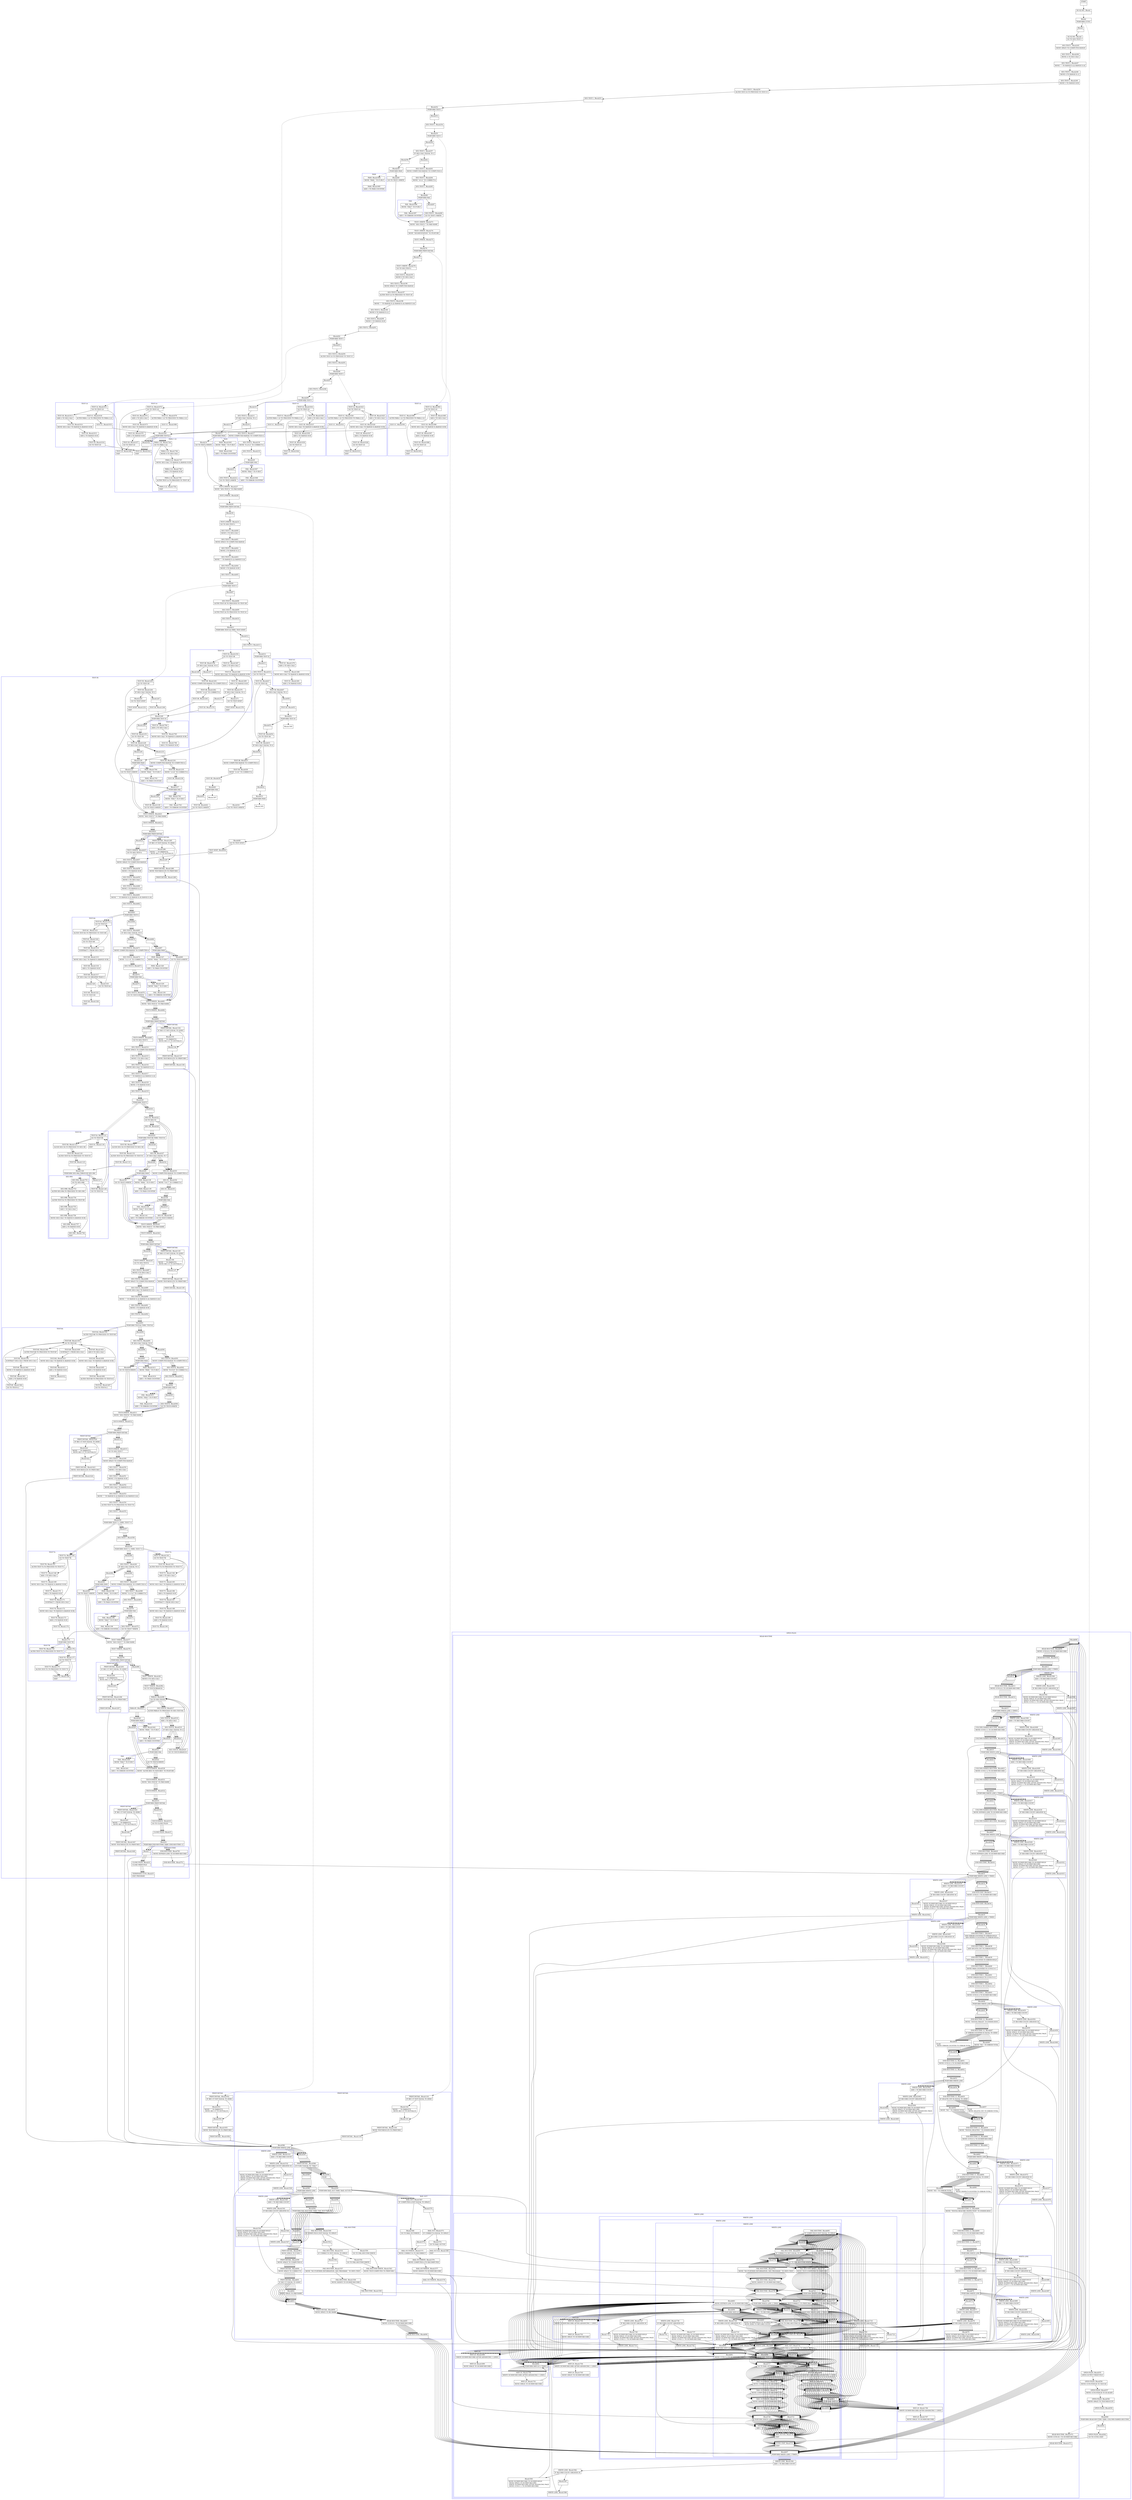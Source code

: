 digraph Cfg {
compound=true;
node [
shape = "record"
]

edge [
arrowtail = "empty"
]
Block0 [
label = "{START|}"
]
Block1 [
label = "{SG-02-001. Block1|}"
]
Block2 [
label = "{Block2|    PERFORM  CCVS1\l}"
]
subgraph cluster_1{
color = blue;
label = "OPEN-FILES";
Block555 [
label = "{OPEN-FILES. Block555|    OPEN     OUTPUT PRINT-FILE\l}"
]
Block556 [
label = "{OPEN-FILES. Block556|    MOVE CCVS-PGM-ID TO TEST-ID\l}"
]
Block557 [
label = "{OPEN-FILES. Block557|                                 MOVE CCVS-PGM-ID TO ID-AGAIN\l}"
]
Block558 [
label = "{OPEN-FILES. Block558|    MOVE    SPACE TO TEST-RESULTS\l}"
]
Block559 [
label = "{OPEN-FILES. Block559|}"
]
Block560 [
label = "{Block560|    PERFORM  HEAD-ROUTINE THRU COLUMN-NAMES-ROUTINE\l}"
]
subgraph cluster_2{
color = blue;
label = "HEAD-ROUTINE";
Block1472 [
label = "{HEAD-ROUTINE. Block1472|    MOVE CCVS-H-1 TO DUMMY-RECORD\l}"
]
Block1473 [
label = "{HEAD-ROUTINE. Block1473|}"
]
Block607 [
label = "{Block607|                                   PERFORM WRITE-LINE 2 TIMES\l}"
]
subgraph cluster_8{
color = blue;
label = "WRITE-LINE";
Block1581 [
label = "{WRITE-LINE. Block1581|    ADD 1 TO RECORD-COUNT\l}"
]
Block1582 [
label = "{WRITE-LINE. Block1582|    IF RECORD-COUNT GREATER 50\l}"
]
Block1583 [
label = "{Block1583|        MOVE DUMMY-RECORD TO DUMMY-HOLD\l        MOVE SPACE TO DUMMY-RECORD\l        WRITE DUMMY-RECORD AFTER ADVANCING PAGE\l        MOVE CCVS-C-1 TO DUMMY-RECORD\l}"
]
Block680 [
label = "{Block680|                                      PERFORM WRT-LN\l}"
]
subgraph cluster_21{
color = blue;
label = "WRT-LN";
Block1698 [
label = "{WRT-LN. Block1698|    WRITE    DUMMY-RECORD AFTER ADVANCING 1 LINES\l}"
]
Block1699 [
label = "{WRT-LN. Block1699|    MOVE SPACE TO DUMMY-RECORD\l}"
]
Block1698 -> Block1699

}
Block680 -> Block1698 [style=dashed]

Block681 [
label = "{Block681|        MOVE CCVS-C-2 TO DUMMY-RECORD\l}"
]
Block682 [
label = "{Block682|                                      PERFORM WRT-LN 2 TIMES\l}"
]
subgraph cluster_22{
color = blue;
label = "WRT-LN";
Block1700 [
label = "{WRT-LN. Block1700|    WRITE    DUMMY-RECORD AFTER ADVANCING 1 LINES\l}"
]
Block1701 [
label = "{WRT-LN. Block1701|    MOVE SPACE TO DUMMY-RECORD\l}"
]
Block1700 -> Block1701
Block1701 -> Block682

}
Block682 -> Block1700 [style=dashed]

Block683 [
label = "{Block683|        MOVE HYPHEN-LINE TO DUMMY-RECORD\l}"
]
Block684 [
label = "{Block684|                                         PERFORM WRT-LN\l}"
]
subgraph cluster_23{
color = blue;
label = "WRT-LN";
Block1702 [
label = "{WRT-LN. Block1702|    WRITE    DUMMY-RECORD AFTER ADVANCING 1 LINES\l}"
]
Block1703 [
label = "{WRT-LN. Block1703|    MOVE SPACE TO DUMMY-RECORD\l}"
]
Block1702 -> Block1703

}
Block684 -> Block1702 [style=dashed]

Block685 [
label = "{Block685|        MOVE DUMMY-HOLD TO DUMMY-RECORD\l        MOVE ZERO TO RECORD-COUNT\l}"
]
Block686 [
label = "{Block686|}"
]
Block687 [
label = "{WRITE-LINE. Block687|}"
]
Block688 [
label = "{Block688|    PERFORM WRT-LN\l}"
]
subgraph cluster_24{
color = blue;
label = "WRT-LN";
Block1704 [
label = "{WRT-LN. Block1704|    WRITE    DUMMY-RECORD AFTER ADVANCING 1 LINES\l}"
]
Block1705 [
label = "{WRT-LN. Block1705|    MOVE SPACE TO DUMMY-RECORD\l}"
]
Block1704 -> Block1705

}
Block688 -> Block1704 [style=dashed]

Block689 [
label = "{Block689|}"
]
Block690 [
label = "{WRT-LN. Block690|    WRITE    DUMMY-RECORD AFTER ADVANCING 1 LINES\l}"
]
Block691 [
label = "{WRT-LN. Block691|    MOVE SPACE TO DUMMY-RECORD\l}"
]
Block692 [
label = "{BLANK-LINE-PRINT. Block692|}"
]
Block693 [
label = "{Block693|    PERFORM WRT-LN\l}"
]
subgraph cluster_25{
color = blue;
label = "WRT-LN";
Block1706 [
label = "{WRT-LN. Block1706|    WRITE    DUMMY-RECORD AFTER ADVANCING 1 LINES\l}"
]
Block1707 [
label = "{WRT-LN. Block1707|    MOVE SPACE TO DUMMY-RECORD\l}"
]
Block1706 -> Block1707

}
Block693 -> Block1706 [style=dashed]

Block694 [
label = "{Block694|}"
]
Block695 [
label = "{FAIL-ROUTINE. Block695|    IF COMPUTED-X NOT EQUAL TO SPACE\l}"
]
Block696 [
label = "{Block696|                                     GO TO FAIL-ROUTINE-WRITE\l}"
]
Block710 [
label = "{FAIL-ROUTINE-WRITE. Block710|    MOVE TEST-COMPUTED TO PRINT-REC\l}"
]
Block711 [
label = "{Block711|                                    PERFORM WRITE-LINE\l}"
]
subgraph cluster_27{
color = blue;
label = "WRITE-LINE";
Block1717 [
label = "{WRITE-LINE. Block1717|    ADD 1 TO RECORD-COUNT\l}"
]
Block1718 [
label = "{WRITE-LINE. Block1718|    IF RECORD-COUNT GREATER 50\l}"
]
Block1719 [
label = "{Block1719|        MOVE DUMMY-RECORD TO DUMMY-HOLD\l        MOVE SPACE TO DUMMY-RECORD\l        WRITE DUMMY-RECORD AFTER ADVANCING PAGE\l        MOVE CCVS-C-1 TO DUMMY-RECORD\l}"
]
Block680 [
label = "{Block680|                                      PERFORM WRT-LN\l}"
]
Block680 -> Block1698 [style=dashed]

Block681 [
label = "{Block681|        MOVE CCVS-C-2 TO DUMMY-RECORD\l}"
]
Block682 [
label = "{Block682|                                      PERFORM WRT-LN 2 TIMES\l}"
]
Block682 -> Block1700 [style=dashed]

Block683 [
label = "{Block683|        MOVE HYPHEN-LINE TO DUMMY-RECORD\l}"
]
Block684 [
label = "{Block684|                                         PERFORM WRT-LN\l}"
]
Block684 -> Block1702 [style=dashed]

Block685 [
label = "{Block685|        MOVE DUMMY-HOLD TO DUMMY-RECORD\l        MOVE ZERO TO RECORD-COUNT\l}"
]
Block686 [
label = "{Block686|}"
]
Block687 [
label = "{WRITE-LINE. Block687|}"
]
Block688 [
label = "{Block688|    PERFORM WRT-LN\l}"
]
Block688 -> Block1704 [style=dashed]

Block689 [
label = "{Block689|}"
]
Block690 [
label = "{WRT-LN. Block690|    WRITE    DUMMY-RECORD AFTER ADVANCING 1 LINES\l}"
]
Block691 [
label = "{WRT-LN. Block691|    MOVE SPACE TO DUMMY-RECORD\l}"
]
Block692 [
label = "{BLANK-LINE-PRINT. Block692|}"
]
Block693 [
label = "{Block693|    PERFORM WRT-LN\l}"
]
Block693 -> Block1706 [style=dashed]

Block694 [
label = "{Block694|}"
]
Block695 [
label = "{FAIL-ROUTINE. Block695|    IF COMPUTED-X NOT EQUAL TO SPACE\l}"
]
Block696 [
label = "{Block696|                                     GO TO FAIL-ROUTINE-WRITE\l}"
]
Block710 [
label = "{FAIL-ROUTINE-WRITE. Block710|    MOVE TEST-COMPUTED TO PRINT-REC\l}"
]
Block711 [
label = "{Block711|                                    PERFORM WRITE-LINE\l}"
]
Block711 -> Block1717 [style=dashed]

Block712 [
label = "{Block712|    MOVE TEST-CORRECT TO PRINT-REC\l}"
]
Block713 [
label = "{Block713|                                   PERFORM WRITE-LINE 2 TIMES\l}"
]
subgraph cluster_28{
color = blue;
label = "WRITE-LINE";
Block1726 [
label = "{WRITE-LINE. Block1726|    ADD 1 TO RECORD-COUNT\l}"
]
Block1727 [
label = "{WRITE-LINE. Block1727|    IF RECORD-COUNT GREATER 50\l}"
]
Block1728 [
label = "{Block1728|        MOVE DUMMY-RECORD TO DUMMY-HOLD\l        MOVE SPACE TO DUMMY-RECORD\l        WRITE DUMMY-RECORD AFTER ADVANCING PAGE\l        MOVE CCVS-C-1 TO DUMMY-RECORD\l}"
]
Block680 [
label = "{Block680|                                      PERFORM WRT-LN\l}"
]
Block680 -> Block1698 [style=dashed]

Block681 [
label = "{Block681|        MOVE CCVS-C-2 TO DUMMY-RECORD\l}"
]
Block682 [
label = "{Block682|                                      PERFORM WRT-LN 2 TIMES\l}"
]
Block682 -> Block1700 [style=dashed]

Block683 [
label = "{Block683|        MOVE HYPHEN-LINE TO DUMMY-RECORD\l}"
]
Block684 [
label = "{Block684|                                         PERFORM WRT-LN\l}"
]
Block684 -> Block1702 [style=dashed]

Block685 [
label = "{Block685|        MOVE DUMMY-HOLD TO DUMMY-RECORD\l        MOVE ZERO TO RECORD-COUNT\l}"
]
Block686 [
label = "{Block686|}"
]
Block687 [
label = "{WRITE-LINE. Block687|}"
]
Block688 [
label = "{Block688|    PERFORM WRT-LN\l}"
]
Block688 -> Block1704 [style=dashed]

Block689 [
label = "{Block689|}"
]
Block690 [
label = "{WRT-LN. Block690|    WRITE    DUMMY-RECORD AFTER ADVANCING 1 LINES\l}"
]
Block691 [
label = "{WRT-LN. Block691|    MOVE SPACE TO DUMMY-RECORD\l}"
]
Block692 [
label = "{BLANK-LINE-PRINT. Block692|}"
]
Block693 [
label = "{Block693|    PERFORM WRT-LN\l}"
]
Block693 -> Block1706 [style=dashed]

Block694 [
label = "{Block694|}"
]
Block695 [
label = "{FAIL-ROUTINE. Block695|    IF COMPUTED-X NOT EQUAL TO SPACE\l}"
]
Block696 [
label = "{Block696|                                     GO TO FAIL-ROUTINE-WRITE\l}"
]
Block710 [
label = "{FAIL-ROUTINE-WRITE. Block710|    MOVE TEST-COMPUTED TO PRINT-REC\l}"
]
Block711 [
label = "{Block711|                                    PERFORM WRITE-LINE\l}"
]
Block711 -> Block1717 [style=dashed]

Block712 [
label = "{Block712|    MOVE TEST-CORRECT TO PRINT-REC\l}"
]
Block713 [
label = "{Block713|                                   PERFORM WRITE-LINE 2 TIMES\l}"
]
Block713 -> Block1726 [style=dashed]

Block714 [
label = "{Block714|}"
]
Block715 [
label = "{FAIL-ROUTINE-EX. Block715|                 EXIT\l}"
]
Block716 [
label = "{BAIL-OUT. Block716|    IF COMPUTED-A NOT EQUAL TO SPACE\l}"
]
Block717 [
label = "{Block717|                                     GO TO BAIL-OUT-WRITE\l}"
]
Block724 [
label = "{BAIL-OUT-WRITE. Block724|    MOVE CORRECT-A TO XXCORRECT\l}"
]
Block725 [
label = "{BAIL-OUT-WRITE. Block725|                                 MOVE COMPUTED-A TO XXCOMPUTED\l}"
]
Block726 [
label = "{BAIL-OUT-WRITE. Block726|    MOVE XXINFO TO DUMMY-RECORD\l}"
]
Block727 [
label = "{BAIL-OUT-WRITE. Block727|}"
]
Block728 [
label = "{Block728|                                 PERFORM WRITE-LINE 2 TIMES\l}"
]
subgraph cluster_29{
color = blue;
label = "WRITE-LINE";
Block1735 [
label = "{WRITE-LINE. Block1735|    ADD 1 TO RECORD-COUNT\l}"
]
Block1736 [
label = "{WRITE-LINE. Block1736|    IF RECORD-COUNT GREATER 50\l}"
]
Block1737 [
label = "{Block1737|        MOVE DUMMY-RECORD TO DUMMY-HOLD\l        MOVE SPACE TO DUMMY-RECORD\l        WRITE DUMMY-RECORD AFTER ADVANCING PAGE\l        MOVE CCVS-C-1 TO DUMMY-RECORD\l}"
]
Block680 [
label = "{Block680|                                      PERFORM WRT-LN\l}"
]
Block680 -> Block1698 [style=dashed]

Block681 [
label = "{Block681|        MOVE CCVS-C-2 TO DUMMY-RECORD\l}"
]
Block682 [
label = "{Block682|                                      PERFORM WRT-LN 2 TIMES\l}"
]
Block682 -> Block1700 [style=dashed]

Block683 [
label = "{Block683|        MOVE HYPHEN-LINE TO DUMMY-RECORD\l}"
]
Block684 [
label = "{Block684|                                         PERFORM WRT-LN\l}"
]
Block684 -> Block1702 [style=dashed]

Block685 [
label = "{Block685|        MOVE DUMMY-HOLD TO DUMMY-RECORD\l        MOVE ZERO TO RECORD-COUNT\l}"
]
Block686 [
label = "{Block686|}"
]
Block687 [
label = "{WRITE-LINE. Block687|}"
]
Block688 [
label = "{Block688|    PERFORM WRT-LN\l}"
]
Block688 -> Block1704 [style=dashed]

Block689 [
label = "{Block689|}"
]
Block690 [
label = "{WRT-LN. Block690|    WRITE    DUMMY-RECORD AFTER ADVANCING 1 LINES\l}"
]
Block691 [
label = "{WRT-LN. Block691|    MOVE SPACE TO DUMMY-RECORD\l}"
]
Block692 [
label = "{BLANK-LINE-PRINT. Block692|}"
]
Block693 [
label = "{Block693|    PERFORM WRT-LN\l}"
]
Block693 -> Block1706 [style=dashed]

Block694 [
label = "{Block694|}"
]
Block695 [
label = "{FAIL-ROUTINE. Block695|    IF COMPUTED-X NOT EQUAL TO SPACE\l}"
]
Block696 [
label = "{Block696|                                     GO TO FAIL-ROUTINE-WRITE\l}"
]
Block710 [
label = "{FAIL-ROUTINE-WRITE. Block710|    MOVE TEST-COMPUTED TO PRINT-REC\l}"
]
Block711 [
label = "{Block711|                                    PERFORM WRITE-LINE\l}"
]
Block711 -> Block1717 [style=dashed]

Block712 [
label = "{Block712|    MOVE TEST-CORRECT TO PRINT-REC\l}"
]
Block713 [
label = "{Block713|                                   PERFORM WRITE-LINE 2 TIMES\l}"
]
Block713 -> Block1726 [style=dashed]

Block714 [
label = "{Block714|}"
]
Block715 [
label = "{FAIL-ROUTINE-EX. Block715|                 EXIT\l}"
]
Block716 [
label = "{BAIL-OUT. Block716|    IF COMPUTED-A NOT EQUAL TO SPACE\l}"
]
Block717 [
label = "{Block717|                                     GO TO BAIL-OUT-WRITE\l}"
]
Block724 [
label = "{BAIL-OUT-WRITE. Block724|    MOVE CORRECT-A TO XXCORRECT\l}"
]
Block725 [
label = "{BAIL-OUT-WRITE. Block725|                                 MOVE COMPUTED-A TO XXCOMPUTED\l}"
]
Block726 [
label = "{BAIL-OUT-WRITE. Block726|    MOVE XXINFO TO DUMMY-RECORD\l}"
]
Block727 [
label = "{BAIL-OUT-WRITE. Block727|}"
]
Block728 [
label = "{Block728|                                 PERFORM WRITE-LINE 2 TIMES\l}"
]
Block728 -> Block1735 [style=dashed]

Block729 [
label = "{Block729|}"
]
Block730 [
label = "{BAIL-OUT-EX. Block730|             EXIT\l}"
]
Block731 [
label = "{CCVS1-EXIT. Block731|    EXIT\l}"
]
Block719 [
label = "{Block719|}"
]
Block720 [
label = "{BAIL-OUT. Block720|    IF CORRECT-A EQUAL TO SPACE\l}"
]
Block721 [
label = "{Block721|                                GO TO BAIL-OUT-EX\l}"
]
Block723 [
label = "{Block723|}"
]
Block698 [
label = "{Block698|}"
]
Block699 [
label = "{FAIL-ROUTINE. Block699|    IF CORRECT-X NOT EQUAL TO SPACE\l}"
]
Block700 [
label = "{Block700|                                    GO TO FAIL-ROUTINE-WRITE\l}"
]
Block702 [
label = "{Block702|}"
]
Block703 [
label = "{FAIL-ROUTINE. Block703|    MOVE \"NO FURTHER INFORMATION, SEE PROGRAM.\" TO INFO-TEXT\l}"
]
Block704 [
label = "{FAIL-ROUTINE. Block704|    MOVE XXINFO TO DUMMY-RECORD\l}"
]
Block705 [
label = "{FAIL-ROUTINE. Block705|}"
]
Block706 [
label = "{Block706|                                 PERFORM WRITE-LINE 2 TIMES\l}"
]
subgraph cluster_26{
color = blue;
label = "WRITE-LINE";
Block1708 [
label = "{WRITE-LINE. Block1708|    ADD 1 TO RECORD-COUNT\l}"
]
Block1709 [
label = "{WRITE-LINE. Block1709|    IF RECORD-COUNT GREATER 50\l}"
]
Block1710 [
label = "{Block1710|        MOVE DUMMY-RECORD TO DUMMY-HOLD\l        MOVE SPACE TO DUMMY-RECORD\l        WRITE DUMMY-RECORD AFTER ADVANCING PAGE\l        MOVE CCVS-C-1 TO DUMMY-RECORD\l}"
]
Block680 [
label = "{Block680|                                      PERFORM WRT-LN\l}"
]
Block680 -> Block1698 [style=dashed]

Block681 [
label = "{Block681|        MOVE CCVS-C-2 TO DUMMY-RECORD\l}"
]
Block682 [
label = "{Block682|                                      PERFORM WRT-LN 2 TIMES\l}"
]
Block682 -> Block1700 [style=dashed]

Block683 [
label = "{Block683|        MOVE HYPHEN-LINE TO DUMMY-RECORD\l}"
]
Block684 [
label = "{Block684|                                         PERFORM WRT-LN\l}"
]
Block684 -> Block1702 [style=dashed]

Block685 [
label = "{Block685|        MOVE DUMMY-HOLD TO DUMMY-RECORD\l        MOVE ZERO TO RECORD-COUNT\l}"
]
Block686 [
label = "{Block686|}"
]
Block687 [
label = "{WRITE-LINE. Block687|}"
]
Block688 [
label = "{Block688|    PERFORM WRT-LN\l}"
]
Block688 -> Block1704 [style=dashed]

Block689 [
label = "{Block689|}"
]
Block690 [
label = "{WRT-LN. Block690|    WRITE    DUMMY-RECORD AFTER ADVANCING 1 LINES\l}"
]
Block691 [
label = "{WRT-LN. Block691|    MOVE SPACE TO DUMMY-RECORD\l}"
]
Block692 [
label = "{BLANK-LINE-PRINT. Block692|}"
]
Block693 [
label = "{Block693|    PERFORM WRT-LN\l}"
]
Block693 -> Block1706 [style=dashed]

Block694 [
label = "{Block694|}"
]
Block695 [
label = "{FAIL-ROUTINE. Block695|    IF COMPUTED-X NOT EQUAL TO SPACE\l}"
]
Block696 [
label = "{Block696|                                     GO TO FAIL-ROUTINE-WRITE\l}"
]
Block710 [
label = "{FAIL-ROUTINE-WRITE. Block710|    MOVE TEST-COMPUTED TO PRINT-REC\l}"
]
Block711 [
label = "{Block711|                                    PERFORM WRITE-LINE\l}"
]
Block711 -> Block1717 [style=dashed]

Block712 [
label = "{Block712|    MOVE TEST-CORRECT TO PRINT-REC\l}"
]
Block713 [
label = "{Block713|                                   PERFORM WRITE-LINE 2 TIMES\l}"
]
Block713 -> Block1726 [style=dashed]

Block714 [
label = "{Block714|}"
]
Block715 [
label = "{FAIL-ROUTINE-EX. Block715|                 EXIT\l}"
]
Block716 [
label = "{BAIL-OUT. Block716|    IF COMPUTED-A NOT EQUAL TO SPACE\l}"
]
Block717 [
label = "{Block717|                                     GO TO BAIL-OUT-WRITE\l}"
]
Block724 [
label = "{BAIL-OUT-WRITE. Block724|    MOVE CORRECT-A TO XXCORRECT\l}"
]
Block725 [
label = "{BAIL-OUT-WRITE. Block725|                                 MOVE COMPUTED-A TO XXCOMPUTED\l}"
]
Block726 [
label = "{BAIL-OUT-WRITE. Block726|    MOVE XXINFO TO DUMMY-RECORD\l}"
]
Block727 [
label = "{BAIL-OUT-WRITE. Block727|}"
]
Block728 [
label = "{Block728|                                 PERFORM WRITE-LINE 2 TIMES\l}"
]
Block728 -> Block1735 [style=dashed]

Block729 [
label = "{Block729|}"
]
Block730 [
label = "{BAIL-OUT-EX. Block730|             EXIT\l}"
]
Block731 [
label = "{CCVS1-EXIT. Block731|    EXIT\l}"
]
Block719 [
label = "{Block719|}"
]
Block720 [
label = "{BAIL-OUT. Block720|    IF CORRECT-A EQUAL TO SPACE\l}"
]
Block721 [
label = "{Block721|                                GO TO BAIL-OUT-EX\l}"
]
Block723 [
label = "{Block723|}"
]
Block698 [
label = "{Block698|}"
]
Block699 [
label = "{FAIL-ROUTINE. Block699|    IF CORRECT-X NOT EQUAL TO SPACE\l}"
]
Block700 [
label = "{Block700|                                    GO TO FAIL-ROUTINE-WRITE\l}"
]
Block702 [
label = "{Block702|}"
]
Block703 [
label = "{FAIL-ROUTINE. Block703|    MOVE \"NO FURTHER INFORMATION, SEE PROGRAM.\" TO INFO-TEXT\l}"
]
Block704 [
label = "{FAIL-ROUTINE. Block704|    MOVE XXINFO TO DUMMY-RECORD\l}"
]
Block705 [
label = "{FAIL-ROUTINE. Block705|}"
]
Block706 [
label = "{Block706|                                 PERFORM WRITE-LINE 2 TIMES\l}"
]
Block706 -> Block1708 [style=dashed]

Block707 [
label = "{Block707|}"
]
Block708 [
label = "{FAIL-ROUTINE. Block708|    GO TO FAIL-ROUTINE-EX\l}"
]
Block1714 [
label = "{Block1714|}"
]
Block1715 [
label = "{WRITE-LINE. Block1715|}"
]
Block1708 -> Block1709
Block1709 -> Block1710
Block1709 -> Block1714
Block1710 -> Block680
Block680 -> Block681
Block681 -> Block682
Block682 -> Block683
Block683 -> Block684
Block684 -> Block685
Block685 -> Block686
Block686 -> Block687
Block687 -> Block688
Block688 -> Block689
Block689 -> Block690
Block690 -> Block691
Block691 -> Block692
Block692 -> Block693
Block693 -> Block694
Block694 -> Block695
Block695 -> Block696
Block695 -> Block698
Block696 -> Block710
Block710 -> Block711
Block711 -> Block712
Block712 -> Block713
Block713 -> Block714
Block714 -> Block715
Block715 -> Block716
Block716 -> Block717
Block716 -> Block719
Block717 -> Block724
Block724 -> Block725
Block725 -> Block726
Block726 -> Block727
Block727 -> Block728
Block728 -> Block729
Block729 -> Block730
Block730 -> Block731
Block731 -> Block607
Block719 -> Block720
Block720 -> Block721
Block720 -> Block723
Block721 -> Block730
Block723 -> Block724
Block698 -> Block699
Block699 -> Block700
Block699 -> Block702
Block700 -> Block710
Block702 -> Block703
Block703 -> Block704
Block704 -> Block705
Block705 -> Block706
Block706 -> Block707
Block707 -> Block708
Block708 -> Block715
Block1714 -> Block1715
Block1715 -> Block688

}
Block706 -> Block1708 [style=dashed]

Block707 [
label = "{Block707|}"
]
Block708 [
label = "{FAIL-ROUTINE. Block708|    GO TO FAIL-ROUTINE-EX\l}"
]
Block1741 [
label = "{Block1741|}"
]
Block1742 [
label = "{WRITE-LINE. Block1742|}"
]
Block1735 -> Block1736
Block1736 -> Block1737
Block1736 -> Block1741
Block1737 -> Block680
Block680 -> Block681
Block681 -> Block682
Block682 -> Block683
Block683 -> Block684
Block684 -> Block685
Block685 -> Block686
Block686 -> Block687
Block687 -> Block688
Block688 -> Block689
Block689 -> Block690
Block690 -> Block691
Block691 -> Block692
Block692 -> Block693
Block693 -> Block694
Block694 -> Block695
Block695 -> Block696
Block695 -> Block698
Block696 -> Block710
Block710 -> Block711
Block711 -> Block712
Block712 -> Block713
Block713 -> Block714
Block714 -> Block715
Block715 -> Block716
Block716 -> Block717
Block716 -> Block719
Block717 -> Block724
Block724 -> Block725
Block725 -> Block726
Block726 -> Block727
Block727 -> Block728
Block728 -> Block729
Block729 -> Block730
Block730 -> Block731
Block731 -> Block607
Block719 -> Block720
Block720 -> Block721
Block720 -> Block723
Block721 -> Block730
Block723 -> Block724
Block698 -> Block699
Block699 -> Block700
Block699 -> Block702
Block700 -> Block710
Block702 -> Block703
Block703 -> Block704
Block704 -> Block705
Block705 -> Block706
Block706 -> Block707
Block707 -> Block708
Block708 -> Block715
Block1741 -> Block1742
Block1742 -> Block688

}
Block728 -> Block1735 [style=dashed]

Block729 [
label = "{Block729|}"
]
Block730 [
label = "{BAIL-OUT-EX. Block730|             EXIT\l}"
]
Block731 [
label = "{CCVS1-EXIT. Block731|    EXIT\l}"
]
Block719 [
label = "{Block719|}"
]
Block720 [
label = "{BAIL-OUT. Block720|    IF CORRECT-A EQUAL TO SPACE\l}"
]
Block721 [
label = "{Block721|                                GO TO BAIL-OUT-EX\l}"
]
Block723 [
label = "{Block723|}"
]
Block698 [
label = "{Block698|}"
]
Block699 [
label = "{FAIL-ROUTINE. Block699|    IF CORRECT-X NOT EQUAL TO SPACE\l}"
]
Block700 [
label = "{Block700|                                    GO TO FAIL-ROUTINE-WRITE\l}"
]
Block702 [
label = "{Block702|}"
]
Block703 [
label = "{FAIL-ROUTINE. Block703|    MOVE \"NO FURTHER INFORMATION, SEE PROGRAM.\" TO INFO-TEXT\l}"
]
Block704 [
label = "{FAIL-ROUTINE. Block704|    MOVE XXINFO TO DUMMY-RECORD\l}"
]
Block705 [
label = "{FAIL-ROUTINE. Block705|}"
]
Block706 [
label = "{Block706|                                 PERFORM WRITE-LINE 2 TIMES\l}"
]
Block706 -> Block1708 [style=dashed]

Block707 [
label = "{Block707|}"
]
Block708 [
label = "{FAIL-ROUTINE. Block708|    GO TO FAIL-ROUTINE-EX\l}"
]
Block1732 [
label = "{Block1732|}"
]
Block1733 [
label = "{WRITE-LINE. Block1733|}"
]
Block1726 -> Block1727
Block1727 -> Block1728
Block1727 -> Block1732
Block1728 -> Block680
Block680 -> Block681
Block681 -> Block682
Block682 -> Block683
Block683 -> Block684
Block684 -> Block685
Block685 -> Block686
Block686 -> Block687
Block687 -> Block688
Block688 -> Block689
Block689 -> Block690
Block690 -> Block691
Block691 -> Block692
Block692 -> Block693
Block693 -> Block694
Block694 -> Block695
Block695 -> Block696
Block695 -> Block698
Block696 -> Block710
Block710 -> Block711
Block711 -> Block712
Block712 -> Block713
Block713 -> Block714
Block714 -> Block715
Block715 -> Block716
Block716 -> Block717
Block716 -> Block719
Block717 -> Block724
Block724 -> Block725
Block725 -> Block726
Block726 -> Block727
Block727 -> Block728
Block728 -> Block729
Block729 -> Block730
Block730 -> Block731
Block731 -> Block607
Block719 -> Block720
Block720 -> Block721
Block720 -> Block723
Block721 -> Block730
Block723 -> Block724
Block698 -> Block699
Block699 -> Block700
Block699 -> Block702
Block700 -> Block710
Block702 -> Block703
Block703 -> Block704
Block704 -> Block705
Block705 -> Block706
Block706 -> Block707
Block707 -> Block708
Block708 -> Block715
Block1732 -> Block1733
Block1733 -> Block688

}
Block713 -> Block1726 [style=dashed]

Block714 [
label = "{Block714|}"
]
Block715 [
label = "{FAIL-ROUTINE-EX. Block715|                 EXIT\l}"
]
Block716 [
label = "{BAIL-OUT. Block716|    IF COMPUTED-A NOT EQUAL TO SPACE\l}"
]
Block717 [
label = "{Block717|                                     GO TO BAIL-OUT-WRITE\l}"
]
Block724 [
label = "{BAIL-OUT-WRITE. Block724|    MOVE CORRECT-A TO XXCORRECT\l}"
]
Block725 [
label = "{BAIL-OUT-WRITE. Block725|                                 MOVE COMPUTED-A TO XXCOMPUTED\l}"
]
Block726 [
label = "{BAIL-OUT-WRITE. Block726|    MOVE XXINFO TO DUMMY-RECORD\l}"
]
Block727 [
label = "{BAIL-OUT-WRITE. Block727|}"
]
Block728 [
label = "{Block728|                                 PERFORM WRITE-LINE 2 TIMES\l}"
]
Block728 -> Block1735 [style=dashed]

Block729 [
label = "{Block729|}"
]
Block730 [
label = "{BAIL-OUT-EX. Block730|             EXIT\l}"
]
Block731 [
label = "{CCVS1-EXIT. Block731|    EXIT\l}"
]
Block719 [
label = "{Block719|}"
]
Block720 [
label = "{BAIL-OUT. Block720|    IF CORRECT-A EQUAL TO SPACE\l}"
]
Block721 [
label = "{Block721|                                GO TO BAIL-OUT-EX\l}"
]
Block723 [
label = "{Block723|}"
]
Block698 [
label = "{Block698|}"
]
Block699 [
label = "{FAIL-ROUTINE. Block699|    IF CORRECT-X NOT EQUAL TO SPACE\l}"
]
Block700 [
label = "{Block700|                                    GO TO FAIL-ROUTINE-WRITE\l}"
]
Block702 [
label = "{Block702|}"
]
Block703 [
label = "{FAIL-ROUTINE. Block703|    MOVE \"NO FURTHER INFORMATION, SEE PROGRAM.\" TO INFO-TEXT\l}"
]
Block704 [
label = "{FAIL-ROUTINE. Block704|    MOVE XXINFO TO DUMMY-RECORD\l}"
]
Block705 [
label = "{FAIL-ROUTINE. Block705|}"
]
Block706 [
label = "{Block706|                                 PERFORM WRITE-LINE 2 TIMES\l}"
]
Block706 -> Block1708 [style=dashed]

Block707 [
label = "{Block707|}"
]
Block708 [
label = "{FAIL-ROUTINE. Block708|    GO TO FAIL-ROUTINE-EX\l}"
]
Block1723 [
label = "{Block1723|}"
]
Block1724 [
label = "{WRITE-LINE. Block1724|}"
]
Block1717 -> Block1718
Block1718 -> Block1719
Block1718 -> Block1723
Block1719 -> Block680
Block680 -> Block681
Block681 -> Block682
Block682 -> Block683
Block683 -> Block684
Block684 -> Block685
Block685 -> Block686
Block686 -> Block687
Block687 -> Block688
Block688 -> Block689
Block689 -> Block690
Block690 -> Block691
Block691 -> Block692
Block692 -> Block693
Block693 -> Block694
Block694 -> Block695
Block695 -> Block696
Block695 -> Block698
Block696 -> Block710
Block710 -> Block711
Block711 -> Block712
Block712 -> Block713
Block713 -> Block714
Block714 -> Block715
Block715 -> Block716
Block716 -> Block717
Block716 -> Block719
Block717 -> Block724
Block724 -> Block725
Block725 -> Block726
Block726 -> Block727
Block727 -> Block728
Block728 -> Block729
Block729 -> Block730
Block730 -> Block731
Block731 -> Block607
Block719 -> Block720
Block720 -> Block721
Block720 -> Block723
Block721 -> Block730
Block723 -> Block724
Block698 -> Block699
Block699 -> Block700
Block699 -> Block702
Block700 -> Block710
Block702 -> Block703
Block703 -> Block704
Block704 -> Block705
Block705 -> Block706
Block706 -> Block707
Block707 -> Block708
Block708 -> Block715
Block1723 -> Block1724
Block1724 -> Block688

}
Block711 -> Block1717 [style=dashed]

Block712 [
label = "{Block712|    MOVE TEST-CORRECT TO PRINT-REC\l}"
]
Block713 [
label = "{Block713|                                   PERFORM WRITE-LINE 2 TIMES\l}"
]
Block713 -> Block1726 [style=dashed]

Block714 [
label = "{Block714|}"
]
Block715 [
label = "{FAIL-ROUTINE-EX. Block715|                 EXIT\l}"
]
Block716 [
label = "{BAIL-OUT. Block716|    IF COMPUTED-A NOT EQUAL TO SPACE\l}"
]
Block717 [
label = "{Block717|                                     GO TO BAIL-OUT-WRITE\l}"
]
Block724 [
label = "{BAIL-OUT-WRITE. Block724|    MOVE CORRECT-A TO XXCORRECT\l}"
]
Block725 [
label = "{BAIL-OUT-WRITE. Block725|                                 MOVE COMPUTED-A TO XXCOMPUTED\l}"
]
Block726 [
label = "{BAIL-OUT-WRITE. Block726|    MOVE XXINFO TO DUMMY-RECORD\l}"
]
Block727 [
label = "{BAIL-OUT-WRITE. Block727|}"
]
Block728 [
label = "{Block728|                                 PERFORM WRITE-LINE 2 TIMES\l}"
]
Block728 -> Block1735 [style=dashed]

Block729 [
label = "{Block729|}"
]
Block730 [
label = "{BAIL-OUT-EX. Block730|             EXIT\l}"
]
Block731 [
label = "{CCVS1-EXIT. Block731|    EXIT\l}"
]
Block719 [
label = "{Block719|}"
]
Block720 [
label = "{BAIL-OUT. Block720|    IF CORRECT-A EQUAL TO SPACE\l}"
]
Block721 [
label = "{Block721|                                GO TO BAIL-OUT-EX\l}"
]
Block723 [
label = "{Block723|}"
]
Block698 [
label = "{Block698|}"
]
Block699 [
label = "{FAIL-ROUTINE. Block699|    IF CORRECT-X NOT EQUAL TO SPACE\l}"
]
Block700 [
label = "{Block700|                                    GO TO FAIL-ROUTINE-WRITE\l}"
]
Block702 [
label = "{Block702|}"
]
Block703 [
label = "{FAIL-ROUTINE. Block703|    MOVE \"NO FURTHER INFORMATION, SEE PROGRAM.\" TO INFO-TEXT\l}"
]
Block704 [
label = "{FAIL-ROUTINE. Block704|    MOVE XXINFO TO DUMMY-RECORD\l}"
]
Block705 [
label = "{FAIL-ROUTINE. Block705|}"
]
Block706 [
label = "{Block706|                                 PERFORM WRITE-LINE 2 TIMES\l}"
]
Block706 -> Block1708 [style=dashed]

Block707 [
label = "{Block707|}"
]
Block708 [
label = "{FAIL-ROUTINE. Block708|    GO TO FAIL-ROUTINE-EX\l}"
]
Block1587 [
label = "{Block1587|}"
]
Block1588 [
label = "{WRITE-LINE. Block1588|}"
]
Block1581 -> Block1582
Block1582 -> Block1583
Block1582 -> Block1587
Block1583 -> Block680
Block680 -> Block681
Block681 -> Block682
Block682 -> Block683
Block683 -> Block684
Block684 -> Block685
Block685 -> Block686
Block686 -> Block687
Block687 -> Block688
Block688 -> Block689
Block689 -> Block690
Block690 -> Block691
Block691 -> Block692
Block692 -> Block693
Block693 -> Block694
Block694 -> Block695
Block695 -> Block696
Block695 -> Block698
Block696 -> Block710
Block710 -> Block711
Block711 -> Block712
Block712 -> Block713
Block713 -> Block714
Block714 -> Block715
Block715 -> Block716
Block716 -> Block717
Block716 -> Block719
Block717 -> Block724
Block724 -> Block725
Block725 -> Block726
Block726 -> Block727
Block727 -> Block728
Block728 -> Block729
Block729 -> Block730
Block730 -> Block731
Block731 -> Block607
Block719 -> Block720
Block720 -> Block721
Block720 -> Block723
Block721 -> Block730
Block723 -> Block724
Block698 -> Block699
Block699 -> Block700
Block699 -> Block702
Block700 -> Block710
Block702 -> Block703
Block703 -> Block704
Block704 -> Block705
Block705 -> Block706
Block706 -> Block707
Block707 -> Block708
Block708 -> Block715
Block1587 -> Block1588
Block1588 -> Block688

}
Block607 -> Block1581 [style=dashed]

Block608 [
label = "{Block608|}"
]
Block609 [
label = "{HEAD-ROUTINE. Block609|    MOVE CCVS-H-2 TO DUMMY-RECORD\l}"
]
Block610 [
label = "{HEAD-ROUTINE. Block610|}"
]
Block611 [
label = "{Block611|                                   PERFORM WRITE-LINE 5 TIMES\l}"
]
subgraph cluster_9{
color = blue;
label = "WRITE-LINE";
Block1590 [
label = "{WRITE-LINE. Block1590|    ADD 1 TO RECORD-COUNT\l}"
]
Block1591 [
label = "{WRITE-LINE. Block1591|    IF RECORD-COUNT GREATER 50\l}"
]
Block1592 [
label = "{Block1592|        MOVE DUMMY-RECORD TO DUMMY-HOLD\l        MOVE SPACE TO DUMMY-RECORD\l        WRITE DUMMY-RECORD AFTER ADVANCING PAGE\l        MOVE CCVS-C-1 TO DUMMY-RECORD\l}"
]
Block680 [
label = "{Block680|                                      PERFORM WRT-LN\l}"
]
Block680 -> Block1698 [style=dashed]

Block681 [
label = "{Block681|        MOVE CCVS-C-2 TO DUMMY-RECORD\l}"
]
Block682 [
label = "{Block682|                                      PERFORM WRT-LN 2 TIMES\l}"
]
Block682 -> Block1700 [style=dashed]

Block683 [
label = "{Block683|        MOVE HYPHEN-LINE TO DUMMY-RECORD\l}"
]
Block684 [
label = "{Block684|                                         PERFORM WRT-LN\l}"
]
Block684 -> Block1702 [style=dashed]

Block685 [
label = "{Block685|        MOVE DUMMY-HOLD TO DUMMY-RECORD\l        MOVE ZERO TO RECORD-COUNT\l}"
]
Block686 [
label = "{Block686|}"
]
Block687 [
label = "{WRITE-LINE. Block687|}"
]
Block688 [
label = "{Block688|    PERFORM WRT-LN\l}"
]
Block688 -> Block1704 [style=dashed]

Block689 [
label = "{Block689|}"
]
Block690 [
label = "{WRT-LN. Block690|    WRITE    DUMMY-RECORD AFTER ADVANCING 1 LINES\l}"
]
Block691 [
label = "{WRT-LN. Block691|    MOVE SPACE TO DUMMY-RECORD\l}"
]
Block692 [
label = "{BLANK-LINE-PRINT. Block692|}"
]
Block693 [
label = "{Block693|    PERFORM WRT-LN\l}"
]
Block693 -> Block1706 [style=dashed]

Block694 [
label = "{Block694|}"
]
Block695 [
label = "{FAIL-ROUTINE. Block695|    IF COMPUTED-X NOT EQUAL TO SPACE\l}"
]
Block696 [
label = "{Block696|                                     GO TO FAIL-ROUTINE-WRITE\l}"
]
Block710 [
label = "{FAIL-ROUTINE-WRITE. Block710|    MOVE TEST-COMPUTED TO PRINT-REC\l}"
]
Block711 [
label = "{Block711|                                    PERFORM WRITE-LINE\l}"
]
Block711 -> Block1717 [style=dashed]

Block712 [
label = "{Block712|    MOVE TEST-CORRECT TO PRINT-REC\l}"
]
Block713 [
label = "{Block713|                                   PERFORM WRITE-LINE 2 TIMES\l}"
]
Block713 -> Block1726 [style=dashed]

Block714 [
label = "{Block714|}"
]
Block715 [
label = "{FAIL-ROUTINE-EX. Block715|                 EXIT\l}"
]
Block716 [
label = "{BAIL-OUT. Block716|    IF COMPUTED-A NOT EQUAL TO SPACE\l}"
]
Block717 [
label = "{Block717|                                     GO TO BAIL-OUT-WRITE\l}"
]
Block724 [
label = "{BAIL-OUT-WRITE. Block724|    MOVE CORRECT-A TO XXCORRECT\l}"
]
Block725 [
label = "{BAIL-OUT-WRITE. Block725|                                 MOVE COMPUTED-A TO XXCOMPUTED\l}"
]
Block726 [
label = "{BAIL-OUT-WRITE. Block726|    MOVE XXINFO TO DUMMY-RECORD\l}"
]
Block727 [
label = "{BAIL-OUT-WRITE. Block727|}"
]
Block728 [
label = "{Block728|                                 PERFORM WRITE-LINE 2 TIMES\l}"
]
Block728 -> Block1735 [style=dashed]

Block729 [
label = "{Block729|}"
]
Block730 [
label = "{BAIL-OUT-EX. Block730|             EXIT\l}"
]
Block731 [
label = "{CCVS1-EXIT. Block731|    EXIT\l}"
]
Block719 [
label = "{Block719|}"
]
Block720 [
label = "{BAIL-OUT. Block720|    IF CORRECT-A EQUAL TO SPACE\l}"
]
Block721 [
label = "{Block721|                                GO TO BAIL-OUT-EX\l}"
]
Block723 [
label = "{Block723|}"
]
Block698 [
label = "{Block698|}"
]
Block699 [
label = "{FAIL-ROUTINE. Block699|    IF CORRECT-X NOT EQUAL TO SPACE\l}"
]
Block700 [
label = "{Block700|                                    GO TO FAIL-ROUTINE-WRITE\l}"
]
Block702 [
label = "{Block702|}"
]
Block703 [
label = "{FAIL-ROUTINE. Block703|    MOVE \"NO FURTHER INFORMATION, SEE PROGRAM.\" TO INFO-TEXT\l}"
]
Block704 [
label = "{FAIL-ROUTINE. Block704|    MOVE XXINFO TO DUMMY-RECORD\l}"
]
Block705 [
label = "{FAIL-ROUTINE. Block705|}"
]
Block706 [
label = "{Block706|                                 PERFORM WRITE-LINE 2 TIMES\l}"
]
Block706 -> Block1708 [style=dashed]

Block707 [
label = "{Block707|}"
]
Block708 [
label = "{FAIL-ROUTINE. Block708|    GO TO FAIL-ROUTINE-EX\l}"
]
Block1596 [
label = "{Block1596|}"
]
Block1597 [
label = "{WRITE-LINE. Block1597|}"
]
Block1590 -> Block1591
Block1591 -> Block1592
Block1591 -> Block1596
Block1592 -> Block680
Block680 -> Block681
Block681 -> Block682
Block682 -> Block683
Block683 -> Block684
Block684 -> Block685
Block685 -> Block686
Block686 -> Block687
Block687 -> Block688
Block688 -> Block689
Block689 -> Block690
Block690 -> Block691
Block691 -> Block692
Block692 -> Block693
Block693 -> Block694
Block694 -> Block695
Block695 -> Block696
Block695 -> Block698
Block696 -> Block710
Block710 -> Block711
Block711 -> Block712
Block712 -> Block713
Block713 -> Block714
Block714 -> Block715
Block715 -> Block716
Block716 -> Block717
Block716 -> Block719
Block717 -> Block724
Block724 -> Block725
Block725 -> Block726
Block726 -> Block727
Block727 -> Block728
Block728 -> Block729
Block729 -> Block730
Block730 -> Block731
Block731 -> Block607
Block719 -> Block720
Block720 -> Block721
Block720 -> Block723
Block721 -> Block730
Block723 -> Block724
Block698 -> Block699
Block699 -> Block700
Block699 -> Block702
Block700 -> Block710
Block702 -> Block703
Block703 -> Block704
Block704 -> Block705
Block705 -> Block706
Block706 -> Block707
Block707 -> Block708
Block708 -> Block715
Block1596 -> Block1597
Block1597 -> Block688

}
Block611 -> Block1590 [style=dashed]

Block612 [
label = "{Block612|}"
]
Block613 [
label = "{HEAD-ROUTINE. Block613|    MOVE CCVS-H-3 TO DUMMY-RECORD\l}"
]
Block614 [
label = "{HEAD-ROUTINE. Block614|}"
]
Block615 [
label = "{Block615|                                   PERFORM WRITE-LINE 3 TIMES\l}"
]
subgraph cluster_10{
color = blue;
label = "WRITE-LINE";
Block1599 [
label = "{WRITE-LINE. Block1599|    ADD 1 TO RECORD-COUNT\l}"
]
Block1600 [
label = "{WRITE-LINE. Block1600|    IF RECORD-COUNT GREATER 50\l}"
]
Block1601 [
label = "{Block1601|        MOVE DUMMY-RECORD TO DUMMY-HOLD\l        MOVE SPACE TO DUMMY-RECORD\l        WRITE DUMMY-RECORD AFTER ADVANCING PAGE\l        MOVE CCVS-C-1 TO DUMMY-RECORD\l}"
]
Block680 [
label = "{Block680|                                      PERFORM WRT-LN\l}"
]
Block680 -> Block1698 [style=dashed]

Block681 [
label = "{Block681|        MOVE CCVS-C-2 TO DUMMY-RECORD\l}"
]
Block682 [
label = "{Block682|                                      PERFORM WRT-LN 2 TIMES\l}"
]
Block682 -> Block1700 [style=dashed]

Block683 [
label = "{Block683|        MOVE HYPHEN-LINE TO DUMMY-RECORD\l}"
]
Block684 [
label = "{Block684|                                         PERFORM WRT-LN\l}"
]
Block684 -> Block1702 [style=dashed]

Block685 [
label = "{Block685|        MOVE DUMMY-HOLD TO DUMMY-RECORD\l        MOVE ZERO TO RECORD-COUNT\l}"
]
Block686 [
label = "{Block686|}"
]
Block687 [
label = "{WRITE-LINE. Block687|}"
]
Block688 [
label = "{Block688|    PERFORM WRT-LN\l}"
]
Block688 -> Block1704 [style=dashed]

Block689 [
label = "{Block689|}"
]
Block690 [
label = "{WRT-LN. Block690|    WRITE    DUMMY-RECORD AFTER ADVANCING 1 LINES\l}"
]
Block691 [
label = "{WRT-LN. Block691|    MOVE SPACE TO DUMMY-RECORD\l}"
]
Block692 [
label = "{BLANK-LINE-PRINT. Block692|}"
]
Block693 [
label = "{Block693|    PERFORM WRT-LN\l}"
]
Block693 -> Block1706 [style=dashed]

Block694 [
label = "{Block694|}"
]
Block695 [
label = "{FAIL-ROUTINE. Block695|    IF COMPUTED-X NOT EQUAL TO SPACE\l}"
]
Block696 [
label = "{Block696|                                     GO TO FAIL-ROUTINE-WRITE\l}"
]
Block710 [
label = "{FAIL-ROUTINE-WRITE. Block710|    MOVE TEST-COMPUTED TO PRINT-REC\l}"
]
Block711 [
label = "{Block711|                                    PERFORM WRITE-LINE\l}"
]
Block711 -> Block1717 [style=dashed]

Block712 [
label = "{Block712|    MOVE TEST-CORRECT TO PRINT-REC\l}"
]
Block713 [
label = "{Block713|                                   PERFORM WRITE-LINE 2 TIMES\l}"
]
Block713 -> Block1726 [style=dashed]

Block714 [
label = "{Block714|}"
]
Block715 [
label = "{FAIL-ROUTINE-EX. Block715|                 EXIT\l}"
]
Block716 [
label = "{BAIL-OUT. Block716|    IF COMPUTED-A NOT EQUAL TO SPACE\l}"
]
Block717 [
label = "{Block717|                                     GO TO BAIL-OUT-WRITE\l}"
]
Block724 [
label = "{BAIL-OUT-WRITE. Block724|    MOVE CORRECT-A TO XXCORRECT\l}"
]
Block725 [
label = "{BAIL-OUT-WRITE. Block725|                                 MOVE COMPUTED-A TO XXCOMPUTED\l}"
]
Block726 [
label = "{BAIL-OUT-WRITE. Block726|    MOVE XXINFO TO DUMMY-RECORD\l}"
]
Block727 [
label = "{BAIL-OUT-WRITE. Block727|}"
]
Block728 [
label = "{Block728|                                 PERFORM WRITE-LINE 2 TIMES\l}"
]
Block728 -> Block1735 [style=dashed]

Block729 [
label = "{Block729|}"
]
Block730 [
label = "{BAIL-OUT-EX. Block730|             EXIT\l}"
]
Block731 [
label = "{CCVS1-EXIT. Block731|    EXIT\l}"
]
Block719 [
label = "{Block719|}"
]
Block720 [
label = "{BAIL-OUT. Block720|    IF CORRECT-A EQUAL TO SPACE\l}"
]
Block721 [
label = "{Block721|                                GO TO BAIL-OUT-EX\l}"
]
Block723 [
label = "{Block723|}"
]
Block698 [
label = "{Block698|}"
]
Block699 [
label = "{FAIL-ROUTINE. Block699|    IF CORRECT-X NOT EQUAL TO SPACE\l}"
]
Block700 [
label = "{Block700|                                    GO TO FAIL-ROUTINE-WRITE\l}"
]
Block702 [
label = "{Block702|}"
]
Block703 [
label = "{FAIL-ROUTINE. Block703|    MOVE \"NO FURTHER INFORMATION, SEE PROGRAM.\" TO INFO-TEXT\l}"
]
Block704 [
label = "{FAIL-ROUTINE. Block704|    MOVE XXINFO TO DUMMY-RECORD\l}"
]
Block705 [
label = "{FAIL-ROUTINE. Block705|}"
]
Block706 [
label = "{Block706|                                 PERFORM WRITE-LINE 2 TIMES\l}"
]
Block706 -> Block1708 [style=dashed]

Block707 [
label = "{Block707|}"
]
Block708 [
label = "{FAIL-ROUTINE. Block708|    GO TO FAIL-ROUTINE-EX\l}"
]
Block1605 [
label = "{Block1605|}"
]
Block1606 [
label = "{WRITE-LINE. Block1606|}"
]
Block1599 -> Block1600
Block1600 -> Block1601
Block1600 -> Block1605
Block1601 -> Block680
Block680 -> Block681
Block681 -> Block682
Block682 -> Block683
Block683 -> Block684
Block684 -> Block685
Block685 -> Block686
Block686 -> Block687
Block687 -> Block688
Block688 -> Block689
Block689 -> Block690
Block690 -> Block691
Block691 -> Block692
Block692 -> Block693
Block693 -> Block694
Block694 -> Block695
Block695 -> Block696
Block695 -> Block698
Block696 -> Block710
Block710 -> Block711
Block711 -> Block712
Block712 -> Block713
Block713 -> Block714
Block714 -> Block715
Block715 -> Block716
Block716 -> Block717
Block716 -> Block719
Block717 -> Block724
Block724 -> Block725
Block725 -> Block726
Block726 -> Block727
Block727 -> Block728
Block728 -> Block729
Block729 -> Block730
Block730 -> Block731
Block731 -> Block607
Block719 -> Block720
Block720 -> Block721
Block720 -> Block723
Block721 -> Block730
Block723 -> Block724
Block698 -> Block699
Block699 -> Block700
Block699 -> Block702
Block700 -> Block710
Block702 -> Block703
Block703 -> Block704
Block704 -> Block705
Block705 -> Block706
Block706 -> Block707
Block707 -> Block708
Block708 -> Block715
Block1605 -> Block1606
Block1606 -> Block688

}
Block615 -> Block1599 [style=dashed]

Block616 [
label = "{Block616|}"
]
Block617 [
label = "{COLUMN-NAMES-ROUTINE. Block617|    MOVE CCVS-C-1 TO DUMMY-RECORD\l}"
]
Block618 [
label = "{COLUMN-NAMES-ROUTINE. Block618|}"
]
Block619 [
label = "{Block619|                                   PERFORM WRITE-LINE\l}"
]
subgraph cluster_11{
color = blue;
label = "WRITE-LINE";
Block1608 [
label = "{WRITE-LINE. Block1608|    ADD 1 TO RECORD-COUNT\l}"
]
Block1609 [
label = "{WRITE-LINE. Block1609|    IF RECORD-COUNT GREATER 50\l}"
]
Block1610 [
label = "{Block1610|        MOVE DUMMY-RECORD TO DUMMY-HOLD\l        MOVE SPACE TO DUMMY-RECORD\l        WRITE DUMMY-RECORD AFTER ADVANCING PAGE\l        MOVE CCVS-C-1 TO DUMMY-RECORD\l}"
]
Block680 [
label = "{Block680|                                      PERFORM WRT-LN\l}"
]
Block680 -> Block1698 [style=dashed]

Block681 [
label = "{Block681|        MOVE CCVS-C-2 TO DUMMY-RECORD\l}"
]
Block682 [
label = "{Block682|                                      PERFORM WRT-LN 2 TIMES\l}"
]
Block682 -> Block1700 [style=dashed]

Block683 [
label = "{Block683|        MOVE HYPHEN-LINE TO DUMMY-RECORD\l}"
]
Block684 [
label = "{Block684|                                         PERFORM WRT-LN\l}"
]
Block684 -> Block1702 [style=dashed]

Block685 [
label = "{Block685|        MOVE DUMMY-HOLD TO DUMMY-RECORD\l        MOVE ZERO TO RECORD-COUNT\l}"
]
Block686 [
label = "{Block686|}"
]
Block687 [
label = "{WRITE-LINE. Block687|}"
]
Block688 [
label = "{Block688|    PERFORM WRT-LN\l}"
]
Block688 -> Block1704 [style=dashed]

Block689 [
label = "{Block689|}"
]
Block690 [
label = "{WRT-LN. Block690|    WRITE    DUMMY-RECORD AFTER ADVANCING 1 LINES\l}"
]
Block691 [
label = "{WRT-LN. Block691|    MOVE SPACE TO DUMMY-RECORD\l}"
]
Block692 [
label = "{BLANK-LINE-PRINT. Block692|}"
]
Block693 [
label = "{Block693|    PERFORM WRT-LN\l}"
]
Block693 -> Block1706 [style=dashed]

Block694 [
label = "{Block694|}"
]
Block695 [
label = "{FAIL-ROUTINE. Block695|    IF COMPUTED-X NOT EQUAL TO SPACE\l}"
]
Block696 [
label = "{Block696|                                     GO TO FAIL-ROUTINE-WRITE\l}"
]
Block710 [
label = "{FAIL-ROUTINE-WRITE. Block710|    MOVE TEST-COMPUTED TO PRINT-REC\l}"
]
Block711 [
label = "{Block711|                                    PERFORM WRITE-LINE\l}"
]
Block711 -> Block1717 [style=dashed]

Block712 [
label = "{Block712|    MOVE TEST-CORRECT TO PRINT-REC\l}"
]
Block713 [
label = "{Block713|                                   PERFORM WRITE-LINE 2 TIMES\l}"
]
Block713 -> Block1726 [style=dashed]

Block714 [
label = "{Block714|}"
]
Block715 [
label = "{FAIL-ROUTINE-EX. Block715|                 EXIT\l}"
]
Block716 [
label = "{BAIL-OUT. Block716|    IF COMPUTED-A NOT EQUAL TO SPACE\l}"
]
Block717 [
label = "{Block717|                                     GO TO BAIL-OUT-WRITE\l}"
]
Block724 [
label = "{BAIL-OUT-WRITE. Block724|    MOVE CORRECT-A TO XXCORRECT\l}"
]
Block725 [
label = "{BAIL-OUT-WRITE. Block725|                                 MOVE COMPUTED-A TO XXCOMPUTED\l}"
]
Block726 [
label = "{BAIL-OUT-WRITE. Block726|    MOVE XXINFO TO DUMMY-RECORD\l}"
]
Block727 [
label = "{BAIL-OUT-WRITE. Block727|}"
]
Block728 [
label = "{Block728|                                 PERFORM WRITE-LINE 2 TIMES\l}"
]
Block728 -> Block1735 [style=dashed]

Block729 [
label = "{Block729|}"
]
Block730 [
label = "{BAIL-OUT-EX. Block730|             EXIT\l}"
]
Block731 [
label = "{CCVS1-EXIT. Block731|    EXIT\l}"
]
Block719 [
label = "{Block719|}"
]
Block720 [
label = "{BAIL-OUT. Block720|    IF CORRECT-A EQUAL TO SPACE\l}"
]
Block721 [
label = "{Block721|                                GO TO BAIL-OUT-EX\l}"
]
Block723 [
label = "{Block723|}"
]
Block698 [
label = "{Block698|}"
]
Block699 [
label = "{FAIL-ROUTINE. Block699|    IF CORRECT-X NOT EQUAL TO SPACE\l}"
]
Block700 [
label = "{Block700|                                    GO TO FAIL-ROUTINE-WRITE\l}"
]
Block702 [
label = "{Block702|}"
]
Block703 [
label = "{FAIL-ROUTINE. Block703|    MOVE \"NO FURTHER INFORMATION, SEE PROGRAM.\" TO INFO-TEXT\l}"
]
Block704 [
label = "{FAIL-ROUTINE. Block704|    MOVE XXINFO TO DUMMY-RECORD\l}"
]
Block705 [
label = "{FAIL-ROUTINE. Block705|}"
]
Block706 [
label = "{Block706|                                 PERFORM WRITE-LINE 2 TIMES\l}"
]
Block706 -> Block1708 [style=dashed]

Block707 [
label = "{Block707|}"
]
Block708 [
label = "{FAIL-ROUTINE. Block708|    GO TO FAIL-ROUTINE-EX\l}"
]
Block1614 [
label = "{Block1614|}"
]
Block1615 [
label = "{WRITE-LINE. Block1615|}"
]
Block1608 -> Block1609
Block1609 -> Block1610
Block1609 -> Block1614
Block1610 -> Block680
Block680 -> Block681
Block681 -> Block682
Block682 -> Block683
Block683 -> Block684
Block684 -> Block685
Block685 -> Block686
Block686 -> Block687
Block687 -> Block688
Block688 -> Block689
Block689 -> Block690
Block690 -> Block691
Block691 -> Block692
Block692 -> Block693
Block693 -> Block694
Block694 -> Block695
Block695 -> Block696
Block695 -> Block698
Block696 -> Block710
Block710 -> Block711
Block711 -> Block712
Block712 -> Block713
Block713 -> Block714
Block714 -> Block715
Block715 -> Block716
Block716 -> Block717
Block716 -> Block719
Block717 -> Block724
Block724 -> Block725
Block725 -> Block726
Block726 -> Block727
Block727 -> Block728
Block728 -> Block729
Block729 -> Block730
Block730 -> Block731
Block731 -> Block607
Block719 -> Block720
Block720 -> Block721
Block720 -> Block723
Block721 -> Block730
Block723 -> Block724
Block698 -> Block699
Block699 -> Block700
Block699 -> Block702
Block700 -> Block710
Block702 -> Block703
Block703 -> Block704
Block704 -> Block705
Block705 -> Block706
Block706 -> Block707
Block707 -> Block708
Block708 -> Block715
Block1614 -> Block1615
Block1615 -> Block688

}
Block619 -> Block1608 [style=dashed]

Block620 [
label = "{Block620|}"
]
Block621 [
label = "{COLUMN-NAMES-ROUTINE. Block621|    MOVE CCVS-C-2 TO DUMMY-RECORD\l}"
]
Block622 [
label = "{COLUMN-NAMES-ROUTINE. Block622|}"
]
Block623 [
label = "{Block623|                                   PERFORM WRITE-LINE 2 TIMES\l}"
]
subgraph cluster_12{
color = blue;
label = "WRITE-LINE";
Block1617 [
label = "{WRITE-LINE. Block1617|    ADD 1 TO RECORD-COUNT\l}"
]
Block1618 [
label = "{WRITE-LINE. Block1618|    IF RECORD-COUNT GREATER 50\l}"
]
Block1619 [
label = "{Block1619|        MOVE DUMMY-RECORD TO DUMMY-HOLD\l        MOVE SPACE TO DUMMY-RECORD\l        WRITE DUMMY-RECORD AFTER ADVANCING PAGE\l        MOVE CCVS-C-1 TO DUMMY-RECORD\l}"
]
Block680 [
label = "{Block680|                                      PERFORM WRT-LN\l}"
]
Block680 -> Block1698 [style=dashed]

Block681 [
label = "{Block681|        MOVE CCVS-C-2 TO DUMMY-RECORD\l}"
]
Block682 [
label = "{Block682|                                      PERFORM WRT-LN 2 TIMES\l}"
]
Block682 -> Block1700 [style=dashed]

Block683 [
label = "{Block683|        MOVE HYPHEN-LINE TO DUMMY-RECORD\l}"
]
Block684 [
label = "{Block684|                                         PERFORM WRT-LN\l}"
]
Block684 -> Block1702 [style=dashed]

Block685 [
label = "{Block685|        MOVE DUMMY-HOLD TO DUMMY-RECORD\l        MOVE ZERO TO RECORD-COUNT\l}"
]
Block686 [
label = "{Block686|}"
]
Block687 [
label = "{WRITE-LINE. Block687|}"
]
Block688 [
label = "{Block688|    PERFORM WRT-LN\l}"
]
Block688 -> Block1704 [style=dashed]

Block689 [
label = "{Block689|}"
]
Block690 [
label = "{WRT-LN. Block690|    WRITE    DUMMY-RECORD AFTER ADVANCING 1 LINES\l}"
]
Block691 [
label = "{WRT-LN. Block691|    MOVE SPACE TO DUMMY-RECORD\l}"
]
Block692 [
label = "{BLANK-LINE-PRINT. Block692|}"
]
Block693 [
label = "{Block693|    PERFORM WRT-LN\l}"
]
Block693 -> Block1706 [style=dashed]

Block694 [
label = "{Block694|}"
]
Block695 [
label = "{FAIL-ROUTINE. Block695|    IF COMPUTED-X NOT EQUAL TO SPACE\l}"
]
Block696 [
label = "{Block696|                                     GO TO FAIL-ROUTINE-WRITE\l}"
]
Block710 [
label = "{FAIL-ROUTINE-WRITE. Block710|    MOVE TEST-COMPUTED TO PRINT-REC\l}"
]
Block711 [
label = "{Block711|                                    PERFORM WRITE-LINE\l}"
]
Block711 -> Block1717 [style=dashed]

Block712 [
label = "{Block712|    MOVE TEST-CORRECT TO PRINT-REC\l}"
]
Block713 [
label = "{Block713|                                   PERFORM WRITE-LINE 2 TIMES\l}"
]
Block713 -> Block1726 [style=dashed]

Block714 [
label = "{Block714|}"
]
Block715 [
label = "{FAIL-ROUTINE-EX. Block715|                 EXIT\l}"
]
Block716 [
label = "{BAIL-OUT. Block716|    IF COMPUTED-A NOT EQUAL TO SPACE\l}"
]
Block717 [
label = "{Block717|                                     GO TO BAIL-OUT-WRITE\l}"
]
Block724 [
label = "{BAIL-OUT-WRITE. Block724|    MOVE CORRECT-A TO XXCORRECT\l}"
]
Block725 [
label = "{BAIL-OUT-WRITE. Block725|                                 MOVE COMPUTED-A TO XXCOMPUTED\l}"
]
Block726 [
label = "{BAIL-OUT-WRITE. Block726|    MOVE XXINFO TO DUMMY-RECORD\l}"
]
Block727 [
label = "{BAIL-OUT-WRITE. Block727|}"
]
Block728 [
label = "{Block728|                                 PERFORM WRITE-LINE 2 TIMES\l}"
]
Block728 -> Block1735 [style=dashed]

Block729 [
label = "{Block729|}"
]
Block730 [
label = "{BAIL-OUT-EX. Block730|             EXIT\l}"
]
Block731 [
label = "{CCVS1-EXIT. Block731|    EXIT\l}"
]
Block719 [
label = "{Block719|}"
]
Block720 [
label = "{BAIL-OUT. Block720|    IF CORRECT-A EQUAL TO SPACE\l}"
]
Block721 [
label = "{Block721|                                GO TO BAIL-OUT-EX\l}"
]
Block723 [
label = "{Block723|}"
]
Block698 [
label = "{Block698|}"
]
Block699 [
label = "{FAIL-ROUTINE. Block699|    IF CORRECT-X NOT EQUAL TO SPACE\l}"
]
Block700 [
label = "{Block700|                                    GO TO FAIL-ROUTINE-WRITE\l}"
]
Block702 [
label = "{Block702|}"
]
Block703 [
label = "{FAIL-ROUTINE. Block703|    MOVE \"NO FURTHER INFORMATION, SEE PROGRAM.\" TO INFO-TEXT\l}"
]
Block704 [
label = "{FAIL-ROUTINE. Block704|    MOVE XXINFO TO DUMMY-RECORD\l}"
]
Block705 [
label = "{FAIL-ROUTINE. Block705|}"
]
Block706 [
label = "{Block706|                                 PERFORM WRITE-LINE 2 TIMES\l}"
]
Block706 -> Block1708 [style=dashed]

Block707 [
label = "{Block707|}"
]
Block708 [
label = "{FAIL-ROUTINE. Block708|    GO TO FAIL-ROUTINE-EX\l}"
]
Block1623 [
label = "{Block1623|}"
]
Block1624 [
label = "{WRITE-LINE. Block1624|}"
]
Block1617 -> Block1618
Block1618 -> Block1619
Block1618 -> Block1623
Block1619 -> Block680
Block680 -> Block681
Block681 -> Block682
Block682 -> Block683
Block683 -> Block684
Block684 -> Block685
Block685 -> Block686
Block686 -> Block687
Block687 -> Block688
Block688 -> Block689
Block689 -> Block690
Block690 -> Block691
Block691 -> Block692
Block692 -> Block693
Block693 -> Block694
Block694 -> Block695
Block695 -> Block696
Block695 -> Block698
Block696 -> Block710
Block710 -> Block711
Block711 -> Block712
Block712 -> Block713
Block713 -> Block714
Block714 -> Block715
Block715 -> Block716
Block716 -> Block717
Block716 -> Block719
Block717 -> Block724
Block724 -> Block725
Block725 -> Block726
Block726 -> Block727
Block727 -> Block728
Block728 -> Block729
Block729 -> Block730
Block730 -> Block731
Block731 -> Block607
Block719 -> Block720
Block720 -> Block721
Block720 -> Block723
Block721 -> Block730
Block723 -> Block724
Block698 -> Block699
Block699 -> Block700
Block699 -> Block702
Block700 -> Block710
Block702 -> Block703
Block703 -> Block704
Block704 -> Block705
Block705 -> Block706
Block706 -> Block707
Block707 -> Block708
Block708 -> Block715
Block1623 -> Block1624
Block1624 -> Block688

}
Block623 -> Block1617 [style=dashed]

Block624 [
label = "{Block624|}"
]
Block625 [
label = "{COLUMN-NAMES-ROUTINE. Block625|    MOVE HYPHEN-LINE TO DUMMY-RECORD\l}"
]
Block626 [
label = "{COLUMN-NAMES-ROUTINE. Block626|}"
]
Block627 [
label = "{Block627|                                      PERFORM WRITE-LINE\l}"
]
subgraph cluster_13{
color = blue;
label = "WRITE-LINE";
Block1626 [
label = "{WRITE-LINE. Block1626|    ADD 1 TO RECORD-COUNT\l}"
]
Block1627 [
label = "{WRITE-LINE. Block1627|    IF RECORD-COUNT GREATER 50\l}"
]
Block1628 [
label = "{Block1628|        MOVE DUMMY-RECORD TO DUMMY-HOLD\l        MOVE SPACE TO DUMMY-RECORD\l        WRITE DUMMY-RECORD AFTER ADVANCING PAGE\l        MOVE CCVS-C-1 TO DUMMY-RECORD\l}"
]
Block680 [
label = "{Block680|                                      PERFORM WRT-LN\l}"
]
Block680 -> Block1698 [style=dashed]

Block681 [
label = "{Block681|        MOVE CCVS-C-2 TO DUMMY-RECORD\l}"
]
Block682 [
label = "{Block682|                                      PERFORM WRT-LN 2 TIMES\l}"
]
Block682 -> Block1700 [style=dashed]

Block683 [
label = "{Block683|        MOVE HYPHEN-LINE TO DUMMY-RECORD\l}"
]
Block684 [
label = "{Block684|                                         PERFORM WRT-LN\l}"
]
Block684 -> Block1702 [style=dashed]

Block685 [
label = "{Block685|        MOVE DUMMY-HOLD TO DUMMY-RECORD\l        MOVE ZERO TO RECORD-COUNT\l}"
]
Block686 [
label = "{Block686|}"
]
Block687 [
label = "{WRITE-LINE. Block687|}"
]
Block688 [
label = "{Block688|    PERFORM WRT-LN\l}"
]
Block688 -> Block1704 [style=dashed]

Block689 [
label = "{Block689|}"
]
Block690 [
label = "{WRT-LN. Block690|    WRITE    DUMMY-RECORD AFTER ADVANCING 1 LINES\l}"
]
Block691 [
label = "{WRT-LN. Block691|    MOVE SPACE TO DUMMY-RECORD\l}"
]
Block692 [
label = "{BLANK-LINE-PRINT. Block692|}"
]
Block693 [
label = "{Block693|    PERFORM WRT-LN\l}"
]
Block693 -> Block1706 [style=dashed]

Block694 [
label = "{Block694|}"
]
Block695 [
label = "{FAIL-ROUTINE. Block695|    IF COMPUTED-X NOT EQUAL TO SPACE\l}"
]
Block696 [
label = "{Block696|                                     GO TO FAIL-ROUTINE-WRITE\l}"
]
Block710 [
label = "{FAIL-ROUTINE-WRITE. Block710|    MOVE TEST-COMPUTED TO PRINT-REC\l}"
]
Block711 [
label = "{Block711|                                    PERFORM WRITE-LINE\l}"
]
Block711 -> Block1717 [style=dashed]

Block712 [
label = "{Block712|    MOVE TEST-CORRECT TO PRINT-REC\l}"
]
Block713 [
label = "{Block713|                                   PERFORM WRITE-LINE 2 TIMES\l}"
]
Block713 -> Block1726 [style=dashed]

Block714 [
label = "{Block714|}"
]
Block715 [
label = "{FAIL-ROUTINE-EX. Block715|                 EXIT\l}"
]
Block716 [
label = "{BAIL-OUT. Block716|    IF COMPUTED-A NOT EQUAL TO SPACE\l}"
]
Block717 [
label = "{Block717|                                     GO TO BAIL-OUT-WRITE\l}"
]
Block724 [
label = "{BAIL-OUT-WRITE. Block724|    MOVE CORRECT-A TO XXCORRECT\l}"
]
Block725 [
label = "{BAIL-OUT-WRITE. Block725|                                 MOVE COMPUTED-A TO XXCOMPUTED\l}"
]
Block726 [
label = "{BAIL-OUT-WRITE. Block726|    MOVE XXINFO TO DUMMY-RECORD\l}"
]
Block727 [
label = "{BAIL-OUT-WRITE. Block727|}"
]
Block728 [
label = "{Block728|                                 PERFORM WRITE-LINE 2 TIMES\l}"
]
Block728 -> Block1735 [style=dashed]

Block729 [
label = "{Block729|}"
]
Block730 [
label = "{BAIL-OUT-EX. Block730|             EXIT\l}"
]
Block731 [
label = "{CCVS1-EXIT. Block731|    EXIT\l}"
]
Block719 [
label = "{Block719|}"
]
Block720 [
label = "{BAIL-OUT. Block720|    IF CORRECT-A EQUAL TO SPACE\l}"
]
Block721 [
label = "{Block721|                                GO TO BAIL-OUT-EX\l}"
]
Block723 [
label = "{Block723|}"
]
Block698 [
label = "{Block698|}"
]
Block699 [
label = "{FAIL-ROUTINE. Block699|    IF CORRECT-X NOT EQUAL TO SPACE\l}"
]
Block700 [
label = "{Block700|                                    GO TO FAIL-ROUTINE-WRITE\l}"
]
Block702 [
label = "{Block702|}"
]
Block703 [
label = "{FAIL-ROUTINE. Block703|    MOVE \"NO FURTHER INFORMATION, SEE PROGRAM.\" TO INFO-TEXT\l}"
]
Block704 [
label = "{FAIL-ROUTINE. Block704|    MOVE XXINFO TO DUMMY-RECORD\l}"
]
Block705 [
label = "{FAIL-ROUTINE. Block705|}"
]
Block706 [
label = "{Block706|                                 PERFORM WRITE-LINE 2 TIMES\l}"
]
Block706 -> Block1708 [style=dashed]

Block707 [
label = "{Block707|}"
]
Block708 [
label = "{FAIL-ROUTINE. Block708|    GO TO FAIL-ROUTINE-EX\l}"
]
Block1632 [
label = "{Block1632|}"
]
Block1633 [
label = "{WRITE-LINE. Block1633|}"
]
Block1626 -> Block1627
Block1627 -> Block1628
Block1627 -> Block1632
Block1628 -> Block680
Block680 -> Block681
Block681 -> Block682
Block682 -> Block683
Block683 -> Block684
Block684 -> Block685
Block685 -> Block686
Block686 -> Block687
Block687 -> Block688
Block688 -> Block689
Block689 -> Block690
Block690 -> Block691
Block691 -> Block692
Block692 -> Block693
Block693 -> Block694
Block694 -> Block695
Block695 -> Block696
Block695 -> Block698
Block696 -> Block710
Block710 -> Block711
Block711 -> Block712
Block712 -> Block713
Block713 -> Block714
Block714 -> Block715
Block715 -> Block716
Block716 -> Block717
Block716 -> Block719
Block717 -> Block724
Block724 -> Block725
Block725 -> Block726
Block726 -> Block727
Block727 -> Block728
Block728 -> Block729
Block729 -> Block730
Block730 -> Block731
Block731 -> Block607
Block719 -> Block720
Block720 -> Block721
Block720 -> Block723
Block721 -> Block730
Block723 -> Block724
Block698 -> Block699
Block699 -> Block700
Block699 -> Block702
Block700 -> Block710
Block702 -> Block703
Block703 -> Block704
Block704 -> Block705
Block705 -> Block706
Block706 -> Block707
Block707 -> Block708
Block708 -> Block715
Block1632 -> Block1633
Block1633 -> Block688

}
Block627 -> Block1626 [style=dashed]

Block628 [
label = "{Block628|}"
]
Block629 [
label = "{END-ROUTINE. Block629|    MOVE HYPHEN-LINE TO DUMMY-RECORD\l}"
]
Block630 [
label = "{END-ROUTINE. Block630|}"
]
Block631 [
label = "{Block631|                                      PERFORM WRITE-LINE 5 TIMES\l}"
]
subgraph cluster_14{
color = blue;
label = "WRITE-LINE";
Block1635 [
label = "{WRITE-LINE. Block1635|    ADD 1 TO RECORD-COUNT\l}"
]
Block1636 [
label = "{WRITE-LINE. Block1636|    IF RECORD-COUNT GREATER 50\l}"
]
Block1637 [
label = "{Block1637|        MOVE DUMMY-RECORD TO DUMMY-HOLD\l        MOVE SPACE TO DUMMY-RECORD\l        WRITE DUMMY-RECORD AFTER ADVANCING PAGE\l        MOVE CCVS-C-1 TO DUMMY-RECORD\l}"
]
Block680 [
label = "{Block680|                                      PERFORM WRT-LN\l}"
]
Block680 -> Block1698 [style=dashed]

Block681 [
label = "{Block681|        MOVE CCVS-C-2 TO DUMMY-RECORD\l}"
]
Block682 [
label = "{Block682|                                      PERFORM WRT-LN 2 TIMES\l}"
]
Block682 -> Block1700 [style=dashed]

Block683 [
label = "{Block683|        MOVE HYPHEN-LINE TO DUMMY-RECORD\l}"
]
Block684 [
label = "{Block684|                                         PERFORM WRT-LN\l}"
]
Block684 -> Block1702 [style=dashed]

Block685 [
label = "{Block685|        MOVE DUMMY-HOLD TO DUMMY-RECORD\l        MOVE ZERO TO RECORD-COUNT\l}"
]
Block686 [
label = "{Block686|}"
]
Block687 [
label = "{WRITE-LINE. Block687|}"
]
Block688 [
label = "{Block688|    PERFORM WRT-LN\l}"
]
Block688 -> Block1704 [style=dashed]

Block689 [
label = "{Block689|}"
]
Block690 [
label = "{WRT-LN. Block690|    WRITE    DUMMY-RECORD AFTER ADVANCING 1 LINES\l}"
]
Block691 [
label = "{WRT-LN. Block691|    MOVE SPACE TO DUMMY-RECORD\l}"
]
Block692 [
label = "{BLANK-LINE-PRINT. Block692|}"
]
Block693 [
label = "{Block693|    PERFORM WRT-LN\l}"
]
Block693 -> Block1706 [style=dashed]

Block694 [
label = "{Block694|}"
]
Block695 [
label = "{FAIL-ROUTINE. Block695|    IF COMPUTED-X NOT EQUAL TO SPACE\l}"
]
Block696 [
label = "{Block696|                                     GO TO FAIL-ROUTINE-WRITE\l}"
]
Block710 [
label = "{FAIL-ROUTINE-WRITE. Block710|    MOVE TEST-COMPUTED TO PRINT-REC\l}"
]
Block711 [
label = "{Block711|                                    PERFORM WRITE-LINE\l}"
]
Block711 -> Block1717 [style=dashed]

Block712 [
label = "{Block712|    MOVE TEST-CORRECT TO PRINT-REC\l}"
]
Block713 [
label = "{Block713|                                   PERFORM WRITE-LINE 2 TIMES\l}"
]
Block713 -> Block1726 [style=dashed]

Block714 [
label = "{Block714|}"
]
Block715 [
label = "{FAIL-ROUTINE-EX. Block715|                 EXIT\l}"
]
Block716 [
label = "{BAIL-OUT. Block716|    IF COMPUTED-A NOT EQUAL TO SPACE\l}"
]
Block717 [
label = "{Block717|                                     GO TO BAIL-OUT-WRITE\l}"
]
Block724 [
label = "{BAIL-OUT-WRITE. Block724|    MOVE CORRECT-A TO XXCORRECT\l}"
]
Block725 [
label = "{BAIL-OUT-WRITE. Block725|                                 MOVE COMPUTED-A TO XXCOMPUTED\l}"
]
Block726 [
label = "{BAIL-OUT-WRITE. Block726|    MOVE XXINFO TO DUMMY-RECORD\l}"
]
Block727 [
label = "{BAIL-OUT-WRITE. Block727|}"
]
Block728 [
label = "{Block728|                                 PERFORM WRITE-LINE 2 TIMES\l}"
]
Block728 -> Block1735 [style=dashed]

Block729 [
label = "{Block729|}"
]
Block730 [
label = "{BAIL-OUT-EX. Block730|             EXIT\l}"
]
Block731 [
label = "{CCVS1-EXIT. Block731|    EXIT\l}"
]
Block719 [
label = "{Block719|}"
]
Block720 [
label = "{BAIL-OUT. Block720|    IF CORRECT-A EQUAL TO SPACE\l}"
]
Block721 [
label = "{Block721|                                GO TO BAIL-OUT-EX\l}"
]
Block723 [
label = "{Block723|}"
]
Block698 [
label = "{Block698|}"
]
Block699 [
label = "{FAIL-ROUTINE. Block699|    IF CORRECT-X NOT EQUAL TO SPACE\l}"
]
Block700 [
label = "{Block700|                                    GO TO FAIL-ROUTINE-WRITE\l}"
]
Block702 [
label = "{Block702|}"
]
Block703 [
label = "{FAIL-ROUTINE. Block703|    MOVE \"NO FURTHER INFORMATION, SEE PROGRAM.\" TO INFO-TEXT\l}"
]
Block704 [
label = "{FAIL-ROUTINE. Block704|    MOVE XXINFO TO DUMMY-RECORD\l}"
]
Block705 [
label = "{FAIL-ROUTINE. Block705|}"
]
Block706 [
label = "{Block706|                                 PERFORM WRITE-LINE 2 TIMES\l}"
]
Block706 -> Block1708 [style=dashed]

Block707 [
label = "{Block707|}"
]
Block708 [
label = "{FAIL-ROUTINE. Block708|    GO TO FAIL-ROUTINE-EX\l}"
]
Block1641 [
label = "{Block1641|}"
]
Block1642 [
label = "{WRITE-LINE. Block1642|}"
]
Block1635 -> Block1636
Block1636 -> Block1637
Block1636 -> Block1641
Block1637 -> Block680
Block680 -> Block681
Block681 -> Block682
Block682 -> Block683
Block683 -> Block684
Block684 -> Block685
Block685 -> Block686
Block686 -> Block687
Block687 -> Block688
Block688 -> Block689
Block689 -> Block690
Block690 -> Block691
Block691 -> Block692
Block692 -> Block693
Block693 -> Block694
Block694 -> Block695
Block695 -> Block696
Block695 -> Block698
Block696 -> Block710
Block710 -> Block711
Block711 -> Block712
Block712 -> Block713
Block713 -> Block714
Block714 -> Block715
Block715 -> Block716
Block716 -> Block717
Block716 -> Block719
Block717 -> Block724
Block724 -> Block725
Block725 -> Block726
Block726 -> Block727
Block727 -> Block728
Block728 -> Block729
Block729 -> Block730
Block730 -> Block731
Block731 -> Block607
Block719 -> Block720
Block720 -> Block721
Block720 -> Block723
Block721 -> Block730
Block723 -> Block724
Block698 -> Block699
Block699 -> Block700
Block699 -> Block702
Block700 -> Block710
Block702 -> Block703
Block703 -> Block704
Block704 -> Block705
Block705 -> Block706
Block706 -> Block707
Block707 -> Block708
Block708 -> Block715
Block1641 -> Block1642
Block1642 -> Block688

}
Block631 -> Block1635 [style=dashed]

Block632 [
label = "{Block632|}"
]
Block633 [
label = "{END-RTN-EXIT. Block633|    MOVE CCVS-E-1 TO DUMMY-RECORD\l}"
]
Block634 [
label = "{END-RTN-EXIT. Block634|}"
]
Block635 [
label = "{Block635|                                   PERFORM WRITE-LINE 2 TIMES\l}"
]
subgraph cluster_15{
color = blue;
label = "WRITE-LINE";
Block1644 [
label = "{WRITE-LINE. Block1644|    ADD 1 TO RECORD-COUNT\l}"
]
Block1645 [
label = "{WRITE-LINE. Block1645|    IF RECORD-COUNT GREATER 50\l}"
]
Block1646 [
label = "{Block1646|        MOVE DUMMY-RECORD TO DUMMY-HOLD\l        MOVE SPACE TO DUMMY-RECORD\l        WRITE DUMMY-RECORD AFTER ADVANCING PAGE\l        MOVE CCVS-C-1 TO DUMMY-RECORD\l}"
]
Block680 [
label = "{Block680|                                      PERFORM WRT-LN\l}"
]
Block680 -> Block1698 [style=dashed]

Block681 [
label = "{Block681|        MOVE CCVS-C-2 TO DUMMY-RECORD\l}"
]
Block682 [
label = "{Block682|                                      PERFORM WRT-LN 2 TIMES\l}"
]
Block682 -> Block1700 [style=dashed]

Block683 [
label = "{Block683|        MOVE HYPHEN-LINE TO DUMMY-RECORD\l}"
]
Block684 [
label = "{Block684|                                         PERFORM WRT-LN\l}"
]
Block684 -> Block1702 [style=dashed]

Block685 [
label = "{Block685|        MOVE DUMMY-HOLD TO DUMMY-RECORD\l        MOVE ZERO TO RECORD-COUNT\l}"
]
Block686 [
label = "{Block686|}"
]
Block687 [
label = "{WRITE-LINE. Block687|}"
]
Block688 [
label = "{Block688|    PERFORM WRT-LN\l}"
]
Block688 -> Block1704 [style=dashed]

Block689 [
label = "{Block689|}"
]
Block690 [
label = "{WRT-LN. Block690|    WRITE    DUMMY-RECORD AFTER ADVANCING 1 LINES\l}"
]
Block691 [
label = "{WRT-LN. Block691|    MOVE SPACE TO DUMMY-RECORD\l}"
]
Block692 [
label = "{BLANK-LINE-PRINT. Block692|}"
]
Block693 [
label = "{Block693|    PERFORM WRT-LN\l}"
]
Block693 -> Block1706 [style=dashed]

Block694 [
label = "{Block694|}"
]
Block695 [
label = "{FAIL-ROUTINE. Block695|    IF COMPUTED-X NOT EQUAL TO SPACE\l}"
]
Block696 [
label = "{Block696|                                     GO TO FAIL-ROUTINE-WRITE\l}"
]
Block710 [
label = "{FAIL-ROUTINE-WRITE. Block710|    MOVE TEST-COMPUTED TO PRINT-REC\l}"
]
Block711 [
label = "{Block711|                                    PERFORM WRITE-LINE\l}"
]
Block711 -> Block1717 [style=dashed]

Block712 [
label = "{Block712|    MOVE TEST-CORRECT TO PRINT-REC\l}"
]
Block713 [
label = "{Block713|                                   PERFORM WRITE-LINE 2 TIMES\l}"
]
Block713 -> Block1726 [style=dashed]

Block714 [
label = "{Block714|}"
]
Block715 [
label = "{FAIL-ROUTINE-EX. Block715|                 EXIT\l}"
]
Block716 [
label = "{BAIL-OUT. Block716|    IF COMPUTED-A NOT EQUAL TO SPACE\l}"
]
Block717 [
label = "{Block717|                                     GO TO BAIL-OUT-WRITE\l}"
]
Block724 [
label = "{BAIL-OUT-WRITE. Block724|    MOVE CORRECT-A TO XXCORRECT\l}"
]
Block725 [
label = "{BAIL-OUT-WRITE. Block725|                                 MOVE COMPUTED-A TO XXCOMPUTED\l}"
]
Block726 [
label = "{BAIL-OUT-WRITE. Block726|    MOVE XXINFO TO DUMMY-RECORD\l}"
]
Block727 [
label = "{BAIL-OUT-WRITE. Block727|}"
]
Block728 [
label = "{Block728|                                 PERFORM WRITE-LINE 2 TIMES\l}"
]
Block728 -> Block1735 [style=dashed]

Block729 [
label = "{Block729|}"
]
Block730 [
label = "{BAIL-OUT-EX. Block730|             EXIT\l}"
]
Block731 [
label = "{CCVS1-EXIT. Block731|    EXIT\l}"
]
Block719 [
label = "{Block719|}"
]
Block720 [
label = "{BAIL-OUT. Block720|    IF CORRECT-A EQUAL TO SPACE\l}"
]
Block721 [
label = "{Block721|                                GO TO BAIL-OUT-EX\l}"
]
Block723 [
label = "{Block723|}"
]
Block698 [
label = "{Block698|}"
]
Block699 [
label = "{FAIL-ROUTINE. Block699|    IF CORRECT-X NOT EQUAL TO SPACE\l}"
]
Block700 [
label = "{Block700|                                    GO TO FAIL-ROUTINE-WRITE\l}"
]
Block702 [
label = "{Block702|}"
]
Block703 [
label = "{FAIL-ROUTINE. Block703|    MOVE \"NO FURTHER INFORMATION, SEE PROGRAM.\" TO INFO-TEXT\l}"
]
Block704 [
label = "{FAIL-ROUTINE. Block704|    MOVE XXINFO TO DUMMY-RECORD\l}"
]
Block705 [
label = "{FAIL-ROUTINE. Block705|}"
]
Block706 [
label = "{Block706|                                 PERFORM WRITE-LINE 2 TIMES\l}"
]
Block706 -> Block1708 [style=dashed]

Block707 [
label = "{Block707|}"
]
Block708 [
label = "{FAIL-ROUTINE. Block708|    GO TO FAIL-ROUTINE-EX\l}"
]
Block1650 [
label = "{Block1650|}"
]
Block1651 [
label = "{WRITE-LINE. Block1651|}"
]
Block1644 -> Block1645
Block1645 -> Block1646
Block1645 -> Block1650
Block1646 -> Block680
Block680 -> Block681
Block681 -> Block682
Block682 -> Block683
Block683 -> Block684
Block684 -> Block685
Block685 -> Block686
Block686 -> Block687
Block687 -> Block688
Block688 -> Block689
Block689 -> Block690
Block690 -> Block691
Block691 -> Block692
Block692 -> Block693
Block693 -> Block694
Block694 -> Block695
Block695 -> Block696
Block695 -> Block698
Block696 -> Block710
Block710 -> Block711
Block711 -> Block712
Block712 -> Block713
Block713 -> Block714
Block714 -> Block715
Block715 -> Block716
Block716 -> Block717
Block716 -> Block719
Block717 -> Block724
Block724 -> Block725
Block725 -> Block726
Block726 -> Block727
Block727 -> Block728
Block728 -> Block729
Block729 -> Block730
Block730 -> Block731
Block731 -> Block607
Block719 -> Block720
Block720 -> Block721
Block720 -> Block723
Block721 -> Block730
Block723 -> Block724
Block698 -> Block699
Block699 -> Block700
Block699 -> Block702
Block700 -> Block710
Block702 -> Block703
Block703 -> Block704
Block704 -> Block705
Block705 -> Block706
Block706 -> Block707
Block707 -> Block708
Block708 -> Block715
Block1650 -> Block1651
Block1651 -> Block688

}
Block635 -> Block1644 [style=dashed]

Block636 [
label = "{Block636|}"
]
Block637 [
label = "{END-ROUTINE-1. Block637|     ADD ERROR-COUNTER TO ERROR-HOLD\l                                     ADD INSPECT-COUNTER TO       ERROR-HOLD\l}"
]
Block638 [
label = "{END-ROUTINE-1. Block638|                 ADD DELETE-CNT TO ERROR-HOLD\l}"
]
Block639 [
label = "{END-ROUTINE-1. Block639|     ADD PASS-COUNTER TO ERROR-HOLD\l}"
]
Block640 [
label = "{END-ROUTINE-1. Block640|     MOVE PASS-COUNTER TO CCVS-E-4-1\l}"
]
Block641 [
label = "{END-ROUTINE-1. Block641|     MOVE ERROR-HOLD TO CCVS-E-4-2\l}"
]
Block642 [
label = "{END-ROUTINE-1. Block642|     MOVE CCVS-E-4 TO CCVS-E-2-2\l}"
]
Block643 [
label = "{END-ROUTINE-1. Block643|     MOVE CCVS-E-2 TO DUMMY-RECORD\l}"
]
Block644 [
label = "{Block644|                                   PERFORM WRITE-LINE\l}"
]
subgraph cluster_16{
color = blue;
label = "WRITE-LINE";
Block1653 [
label = "{WRITE-LINE. Block1653|    ADD 1 TO RECORD-COUNT\l}"
]
Block1654 [
label = "{WRITE-LINE. Block1654|    IF RECORD-COUNT GREATER 50\l}"
]
Block1655 [
label = "{Block1655|        MOVE DUMMY-RECORD TO DUMMY-HOLD\l        MOVE SPACE TO DUMMY-RECORD\l        WRITE DUMMY-RECORD AFTER ADVANCING PAGE\l        MOVE CCVS-C-1 TO DUMMY-RECORD\l}"
]
Block680 [
label = "{Block680|                                      PERFORM WRT-LN\l}"
]
Block680 -> Block1698 [style=dashed]

Block681 [
label = "{Block681|        MOVE CCVS-C-2 TO DUMMY-RECORD\l}"
]
Block682 [
label = "{Block682|                                      PERFORM WRT-LN 2 TIMES\l}"
]
Block682 -> Block1700 [style=dashed]

Block683 [
label = "{Block683|        MOVE HYPHEN-LINE TO DUMMY-RECORD\l}"
]
Block684 [
label = "{Block684|                                         PERFORM WRT-LN\l}"
]
Block684 -> Block1702 [style=dashed]

Block685 [
label = "{Block685|        MOVE DUMMY-HOLD TO DUMMY-RECORD\l        MOVE ZERO TO RECORD-COUNT\l}"
]
Block686 [
label = "{Block686|}"
]
Block687 [
label = "{WRITE-LINE. Block687|}"
]
Block688 [
label = "{Block688|    PERFORM WRT-LN\l}"
]
Block688 -> Block1704 [style=dashed]

Block689 [
label = "{Block689|}"
]
Block690 [
label = "{WRT-LN. Block690|    WRITE    DUMMY-RECORD AFTER ADVANCING 1 LINES\l}"
]
Block691 [
label = "{WRT-LN. Block691|    MOVE SPACE TO DUMMY-RECORD\l}"
]
Block692 [
label = "{BLANK-LINE-PRINT. Block692|}"
]
Block693 [
label = "{Block693|    PERFORM WRT-LN\l}"
]
Block693 -> Block1706 [style=dashed]

Block694 [
label = "{Block694|}"
]
Block695 [
label = "{FAIL-ROUTINE. Block695|    IF COMPUTED-X NOT EQUAL TO SPACE\l}"
]
Block696 [
label = "{Block696|                                     GO TO FAIL-ROUTINE-WRITE\l}"
]
Block710 [
label = "{FAIL-ROUTINE-WRITE. Block710|    MOVE TEST-COMPUTED TO PRINT-REC\l}"
]
Block711 [
label = "{Block711|                                    PERFORM WRITE-LINE\l}"
]
Block711 -> Block1717 [style=dashed]

Block712 [
label = "{Block712|    MOVE TEST-CORRECT TO PRINT-REC\l}"
]
Block713 [
label = "{Block713|                                   PERFORM WRITE-LINE 2 TIMES\l}"
]
Block713 -> Block1726 [style=dashed]

Block714 [
label = "{Block714|}"
]
Block715 [
label = "{FAIL-ROUTINE-EX. Block715|                 EXIT\l}"
]
Block716 [
label = "{BAIL-OUT. Block716|    IF COMPUTED-A NOT EQUAL TO SPACE\l}"
]
Block717 [
label = "{Block717|                                     GO TO BAIL-OUT-WRITE\l}"
]
Block724 [
label = "{BAIL-OUT-WRITE. Block724|    MOVE CORRECT-A TO XXCORRECT\l}"
]
Block725 [
label = "{BAIL-OUT-WRITE. Block725|                                 MOVE COMPUTED-A TO XXCOMPUTED\l}"
]
Block726 [
label = "{BAIL-OUT-WRITE. Block726|    MOVE XXINFO TO DUMMY-RECORD\l}"
]
Block727 [
label = "{BAIL-OUT-WRITE. Block727|}"
]
Block728 [
label = "{Block728|                                 PERFORM WRITE-LINE 2 TIMES\l}"
]
Block728 -> Block1735 [style=dashed]

Block729 [
label = "{Block729|}"
]
Block730 [
label = "{BAIL-OUT-EX. Block730|             EXIT\l}"
]
Block731 [
label = "{CCVS1-EXIT. Block731|    EXIT\l}"
]
Block719 [
label = "{Block719|}"
]
Block720 [
label = "{BAIL-OUT. Block720|    IF CORRECT-A EQUAL TO SPACE\l}"
]
Block721 [
label = "{Block721|                                GO TO BAIL-OUT-EX\l}"
]
Block723 [
label = "{Block723|}"
]
Block698 [
label = "{Block698|}"
]
Block699 [
label = "{FAIL-ROUTINE. Block699|    IF CORRECT-X NOT EQUAL TO SPACE\l}"
]
Block700 [
label = "{Block700|                                    GO TO FAIL-ROUTINE-WRITE\l}"
]
Block702 [
label = "{Block702|}"
]
Block703 [
label = "{FAIL-ROUTINE. Block703|    MOVE \"NO FURTHER INFORMATION, SEE PROGRAM.\" TO INFO-TEXT\l}"
]
Block704 [
label = "{FAIL-ROUTINE. Block704|    MOVE XXINFO TO DUMMY-RECORD\l}"
]
Block705 [
label = "{FAIL-ROUTINE. Block705|}"
]
Block706 [
label = "{Block706|                                 PERFORM WRITE-LINE 2 TIMES\l}"
]
Block706 -> Block1708 [style=dashed]

Block707 [
label = "{Block707|}"
]
Block708 [
label = "{FAIL-ROUTINE. Block708|    GO TO FAIL-ROUTINE-EX\l}"
]
Block1659 [
label = "{Block1659|}"
]
Block1660 [
label = "{WRITE-LINE. Block1660|}"
]
Block1653 -> Block1654
Block1654 -> Block1655
Block1654 -> Block1659
Block1655 -> Block680
Block680 -> Block681
Block681 -> Block682
Block682 -> Block683
Block683 -> Block684
Block684 -> Block685
Block685 -> Block686
Block686 -> Block687
Block687 -> Block688
Block688 -> Block689
Block689 -> Block690
Block690 -> Block691
Block691 -> Block692
Block692 -> Block693
Block693 -> Block694
Block694 -> Block695
Block695 -> Block696
Block695 -> Block698
Block696 -> Block710
Block710 -> Block711
Block711 -> Block712
Block712 -> Block713
Block713 -> Block714
Block714 -> Block715
Block715 -> Block716
Block716 -> Block717
Block716 -> Block719
Block717 -> Block724
Block724 -> Block725
Block725 -> Block726
Block726 -> Block727
Block727 -> Block728
Block728 -> Block729
Block729 -> Block730
Block730 -> Block731
Block731 -> Block607
Block719 -> Block720
Block720 -> Block721
Block720 -> Block723
Block721 -> Block730
Block723 -> Block724
Block698 -> Block699
Block699 -> Block700
Block699 -> Block702
Block700 -> Block710
Block702 -> Block703
Block703 -> Block704
Block704 -> Block705
Block705 -> Block706
Block706 -> Block707
Block707 -> Block708
Block708 -> Block715
Block1659 -> Block1660
Block1660 -> Block688

}
Block644 -> Block1653 [style=dashed]

Block645 [
label = "{Block645|}"
]
Block646 [
label = "{END-ROUTINE-12. Block646|     MOVE \"TEST(S) FAILED\" TO ENDER-DESC\l}"
]
Block647 [
label = "{END-ROUTINE-12. Block647|    IF       ERROR-COUNTER IS EQUAL TO ZERO\l}"
]
Block648 [
label = "{Block648|        MOVE \"NO \" TO ERROR-TOTAL\l}"
]
Block650 [
label = "{Block650|}"
]
Block651 [
label = "{END-ROUTINE-12. Block651|    MOVE     CCVS-E-2 TO DUMMY-RECORD\l}"
]
Block652 [
label = "{END-ROUTINE-12. Block652|}"
]
Block653 [
label = "{Block653|    PERFORM WRITE-LINE\l}"
]
subgraph cluster_17{
color = blue;
label = "WRITE-LINE";
Block1662 [
label = "{WRITE-LINE. Block1662|    ADD 1 TO RECORD-COUNT\l}"
]
Block1663 [
label = "{WRITE-LINE. Block1663|    IF RECORD-COUNT GREATER 50\l}"
]
Block1664 [
label = "{Block1664|        MOVE DUMMY-RECORD TO DUMMY-HOLD\l        MOVE SPACE TO DUMMY-RECORD\l        WRITE DUMMY-RECORD AFTER ADVANCING PAGE\l        MOVE CCVS-C-1 TO DUMMY-RECORD\l}"
]
Block680 [
label = "{Block680|                                      PERFORM WRT-LN\l}"
]
Block680 -> Block1698 [style=dashed]

Block681 [
label = "{Block681|        MOVE CCVS-C-2 TO DUMMY-RECORD\l}"
]
Block682 [
label = "{Block682|                                      PERFORM WRT-LN 2 TIMES\l}"
]
Block682 -> Block1700 [style=dashed]

Block683 [
label = "{Block683|        MOVE HYPHEN-LINE TO DUMMY-RECORD\l}"
]
Block684 [
label = "{Block684|                                         PERFORM WRT-LN\l}"
]
Block684 -> Block1702 [style=dashed]

Block685 [
label = "{Block685|        MOVE DUMMY-HOLD TO DUMMY-RECORD\l        MOVE ZERO TO RECORD-COUNT\l}"
]
Block686 [
label = "{Block686|}"
]
Block687 [
label = "{WRITE-LINE. Block687|}"
]
Block688 [
label = "{Block688|    PERFORM WRT-LN\l}"
]
Block688 -> Block1704 [style=dashed]

Block689 [
label = "{Block689|}"
]
Block690 [
label = "{WRT-LN. Block690|    WRITE    DUMMY-RECORD AFTER ADVANCING 1 LINES\l}"
]
Block691 [
label = "{WRT-LN. Block691|    MOVE SPACE TO DUMMY-RECORD\l}"
]
Block692 [
label = "{BLANK-LINE-PRINT. Block692|}"
]
Block693 [
label = "{Block693|    PERFORM WRT-LN\l}"
]
Block693 -> Block1706 [style=dashed]

Block694 [
label = "{Block694|}"
]
Block695 [
label = "{FAIL-ROUTINE. Block695|    IF COMPUTED-X NOT EQUAL TO SPACE\l}"
]
Block696 [
label = "{Block696|                                     GO TO FAIL-ROUTINE-WRITE\l}"
]
Block710 [
label = "{FAIL-ROUTINE-WRITE. Block710|    MOVE TEST-COMPUTED TO PRINT-REC\l}"
]
Block711 [
label = "{Block711|                                    PERFORM WRITE-LINE\l}"
]
Block711 -> Block1717 [style=dashed]

Block712 [
label = "{Block712|    MOVE TEST-CORRECT TO PRINT-REC\l}"
]
Block713 [
label = "{Block713|                                   PERFORM WRITE-LINE 2 TIMES\l}"
]
Block713 -> Block1726 [style=dashed]

Block714 [
label = "{Block714|}"
]
Block715 [
label = "{FAIL-ROUTINE-EX. Block715|                 EXIT\l}"
]
Block716 [
label = "{BAIL-OUT. Block716|    IF COMPUTED-A NOT EQUAL TO SPACE\l}"
]
Block717 [
label = "{Block717|                                     GO TO BAIL-OUT-WRITE\l}"
]
Block724 [
label = "{BAIL-OUT-WRITE. Block724|    MOVE CORRECT-A TO XXCORRECT\l}"
]
Block725 [
label = "{BAIL-OUT-WRITE. Block725|                                 MOVE COMPUTED-A TO XXCOMPUTED\l}"
]
Block726 [
label = "{BAIL-OUT-WRITE. Block726|    MOVE XXINFO TO DUMMY-RECORD\l}"
]
Block727 [
label = "{BAIL-OUT-WRITE. Block727|}"
]
Block728 [
label = "{Block728|                                 PERFORM WRITE-LINE 2 TIMES\l}"
]
Block728 -> Block1735 [style=dashed]

Block729 [
label = "{Block729|}"
]
Block730 [
label = "{BAIL-OUT-EX. Block730|             EXIT\l}"
]
Block731 [
label = "{CCVS1-EXIT. Block731|    EXIT\l}"
]
Block719 [
label = "{Block719|}"
]
Block720 [
label = "{BAIL-OUT. Block720|    IF CORRECT-A EQUAL TO SPACE\l}"
]
Block721 [
label = "{Block721|                                GO TO BAIL-OUT-EX\l}"
]
Block723 [
label = "{Block723|}"
]
Block698 [
label = "{Block698|}"
]
Block699 [
label = "{FAIL-ROUTINE. Block699|    IF CORRECT-X NOT EQUAL TO SPACE\l}"
]
Block700 [
label = "{Block700|                                    GO TO FAIL-ROUTINE-WRITE\l}"
]
Block702 [
label = "{Block702|}"
]
Block703 [
label = "{FAIL-ROUTINE. Block703|    MOVE \"NO FURTHER INFORMATION, SEE PROGRAM.\" TO INFO-TEXT\l}"
]
Block704 [
label = "{FAIL-ROUTINE. Block704|    MOVE XXINFO TO DUMMY-RECORD\l}"
]
Block705 [
label = "{FAIL-ROUTINE. Block705|}"
]
Block706 [
label = "{Block706|                                 PERFORM WRITE-LINE 2 TIMES\l}"
]
Block706 -> Block1708 [style=dashed]

Block707 [
label = "{Block707|}"
]
Block708 [
label = "{FAIL-ROUTINE. Block708|    GO TO FAIL-ROUTINE-EX\l}"
]
Block1668 [
label = "{Block1668|}"
]
Block1669 [
label = "{WRITE-LINE. Block1669|}"
]
Block1662 -> Block1663
Block1663 -> Block1664
Block1663 -> Block1668
Block1664 -> Block680
Block680 -> Block681
Block681 -> Block682
Block682 -> Block683
Block683 -> Block684
Block684 -> Block685
Block685 -> Block686
Block686 -> Block687
Block687 -> Block688
Block688 -> Block689
Block689 -> Block690
Block690 -> Block691
Block691 -> Block692
Block692 -> Block693
Block693 -> Block694
Block694 -> Block695
Block695 -> Block696
Block695 -> Block698
Block696 -> Block710
Block710 -> Block711
Block711 -> Block712
Block712 -> Block713
Block713 -> Block714
Block714 -> Block715
Block715 -> Block716
Block716 -> Block717
Block716 -> Block719
Block717 -> Block724
Block724 -> Block725
Block725 -> Block726
Block726 -> Block727
Block727 -> Block728
Block728 -> Block729
Block729 -> Block730
Block730 -> Block731
Block731 -> Block607
Block719 -> Block720
Block720 -> Block721
Block720 -> Block723
Block721 -> Block730
Block723 -> Block724
Block698 -> Block699
Block699 -> Block700
Block699 -> Block702
Block700 -> Block710
Block702 -> Block703
Block703 -> Block704
Block704 -> Block705
Block705 -> Block706
Block706 -> Block707
Block707 -> Block708
Block708 -> Block715
Block1668 -> Block1669
Block1669 -> Block688

}
Block653 -> Block1662 [style=dashed]

Block654 [
label = "{Block654|}"
]
Block655 [
label = "{END-ROUTINE-13. Block655|    IF DELETE-CNT IS EQUAL TO ZERO\l}"
]
Block656 [
label = "{Block656|        MOVE \"NO \" TO ERROR-TOTAL\l}"
]
Block658 [
label = "{Block658|}"
]
Block659 [
label = "{END-ROUTINE-13. Block659|    MOVE \"TEST(S) DELETED     \" TO ENDER-DESC\l}"
]
Block660 [
label = "{END-ROUTINE-13. Block660|    MOVE CCVS-E-2 TO DUMMY-RECORD\l}"
]
Block661 [
label = "{END-ROUTINE-13. Block661|}"
]
Block662 [
label = "{Block662|                                   PERFORM WRITE-LINE\l}"
]
subgraph cluster_18{
color = blue;
label = "WRITE-LINE";
Block1671 [
label = "{WRITE-LINE. Block1671|    ADD 1 TO RECORD-COUNT\l}"
]
Block1672 [
label = "{WRITE-LINE. Block1672|    IF RECORD-COUNT GREATER 50\l}"
]
Block1673 [
label = "{Block1673|        MOVE DUMMY-RECORD TO DUMMY-HOLD\l        MOVE SPACE TO DUMMY-RECORD\l        WRITE DUMMY-RECORD AFTER ADVANCING PAGE\l        MOVE CCVS-C-1 TO DUMMY-RECORD\l}"
]
Block680 [
label = "{Block680|                                      PERFORM WRT-LN\l}"
]
Block680 -> Block1698 [style=dashed]

Block681 [
label = "{Block681|        MOVE CCVS-C-2 TO DUMMY-RECORD\l}"
]
Block682 [
label = "{Block682|                                      PERFORM WRT-LN 2 TIMES\l}"
]
Block682 -> Block1700 [style=dashed]

Block683 [
label = "{Block683|        MOVE HYPHEN-LINE TO DUMMY-RECORD\l}"
]
Block684 [
label = "{Block684|                                         PERFORM WRT-LN\l}"
]
Block684 -> Block1702 [style=dashed]

Block685 [
label = "{Block685|        MOVE DUMMY-HOLD TO DUMMY-RECORD\l        MOVE ZERO TO RECORD-COUNT\l}"
]
Block686 [
label = "{Block686|}"
]
Block687 [
label = "{WRITE-LINE. Block687|}"
]
Block688 [
label = "{Block688|    PERFORM WRT-LN\l}"
]
Block688 -> Block1704 [style=dashed]

Block689 [
label = "{Block689|}"
]
Block690 [
label = "{WRT-LN. Block690|    WRITE    DUMMY-RECORD AFTER ADVANCING 1 LINES\l}"
]
Block691 [
label = "{WRT-LN. Block691|    MOVE SPACE TO DUMMY-RECORD\l}"
]
Block692 [
label = "{BLANK-LINE-PRINT. Block692|}"
]
Block693 [
label = "{Block693|    PERFORM WRT-LN\l}"
]
Block693 -> Block1706 [style=dashed]

Block694 [
label = "{Block694|}"
]
Block695 [
label = "{FAIL-ROUTINE. Block695|    IF COMPUTED-X NOT EQUAL TO SPACE\l}"
]
Block696 [
label = "{Block696|                                     GO TO FAIL-ROUTINE-WRITE\l}"
]
Block710 [
label = "{FAIL-ROUTINE-WRITE. Block710|    MOVE TEST-COMPUTED TO PRINT-REC\l}"
]
Block711 [
label = "{Block711|                                    PERFORM WRITE-LINE\l}"
]
Block711 -> Block1717 [style=dashed]

Block712 [
label = "{Block712|    MOVE TEST-CORRECT TO PRINT-REC\l}"
]
Block713 [
label = "{Block713|                                   PERFORM WRITE-LINE 2 TIMES\l}"
]
Block713 -> Block1726 [style=dashed]

Block714 [
label = "{Block714|}"
]
Block715 [
label = "{FAIL-ROUTINE-EX. Block715|                 EXIT\l}"
]
Block716 [
label = "{BAIL-OUT. Block716|    IF COMPUTED-A NOT EQUAL TO SPACE\l}"
]
Block717 [
label = "{Block717|                                     GO TO BAIL-OUT-WRITE\l}"
]
Block724 [
label = "{BAIL-OUT-WRITE. Block724|    MOVE CORRECT-A TO XXCORRECT\l}"
]
Block725 [
label = "{BAIL-OUT-WRITE. Block725|                                 MOVE COMPUTED-A TO XXCOMPUTED\l}"
]
Block726 [
label = "{BAIL-OUT-WRITE. Block726|    MOVE XXINFO TO DUMMY-RECORD\l}"
]
Block727 [
label = "{BAIL-OUT-WRITE. Block727|}"
]
Block728 [
label = "{Block728|                                 PERFORM WRITE-LINE 2 TIMES\l}"
]
Block728 -> Block1735 [style=dashed]

Block729 [
label = "{Block729|}"
]
Block730 [
label = "{BAIL-OUT-EX. Block730|             EXIT\l}"
]
Block731 [
label = "{CCVS1-EXIT. Block731|    EXIT\l}"
]
Block719 [
label = "{Block719|}"
]
Block720 [
label = "{BAIL-OUT. Block720|    IF CORRECT-A EQUAL TO SPACE\l}"
]
Block721 [
label = "{Block721|                                GO TO BAIL-OUT-EX\l}"
]
Block723 [
label = "{Block723|}"
]
Block698 [
label = "{Block698|}"
]
Block699 [
label = "{FAIL-ROUTINE. Block699|    IF CORRECT-X NOT EQUAL TO SPACE\l}"
]
Block700 [
label = "{Block700|                                    GO TO FAIL-ROUTINE-WRITE\l}"
]
Block702 [
label = "{Block702|}"
]
Block703 [
label = "{FAIL-ROUTINE. Block703|    MOVE \"NO FURTHER INFORMATION, SEE PROGRAM.\" TO INFO-TEXT\l}"
]
Block704 [
label = "{FAIL-ROUTINE. Block704|    MOVE XXINFO TO DUMMY-RECORD\l}"
]
Block705 [
label = "{FAIL-ROUTINE. Block705|}"
]
Block706 [
label = "{Block706|                                 PERFORM WRITE-LINE 2 TIMES\l}"
]
Block706 -> Block1708 [style=dashed]

Block707 [
label = "{Block707|}"
]
Block708 [
label = "{FAIL-ROUTINE. Block708|    GO TO FAIL-ROUTINE-EX\l}"
]
Block1677 [
label = "{Block1677|}"
]
Block1678 [
label = "{WRITE-LINE. Block1678|}"
]
Block1671 -> Block1672
Block1672 -> Block1673
Block1672 -> Block1677
Block1673 -> Block680
Block680 -> Block681
Block681 -> Block682
Block682 -> Block683
Block683 -> Block684
Block684 -> Block685
Block685 -> Block686
Block686 -> Block687
Block687 -> Block688
Block688 -> Block689
Block689 -> Block690
Block690 -> Block691
Block691 -> Block692
Block692 -> Block693
Block693 -> Block694
Block694 -> Block695
Block695 -> Block696
Block695 -> Block698
Block696 -> Block710
Block710 -> Block711
Block711 -> Block712
Block712 -> Block713
Block713 -> Block714
Block714 -> Block715
Block715 -> Block716
Block716 -> Block717
Block716 -> Block719
Block717 -> Block724
Block724 -> Block725
Block725 -> Block726
Block726 -> Block727
Block727 -> Block728
Block728 -> Block729
Block729 -> Block730
Block730 -> Block731
Block731 -> Block607
Block719 -> Block720
Block720 -> Block721
Block720 -> Block723
Block721 -> Block730
Block723 -> Block724
Block698 -> Block699
Block699 -> Block700
Block699 -> Block702
Block700 -> Block710
Block702 -> Block703
Block703 -> Block704
Block704 -> Block705
Block705 -> Block706
Block706 -> Block707
Block707 -> Block708
Block708 -> Block715
Block1677 -> Block1678
Block1678 -> Block688

}
Block662 -> Block1671 [style=dashed]

Block663 [
label = "{Block663|}"
]
Block664 [
label = "{END-ROUTINE-13. Block664|     IF   INSPECT-COUNTER EQUAL TO ZERO\l}"
]
Block665 [
label = "{Block665|         MOVE \"NO \" TO ERROR-TOTAL\l}"
]
Block667 [
label = "{Block667|}"
]
Block668 [
label = "{END-ROUTINE-13. Block668|     MOVE \"TEST(S) REQUIRE INSPECTION\" TO ENDER-DESC\l}"
]
Block669 [
label = "{END-ROUTINE-13. Block669|     MOVE CCVS-E-2 TO DUMMY-RECORD\l}"
]
Block670 [
label = "{END-ROUTINE-13. Block670|}"
]
Block671 [
label = "{Block671|                                    PERFORM WRITE-LINE\l}"
]
subgraph cluster_19{
color = blue;
label = "WRITE-LINE";
Block1680 [
label = "{WRITE-LINE. Block1680|    ADD 1 TO RECORD-COUNT\l}"
]
Block1681 [
label = "{WRITE-LINE. Block1681|    IF RECORD-COUNT GREATER 50\l}"
]
Block1682 [
label = "{Block1682|        MOVE DUMMY-RECORD TO DUMMY-HOLD\l        MOVE SPACE TO DUMMY-RECORD\l        WRITE DUMMY-RECORD AFTER ADVANCING PAGE\l        MOVE CCVS-C-1 TO DUMMY-RECORD\l}"
]
Block680 [
label = "{Block680|                                      PERFORM WRT-LN\l}"
]
Block680 -> Block1698 [style=dashed]

Block681 [
label = "{Block681|        MOVE CCVS-C-2 TO DUMMY-RECORD\l}"
]
Block682 [
label = "{Block682|                                      PERFORM WRT-LN 2 TIMES\l}"
]
Block682 -> Block1700 [style=dashed]

Block683 [
label = "{Block683|        MOVE HYPHEN-LINE TO DUMMY-RECORD\l}"
]
Block684 [
label = "{Block684|                                         PERFORM WRT-LN\l}"
]
Block684 -> Block1702 [style=dashed]

Block685 [
label = "{Block685|        MOVE DUMMY-HOLD TO DUMMY-RECORD\l        MOVE ZERO TO RECORD-COUNT\l}"
]
Block686 [
label = "{Block686|}"
]
Block687 [
label = "{WRITE-LINE. Block687|}"
]
Block688 [
label = "{Block688|    PERFORM WRT-LN\l}"
]
Block688 -> Block1704 [style=dashed]

Block689 [
label = "{Block689|}"
]
Block690 [
label = "{WRT-LN. Block690|    WRITE    DUMMY-RECORD AFTER ADVANCING 1 LINES\l}"
]
Block691 [
label = "{WRT-LN. Block691|    MOVE SPACE TO DUMMY-RECORD\l}"
]
Block692 [
label = "{BLANK-LINE-PRINT. Block692|}"
]
Block693 [
label = "{Block693|    PERFORM WRT-LN\l}"
]
Block693 -> Block1706 [style=dashed]

Block694 [
label = "{Block694|}"
]
Block695 [
label = "{FAIL-ROUTINE. Block695|    IF COMPUTED-X NOT EQUAL TO SPACE\l}"
]
Block696 [
label = "{Block696|                                     GO TO FAIL-ROUTINE-WRITE\l}"
]
Block710 [
label = "{FAIL-ROUTINE-WRITE. Block710|    MOVE TEST-COMPUTED TO PRINT-REC\l}"
]
Block711 [
label = "{Block711|                                    PERFORM WRITE-LINE\l}"
]
Block711 -> Block1717 [style=dashed]

Block712 [
label = "{Block712|    MOVE TEST-CORRECT TO PRINT-REC\l}"
]
Block713 [
label = "{Block713|                                   PERFORM WRITE-LINE 2 TIMES\l}"
]
Block713 -> Block1726 [style=dashed]

Block714 [
label = "{Block714|}"
]
Block715 [
label = "{FAIL-ROUTINE-EX. Block715|                 EXIT\l}"
]
Block716 [
label = "{BAIL-OUT. Block716|    IF COMPUTED-A NOT EQUAL TO SPACE\l}"
]
Block717 [
label = "{Block717|                                     GO TO BAIL-OUT-WRITE\l}"
]
Block724 [
label = "{BAIL-OUT-WRITE. Block724|    MOVE CORRECT-A TO XXCORRECT\l}"
]
Block725 [
label = "{BAIL-OUT-WRITE. Block725|                                 MOVE COMPUTED-A TO XXCOMPUTED\l}"
]
Block726 [
label = "{BAIL-OUT-WRITE. Block726|    MOVE XXINFO TO DUMMY-RECORD\l}"
]
Block727 [
label = "{BAIL-OUT-WRITE. Block727|}"
]
Block728 [
label = "{Block728|                                 PERFORM WRITE-LINE 2 TIMES\l}"
]
Block728 -> Block1735 [style=dashed]

Block729 [
label = "{Block729|}"
]
Block730 [
label = "{BAIL-OUT-EX. Block730|             EXIT\l}"
]
Block731 [
label = "{CCVS1-EXIT. Block731|    EXIT\l}"
]
Block719 [
label = "{Block719|}"
]
Block720 [
label = "{BAIL-OUT. Block720|    IF CORRECT-A EQUAL TO SPACE\l}"
]
Block721 [
label = "{Block721|                                GO TO BAIL-OUT-EX\l}"
]
Block723 [
label = "{Block723|}"
]
Block698 [
label = "{Block698|}"
]
Block699 [
label = "{FAIL-ROUTINE. Block699|    IF CORRECT-X NOT EQUAL TO SPACE\l}"
]
Block700 [
label = "{Block700|                                    GO TO FAIL-ROUTINE-WRITE\l}"
]
Block702 [
label = "{Block702|}"
]
Block703 [
label = "{FAIL-ROUTINE. Block703|    MOVE \"NO FURTHER INFORMATION, SEE PROGRAM.\" TO INFO-TEXT\l}"
]
Block704 [
label = "{FAIL-ROUTINE. Block704|    MOVE XXINFO TO DUMMY-RECORD\l}"
]
Block705 [
label = "{FAIL-ROUTINE. Block705|}"
]
Block706 [
label = "{Block706|                                 PERFORM WRITE-LINE 2 TIMES\l}"
]
Block706 -> Block1708 [style=dashed]

Block707 [
label = "{Block707|}"
]
Block708 [
label = "{FAIL-ROUTINE. Block708|    GO TO FAIL-ROUTINE-EX\l}"
]
Block1686 [
label = "{Block1686|}"
]
Block1687 [
label = "{WRITE-LINE. Block1687|}"
]
Block1680 -> Block1681
Block1681 -> Block1682
Block1681 -> Block1686
Block1682 -> Block680
Block680 -> Block681
Block681 -> Block682
Block682 -> Block683
Block683 -> Block684
Block684 -> Block685
Block685 -> Block686
Block686 -> Block687
Block687 -> Block688
Block688 -> Block689
Block689 -> Block690
Block690 -> Block691
Block691 -> Block692
Block692 -> Block693
Block693 -> Block694
Block694 -> Block695
Block695 -> Block696
Block695 -> Block698
Block696 -> Block710
Block710 -> Block711
Block711 -> Block712
Block712 -> Block713
Block713 -> Block714
Block714 -> Block715
Block715 -> Block716
Block716 -> Block717
Block716 -> Block719
Block717 -> Block724
Block724 -> Block725
Block725 -> Block726
Block726 -> Block727
Block727 -> Block728
Block728 -> Block729
Block729 -> Block730
Block730 -> Block731
Block731 -> Block607
Block719 -> Block720
Block720 -> Block721
Block720 -> Block723
Block721 -> Block730
Block723 -> Block724
Block698 -> Block699
Block699 -> Block700
Block699 -> Block702
Block700 -> Block710
Block702 -> Block703
Block703 -> Block704
Block704 -> Block705
Block705 -> Block706
Block706 -> Block707
Block707 -> Block708
Block708 -> Block715
Block1686 -> Block1687
Block1687 -> Block688

}
Block671 -> Block1680 [style=dashed]

Block672 [
label = "{Block672|}"
]
Block673 [
label = "{END-ROUTINE-13. Block673|    MOVE CCVS-E-3 TO DUMMY-RECORD\l}"
]
Block674 [
label = "{END-ROUTINE-13. Block674|}"
]
Block675 [
label = "{Block675|                                   PERFORM WRITE-LINE\l}"
]
subgraph cluster_20{
color = blue;
label = "WRITE-LINE";
Block1689 [
label = "{WRITE-LINE. Block1689|    ADD 1 TO RECORD-COUNT\l}"
]
Block1690 [
label = "{WRITE-LINE. Block1690|    IF RECORD-COUNT GREATER 50\l}"
]
Block1691 [
label = "{Block1691|        MOVE DUMMY-RECORD TO DUMMY-HOLD\l        MOVE SPACE TO DUMMY-RECORD\l        WRITE DUMMY-RECORD AFTER ADVANCING PAGE\l        MOVE CCVS-C-1 TO DUMMY-RECORD\l}"
]
Block680 [
label = "{Block680|                                      PERFORM WRT-LN\l}"
]
Block680 -> Block1698 [style=dashed]

Block681 [
label = "{Block681|        MOVE CCVS-C-2 TO DUMMY-RECORD\l}"
]
Block682 [
label = "{Block682|                                      PERFORM WRT-LN 2 TIMES\l}"
]
Block682 -> Block1700 [style=dashed]

Block683 [
label = "{Block683|        MOVE HYPHEN-LINE TO DUMMY-RECORD\l}"
]
Block684 [
label = "{Block684|                                         PERFORM WRT-LN\l}"
]
Block684 -> Block1702 [style=dashed]

Block685 [
label = "{Block685|        MOVE DUMMY-HOLD TO DUMMY-RECORD\l        MOVE ZERO TO RECORD-COUNT\l}"
]
Block686 [
label = "{Block686|}"
]
Block687 [
label = "{WRITE-LINE. Block687|}"
]
Block688 [
label = "{Block688|    PERFORM WRT-LN\l}"
]
Block688 -> Block1704 [style=dashed]

Block689 [
label = "{Block689|}"
]
Block690 [
label = "{WRT-LN. Block690|    WRITE    DUMMY-RECORD AFTER ADVANCING 1 LINES\l}"
]
Block691 [
label = "{WRT-LN. Block691|    MOVE SPACE TO DUMMY-RECORD\l}"
]
Block692 [
label = "{BLANK-LINE-PRINT. Block692|}"
]
Block693 [
label = "{Block693|    PERFORM WRT-LN\l}"
]
Block693 -> Block1706 [style=dashed]

Block694 [
label = "{Block694|}"
]
Block695 [
label = "{FAIL-ROUTINE. Block695|    IF COMPUTED-X NOT EQUAL TO SPACE\l}"
]
Block696 [
label = "{Block696|                                     GO TO FAIL-ROUTINE-WRITE\l}"
]
Block710 [
label = "{FAIL-ROUTINE-WRITE. Block710|    MOVE TEST-COMPUTED TO PRINT-REC\l}"
]
Block711 [
label = "{Block711|                                    PERFORM WRITE-LINE\l}"
]
Block711 -> Block1717 [style=dashed]

Block712 [
label = "{Block712|    MOVE TEST-CORRECT TO PRINT-REC\l}"
]
Block713 [
label = "{Block713|                                   PERFORM WRITE-LINE 2 TIMES\l}"
]
Block713 -> Block1726 [style=dashed]

Block714 [
label = "{Block714|}"
]
Block715 [
label = "{FAIL-ROUTINE-EX. Block715|                 EXIT\l}"
]
Block716 [
label = "{BAIL-OUT. Block716|    IF COMPUTED-A NOT EQUAL TO SPACE\l}"
]
Block717 [
label = "{Block717|                                     GO TO BAIL-OUT-WRITE\l}"
]
Block724 [
label = "{BAIL-OUT-WRITE. Block724|    MOVE CORRECT-A TO XXCORRECT\l}"
]
Block725 [
label = "{BAIL-OUT-WRITE. Block725|                                 MOVE COMPUTED-A TO XXCOMPUTED\l}"
]
Block726 [
label = "{BAIL-OUT-WRITE. Block726|    MOVE XXINFO TO DUMMY-RECORD\l}"
]
Block727 [
label = "{BAIL-OUT-WRITE. Block727|}"
]
Block728 [
label = "{Block728|                                 PERFORM WRITE-LINE 2 TIMES\l}"
]
Block728 -> Block1735 [style=dashed]

Block729 [
label = "{Block729|}"
]
Block730 [
label = "{BAIL-OUT-EX. Block730|             EXIT\l}"
]
Block731 [
label = "{CCVS1-EXIT. Block731|    EXIT\l}"
]
Block719 [
label = "{Block719|}"
]
Block720 [
label = "{BAIL-OUT. Block720|    IF CORRECT-A EQUAL TO SPACE\l}"
]
Block721 [
label = "{Block721|                                GO TO BAIL-OUT-EX\l}"
]
Block723 [
label = "{Block723|}"
]
Block698 [
label = "{Block698|}"
]
Block699 [
label = "{FAIL-ROUTINE. Block699|    IF CORRECT-X NOT EQUAL TO SPACE\l}"
]
Block700 [
label = "{Block700|                                    GO TO FAIL-ROUTINE-WRITE\l}"
]
Block702 [
label = "{Block702|}"
]
Block703 [
label = "{FAIL-ROUTINE. Block703|    MOVE \"NO FURTHER INFORMATION, SEE PROGRAM.\" TO INFO-TEXT\l}"
]
Block704 [
label = "{FAIL-ROUTINE. Block704|    MOVE XXINFO TO DUMMY-RECORD\l}"
]
Block705 [
label = "{FAIL-ROUTINE. Block705|}"
]
Block706 [
label = "{Block706|                                 PERFORM WRITE-LINE 2 TIMES\l}"
]
Block706 -> Block1708 [style=dashed]

Block707 [
label = "{Block707|}"
]
Block708 [
label = "{FAIL-ROUTINE. Block708|    GO TO FAIL-ROUTINE-EX\l}"
]
Block1695 [
label = "{Block1695|}"
]
Block1696 [
label = "{WRITE-LINE. Block1696|}"
]
Block1689 -> Block1690
Block1690 -> Block1691
Block1690 -> Block1695
Block1691 -> Block680
Block680 -> Block681
Block681 -> Block682
Block682 -> Block683
Block683 -> Block684
Block684 -> Block685
Block685 -> Block686
Block686 -> Block687
Block687 -> Block688
Block688 -> Block689
Block689 -> Block690
Block690 -> Block691
Block691 -> Block692
Block692 -> Block693
Block693 -> Block694
Block694 -> Block695
Block695 -> Block696
Block695 -> Block698
Block696 -> Block710
Block710 -> Block711
Block711 -> Block712
Block712 -> Block713
Block713 -> Block714
Block714 -> Block715
Block715 -> Block716
Block716 -> Block717
Block716 -> Block719
Block717 -> Block724
Block724 -> Block725
Block725 -> Block726
Block726 -> Block727
Block727 -> Block728
Block728 -> Block729
Block729 -> Block730
Block730 -> Block731
Block731 -> Block607
Block719 -> Block720
Block720 -> Block721
Block720 -> Block723
Block721 -> Block730
Block723 -> Block724
Block698 -> Block699
Block699 -> Block700
Block699 -> Block702
Block700 -> Block710
Block702 -> Block703
Block703 -> Block704
Block704 -> Block705
Block705 -> Block706
Block706 -> Block707
Block707 -> Block708
Block708 -> Block715
Block1695 -> Block1696
Block1696 -> Block688

}
Block675 -> Block1689 [style=dashed]

Block676 [
label = "{Block676|}"
]
Block677 [
label = "{WRITE-LINE. Block677|    ADD 1 TO RECORD-COUNT\l}"
]
Block678 [
label = "{WRITE-LINE. Block678|    IF RECORD-COUNT GREATER 50\l}"
]
Block679 [
label = "{Block679|        MOVE DUMMY-RECORD TO DUMMY-HOLD\l        MOVE SPACE TO DUMMY-RECORD\l        WRITE DUMMY-RECORD AFTER ADVANCING PAGE\l        MOVE CCVS-C-1 TO DUMMY-RECORD\l}"
]
Block680 [
label = "{Block680|                                      PERFORM WRT-LN\l}"
]
Block680 -> Block1698 [style=dashed]

Block681 [
label = "{Block681|        MOVE CCVS-C-2 TO DUMMY-RECORD\l}"
]
Block682 [
label = "{Block682|                                      PERFORM WRT-LN 2 TIMES\l}"
]
Block682 -> Block1700 [style=dashed]

Block683 [
label = "{Block683|        MOVE HYPHEN-LINE TO DUMMY-RECORD\l}"
]
Block684 [
label = "{Block684|                                         PERFORM WRT-LN\l}"
]
Block684 -> Block1702 [style=dashed]

Block685 [
label = "{Block685|        MOVE DUMMY-HOLD TO DUMMY-RECORD\l        MOVE ZERO TO RECORD-COUNT\l}"
]
Block686 [
label = "{Block686|}"
]
Block687 [
label = "{WRITE-LINE. Block687|}"
]
Block688 [
label = "{Block688|    PERFORM WRT-LN\l}"
]
Block688 -> Block1704 [style=dashed]

Block689 [
label = "{Block689|}"
]
Block690 [
label = "{WRT-LN. Block690|    WRITE    DUMMY-RECORD AFTER ADVANCING 1 LINES\l}"
]
Block691 [
label = "{WRT-LN. Block691|    MOVE SPACE TO DUMMY-RECORD\l}"
]
Block692 [
label = "{BLANK-LINE-PRINT. Block692|}"
]
Block693 [
label = "{Block693|    PERFORM WRT-LN\l}"
]
Block693 -> Block1706 [style=dashed]

Block694 [
label = "{Block694|}"
]
Block695 [
label = "{FAIL-ROUTINE. Block695|    IF COMPUTED-X NOT EQUAL TO SPACE\l}"
]
Block696 [
label = "{Block696|                                     GO TO FAIL-ROUTINE-WRITE\l}"
]
Block710 [
label = "{FAIL-ROUTINE-WRITE. Block710|    MOVE TEST-COMPUTED TO PRINT-REC\l}"
]
Block711 [
label = "{Block711|                                    PERFORM WRITE-LINE\l}"
]
Block711 -> Block1717 [style=dashed]

Block712 [
label = "{Block712|    MOVE TEST-CORRECT TO PRINT-REC\l}"
]
Block713 [
label = "{Block713|                                   PERFORM WRITE-LINE 2 TIMES\l}"
]
Block713 -> Block1726 [style=dashed]

Block714 [
label = "{Block714|}"
]
Block715 [
label = "{FAIL-ROUTINE-EX. Block715|                 EXIT\l}"
]
Block716 [
label = "{BAIL-OUT. Block716|    IF COMPUTED-A NOT EQUAL TO SPACE\l}"
]
Block717 [
label = "{Block717|                                     GO TO BAIL-OUT-WRITE\l}"
]
Block724 [
label = "{BAIL-OUT-WRITE. Block724|    MOVE CORRECT-A TO XXCORRECT\l}"
]
Block725 [
label = "{BAIL-OUT-WRITE. Block725|                                 MOVE COMPUTED-A TO XXCOMPUTED\l}"
]
Block726 [
label = "{BAIL-OUT-WRITE. Block726|    MOVE XXINFO TO DUMMY-RECORD\l}"
]
Block727 [
label = "{BAIL-OUT-WRITE. Block727|}"
]
Block728 [
label = "{Block728|                                 PERFORM WRITE-LINE 2 TIMES\l}"
]
Block728 -> Block1735 [style=dashed]

Block729 [
label = "{Block729|}"
]
Block730 [
label = "{BAIL-OUT-EX. Block730|             EXIT\l}"
]
Block731 [
label = "{CCVS1-EXIT. Block731|    EXIT\l}"
]
Block719 [
label = "{Block719|}"
]
Block720 [
label = "{BAIL-OUT. Block720|    IF CORRECT-A EQUAL TO SPACE\l}"
]
Block721 [
label = "{Block721|                                GO TO BAIL-OUT-EX\l}"
]
Block723 [
label = "{Block723|}"
]
Block698 [
label = "{Block698|}"
]
Block699 [
label = "{FAIL-ROUTINE. Block699|    IF CORRECT-X NOT EQUAL TO SPACE\l}"
]
Block700 [
label = "{Block700|                                    GO TO FAIL-ROUTINE-WRITE\l}"
]
Block702 [
label = "{Block702|}"
]
Block703 [
label = "{FAIL-ROUTINE. Block703|    MOVE \"NO FURTHER INFORMATION, SEE PROGRAM.\" TO INFO-TEXT\l}"
]
Block704 [
label = "{FAIL-ROUTINE. Block704|    MOVE XXINFO TO DUMMY-RECORD\l}"
]
Block705 [
label = "{FAIL-ROUTINE. Block705|}"
]
Block706 [
label = "{Block706|                                 PERFORM WRITE-LINE 2 TIMES\l}"
]
Block706 -> Block1708 [style=dashed]

Block707 [
label = "{Block707|}"
]
Block708 [
label = "{FAIL-ROUTINE. Block708|    GO TO FAIL-ROUTINE-EX\l}"
]
Block666 [
label = "{Block666|     ELSE\l          MOVE INSPECT-COUNTER TO ERROR-TOTAL\l}"
]
Block657 [
label = "{Block657|                                   ELSE\l        MOVE DELETE-CNT TO ERROR-TOTAL\l}"
]
Block649 [
label = "{Block649|        ELSE\l        MOVE ERROR-COUNTER TO ERROR-TOTAL\l}"
]
Block1472 -> Block1473
Block1473 -> Block607
Block607 -> Block608
Block608 -> Block609
Block609 -> Block610
Block610 -> Block611
Block611 -> Block612
Block612 -> Block613
Block613 -> Block614
Block614 -> Block615
Block615 -> Block616
Block616 -> Block617
Block617 -> Block618
Block618 -> Block619
Block619 -> Block620
Block620 -> Block621
Block621 -> Block622
Block622 -> Block623
Block623 -> Block624
Block624 -> Block625
Block625 -> Block626
Block626 -> Block627
Block627 -> Block628
Block628 -> Block629
Block629 -> Block630
Block630 -> Block631
Block631 -> Block632
Block632 -> Block633
Block633 -> Block634
Block634 -> Block635
Block635 -> Block636
Block636 -> Block637
Block637 -> Block638
Block638 -> Block639
Block639 -> Block640
Block640 -> Block641
Block641 -> Block642
Block642 -> Block643
Block643 -> Block644
Block644 -> Block645
Block645 -> Block646
Block646 -> Block647
Block647 -> Block648
Block647 -> Block649
Block648 -> Block650
Block650 -> Block651
Block651 -> Block652
Block652 -> Block653
Block653 -> Block654
Block654 -> Block655
Block655 -> Block656
Block655 -> Block657
Block656 -> Block658
Block658 -> Block659
Block659 -> Block660
Block660 -> Block661
Block661 -> Block662
Block662 -> Block663
Block663 -> Block664
Block664 -> Block665
Block664 -> Block666
Block665 -> Block667
Block667 -> Block668
Block668 -> Block669
Block669 -> Block670
Block670 -> Block671
Block671 -> Block672
Block672 -> Block673
Block673 -> Block674
Block674 -> Block675
Block675 -> Block676
Block676 -> Block677
Block677 -> Block678
Block678 -> Block679
Block678 -> Block686
Block679 -> Block680
Block680 -> Block681
Block681 -> Block682
Block682 -> Block683
Block683 -> Block684
Block684 -> Block685
Block685 -> Block686
Block686 -> Block687
Block687 -> Block688
Block688 -> Block689
Block689 -> Block690
Block690 -> Block691
Block691 -> Block692
Block692 -> Block693
Block693 -> Block694
Block694 -> Block695
Block695 -> Block696
Block695 -> Block698
Block696 -> Block710
Block710 -> Block711
Block711 -> Block712
Block712 -> Block713
Block713 -> Block714
Block714 -> Block715
Block715 -> Block716
Block716 -> Block717
Block716 -> Block719
Block717 -> Block724
Block724 -> Block725
Block725 -> Block726
Block726 -> Block727
Block727 -> Block728
Block728 -> Block729
Block729 -> Block730
Block730 -> Block731
Block731 -> Block607
Block719 -> Block720
Block720 -> Block721
Block720 -> Block723
Block721 -> Block730
Block723 -> Block724
Block698 -> Block699
Block699 -> Block700
Block699 -> Block702
Block700 -> Block710
Block702 -> Block703
Block703 -> Block704
Block704 -> Block705
Block705 -> Block706
Block706 -> Block707
Block707 -> Block708
Block708 -> Block715
Block666 -> Block667
Block657 -> Block658
Block649 -> Block650

}
Block560 -> Block1472 [style=dashed]

Block561 [
label = "{Block561|}"
]
Block562 [
label = "{OPEN-FILES. Block562|    GO TO CCVS1-EXIT\l}"
]
Block731 [
label = "{CCVS1-EXIT. Block731|    EXIT\l}"
]
Block555 -> Block556
Block556 -> Block557
Block557 -> Block558
Block558 -> Block559
Block559 -> Block560
Block560 -> Block561
Block561 -> Block562
Block562 -> Block731
Block731 -> Block607

}
Block2 -> Block555 [style=dashed]

Block3 [
label = "{Block3|}"
]
Block4 [
label = "{SG-02-001. Block4|    GO TO    SEG-TEST-1\l}"
]
Block245 [
label = "{SEG-TEST-1. Block245|    MOVE SPACE TO COMPUTED-RANGE\l}"
]
Block246 [
label = "{SEG-TEST-1. Block246|    MOVE 4 TO SEG-CALC\l}"
]
Block247 [
label = "{SEG-TEST-1. Block247|    MOVE \"-\" TO RANGE-X (2) RANGE-X (4)\l}"
]
Block248 [
label = "{SEG-TEST-1. Block248|    MOVE 4 TO RANGE-X (1)\l}"
]
Block249 [
label = "{SEG-TEST-1. Block249|    MOVE 3 TO RANGE-SUB\l}"
]
Block250 [
label = "{SEG-TEST-1. Block250|    ALTER TEST-1A TO PROCEED TO TEST-1C\l}"
]
Block251 [
label = "{SEG-TEST-1. Block251|}"
]
Block252 [
label = "{Block252|    PERFORM TEST-1\l}"
]
subgraph cluster_38{
color = blue;
label = "TEST-1A";
Block1072 [
label = "{TEST-1A. Block1072|    GO TO TEST-1D\l}"
]
Block1082 [
label = "{TEST-1D. Block1082|    EXIT\l}"
]
Block1074 [
label = "{TEST-1B. Block1074|    ADD 2 TO SEG-CALC\l}"
]
Block1075 [
label = "{TEST-1B. Block1075|    MOVE SEG-CALC TO RANGE-X (RANGE-SUB)\l}"
]
Block1076 [
label = "{TEST-1B. Block1076|    ADD 2 TO RANGE-SUB\l}"
]
Block1077 [
label = "{TEST-1B. Block1077|    GO TO TEST-1D\l}"
]
Block1079 [
label = "{TEST-1C. Block1079|    ALTER PARA-1-22 TO PROCEED TO PARA-2-22\l}"
]
Block1080 [
label = "{TEST-1C. Block1080|}"
]
Block1020 [
label = "{Block1020|    PERFORM TEST22\l}"
]
subgraph cluster_30{
color = blue;
label = "PARA-1-22";
Block1744 [
label = "{PARA-1-22. Block1744|    GO TO PARA-3-22\l}"
]
Block1750 [
label = "{PARA-3-22. Block1750|    EXIT\l}"
]
Block1746 [
label = "{PARA-2-22. Block1746|    MOVE 0 TO SEG-CALC\l}"
]
Block1747 [
label = "{PARA-2-22. Block1747|    MOVE SEG-CALC TO RANGE-X (RANGE-SUB)\l}"
]
Block1748 [
label = "{PARA-2-22. Block1748|    ADD 2 TO RANGE-SUB\l}"
]
Block1749 [
label = "{PARA-2-22. Block1749|    ALTER TEST-1A TO PROCEED TO TEST-1B\l}"
]
Block1744 -> Block1750
Block1744 -> Block1746
Block1746 -> Block1747
Block1747 -> Block1748
Block1748 -> Block1749
Block1749 -> Block1750

}
Block1020 -> Block1744 [style=dashed]

Block1021 [
label = "{Block1021|}"
]
Block1022 [
label = "{TEST-1D. Block1022|    EXIT\l}"
]
Block1072 -> Block1082
Block1072 -> Block1074
Block1072 -> Block1079
Block1074 -> Block1075
Block1075 -> Block1076
Block1076 -> Block1077
Block1077 -> Block1082
Block1079 -> Block1080
Block1080 -> Block1020
Block1020 -> Block1021
Block1021 -> Block1022

}
Block252 -> Block1072 [style=dashed]

Block253 [
label = "{Block253|}"
]
Block254 [
label = "{SEG-TEST-1. Block254|}"
]
Block255 [
label = "{Block255|    PERFORM TEST-1\l}"
]
subgraph cluster_39{
color = blue;
label = "TEST-1A";
Block1083 [
label = "{TEST-1A. Block1083|    GO TO TEST-1D\l}"
]
Block1093 [
label = "{TEST-1D. Block1093|    EXIT\l}"
]
Block1085 [
label = "{TEST-1B. Block1085|    ADD 2 TO SEG-CALC\l}"
]
Block1086 [
label = "{TEST-1B. Block1086|    MOVE SEG-CALC TO RANGE-X (RANGE-SUB)\l}"
]
Block1087 [
label = "{TEST-1B. Block1087|    ADD 2 TO RANGE-SUB\l}"
]
Block1088 [
label = "{TEST-1B. Block1088|    GO TO TEST-1D\l}"
]
Block1090 [
label = "{TEST-1C. Block1090|    ALTER PARA-1-22 TO PROCEED TO PARA-2-22\l}"
]
Block1091 [
label = "{TEST-1C. Block1091|}"
]
Block1020 [
label = "{Block1020|    PERFORM TEST22\l}"
]
Block1020 -> Block1744 [style=dashed]

Block1021 [
label = "{Block1021|}"
]
Block1022 [
label = "{TEST-1D. Block1022|    EXIT\l}"
]
Block1083 -> Block1093
Block1083 -> Block1085
Block1083 -> Block1090
Block1085 -> Block1086
Block1086 -> Block1087
Block1087 -> Block1088
Block1088 -> Block1093
Block1090 -> Block1091
Block1091 -> Block1020
Block1020 -> Block1021
Block1021 -> Block1022

}
Block255 -> Block1083 [style=dashed]

Block256 [
label = "{Block256|}"
]
Block257 [
label = "{SEG-TEST-1. Block257|    IF SEG-CALC EQUAL TO 2\l}"
]
Block258 [
label = "{Block258|}"
]
Block259 [
label = "{Block259|        PERFORM PASS\l}"
]
subgraph cluster_40{
color = blue;
label = "PASS";
Block1094 [
label = "{PASS. Block1094|       MOVE \"PASS \" TO P-OR-F\l}"
]
Block1095 [
label = "{PASS. Block1095|                                ADD 1 TO PASS-COUNTER\l}"
]
Block1094 -> Block1095

}
Block259 -> Block1094 [style=dashed]

Block260 [
label = "{Block260|        GO TO TEST-1-WRITE\l}"
]
Block273 [
label = "{TEST-1-WRITE. Block273|    MOVE \"SEG-TEST-1\" TO PAR-NAME\l}"
]
Block274 [
label = "{TEST-1-WRITE. Block274|    MOVE \"SEGMENTATION\" TO FEATURE\l}"
]
Block275 [
label = "{TEST-1-WRITE. Block275|}"
]
Block276 [
label = "{Block276|    PERFORM PRINT-DETAIL\l}"
]
subgraph cluster_43{
color = blue;
label = "PRINT-DETAIL";
Block1101 [
label = "{PRINT-DETAIL. Block1101|    IF REC-CT NOT EQUAL TO ZERO\l}"
]
Block1102 [
label = "{Block1102|            MOVE \".\" TO PARDOT-X\l            MOVE REC-CT TO DOTVALUE\l}"
]
Block1103 [
label = "{Block1103|}"
]
Block1104 [
label = "{PRINT-DETAIL. Block1104|    MOVE     TEST-RESULTS TO PRINT-REC\l}"
]
Block1105 [
label = "{PRINT-DETAIL. Block1105|}"
]
Block586 [
label = "{Block586|                                        PERFORM WRITE-LINE\l}"
]
subgraph cluster_4{
color = blue;
label = "WRITE-LINE";
Block1531 [
label = "{WRITE-LINE. Block1531|    ADD 1 TO RECORD-COUNT\l}"
]
Block1532 [
label = "{WRITE-LINE. Block1532|    IF RECORD-COUNT GREATER 50\l}"
]
Block1533 [
label = "{Block1533|        MOVE DUMMY-RECORD TO DUMMY-HOLD\l        MOVE SPACE TO DUMMY-RECORD\l        WRITE DUMMY-RECORD AFTER ADVANCING PAGE\l        MOVE CCVS-C-1 TO DUMMY-RECORD\l}"
]
Block680 [
label = "{Block680|                                      PERFORM WRT-LN\l}"
]
Block680 -> Block1698 [style=dashed]

Block681 [
label = "{Block681|        MOVE CCVS-C-2 TO DUMMY-RECORD\l}"
]
Block682 [
label = "{Block682|                                      PERFORM WRT-LN 2 TIMES\l}"
]
Block682 -> Block1700 [style=dashed]

Block683 [
label = "{Block683|        MOVE HYPHEN-LINE TO DUMMY-RECORD\l}"
]
Block684 [
label = "{Block684|                                         PERFORM WRT-LN\l}"
]
Block684 -> Block1702 [style=dashed]

Block685 [
label = "{Block685|        MOVE DUMMY-HOLD TO DUMMY-RECORD\l        MOVE ZERO TO RECORD-COUNT\l}"
]
Block686 [
label = "{Block686|}"
]
Block687 [
label = "{WRITE-LINE. Block687|}"
]
Block688 [
label = "{Block688|    PERFORM WRT-LN\l}"
]
Block688 -> Block1704 [style=dashed]

Block689 [
label = "{Block689|}"
]
Block690 [
label = "{WRT-LN. Block690|    WRITE    DUMMY-RECORD AFTER ADVANCING 1 LINES\l}"
]
Block691 [
label = "{WRT-LN. Block691|    MOVE SPACE TO DUMMY-RECORD\l}"
]
Block692 [
label = "{BLANK-LINE-PRINT. Block692|}"
]
Block693 [
label = "{Block693|    PERFORM WRT-LN\l}"
]
Block693 -> Block1706 [style=dashed]

Block694 [
label = "{Block694|}"
]
Block695 [
label = "{FAIL-ROUTINE. Block695|    IF COMPUTED-X NOT EQUAL TO SPACE\l}"
]
Block696 [
label = "{Block696|                                     GO TO FAIL-ROUTINE-WRITE\l}"
]
Block710 [
label = "{FAIL-ROUTINE-WRITE. Block710|    MOVE TEST-COMPUTED TO PRINT-REC\l}"
]
Block711 [
label = "{Block711|                                    PERFORM WRITE-LINE\l}"
]
Block711 -> Block1717 [style=dashed]

Block712 [
label = "{Block712|    MOVE TEST-CORRECT TO PRINT-REC\l}"
]
Block713 [
label = "{Block713|                                   PERFORM WRITE-LINE 2 TIMES\l}"
]
Block713 -> Block1726 [style=dashed]

Block714 [
label = "{Block714|}"
]
Block715 [
label = "{FAIL-ROUTINE-EX. Block715|                 EXIT\l}"
]
Block716 [
label = "{BAIL-OUT. Block716|    IF COMPUTED-A NOT EQUAL TO SPACE\l}"
]
Block717 [
label = "{Block717|                                     GO TO BAIL-OUT-WRITE\l}"
]
Block724 [
label = "{BAIL-OUT-WRITE. Block724|    MOVE CORRECT-A TO XXCORRECT\l}"
]
Block725 [
label = "{BAIL-OUT-WRITE. Block725|                                 MOVE COMPUTED-A TO XXCOMPUTED\l}"
]
Block726 [
label = "{BAIL-OUT-WRITE. Block726|    MOVE XXINFO TO DUMMY-RECORD\l}"
]
Block727 [
label = "{BAIL-OUT-WRITE. Block727|}"
]
Block728 [
label = "{Block728|                                 PERFORM WRITE-LINE 2 TIMES\l}"
]
Block728 -> Block1735 [style=dashed]

Block729 [
label = "{Block729|}"
]
Block730 [
label = "{BAIL-OUT-EX. Block730|             EXIT\l}"
]
Block731 [
label = "{CCVS1-EXIT. Block731|    EXIT\l}"
]
Block719 [
label = "{Block719|}"
]
Block720 [
label = "{BAIL-OUT. Block720|    IF CORRECT-A EQUAL TO SPACE\l}"
]
Block721 [
label = "{Block721|                                GO TO BAIL-OUT-EX\l}"
]
Block723 [
label = "{Block723|}"
]
Block698 [
label = "{Block698|}"
]
Block699 [
label = "{FAIL-ROUTINE. Block699|    IF CORRECT-X NOT EQUAL TO SPACE\l}"
]
Block700 [
label = "{Block700|                                    GO TO FAIL-ROUTINE-WRITE\l}"
]
Block702 [
label = "{Block702|}"
]
Block703 [
label = "{FAIL-ROUTINE. Block703|    MOVE \"NO FURTHER INFORMATION, SEE PROGRAM.\" TO INFO-TEXT\l}"
]
Block704 [
label = "{FAIL-ROUTINE. Block704|    MOVE XXINFO TO DUMMY-RECORD\l}"
]
Block705 [
label = "{FAIL-ROUTINE. Block705|}"
]
Block706 [
label = "{Block706|                                 PERFORM WRITE-LINE 2 TIMES\l}"
]
Block706 -> Block1708 [style=dashed]

Block707 [
label = "{Block707|}"
]
Block708 [
label = "{FAIL-ROUTINE. Block708|    GO TO FAIL-ROUTINE-EX\l}"
]
Block1537 [
label = "{Block1537|}"
]
Block1538 [
label = "{WRITE-LINE. Block1538|}"
]
Block1531 -> Block1532
Block1532 -> Block1533
Block1532 -> Block1537
Block1533 -> Block680
Block680 -> Block681
Block681 -> Block682
Block682 -> Block683
Block683 -> Block684
Block684 -> Block685
Block685 -> Block686
Block686 -> Block687
Block687 -> Block688
Block688 -> Block689
Block689 -> Block690
Block690 -> Block691
Block691 -> Block692
Block692 -> Block693
Block693 -> Block694
Block694 -> Block695
Block695 -> Block696
Block695 -> Block698
Block696 -> Block710
Block710 -> Block711
Block711 -> Block712
Block712 -> Block713
Block713 -> Block714
Block714 -> Block715
Block715 -> Block716
Block716 -> Block717
Block716 -> Block719
Block717 -> Block724
Block724 -> Block725
Block725 -> Block726
Block726 -> Block727
Block727 -> Block728
Block728 -> Block729
Block729 -> Block730
Block730 -> Block731
Block731 -> Block607
Block719 -> Block720
Block720 -> Block721
Block720 -> Block723
Block721 -> Block730
Block723 -> Block724
Block698 -> Block699
Block699 -> Block700
Block699 -> Block702
Block700 -> Block710
Block702 -> Block703
Block703 -> Block704
Block704 -> Block705
Block705 -> Block706
Block706 -> Block707
Block707 -> Block708
Block708 -> Block715
Block1537 -> Block1538
Block1538 -> Block688

}
Block586 -> Block1531 [style=dashed]

Block587 [
label = "{Block587|}"
]
Block588 [
label = "{PRINT-DETAIL. Block588|    IF P-OR-F EQUAL TO \"FAIL*\"\l}"
]
Block589 [
label = "{Block589|}"
]
Block590 [
label = "{Block590|                                PERFORM WRITE-LINE\l}"
]
subgraph cluster_5{
color = blue;
label = "WRITE-LINE";
Block1540 [
label = "{WRITE-LINE. Block1540|    ADD 1 TO RECORD-COUNT\l}"
]
Block1541 [
label = "{WRITE-LINE. Block1541|    IF RECORD-COUNT GREATER 50\l}"
]
Block1542 [
label = "{Block1542|        MOVE DUMMY-RECORD TO DUMMY-HOLD\l        MOVE SPACE TO DUMMY-RECORD\l        WRITE DUMMY-RECORD AFTER ADVANCING PAGE\l        MOVE CCVS-C-1 TO DUMMY-RECORD\l}"
]
Block680 [
label = "{Block680|                                      PERFORM WRT-LN\l}"
]
Block680 -> Block1698 [style=dashed]

Block681 [
label = "{Block681|        MOVE CCVS-C-2 TO DUMMY-RECORD\l}"
]
Block682 [
label = "{Block682|                                      PERFORM WRT-LN 2 TIMES\l}"
]
Block682 -> Block1700 [style=dashed]

Block683 [
label = "{Block683|        MOVE HYPHEN-LINE TO DUMMY-RECORD\l}"
]
Block684 [
label = "{Block684|                                         PERFORM WRT-LN\l}"
]
Block684 -> Block1702 [style=dashed]

Block685 [
label = "{Block685|        MOVE DUMMY-HOLD TO DUMMY-RECORD\l        MOVE ZERO TO RECORD-COUNT\l}"
]
Block686 [
label = "{Block686|}"
]
Block687 [
label = "{WRITE-LINE. Block687|}"
]
Block688 [
label = "{Block688|    PERFORM WRT-LN\l}"
]
Block688 -> Block1704 [style=dashed]

Block689 [
label = "{Block689|}"
]
Block690 [
label = "{WRT-LN. Block690|    WRITE    DUMMY-RECORD AFTER ADVANCING 1 LINES\l}"
]
Block691 [
label = "{WRT-LN. Block691|    MOVE SPACE TO DUMMY-RECORD\l}"
]
Block692 [
label = "{BLANK-LINE-PRINT. Block692|}"
]
Block693 [
label = "{Block693|    PERFORM WRT-LN\l}"
]
Block693 -> Block1706 [style=dashed]

Block694 [
label = "{Block694|}"
]
Block695 [
label = "{FAIL-ROUTINE. Block695|    IF COMPUTED-X NOT EQUAL TO SPACE\l}"
]
Block696 [
label = "{Block696|                                     GO TO FAIL-ROUTINE-WRITE\l}"
]
Block710 [
label = "{FAIL-ROUTINE-WRITE. Block710|    MOVE TEST-COMPUTED TO PRINT-REC\l}"
]
Block711 [
label = "{Block711|                                    PERFORM WRITE-LINE\l}"
]
Block711 -> Block1717 [style=dashed]

Block712 [
label = "{Block712|    MOVE TEST-CORRECT TO PRINT-REC\l}"
]
Block713 [
label = "{Block713|                                   PERFORM WRITE-LINE 2 TIMES\l}"
]
Block713 -> Block1726 [style=dashed]

Block714 [
label = "{Block714|}"
]
Block715 [
label = "{FAIL-ROUTINE-EX. Block715|                 EXIT\l}"
]
Block716 [
label = "{BAIL-OUT. Block716|    IF COMPUTED-A NOT EQUAL TO SPACE\l}"
]
Block717 [
label = "{Block717|                                     GO TO BAIL-OUT-WRITE\l}"
]
Block724 [
label = "{BAIL-OUT-WRITE. Block724|    MOVE CORRECT-A TO XXCORRECT\l}"
]
Block725 [
label = "{BAIL-OUT-WRITE. Block725|                                 MOVE COMPUTED-A TO XXCOMPUTED\l}"
]
Block726 [
label = "{BAIL-OUT-WRITE. Block726|    MOVE XXINFO TO DUMMY-RECORD\l}"
]
Block727 [
label = "{BAIL-OUT-WRITE. Block727|}"
]
Block728 [
label = "{Block728|                                 PERFORM WRITE-LINE 2 TIMES\l}"
]
Block728 -> Block1735 [style=dashed]

Block729 [
label = "{Block729|}"
]
Block730 [
label = "{BAIL-OUT-EX. Block730|             EXIT\l}"
]
Block731 [
label = "{CCVS1-EXIT. Block731|    EXIT\l}"
]
Block719 [
label = "{Block719|}"
]
Block720 [
label = "{BAIL-OUT. Block720|    IF CORRECT-A EQUAL TO SPACE\l}"
]
Block721 [
label = "{Block721|                                GO TO BAIL-OUT-EX\l}"
]
Block723 [
label = "{Block723|}"
]
Block698 [
label = "{Block698|}"
]
Block699 [
label = "{FAIL-ROUTINE. Block699|    IF CORRECT-X NOT EQUAL TO SPACE\l}"
]
Block700 [
label = "{Block700|                                    GO TO FAIL-ROUTINE-WRITE\l}"
]
Block702 [
label = "{Block702|}"
]
Block703 [
label = "{FAIL-ROUTINE. Block703|    MOVE \"NO FURTHER INFORMATION, SEE PROGRAM.\" TO INFO-TEXT\l}"
]
Block704 [
label = "{FAIL-ROUTINE. Block704|    MOVE XXINFO TO DUMMY-RECORD\l}"
]
Block705 [
label = "{FAIL-ROUTINE. Block705|}"
]
Block706 [
label = "{Block706|                                 PERFORM WRITE-LINE 2 TIMES\l}"
]
Block706 -> Block1708 [style=dashed]

Block707 [
label = "{Block707|}"
]
Block708 [
label = "{FAIL-ROUTINE. Block708|    GO TO FAIL-ROUTINE-EX\l}"
]
Block1546 [
label = "{Block1546|}"
]
Block1547 [
label = "{WRITE-LINE. Block1547|}"
]
Block1540 -> Block1541
Block1541 -> Block1542
Block1541 -> Block1546
Block1542 -> Block680
Block680 -> Block681
Block681 -> Block682
Block682 -> Block683
Block683 -> Block684
Block684 -> Block685
Block685 -> Block686
Block686 -> Block687
Block687 -> Block688
Block688 -> Block689
Block689 -> Block690
Block690 -> Block691
Block691 -> Block692
Block692 -> Block693
Block693 -> Block694
Block694 -> Block695
Block695 -> Block696
Block695 -> Block698
Block696 -> Block710
Block710 -> Block711
Block711 -> Block712
Block712 -> Block713
Block713 -> Block714
Block714 -> Block715
Block715 -> Block716
Block716 -> Block717
Block716 -> Block719
Block717 -> Block724
Block724 -> Block725
Block725 -> Block726
Block726 -> Block727
Block727 -> Block728
Block728 -> Block729
Block729 -> Block730
Block730 -> Block731
Block731 -> Block607
Block719 -> Block720
Block720 -> Block721
Block720 -> Block723
Block721 -> Block730
Block723 -> Block724
Block698 -> Block699
Block699 -> Block700
Block699 -> Block702
Block700 -> Block710
Block702 -> Block703
Block703 -> Block704
Block704 -> Block705
Block705 -> Block706
Block706 -> Block707
Block707 -> Block708
Block708 -> Block715
Block1546 -> Block1547
Block1547 -> Block688

}
Block590 -> Block1540 [style=dashed]

Block591 [
label = "{Block591|}"
]
Block592 [
label = "{Block592|       PERFORM FAIL-ROUTINE THRU FAIL-ROUTINE-EX\l}"
]
subgraph cluster_6{
color = blue;
label = "FAIL-ROUTINE";
Block1549 [
label = "{FAIL-ROUTINE. Block1549|    IF COMPUTED-X NOT EQUAL TO SPACE\l}"
]
Block1550 [
label = "{Block1550|                                     GO TO FAIL-ROUTINE-WRITE\l}"
]
Block1563 [
label = "{FAIL-ROUTINE-WRITE. Block1563|    MOVE TEST-COMPUTED TO PRINT-REC\l}"
]
Block711 [
label = "{Block711|                                    PERFORM WRITE-LINE\l}"
]
Block711 -> Block1717 [style=dashed]

Block712 [
label = "{Block712|    MOVE TEST-CORRECT TO PRINT-REC\l}"
]
Block713 [
label = "{Block713|                                   PERFORM WRITE-LINE 2 TIMES\l}"
]
Block713 -> Block1726 [style=dashed]

Block714 [
label = "{Block714|}"
]
Block715 [
label = "{FAIL-ROUTINE-EX. Block715|                 EXIT\l}"
]
Block716 [
label = "{BAIL-OUT. Block716|    IF COMPUTED-A NOT EQUAL TO SPACE\l}"
]
Block717 [
label = "{Block717|                                     GO TO BAIL-OUT-WRITE\l}"
]
Block724 [
label = "{BAIL-OUT-WRITE. Block724|    MOVE CORRECT-A TO XXCORRECT\l}"
]
Block725 [
label = "{BAIL-OUT-WRITE. Block725|                                 MOVE COMPUTED-A TO XXCOMPUTED\l}"
]
Block726 [
label = "{BAIL-OUT-WRITE. Block726|    MOVE XXINFO TO DUMMY-RECORD\l}"
]
Block727 [
label = "{BAIL-OUT-WRITE. Block727|}"
]
Block728 [
label = "{Block728|                                 PERFORM WRITE-LINE 2 TIMES\l}"
]
Block728 -> Block1735 [style=dashed]

Block729 [
label = "{Block729|}"
]
Block730 [
label = "{BAIL-OUT-EX. Block730|             EXIT\l}"
]
Block731 [
label = "{CCVS1-EXIT. Block731|    EXIT\l}"
]
Block719 [
label = "{Block719|}"
]
Block720 [
label = "{BAIL-OUT. Block720|    IF CORRECT-A EQUAL TO SPACE\l}"
]
Block721 [
label = "{Block721|                                GO TO BAIL-OUT-EX\l}"
]
Block723 [
label = "{Block723|}"
]
Block1552 [
label = "{Block1552|}"
]
Block1553 [
label = "{FAIL-ROUTINE. Block1553|    IF CORRECT-X NOT EQUAL TO SPACE\l}"
]
Block1554 [
label = "{Block1554|                                    GO TO FAIL-ROUTINE-WRITE\l}"
]
Block1556 [
label = "{Block1556|}"
]
Block1557 [
label = "{FAIL-ROUTINE. Block1557|    MOVE \"NO FURTHER INFORMATION, SEE PROGRAM.\" TO INFO-TEXT\l}"
]
Block1558 [
label = "{FAIL-ROUTINE. Block1558|    MOVE XXINFO TO DUMMY-RECORD\l}"
]
Block1559 [
label = "{FAIL-ROUTINE. Block1559|}"
]
Block706 [
label = "{Block706|                                 PERFORM WRITE-LINE 2 TIMES\l}"
]
Block706 -> Block1708 [style=dashed]

Block707 [
label = "{Block707|}"
]
Block708 [
label = "{FAIL-ROUTINE. Block708|    GO TO FAIL-ROUTINE-EX\l}"
]
Block1549 -> Block1550
Block1549 -> Block1552
Block1550 -> Block1563
Block1563 -> Block711
Block711 -> Block712
Block712 -> Block713
Block713 -> Block714
Block714 -> Block715
Block715 -> Block716
Block716 -> Block717
Block716 -> Block719
Block717 -> Block724
Block724 -> Block725
Block725 -> Block726
Block726 -> Block727
Block727 -> Block728
Block728 -> Block729
Block729 -> Block730
Block730 -> Block731
Block731 -> Block607
Block719 -> Block720
Block720 -> Block721
Block720 -> Block723
Block721 -> Block730
Block723 -> Block724
Block1552 -> Block1553
Block1553 -> Block1554
Block1553 -> Block1556
Block1554 -> Block1563
Block1556 -> Block1557
Block1557 -> Block1558
Block1558 -> Block1559
Block1559 -> Block706
Block706 -> Block707
Block707 -> Block708
Block708 -> Block715

}
Block592 -> Block1549 [style=dashed]

Block593 [
label = "{Block593|}"
]
Block597 [
label = "{Block597|}"
]
Block598 [
label = "{PRINT-DETAIL. Block598|    MOVE SPACE TO P-OR-F\l}"
]
Block599 [
label = "{PRINT-DETAIL. Block599|                          MOVE SPACE TO COMPUTED-X\l}"
]
Block600 [
label = "{PRINT-DETAIL. Block600|    MOVE SPACE TO CORRECT-X\l}"
]
Block601 [
label = "{PRINT-DETAIL. Block601|    IF     REC-CT EQUAL TO ZERO\l}"
]
Block602 [
label = "{Block602|                                 MOVE SPACE TO PAR-NAME\l}"
]
Block603 [
label = "{Block603|}"
]
Block604 [
label = "{PRINT-DETAIL. Block604|    MOVE     SPACE TO RE-MARK\l}"
]
Block605 [
label = "{HEAD-ROUTINE. Block605|    MOVE CCVS-H-1 TO DUMMY-RECORD\l}"
]
Block606 [
label = "{HEAD-ROUTINE. Block606|}"
]
Block607 [
label = "{Block607|                                   PERFORM WRITE-LINE 2 TIMES\l}"
]
Block607 -> Block1581 [style=dashed]

Block608 [
label = "{Block608|}"
]
Block609 [
label = "{HEAD-ROUTINE. Block609|    MOVE CCVS-H-2 TO DUMMY-RECORD\l}"
]
Block610 [
label = "{HEAD-ROUTINE. Block610|}"
]
Block611 [
label = "{Block611|                                   PERFORM WRITE-LINE 5 TIMES\l}"
]
Block611 -> Block1590 [style=dashed]

Block612 [
label = "{Block612|}"
]
Block613 [
label = "{HEAD-ROUTINE. Block613|    MOVE CCVS-H-3 TO DUMMY-RECORD\l}"
]
Block614 [
label = "{HEAD-ROUTINE. Block614|}"
]
Block615 [
label = "{Block615|                                   PERFORM WRITE-LINE 3 TIMES\l}"
]
Block615 -> Block1599 [style=dashed]

Block616 [
label = "{Block616|}"
]
Block617 [
label = "{COLUMN-NAMES-ROUTINE. Block617|    MOVE CCVS-C-1 TO DUMMY-RECORD\l}"
]
Block618 [
label = "{COLUMN-NAMES-ROUTINE. Block618|}"
]
Block619 [
label = "{Block619|                                   PERFORM WRITE-LINE\l}"
]
Block619 -> Block1608 [style=dashed]

Block620 [
label = "{Block620|}"
]
Block621 [
label = "{COLUMN-NAMES-ROUTINE. Block621|    MOVE CCVS-C-2 TO DUMMY-RECORD\l}"
]
Block622 [
label = "{COLUMN-NAMES-ROUTINE. Block622|}"
]
Block623 [
label = "{Block623|                                   PERFORM WRITE-LINE 2 TIMES\l}"
]
Block623 -> Block1617 [style=dashed]

Block624 [
label = "{Block624|}"
]
Block625 [
label = "{COLUMN-NAMES-ROUTINE. Block625|    MOVE HYPHEN-LINE TO DUMMY-RECORD\l}"
]
Block626 [
label = "{COLUMN-NAMES-ROUTINE. Block626|}"
]
Block627 [
label = "{Block627|                                      PERFORM WRITE-LINE\l}"
]
Block627 -> Block1626 [style=dashed]

Block628 [
label = "{Block628|}"
]
Block629 [
label = "{END-ROUTINE. Block629|    MOVE HYPHEN-LINE TO DUMMY-RECORD\l}"
]
Block630 [
label = "{END-ROUTINE. Block630|}"
]
Block631 [
label = "{Block631|                                      PERFORM WRITE-LINE 5 TIMES\l}"
]
Block631 -> Block1635 [style=dashed]

Block632 [
label = "{Block632|}"
]
Block633 [
label = "{END-RTN-EXIT. Block633|    MOVE CCVS-E-1 TO DUMMY-RECORD\l}"
]
Block634 [
label = "{END-RTN-EXIT. Block634|}"
]
Block635 [
label = "{Block635|                                   PERFORM WRITE-LINE 2 TIMES\l}"
]
Block635 -> Block1644 [style=dashed]

Block636 [
label = "{Block636|}"
]
Block637 [
label = "{END-ROUTINE-1. Block637|     ADD ERROR-COUNTER TO ERROR-HOLD\l                                     ADD INSPECT-COUNTER TO       ERROR-HOLD\l}"
]
Block638 [
label = "{END-ROUTINE-1. Block638|                 ADD DELETE-CNT TO ERROR-HOLD\l}"
]
Block639 [
label = "{END-ROUTINE-1. Block639|     ADD PASS-COUNTER TO ERROR-HOLD\l}"
]
Block640 [
label = "{END-ROUTINE-1. Block640|     MOVE PASS-COUNTER TO CCVS-E-4-1\l}"
]
Block641 [
label = "{END-ROUTINE-1. Block641|     MOVE ERROR-HOLD TO CCVS-E-4-2\l}"
]
Block642 [
label = "{END-ROUTINE-1. Block642|     MOVE CCVS-E-4 TO CCVS-E-2-2\l}"
]
Block643 [
label = "{END-ROUTINE-1. Block643|     MOVE CCVS-E-2 TO DUMMY-RECORD\l}"
]
Block644 [
label = "{Block644|                                   PERFORM WRITE-LINE\l}"
]
Block644 -> Block1653 [style=dashed]

Block645 [
label = "{Block645|}"
]
Block646 [
label = "{END-ROUTINE-12. Block646|     MOVE \"TEST(S) FAILED\" TO ENDER-DESC\l}"
]
Block647 [
label = "{END-ROUTINE-12. Block647|    IF       ERROR-COUNTER IS EQUAL TO ZERO\l}"
]
Block648 [
label = "{Block648|        MOVE \"NO \" TO ERROR-TOTAL\l}"
]
Block650 [
label = "{Block650|}"
]
Block651 [
label = "{END-ROUTINE-12. Block651|    MOVE     CCVS-E-2 TO DUMMY-RECORD\l}"
]
Block652 [
label = "{END-ROUTINE-12. Block652|}"
]
Block653 [
label = "{Block653|    PERFORM WRITE-LINE\l}"
]
Block653 -> Block1662 [style=dashed]

Block654 [
label = "{Block654|}"
]
Block655 [
label = "{END-ROUTINE-13. Block655|    IF DELETE-CNT IS EQUAL TO ZERO\l}"
]
Block656 [
label = "{Block656|        MOVE \"NO \" TO ERROR-TOTAL\l}"
]
Block658 [
label = "{Block658|}"
]
Block659 [
label = "{END-ROUTINE-13. Block659|    MOVE \"TEST(S) DELETED     \" TO ENDER-DESC\l}"
]
Block660 [
label = "{END-ROUTINE-13. Block660|    MOVE CCVS-E-2 TO DUMMY-RECORD\l}"
]
Block661 [
label = "{END-ROUTINE-13. Block661|}"
]
Block662 [
label = "{Block662|                                   PERFORM WRITE-LINE\l}"
]
Block662 -> Block1671 [style=dashed]

Block663 [
label = "{Block663|}"
]
Block664 [
label = "{END-ROUTINE-13. Block664|     IF   INSPECT-COUNTER EQUAL TO ZERO\l}"
]
Block665 [
label = "{Block665|         MOVE \"NO \" TO ERROR-TOTAL\l}"
]
Block667 [
label = "{Block667|}"
]
Block668 [
label = "{END-ROUTINE-13. Block668|     MOVE \"TEST(S) REQUIRE INSPECTION\" TO ENDER-DESC\l}"
]
Block669 [
label = "{END-ROUTINE-13. Block669|     MOVE CCVS-E-2 TO DUMMY-RECORD\l}"
]
Block670 [
label = "{END-ROUTINE-13. Block670|}"
]
Block671 [
label = "{Block671|                                    PERFORM WRITE-LINE\l}"
]
Block671 -> Block1680 [style=dashed]

Block672 [
label = "{Block672|}"
]
Block673 [
label = "{END-ROUTINE-13. Block673|    MOVE CCVS-E-3 TO DUMMY-RECORD\l}"
]
Block674 [
label = "{END-ROUTINE-13. Block674|}"
]
Block675 [
label = "{Block675|                                   PERFORM WRITE-LINE\l}"
]
Block675 -> Block1689 [style=dashed]

Block676 [
label = "{Block676|}"
]
Block677 [
label = "{WRITE-LINE. Block677|    ADD 1 TO RECORD-COUNT\l}"
]
Block678 [
label = "{WRITE-LINE. Block678|    IF RECORD-COUNT GREATER 50\l}"
]
Block679 [
label = "{Block679|        MOVE DUMMY-RECORD TO DUMMY-HOLD\l        MOVE SPACE TO DUMMY-RECORD\l        WRITE DUMMY-RECORD AFTER ADVANCING PAGE\l        MOVE CCVS-C-1 TO DUMMY-RECORD\l}"
]
Block680 [
label = "{Block680|                                      PERFORM WRT-LN\l}"
]
Block680 -> Block1698 [style=dashed]

Block681 [
label = "{Block681|        MOVE CCVS-C-2 TO DUMMY-RECORD\l}"
]
Block682 [
label = "{Block682|                                      PERFORM WRT-LN 2 TIMES\l}"
]
Block682 -> Block1700 [style=dashed]

Block683 [
label = "{Block683|        MOVE HYPHEN-LINE TO DUMMY-RECORD\l}"
]
Block684 [
label = "{Block684|                                         PERFORM WRT-LN\l}"
]
Block684 -> Block1702 [style=dashed]

Block685 [
label = "{Block685|        MOVE DUMMY-HOLD TO DUMMY-RECORD\l        MOVE ZERO TO RECORD-COUNT\l}"
]
Block686 [
label = "{Block686|}"
]
Block687 [
label = "{WRITE-LINE. Block687|}"
]
Block688 [
label = "{Block688|    PERFORM WRT-LN\l}"
]
Block688 -> Block1704 [style=dashed]

Block689 [
label = "{Block689|}"
]
Block690 [
label = "{WRT-LN. Block690|    WRITE    DUMMY-RECORD AFTER ADVANCING 1 LINES\l}"
]
Block691 [
label = "{WRT-LN. Block691|    MOVE SPACE TO DUMMY-RECORD\l}"
]
Block692 [
label = "{BLANK-LINE-PRINT. Block692|}"
]
Block693 [
label = "{Block693|    PERFORM WRT-LN\l}"
]
Block693 -> Block1706 [style=dashed]

Block694 [
label = "{Block694|}"
]
Block695 [
label = "{FAIL-ROUTINE. Block695|    IF COMPUTED-X NOT EQUAL TO SPACE\l}"
]
Block696 [
label = "{Block696|                                     GO TO FAIL-ROUTINE-WRITE\l}"
]
Block710 [
label = "{FAIL-ROUTINE-WRITE. Block710|    MOVE TEST-COMPUTED TO PRINT-REC\l}"
]
Block711 [
label = "{Block711|                                    PERFORM WRITE-LINE\l}"
]
Block711 -> Block1717 [style=dashed]

Block712 [
label = "{Block712|    MOVE TEST-CORRECT TO PRINT-REC\l}"
]
Block713 [
label = "{Block713|                                   PERFORM WRITE-LINE 2 TIMES\l}"
]
Block713 -> Block1726 [style=dashed]

Block714 [
label = "{Block714|}"
]
Block715 [
label = "{FAIL-ROUTINE-EX. Block715|                 EXIT\l}"
]
Block716 [
label = "{BAIL-OUT. Block716|    IF COMPUTED-A NOT EQUAL TO SPACE\l}"
]
Block717 [
label = "{Block717|                                     GO TO BAIL-OUT-WRITE\l}"
]
Block724 [
label = "{BAIL-OUT-WRITE. Block724|    MOVE CORRECT-A TO XXCORRECT\l}"
]
Block725 [
label = "{BAIL-OUT-WRITE. Block725|                                 MOVE COMPUTED-A TO XXCOMPUTED\l}"
]
Block726 [
label = "{BAIL-OUT-WRITE. Block726|    MOVE XXINFO TO DUMMY-RECORD\l}"
]
Block727 [
label = "{BAIL-OUT-WRITE. Block727|}"
]
Block728 [
label = "{Block728|                                 PERFORM WRITE-LINE 2 TIMES\l}"
]
Block728 -> Block1735 [style=dashed]

Block729 [
label = "{Block729|}"
]
Block730 [
label = "{BAIL-OUT-EX. Block730|             EXIT\l}"
]
Block731 [
label = "{CCVS1-EXIT. Block731|    EXIT\l}"
]
Block719 [
label = "{Block719|}"
]
Block720 [
label = "{BAIL-OUT. Block720|    IF CORRECT-A EQUAL TO SPACE\l}"
]
Block721 [
label = "{Block721|                                GO TO BAIL-OUT-EX\l}"
]
Block723 [
label = "{Block723|}"
]
Block698 [
label = "{Block698|}"
]
Block699 [
label = "{FAIL-ROUTINE. Block699|    IF CORRECT-X NOT EQUAL TO SPACE\l}"
]
Block700 [
label = "{Block700|                                    GO TO FAIL-ROUTINE-WRITE\l}"
]
Block702 [
label = "{Block702|}"
]
Block703 [
label = "{FAIL-ROUTINE. Block703|    MOVE \"NO FURTHER INFORMATION, SEE PROGRAM.\" TO INFO-TEXT\l}"
]
Block704 [
label = "{FAIL-ROUTINE. Block704|    MOVE XXINFO TO DUMMY-RECORD\l}"
]
Block705 [
label = "{FAIL-ROUTINE. Block705|}"
]
Block706 [
label = "{Block706|                                 PERFORM WRITE-LINE 2 TIMES\l}"
]
Block706 -> Block1708 [style=dashed]

Block707 [
label = "{Block707|}"
]
Block708 [
label = "{FAIL-ROUTINE. Block708|    GO TO FAIL-ROUTINE-EX\l}"
]
Block666 [
label = "{Block666|     ELSE\l          MOVE INSPECT-COUNTER TO ERROR-TOTAL\l}"
]
Block657 [
label = "{Block657|                                   ELSE\l        MOVE DELETE-CNT TO ERROR-TOTAL\l}"
]
Block649 [
label = "{Block649|        ELSE\l        MOVE ERROR-COUNTER TO ERROR-TOTAL\l}"
]
Block594 [
label = "{Block594|         ELSE\l}"
]
Block595 [
label = "{Block595|              PERFORM BAIL-OUT THRU BAIL-OUT-EX\l}"
]
subgraph cluster_7{
color = blue;
label = "BAIL-OUT";
Block1567 [
label = "{BAIL-OUT. Block1567|    IF COMPUTED-A NOT EQUAL TO SPACE\l}"
]
Block1568 [
label = "{Block1568|                                     GO TO BAIL-OUT-WRITE\l}"
]
Block1575 [
label = "{BAIL-OUT-WRITE. Block1575|    MOVE CORRECT-A TO XXCORRECT\l}"
]
Block1576 [
label = "{BAIL-OUT-WRITE. Block1576|                                 MOVE COMPUTED-A TO XXCOMPUTED\l}"
]
Block1577 [
label = "{BAIL-OUT-WRITE. Block1577|    MOVE XXINFO TO DUMMY-RECORD\l}"
]
Block1578 [
label = "{BAIL-OUT-WRITE. Block1578|}"
]
Block728 [
label = "{Block728|                                 PERFORM WRITE-LINE 2 TIMES\l}"
]
Block728 -> Block1735 [style=dashed]

Block729 [
label = "{Block729|}"
]
Block730 [
label = "{BAIL-OUT-EX. Block730|             EXIT\l}"
]
Block731 [
label = "{CCVS1-EXIT. Block731|    EXIT\l}"
]
Block1570 [
label = "{Block1570|}"
]
Block1571 [
label = "{BAIL-OUT. Block1571|    IF CORRECT-A EQUAL TO SPACE\l}"
]
Block1572 [
label = "{Block1572|                                GO TO BAIL-OUT-EX\l}"
]
Block1580 [
label = "{BAIL-OUT-EX. Block1580|             EXIT\l}"
]
Block1574 [
label = "{Block1574|}"
]
Block1567 -> Block1568
Block1567 -> Block1570
Block1568 -> Block1575
Block1575 -> Block1576
Block1576 -> Block1577
Block1577 -> Block1578
Block1578 -> Block728
Block728 -> Block729
Block729 -> Block730
Block730 -> Block731
Block731 -> Block607
Block1570 -> Block1571
Block1571 -> Block1572
Block1571 -> Block1574
Block1572 -> Block1580
Block1574 -> Block1575

}
Block595 -> Block1567 [style=dashed]

Block596 [
label = "{Block596|}"
]
Block1101 -> Block1102
Block1101 -> Block1103
Block1102 -> Block1103
Block1103 -> Block1104
Block1104 -> Block1105
Block1105 -> Block586
Block586 -> Block587
Block587 -> Block588
Block588 -> Block589
Block588 -> Block594
Block589 -> Block590
Block590 -> Block591
Block591 -> Block592
Block592 -> Block593
Block593 -> Block597
Block597 -> Block598
Block598 -> Block599
Block599 -> Block600
Block600 -> Block601
Block601 -> Block602
Block601 -> Block603
Block602 -> Block603
Block603 -> Block604
Block604 -> Block605
Block605 -> Block606
Block606 -> Block607
Block607 -> Block608
Block608 -> Block609
Block609 -> Block610
Block610 -> Block611
Block611 -> Block612
Block612 -> Block613
Block613 -> Block614
Block614 -> Block615
Block615 -> Block616
Block616 -> Block617
Block617 -> Block618
Block618 -> Block619
Block619 -> Block620
Block620 -> Block621
Block621 -> Block622
Block622 -> Block623
Block623 -> Block624
Block624 -> Block625
Block625 -> Block626
Block626 -> Block627
Block627 -> Block628
Block628 -> Block629
Block629 -> Block630
Block630 -> Block631
Block631 -> Block632
Block632 -> Block633
Block633 -> Block634
Block634 -> Block635
Block635 -> Block636
Block636 -> Block637
Block637 -> Block638
Block638 -> Block639
Block639 -> Block640
Block640 -> Block641
Block641 -> Block642
Block642 -> Block643
Block643 -> Block644
Block644 -> Block645
Block645 -> Block646
Block646 -> Block647
Block647 -> Block648
Block647 -> Block649
Block648 -> Block650
Block650 -> Block651
Block651 -> Block652
Block652 -> Block653
Block653 -> Block654
Block654 -> Block655
Block655 -> Block656
Block655 -> Block657
Block656 -> Block658
Block658 -> Block659
Block659 -> Block660
Block660 -> Block661
Block661 -> Block662
Block662 -> Block663
Block663 -> Block664
Block664 -> Block665
Block664 -> Block666
Block665 -> Block667
Block667 -> Block668
Block668 -> Block669
Block669 -> Block670
Block670 -> Block671
Block671 -> Block672
Block672 -> Block673
Block673 -> Block674
Block674 -> Block675
Block675 -> Block676
Block676 -> Block677
Block677 -> Block678
Block678 -> Block679
Block678 -> Block686
Block679 -> Block680
Block680 -> Block681
Block681 -> Block682
Block682 -> Block683
Block683 -> Block684
Block684 -> Block685
Block685 -> Block686
Block686 -> Block687
Block687 -> Block688
Block688 -> Block689
Block689 -> Block690
Block690 -> Block691
Block691 -> Block692
Block692 -> Block693
Block693 -> Block694
Block694 -> Block695
Block695 -> Block696
Block695 -> Block698
Block696 -> Block710
Block710 -> Block711
Block711 -> Block712
Block712 -> Block713
Block713 -> Block714
Block714 -> Block715
Block715 -> Block716
Block716 -> Block717
Block716 -> Block719
Block717 -> Block724
Block724 -> Block725
Block725 -> Block726
Block726 -> Block727
Block727 -> Block728
Block728 -> Block729
Block729 -> Block730
Block730 -> Block731
Block731 -> Block607
Block719 -> Block720
Block720 -> Block721
Block720 -> Block723
Block721 -> Block730
Block723 -> Block724
Block698 -> Block699
Block699 -> Block700
Block699 -> Block702
Block700 -> Block710
Block702 -> Block703
Block703 -> Block704
Block704 -> Block705
Block705 -> Block706
Block706 -> Block707
Block707 -> Block708
Block708 -> Block715
Block666 -> Block667
Block657 -> Block658
Block649 -> Block650
Block594 -> Block595
Block595 -> Block596
Block596 -> Block597

}
Block276 -> Block1101 [style=dashed]

Block277 [
label = "{Block277|}"
]
Block278 [
label = "{TEST-1-WRITE. Block278|    GO TO SEG-TEST-2\l}"
]
Block195 [
label = "{SEG-TEST-2. Block195|    MOVE 0 TO SEG-CALC\l}"
]
Block196 [
label = "{SEG-TEST-2. Block196|    MOVE SPACE TO COMPUTED-RANGE\l}"
]
Block197 [
label = "{SEG-TEST-2. Block197|    ALTER TEST-1A TO PROCEED TO TEST-1B\l}"
]
Block198 [
label = "{SEG-TEST-2. Block198|    MOVE \"-\" TO RANGE-X (2) RANGE-X (4) RANGE-X (6)\l}"
]
Block199 [
label = "{SEG-TEST-2. Block199|    MOVE 0 TO RANGE-X (1)\l}"
]
Block200 [
label = "{SEG-TEST-2. Block200|    MOVE 3 TO RANGE-SUB\l}"
]
Block201 [
label = "{SEG-TEST-2. Block201|}"
]
Block202 [
label = "{Block202|    PERFORM TEST-1\l}"
]
subgraph cluster_31{
color = blue;
label = "TEST-1A";
Block1011 [
label = "{TEST-1A. Block1011|    GO TO TEST-1D\l}"
]
Block1022 [
label = "{TEST-1D. Block1022|    EXIT\l}"
]
Block1013 [
label = "{TEST-1B. Block1013|    ADD 2 TO SEG-CALC\l}"
]
Block1014 [
label = "{TEST-1B. Block1014|    MOVE SEG-CALC TO RANGE-X (RANGE-SUB)\l}"
]
Block1015 [
label = "{TEST-1B. Block1015|    ADD 2 TO RANGE-SUB\l}"
]
Block1016 [
label = "{TEST-1B. Block1016|    GO TO TEST-1D\l}"
]
Block1018 [
label = "{TEST-1C. Block1018|    ALTER PARA-1-22 TO PROCEED TO PARA-2-22\l}"
]
Block1019 [
label = "{TEST-1C. Block1019|}"
]
Block1020 [
label = "{Block1020|    PERFORM TEST22\l}"
]
Block1020 -> Block1744 [style=dashed]

Block1021 [
label = "{Block1021|}"
]
Block1011 -> Block1022
Block1011 -> Block1013
Block1011 -> Block1018
Block1013 -> Block1014
Block1014 -> Block1015
Block1015 -> Block1016
Block1016 -> Block1022
Block1018 -> Block1019
Block1019 -> Block1020
Block1020 -> Block1021
Block1021 -> Block1022

}
Block202 -> Block1011 [style=dashed]

Block203 [
label = "{Block203|}"
]
Block204 [
label = "{SEG-TEST-2. Block204|    ALTER TEST-1A TO PROCEED TO TEST-1C\l}"
]
Block205 [
label = "{SEG-TEST-2. Block205|}"
]
Block206 [
label = "{Block206|    PERFORM TEST-1\l}"
]
subgraph cluster_32{
color = blue;
label = "TEST-1A";
Block1023 [
label = "{TEST-1A. Block1023|    GO TO TEST-1D\l}"
]
Block1033 [
label = "{TEST-1D. Block1033|    EXIT\l}"
]
Block1025 [
label = "{TEST-1B. Block1025|    ADD 2 TO SEG-CALC\l}"
]
Block1026 [
label = "{TEST-1B. Block1026|    MOVE SEG-CALC TO RANGE-X (RANGE-SUB)\l}"
]
Block1027 [
label = "{TEST-1B. Block1027|    ADD 2 TO RANGE-SUB\l}"
]
Block1028 [
label = "{TEST-1B. Block1028|    GO TO TEST-1D\l}"
]
Block1030 [
label = "{TEST-1C. Block1030|    ALTER PARA-1-22 TO PROCEED TO PARA-2-22\l}"
]
Block1031 [
label = "{TEST-1C. Block1031|}"
]
Block1020 [
label = "{Block1020|    PERFORM TEST22\l}"
]
Block1020 -> Block1744 [style=dashed]

Block1021 [
label = "{Block1021|}"
]
Block1022 [
label = "{TEST-1D. Block1022|    EXIT\l}"
]
Block1023 -> Block1033
Block1023 -> Block1025
Block1023 -> Block1030
Block1025 -> Block1026
Block1026 -> Block1027
Block1027 -> Block1028
Block1028 -> Block1033
Block1030 -> Block1031
Block1031 -> Block1020
Block1020 -> Block1021
Block1021 -> Block1022

}
Block206 -> Block1023 [style=dashed]

Block207 [
label = "{Block207|}"
]
Block208 [
label = "{SEG-TEST-2. Block208|}"
]
Block209 [
label = "{Block209|    PERFORM TEST-1\l}"
]
subgraph cluster_33{
color = blue;
label = "TEST-1A";
Block1034 [
label = "{TEST-1A. Block1034|    GO TO TEST-1D\l}"
]
Block1044 [
label = "{TEST-1D. Block1044|    EXIT\l}"
]
Block1036 [
label = "{TEST-1B. Block1036|    ADD 2 TO SEG-CALC\l}"
]
Block1037 [
label = "{TEST-1B. Block1037|    MOVE SEG-CALC TO RANGE-X (RANGE-SUB)\l}"
]
Block1038 [
label = "{TEST-1B. Block1038|    ADD 2 TO RANGE-SUB\l}"
]
Block1039 [
label = "{TEST-1B. Block1039|    GO TO TEST-1D\l}"
]
Block1041 [
label = "{TEST-1C. Block1041|    ALTER PARA-1-22 TO PROCEED TO PARA-2-22\l}"
]
Block1042 [
label = "{TEST-1C. Block1042|}"
]
Block1020 [
label = "{Block1020|    PERFORM TEST22\l}"
]
Block1020 -> Block1744 [style=dashed]

Block1021 [
label = "{Block1021|}"
]
Block1022 [
label = "{TEST-1D. Block1022|    EXIT\l}"
]
Block1034 -> Block1044
Block1034 -> Block1036
Block1034 -> Block1041
Block1036 -> Block1037
Block1037 -> Block1038
Block1038 -> Block1039
Block1039 -> Block1044
Block1041 -> Block1042
Block1042 -> Block1020
Block1020 -> Block1021
Block1021 -> Block1022

}
Block209 -> Block1034 [style=dashed]

Block210 [
label = "{Block210|}"
]
Block211 [
label = "{SEG-TEST-2. Block211|    IF SEG-CALC EQUAL TO 2\l}"
]
Block212 [
label = "{Block212|}"
]
Block213 [
label = "{Block213|        PERFORM PASS\l}"
]
subgraph cluster_34{
color = blue;
label = "PASS";
Block1045 [
label = "{PASS. Block1045|       MOVE \"PASS \" TO P-OR-F\l}"
]
Block1046 [
label = "{PASS. Block1046|                                ADD 1 TO PASS-COUNTER\l}"
]
Block1045 -> Block1046

}
Block213 -> Block1045 [style=dashed]

Block214 [
label = "{Block214|        GO TO TEST-2-WRITE\l}"
]
Block227 [
label = "{TEST-2-WRITE. Block227|    MOVE \"SEG-TEST-2\" TO PAR-NAME\l}"
]
Block228 [
label = "{TEST-2-WRITE. Block228|}"
]
Block229 [
label = "{Block229|    PERFORM PRINT-DETAIL\l}"
]
subgraph cluster_37{
color = blue;
label = "PRINT-DETAIL";
Block1052 [
label = "{PRINT-DETAIL. Block1052|    IF REC-CT NOT EQUAL TO ZERO\l}"
]
Block1053 [
label = "{Block1053|            MOVE \".\" TO PARDOT-X\l            MOVE REC-CT TO DOTVALUE\l}"
]
Block1054 [
label = "{Block1054|}"
]
Block1055 [
label = "{PRINT-DETAIL. Block1055|    MOVE     TEST-RESULTS TO PRINT-REC\l}"
]
Block1056 [
label = "{PRINT-DETAIL. Block1056|}"
]
Block586 [
label = "{Block586|                                        PERFORM WRITE-LINE\l}"
]
Block586 -> Block1531 [style=dashed]

Block587 [
label = "{Block587|}"
]
Block588 [
label = "{PRINT-DETAIL. Block588|    IF P-OR-F EQUAL TO \"FAIL*\"\l}"
]
Block589 [
label = "{Block589|}"
]
Block590 [
label = "{Block590|                                PERFORM WRITE-LINE\l}"
]
Block590 -> Block1540 [style=dashed]

Block591 [
label = "{Block591|}"
]
Block592 [
label = "{Block592|       PERFORM FAIL-ROUTINE THRU FAIL-ROUTINE-EX\l}"
]
Block592 -> Block1549 [style=dashed]

Block593 [
label = "{Block593|}"
]
Block597 [
label = "{Block597|}"
]
Block598 [
label = "{PRINT-DETAIL. Block598|    MOVE SPACE TO P-OR-F\l}"
]
Block599 [
label = "{PRINT-DETAIL. Block599|                          MOVE SPACE TO COMPUTED-X\l}"
]
Block600 [
label = "{PRINT-DETAIL. Block600|    MOVE SPACE TO CORRECT-X\l}"
]
Block601 [
label = "{PRINT-DETAIL. Block601|    IF     REC-CT EQUAL TO ZERO\l}"
]
Block602 [
label = "{Block602|                                 MOVE SPACE TO PAR-NAME\l}"
]
Block603 [
label = "{Block603|}"
]
Block604 [
label = "{PRINT-DETAIL. Block604|    MOVE     SPACE TO RE-MARK\l}"
]
Block605 [
label = "{HEAD-ROUTINE. Block605|    MOVE CCVS-H-1 TO DUMMY-RECORD\l}"
]
Block606 [
label = "{HEAD-ROUTINE. Block606|}"
]
Block607 [
label = "{Block607|                                   PERFORM WRITE-LINE 2 TIMES\l}"
]
Block607 -> Block1581 [style=dashed]

Block608 [
label = "{Block608|}"
]
Block609 [
label = "{HEAD-ROUTINE. Block609|    MOVE CCVS-H-2 TO DUMMY-RECORD\l}"
]
Block610 [
label = "{HEAD-ROUTINE. Block610|}"
]
Block611 [
label = "{Block611|                                   PERFORM WRITE-LINE 5 TIMES\l}"
]
Block611 -> Block1590 [style=dashed]

Block612 [
label = "{Block612|}"
]
Block613 [
label = "{HEAD-ROUTINE. Block613|    MOVE CCVS-H-3 TO DUMMY-RECORD\l}"
]
Block614 [
label = "{HEAD-ROUTINE. Block614|}"
]
Block615 [
label = "{Block615|                                   PERFORM WRITE-LINE 3 TIMES\l}"
]
Block615 -> Block1599 [style=dashed]

Block616 [
label = "{Block616|}"
]
Block617 [
label = "{COLUMN-NAMES-ROUTINE. Block617|    MOVE CCVS-C-1 TO DUMMY-RECORD\l}"
]
Block618 [
label = "{COLUMN-NAMES-ROUTINE. Block618|}"
]
Block619 [
label = "{Block619|                                   PERFORM WRITE-LINE\l}"
]
Block619 -> Block1608 [style=dashed]

Block620 [
label = "{Block620|}"
]
Block621 [
label = "{COLUMN-NAMES-ROUTINE. Block621|    MOVE CCVS-C-2 TO DUMMY-RECORD\l}"
]
Block622 [
label = "{COLUMN-NAMES-ROUTINE. Block622|}"
]
Block623 [
label = "{Block623|                                   PERFORM WRITE-LINE 2 TIMES\l}"
]
Block623 -> Block1617 [style=dashed]

Block624 [
label = "{Block624|}"
]
Block625 [
label = "{COLUMN-NAMES-ROUTINE. Block625|    MOVE HYPHEN-LINE TO DUMMY-RECORD\l}"
]
Block626 [
label = "{COLUMN-NAMES-ROUTINE. Block626|}"
]
Block627 [
label = "{Block627|                                      PERFORM WRITE-LINE\l}"
]
Block627 -> Block1626 [style=dashed]

Block628 [
label = "{Block628|}"
]
Block629 [
label = "{END-ROUTINE. Block629|    MOVE HYPHEN-LINE TO DUMMY-RECORD\l}"
]
Block630 [
label = "{END-ROUTINE. Block630|}"
]
Block631 [
label = "{Block631|                                      PERFORM WRITE-LINE 5 TIMES\l}"
]
Block631 -> Block1635 [style=dashed]

Block632 [
label = "{Block632|}"
]
Block633 [
label = "{END-RTN-EXIT. Block633|    MOVE CCVS-E-1 TO DUMMY-RECORD\l}"
]
Block634 [
label = "{END-RTN-EXIT. Block634|}"
]
Block635 [
label = "{Block635|                                   PERFORM WRITE-LINE 2 TIMES\l}"
]
Block635 -> Block1644 [style=dashed]

Block636 [
label = "{Block636|}"
]
Block637 [
label = "{END-ROUTINE-1. Block637|     ADD ERROR-COUNTER TO ERROR-HOLD\l                                     ADD INSPECT-COUNTER TO       ERROR-HOLD\l}"
]
Block638 [
label = "{END-ROUTINE-1. Block638|                 ADD DELETE-CNT TO ERROR-HOLD\l}"
]
Block639 [
label = "{END-ROUTINE-1. Block639|     ADD PASS-COUNTER TO ERROR-HOLD\l}"
]
Block640 [
label = "{END-ROUTINE-1. Block640|     MOVE PASS-COUNTER TO CCVS-E-4-1\l}"
]
Block641 [
label = "{END-ROUTINE-1. Block641|     MOVE ERROR-HOLD TO CCVS-E-4-2\l}"
]
Block642 [
label = "{END-ROUTINE-1. Block642|     MOVE CCVS-E-4 TO CCVS-E-2-2\l}"
]
Block643 [
label = "{END-ROUTINE-1. Block643|     MOVE CCVS-E-2 TO DUMMY-RECORD\l}"
]
Block644 [
label = "{Block644|                                   PERFORM WRITE-LINE\l}"
]
Block644 -> Block1653 [style=dashed]

Block645 [
label = "{Block645|}"
]
Block646 [
label = "{END-ROUTINE-12. Block646|     MOVE \"TEST(S) FAILED\" TO ENDER-DESC\l}"
]
Block647 [
label = "{END-ROUTINE-12. Block647|    IF       ERROR-COUNTER IS EQUAL TO ZERO\l}"
]
Block648 [
label = "{Block648|        MOVE \"NO \" TO ERROR-TOTAL\l}"
]
Block650 [
label = "{Block650|}"
]
Block651 [
label = "{END-ROUTINE-12. Block651|    MOVE     CCVS-E-2 TO DUMMY-RECORD\l}"
]
Block652 [
label = "{END-ROUTINE-12. Block652|}"
]
Block653 [
label = "{Block653|    PERFORM WRITE-LINE\l}"
]
Block653 -> Block1662 [style=dashed]

Block654 [
label = "{Block654|}"
]
Block655 [
label = "{END-ROUTINE-13. Block655|    IF DELETE-CNT IS EQUAL TO ZERO\l}"
]
Block656 [
label = "{Block656|        MOVE \"NO \" TO ERROR-TOTAL\l}"
]
Block658 [
label = "{Block658|}"
]
Block659 [
label = "{END-ROUTINE-13. Block659|    MOVE \"TEST(S) DELETED     \" TO ENDER-DESC\l}"
]
Block660 [
label = "{END-ROUTINE-13. Block660|    MOVE CCVS-E-2 TO DUMMY-RECORD\l}"
]
Block661 [
label = "{END-ROUTINE-13. Block661|}"
]
Block662 [
label = "{Block662|                                   PERFORM WRITE-LINE\l}"
]
Block662 -> Block1671 [style=dashed]

Block663 [
label = "{Block663|}"
]
Block664 [
label = "{END-ROUTINE-13. Block664|     IF   INSPECT-COUNTER EQUAL TO ZERO\l}"
]
Block665 [
label = "{Block665|         MOVE \"NO \" TO ERROR-TOTAL\l}"
]
Block667 [
label = "{Block667|}"
]
Block668 [
label = "{END-ROUTINE-13. Block668|     MOVE \"TEST(S) REQUIRE INSPECTION\" TO ENDER-DESC\l}"
]
Block669 [
label = "{END-ROUTINE-13. Block669|     MOVE CCVS-E-2 TO DUMMY-RECORD\l}"
]
Block670 [
label = "{END-ROUTINE-13. Block670|}"
]
Block671 [
label = "{Block671|                                    PERFORM WRITE-LINE\l}"
]
Block671 -> Block1680 [style=dashed]

Block672 [
label = "{Block672|}"
]
Block673 [
label = "{END-ROUTINE-13. Block673|    MOVE CCVS-E-3 TO DUMMY-RECORD\l}"
]
Block674 [
label = "{END-ROUTINE-13. Block674|}"
]
Block675 [
label = "{Block675|                                   PERFORM WRITE-LINE\l}"
]
Block675 -> Block1689 [style=dashed]

Block676 [
label = "{Block676|}"
]
Block677 [
label = "{WRITE-LINE. Block677|    ADD 1 TO RECORD-COUNT\l}"
]
Block678 [
label = "{WRITE-LINE. Block678|    IF RECORD-COUNT GREATER 50\l}"
]
Block679 [
label = "{Block679|        MOVE DUMMY-RECORD TO DUMMY-HOLD\l        MOVE SPACE TO DUMMY-RECORD\l        WRITE DUMMY-RECORD AFTER ADVANCING PAGE\l        MOVE CCVS-C-1 TO DUMMY-RECORD\l}"
]
Block680 [
label = "{Block680|                                      PERFORM WRT-LN\l}"
]
Block680 -> Block1698 [style=dashed]

Block681 [
label = "{Block681|        MOVE CCVS-C-2 TO DUMMY-RECORD\l}"
]
Block682 [
label = "{Block682|                                      PERFORM WRT-LN 2 TIMES\l}"
]
Block682 -> Block1700 [style=dashed]

Block683 [
label = "{Block683|        MOVE HYPHEN-LINE TO DUMMY-RECORD\l}"
]
Block684 [
label = "{Block684|                                         PERFORM WRT-LN\l}"
]
Block684 -> Block1702 [style=dashed]

Block685 [
label = "{Block685|        MOVE DUMMY-HOLD TO DUMMY-RECORD\l        MOVE ZERO TO RECORD-COUNT\l}"
]
Block686 [
label = "{Block686|}"
]
Block687 [
label = "{WRITE-LINE. Block687|}"
]
Block688 [
label = "{Block688|    PERFORM WRT-LN\l}"
]
Block688 -> Block1704 [style=dashed]

Block689 [
label = "{Block689|}"
]
Block690 [
label = "{WRT-LN. Block690|    WRITE    DUMMY-RECORD AFTER ADVANCING 1 LINES\l}"
]
Block691 [
label = "{WRT-LN. Block691|    MOVE SPACE TO DUMMY-RECORD\l}"
]
Block692 [
label = "{BLANK-LINE-PRINT. Block692|}"
]
Block693 [
label = "{Block693|    PERFORM WRT-LN\l}"
]
Block693 -> Block1706 [style=dashed]

Block694 [
label = "{Block694|}"
]
Block695 [
label = "{FAIL-ROUTINE. Block695|    IF COMPUTED-X NOT EQUAL TO SPACE\l}"
]
Block696 [
label = "{Block696|                                     GO TO FAIL-ROUTINE-WRITE\l}"
]
Block710 [
label = "{FAIL-ROUTINE-WRITE. Block710|    MOVE TEST-COMPUTED TO PRINT-REC\l}"
]
Block711 [
label = "{Block711|                                    PERFORM WRITE-LINE\l}"
]
Block711 -> Block1717 [style=dashed]

Block712 [
label = "{Block712|    MOVE TEST-CORRECT TO PRINT-REC\l}"
]
Block713 [
label = "{Block713|                                   PERFORM WRITE-LINE 2 TIMES\l}"
]
Block713 -> Block1726 [style=dashed]

Block714 [
label = "{Block714|}"
]
Block715 [
label = "{FAIL-ROUTINE-EX. Block715|                 EXIT\l}"
]
Block716 [
label = "{BAIL-OUT. Block716|    IF COMPUTED-A NOT EQUAL TO SPACE\l}"
]
Block717 [
label = "{Block717|                                     GO TO BAIL-OUT-WRITE\l}"
]
Block724 [
label = "{BAIL-OUT-WRITE. Block724|    MOVE CORRECT-A TO XXCORRECT\l}"
]
Block725 [
label = "{BAIL-OUT-WRITE. Block725|                                 MOVE COMPUTED-A TO XXCOMPUTED\l}"
]
Block726 [
label = "{BAIL-OUT-WRITE. Block726|    MOVE XXINFO TO DUMMY-RECORD\l}"
]
Block727 [
label = "{BAIL-OUT-WRITE. Block727|}"
]
Block728 [
label = "{Block728|                                 PERFORM WRITE-LINE 2 TIMES\l}"
]
Block728 -> Block1735 [style=dashed]

Block729 [
label = "{Block729|}"
]
Block730 [
label = "{BAIL-OUT-EX. Block730|             EXIT\l}"
]
Block731 [
label = "{CCVS1-EXIT. Block731|    EXIT\l}"
]
Block719 [
label = "{Block719|}"
]
Block720 [
label = "{BAIL-OUT. Block720|    IF CORRECT-A EQUAL TO SPACE\l}"
]
Block721 [
label = "{Block721|                                GO TO BAIL-OUT-EX\l}"
]
Block723 [
label = "{Block723|}"
]
Block698 [
label = "{Block698|}"
]
Block699 [
label = "{FAIL-ROUTINE. Block699|    IF CORRECT-X NOT EQUAL TO SPACE\l}"
]
Block700 [
label = "{Block700|                                    GO TO FAIL-ROUTINE-WRITE\l}"
]
Block702 [
label = "{Block702|}"
]
Block703 [
label = "{FAIL-ROUTINE. Block703|    MOVE \"NO FURTHER INFORMATION, SEE PROGRAM.\" TO INFO-TEXT\l}"
]
Block704 [
label = "{FAIL-ROUTINE. Block704|    MOVE XXINFO TO DUMMY-RECORD\l}"
]
Block705 [
label = "{FAIL-ROUTINE. Block705|}"
]
Block706 [
label = "{Block706|                                 PERFORM WRITE-LINE 2 TIMES\l}"
]
Block706 -> Block1708 [style=dashed]

Block707 [
label = "{Block707|}"
]
Block708 [
label = "{FAIL-ROUTINE. Block708|    GO TO FAIL-ROUTINE-EX\l}"
]
Block666 [
label = "{Block666|     ELSE\l          MOVE INSPECT-COUNTER TO ERROR-TOTAL\l}"
]
Block657 [
label = "{Block657|                                   ELSE\l        MOVE DELETE-CNT TO ERROR-TOTAL\l}"
]
Block649 [
label = "{Block649|        ELSE\l        MOVE ERROR-COUNTER TO ERROR-TOTAL\l}"
]
Block594 [
label = "{Block594|         ELSE\l}"
]
Block595 [
label = "{Block595|              PERFORM BAIL-OUT THRU BAIL-OUT-EX\l}"
]
Block595 -> Block1567 [style=dashed]

Block596 [
label = "{Block596|}"
]
Block1052 -> Block1053
Block1052 -> Block1054
Block1053 -> Block1054
Block1054 -> Block1055
Block1055 -> Block1056
Block1056 -> Block586
Block586 -> Block587
Block587 -> Block588
Block588 -> Block589
Block588 -> Block594
Block589 -> Block590
Block590 -> Block591
Block591 -> Block592
Block592 -> Block593
Block593 -> Block597
Block597 -> Block598
Block598 -> Block599
Block599 -> Block600
Block600 -> Block601
Block601 -> Block602
Block601 -> Block603
Block602 -> Block603
Block603 -> Block604
Block604 -> Block605
Block605 -> Block606
Block606 -> Block607
Block607 -> Block608
Block608 -> Block609
Block609 -> Block610
Block610 -> Block611
Block611 -> Block612
Block612 -> Block613
Block613 -> Block614
Block614 -> Block615
Block615 -> Block616
Block616 -> Block617
Block617 -> Block618
Block618 -> Block619
Block619 -> Block620
Block620 -> Block621
Block621 -> Block622
Block622 -> Block623
Block623 -> Block624
Block624 -> Block625
Block625 -> Block626
Block626 -> Block627
Block627 -> Block628
Block628 -> Block629
Block629 -> Block630
Block630 -> Block631
Block631 -> Block632
Block632 -> Block633
Block633 -> Block634
Block634 -> Block635
Block635 -> Block636
Block636 -> Block637
Block637 -> Block638
Block638 -> Block639
Block639 -> Block640
Block640 -> Block641
Block641 -> Block642
Block642 -> Block643
Block643 -> Block644
Block644 -> Block645
Block645 -> Block646
Block646 -> Block647
Block647 -> Block648
Block647 -> Block649
Block648 -> Block650
Block650 -> Block651
Block651 -> Block652
Block652 -> Block653
Block653 -> Block654
Block654 -> Block655
Block655 -> Block656
Block655 -> Block657
Block656 -> Block658
Block658 -> Block659
Block659 -> Block660
Block660 -> Block661
Block661 -> Block662
Block662 -> Block663
Block663 -> Block664
Block664 -> Block665
Block664 -> Block666
Block665 -> Block667
Block667 -> Block668
Block668 -> Block669
Block669 -> Block670
Block670 -> Block671
Block671 -> Block672
Block672 -> Block673
Block673 -> Block674
Block674 -> Block675
Block675 -> Block676
Block676 -> Block677
Block677 -> Block678
Block678 -> Block679
Block678 -> Block686
Block679 -> Block680
Block680 -> Block681
Block681 -> Block682
Block682 -> Block683
Block683 -> Block684
Block684 -> Block685
Block685 -> Block686
Block686 -> Block687
Block687 -> Block688
Block688 -> Block689
Block689 -> Block690
Block690 -> Block691
Block691 -> Block692
Block692 -> Block693
Block693 -> Block694
Block694 -> Block695
Block695 -> Block696
Block695 -> Block698
Block696 -> Block710
Block710 -> Block711
Block711 -> Block712
Block712 -> Block713
Block713 -> Block714
Block714 -> Block715
Block715 -> Block716
Block716 -> Block717
Block716 -> Block719
Block717 -> Block724
Block724 -> Block725
Block725 -> Block726
Block726 -> Block727
Block727 -> Block728
Block728 -> Block729
Block729 -> Block730
Block730 -> Block731
Block731 -> Block607
Block719 -> Block720
Block720 -> Block721
Block720 -> Block723
Block721 -> Block730
Block723 -> Block724
Block698 -> Block699
Block699 -> Block700
Block699 -> Block702
Block700 -> Block710
Block702 -> Block703
Block703 -> Block704
Block704 -> Block705
Block705 -> Block706
Block706 -> Block707
Block707 -> Block708
Block708 -> Block715
Block666 -> Block667
Block657 -> Block658
Block649 -> Block650
Block594 -> Block595
Block595 -> Block596
Block596 -> Block597

}
Block229 -> Block1052 [style=dashed]

Block230 [
label = "{Block230|}"
]
Block231 [
label = "{TEST-2-WRITE. Block231|    GO TO SEG-TEST-3\l}"
]
Block400 [
label = "{SEG-TEST-3. Block400|    MOVE 2 TO SEG-CALC\l}"
]
Block401 [
label = "{SEG-TEST-3. Block401|    MOVE SPACE TO COMPUTED-RANGE\l}"
]
Block402 [
label = "{SEG-TEST-3. Block402|    MOVE 2 TO RANGE-X (1)\l}"
]
Block403 [
label = "{SEG-TEST-3. Block403|    MOVE \"-\" TO RANGE-X (2) RANGE-X (4)\l}"
]
Block404 [
label = "{SEG-TEST-3. Block404|    MOVE 3 TO RANGE-SUB\l}"
]
Block405 [
label = "{SEG-TEST-3. Block405|}"
]
Block406 [
label = "{Block406|    PERFORM  TEST-3\l}"
]
subgraph cluster_57{
color = blue;
label = "TEST-3X";
Block1224 [
label = "{TEST-3X. Block1224|    GO TO TEST-3D\l}"
]
Block1244 [
label = "{TEST-3D. Block1244|    IF SEG-CALC EQUAL TO 2\l}"
]
Block1245 [
label = "{Block1245|                           GO TO TEST-3EXIT\l}"
]
Block1253 [
label = "{TEST-3EXIT. Block1253|    EXIT\l}"
]
Block1247 [
label = "{Block1247|}"
]
Block1248 [
label = "{TEST-3D. Block1248|}"
]
Block1249 [
label = "{Block1249|    PERFORM TEST-3C\l}"
]
subgraph cluster_64{
color = blue;
label = "TEST-3C";
Block1764 [
label = "{TEST-3C. Block1764|    ADD 2 TO SEG-CALC\l}"
]
Block1765 [
label = "{TEST-3C. Block1765|    MOVE SEG-CALC TO RANGE-X (RANGE-SUB)\l}"
]
Block1766 [
label = "{TEST-3C. Block1766|    ADD 2 TO RANGE-SUB\l}"
]
Block1764 -> Block1765
Block1765 -> Block1766

}
Block1249 -> Block1764 [style=dashed]

Block1250 [
label = "{Block1250|}"
]
Block1251 [
label = "{TEST-3D. Block1251|    GO TO TEST-3B\l}"
]
Block1228 [
label = "{TEST-3B. Block1228|    IF SEG-CALC EQUAL TO 6\l}"
]
Block1229 [
label = "{Block1229|}"
]
Block1230 [
label = "{Block1230|        PERFORM PASS\l}"
]
subgraph cluster_62{
color = blue;
label = "PASS";
Block1760 [
label = "{PASS. Block1760|       MOVE \"PASS \" TO P-OR-F\l}"
]
Block1761 [
label = "{PASS. Block1761|                                ADD 1 TO PASS-COUNTER\l}"
]
Block1760 -> Block1761

}
Block1230 -> Block1760 [style=dashed]

Block1231 [
label = "{Block1231|        GO TO TEST-3-WRITE\l}"
]
Block421 [
label = "{TEST-3-WRITE. Block421|    MOVE \"SEG-TEST-3\" TO PAR-NAME\l}"
]
Block422 [
label = "{TEST-3-WRITE. Block422|}"
]
Block423 [
label = "{Block423|    PERFORM PRINT-DETAIL\l}"
]
subgraph cluster_61{
color = blue;
label = "PRINT-DETAIL";
Block1285 [
label = "{PRINT-DETAIL. Block1285|    IF REC-CT NOT EQUAL TO ZERO\l}"
]
Block1286 [
label = "{Block1286|            MOVE \".\" TO PARDOT-X\l            MOVE REC-CT TO DOTVALUE\l}"
]
Block1287 [
label = "{Block1287|}"
]
Block1288 [
label = "{PRINT-DETAIL. Block1288|    MOVE     TEST-RESULTS TO PRINT-REC\l}"
]
Block1289 [
label = "{PRINT-DETAIL. Block1289|}"
]
Block586 [
label = "{Block586|                                        PERFORM WRITE-LINE\l}"
]
Block586 -> Block1531 [style=dashed]

Block587 [
label = "{Block587|}"
]
Block588 [
label = "{PRINT-DETAIL. Block588|    IF P-OR-F EQUAL TO \"FAIL*\"\l}"
]
Block589 [
label = "{Block589|}"
]
Block590 [
label = "{Block590|                                PERFORM WRITE-LINE\l}"
]
Block590 -> Block1540 [style=dashed]

Block591 [
label = "{Block591|}"
]
Block592 [
label = "{Block592|       PERFORM FAIL-ROUTINE THRU FAIL-ROUTINE-EX\l}"
]
Block592 -> Block1549 [style=dashed]

Block593 [
label = "{Block593|}"
]
Block597 [
label = "{Block597|}"
]
Block598 [
label = "{PRINT-DETAIL. Block598|    MOVE SPACE TO P-OR-F\l}"
]
Block599 [
label = "{PRINT-DETAIL. Block599|                          MOVE SPACE TO COMPUTED-X\l}"
]
Block600 [
label = "{PRINT-DETAIL. Block600|    MOVE SPACE TO CORRECT-X\l}"
]
Block601 [
label = "{PRINT-DETAIL. Block601|    IF     REC-CT EQUAL TO ZERO\l}"
]
Block602 [
label = "{Block602|                                 MOVE SPACE TO PAR-NAME\l}"
]
Block603 [
label = "{Block603|}"
]
Block604 [
label = "{PRINT-DETAIL. Block604|    MOVE     SPACE TO RE-MARK\l}"
]
Block605 [
label = "{HEAD-ROUTINE. Block605|    MOVE CCVS-H-1 TO DUMMY-RECORD\l}"
]
Block606 [
label = "{HEAD-ROUTINE. Block606|}"
]
Block607 [
label = "{Block607|                                   PERFORM WRITE-LINE 2 TIMES\l}"
]
Block607 -> Block1581 [style=dashed]

Block608 [
label = "{Block608|}"
]
Block609 [
label = "{HEAD-ROUTINE. Block609|    MOVE CCVS-H-2 TO DUMMY-RECORD\l}"
]
Block610 [
label = "{HEAD-ROUTINE. Block610|}"
]
Block611 [
label = "{Block611|                                   PERFORM WRITE-LINE 5 TIMES\l}"
]
Block611 -> Block1590 [style=dashed]

Block612 [
label = "{Block612|}"
]
Block613 [
label = "{HEAD-ROUTINE. Block613|    MOVE CCVS-H-3 TO DUMMY-RECORD\l}"
]
Block614 [
label = "{HEAD-ROUTINE. Block614|}"
]
Block615 [
label = "{Block615|                                   PERFORM WRITE-LINE 3 TIMES\l}"
]
Block615 -> Block1599 [style=dashed]

Block616 [
label = "{Block616|}"
]
Block617 [
label = "{COLUMN-NAMES-ROUTINE. Block617|    MOVE CCVS-C-1 TO DUMMY-RECORD\l}"
]
Block618 [
label = "{COLUMN-NAMES-ROUTINE. Block618|}"
]
Block619 [
label = "{Block619|                                   PERFORM WRITE-LINE\l}"
]
Block619 -> Block1608 [style=dashed]

Block620 [
label = "{Block620|}"
]
Block621 [
label = "{COLUMN-NAMES-ROUTINE. Block621|    MOVE CCVS-C-2 TO DUMMY-RECORD\l}"
]
Block622 [
label = "{COLUMN-NAMES-ROUTINE. Block622|}"
]
Block623 [
label = "{Block623|                                   PERFORM WRITE-LINE 2 TIMES\l}"
]
Block623 -> Block1617 [style=dashed]

Block624 [
label = "{Block624|}"
]
Block625 [
label = "{COLUMN-NAMES-ROUTINE. Block625|    MOVE HYPHEN-LINE TO DUMMY-RECORD\l}"
]
Block626 [
label = "{COLUMN-NAMES-ROUTINE. Block626|}"
]
Block627 [
label = "{Block627|                                      PERFORM WRITE-LINE\l}"
]
Block627 -> Block1626 [style=dashed]

Block628 [
label = "{Block628|}"
]
Block629 [
label = "{END-ROUTINE. Block629|    MOVE HYPHEN-LINE TO DUMMY-RECORD\l}"
]
Block630 [
label = "{END-ROUTINE. Block630|}"
]
Block631 [
label = "{Block631|                                      PERFORM WRITE-LINE 5 TIMES\l}"
]
Block631 -> Block1635 [style=dashed]

Block632 [
label = "{Block632|}"
]
Block633 [
label = "{END-RTN-EXIT. Block633|    MOVE CCVS-E-1 TO DUMMY-RECORD\l}"
]
Block634 [
label = "{END-RTN-EXIT. Block634|}"
]
Block635 [
label = "{Block635|                                   PERFORM WRITE-LINE 2 TIMES\l}"
]
Block635 -> Block1644 [style=dashed]

Block636 [
label = "{Block636|}"
]
Block637 [
label = "{END-ROUTINE-1. Block637|     ADD ERROR-COUNTER TO ERROR-HOLD\l                                     ADD INSPECT-COUNTER TO       ERROR-HOLD\l}"
]
Block638 [
label = "{END-ROUTINE-1. Block638|                 ADD DELETE-CNT TO ERROR-HOLD\l}"
]
Block639 [
label = "{END-ROUTINE-1. Block639|     ADD PASS-COUNTER TO ERROR-HOLD\l}"
]
Block640 [
label = "{END-ROUTINE-1. Block640|     MOVE PASS-COUNTER TO CCVS-E-4-1\l}"
]
Block641 [
label = "{END-ROUTINE-1. Block641|     MOVE ERROR-HOLD TO CCVS-E-4-2\l}"
]
Block642 [
label = "{END-ROUTINE-1. Block642|     MOVE CCVS-E-4 TO CCVS-E-2-2\l}"
]
Block643 [
label = "{END-ROUTINE-1. Block643|     MOVE CCVS-E-2 TO DUMMY-RECORD\l}"
]
Block644 [
label = "{Block644|                                   PERFORM WRITE-LINE\l}"
]
Block644 -> Block1653 [style=dashed]

Block645 [
label = "{Block645|}"
]
Block646 [
label = "{END-ROUTINE-12. Block646|     MOVE \"TEST(S) FAILED\" TO ENDER-DESC\l}"
]
Block647 [
label = "{END-ROUTINE-12. Block647|    IF       ERROR-COUNTER IS EQUAL TO ZERO\l}"
]
Block648 [
label = "{Block648|        MOVE \"NO \" TO ERROR-TOTAL\l}"
]
Block650 [
label = "{Block650|}"
]
Block651 [
label = "{END-ROUTINE-12. Block651|    MOVE     CCVS-E-2 TO DUMMY-RECORD\l}"
]
Block652 [
label = "{END-ROUTINE-12. Block652|}"
]
Block653 [
label = "{Block653|    PERFORM WRITE-LINE\l}"
]
Block653 -> Block1662 [style=dashed]

Block654 [
label = "{Block654|}"
]
Block655 [
label = "{END-ROUTINE-13. Block655|    IF DELETE-CNT IS EQUAL TO ZERO\l}"
]
Block656 [
label = "{Block656|        MOVE \"NO \" TO ERROR-TOTAL\l}"
]
Block658 [
label = "{Block658|}"
]
Block659 [
label = "{END-ROUTINE-13. Block659|    MOVE \"TEST(S) DELETED     \" TO ENDER-DESC\l}"
]
Block660 [
label = "{END-ROUTINE-13. Block660|    MOVE CCVS-E-2 TO DUMMY-RECORD\l}"
]
Block661 [
label = "{END-ROUTINE-13. Block661|}"
]
Block662 [
label = "{Block662|                                   PERFORM WRITE-LINE\l}"
]
Block662 -> Block1671 [style=dashed]

Block663 [
label = "{Block663|}"
]
Block664 [
label = "{END-ROUTINE-13. Block664|     IF   INSPECT-COUNTER EQUAL TO ZERO\l}"
]
Block665 [
label = "{Block665|         MOVE \"NO \" TO ERROR-TOTAL\l}"
]
Block667 [
label = "{Block667|}"
]
Block668 [
label = "{END-ROUTINE-13. Block668|     MOVE \"TEST(S) REQUIRE INSPECTION\" TO ENDER-DESC\l}"
]
Block669 [
label = "{END-ROUTINE-13. Block669|     MOVE CCVS-E-2 TO DUMMY-RECORD\l}"
]
Block670 [
label = "{END-ROUTINE-13. Block670|}"
]
Block671 [
label = "{Block671|                                    PERFORM WRITE-LINE\l}"
]
Block671 -> Block1680 [style=dashed]

Block672 [
label = "{Block672|}"
]
Block673 [
label = "{END-ROUTINE-13. Block673|    MOVE CCVS-E-3 TO DUMMY-RECORD\l}"
]
Block674 [
label = "{END-ROUTINE-13. Block674|}"
]
Block675 [
label = "{Block675|                                   PERFORM WRITE-LINE\l}"
]
Block675 -> Block1689 [style=dashed]

Block676 [
label = "{Block676|}"
]
Block677 [
label = "{WRITE-LINE. Block677|    ADD 1 TO RECORD-COUNT\l}"
]
Block678 [
label = "{WRITE-LINE. Block678|    IF RECORD-COUNT GREATER 50\l}"
]
Block679 [
label = "{Block679|        MOVE DUMMY-RECORD TO DUMMY-HOLD\l        MOVE SPACE TO DUMMY-RECORD\l        WRITE DUMMY-RECORD AFTER ADVANCING PAGE\l        MOVE CCVS-C-1 TO DUMMY-RECORD\l}"
]
Block680 [
label = "{Block680|                                      PERFORM WRT-LN\l}"
]
Block680 -> Block1698 [style=dashed]

Block681 [
label = "{Block681|        MOVE CCVS-C-2 TO DUMMY-RECORD\l}"
]
Block682 [
label = "{Block682|                                      PERFORM WRT-LN 2 TIMES\l}"
]
Block682 -> Block1700 [style=dashed]

Block683 [
label = "{Block683|        MOVE HYPHEN-LINE TO DUMMY-RECORD\l}"
]
Block684 [
label = "{Block684|                                         PERFORM WRT-LN\l}"
]
Block684 -> Block1702 [style=dashed]

Block685 [
label = "{Block685|        MOVE DUMMY-HOLD TO DUMMY-RECORD\l        MOVE ZERO TO RECORD-COUNT\l}"
]
Block686 [
label = "{Block686|}"
]
Block687 [
label = "{WRITE-LINE. Block687|}"
]
Block688 [
label = "{Block688|    PERFORM WRT-LN\l}"
]
Block688 -> Block1704 [style=dashed]

Block689 [
label = "{Block689|}"
]
Block690 [
label = "{WRT-LN. Block690|    WRITE    DUMMY-RECORD AFTER ADVANCING 1 LINES\l}"
]
Block691 [
label = "{WRT-LN. Block691|    MOVE SPACE TO DUMMY-RECORD\l}"
]
Block692 [
label = "{BLANK-LINE-PRINT. Block692|}"
]
Block693 [
label = "{Block693|    PERFORM WRT-LN\l}"
]
Block693 -> Block1706 [style=dashed]

Block694 [
label = "{Block694|}"
]
Block695 [
label = "{FAIL-ROUTINE. Block695|    IF COMPUTED-X NOT EQUAL TO SPACE\l}"
]
Block696 [
label = "{Block696|                                     GO TO FAIL-ROUTINE-WRITE\l}"
]
Block710 [
label = "{FAIL-ROUTINE-WRITE. Block710|    MOVE TEST-COMPUTED TO PRINT-REC\l}"
]
Block711 [
label = "{Block711|                                    PERFORM WRITE-LINE\l}"
]
Block711 -> Block1717 [style=dashed]

Block712 [
label = "{Block712|    MOVE TEST-CORRECT TO PRINT-REC\l}"
]
Block713 [
label = "{Block713|                                   PERFORM WRITE-LINE 2 TIMES\l}"
]
Block713 -> Block1726 [style=dashed]

Block714 [
label = "{Block714|}"
]
Block715 [
label = "{FAIL-ROUTINE-EX. Block715|                 EXIT\l}"
]
Block716 [
label = "{BAIL-OUT. Block716|    IF COMPUTED-A NOT EQUAL TO SPACE\l}"
]
Block717 [
label = "{Block717|                                     GO TO BAIL-OUT-WRITE\l}"
]
Block724 [
label = "{BAIL-OUT-WRITE. Block724|    MOVE CORRECT-A TO XXCORRECT\l}"
]
Block725 [
label = "{BAIL-OUT-WRITE. Block725|                                 MOVE COMPUTED-A TO XXCOMPUTED\l}"
]
Block726 [
label = "{BAIL-OUT-WRITE. Block726|    MOVE XXINFO TO DUMMY-RECORD\l}"
]
Block727 [
label = "{BAIL-OUT-WRITE. Block727|}"
]
Block728 [
label = "{Block728|                                 PERFORM WRITE-LINE 2 TIMES\l}"
]
Block728 -> Block1735 [style=dashed]

Block729 [
label = "{Block729|}"
]
Block730 [
label = "{BAIL-OUT-EX. Block730|             EXIT\l}"
]
Block731 [
label = "{CCVS1-EXIT. Block731|    EXIT\l}"
]
Block719 [
label = "{Block719|}"
]
Block720 [
label = "{BAIL-OUT. Block720|    IF CORRECT-A EQUAL TO SPACE\l}"
]
Block721 [
label = "{Block721|                                GO TO BAIL-OUT-EX\l}"
]
Block723 [
label = "{Block723|}"
]
Block698 [
label = "{Block698|}"
]
Block699 [
label = "{FAIL-ROUTINE. Block699|    IF CORRECT-X NOT EQUAL TO SPACE\l}"
]
Block700 [
label = "{Block700|                                    GO TO FAIL-ROUTINE-WRITE\l}"
]
Block702 [
label = "{Block702|}"
]
Block703 [
label = "{FAIL-ROUTINE. Block703|    MOVE \"NO FURTHER INFORMATION, SEE PROGRAM.\" TO INFO-TEXT\l}"
]
Block704 [
label = "{FAIL-ROUTINE. Block704|    MOVE XXINFO TO DUMMY-RECORD\l}"
]
Block705 [
label = "{FAIL-ROUTINE. Block705|}"
]
Block706 [
label = "{Block706|                                 PERFORM WRITE-LINE 2 TIMES\l}"
]
Block706 -> Block1708 [style=dashed]

Block707 [
label = "{Block707|}"
]
Block708 [
label = "{FAIL-ROUTINE. Block708|    GO TO FAIL-ROUTINE-EX\l}"
]
Block666 [
label = "{Block666|     ELSE\l          MOVE INSPECT-COUNTER TO ERROR-TOTAL\l}"
]
Block657 [
label = "{Block657|                                   ELSE\l        MOVE DELETE-CNT TO ERROR-TOTAL\l}"
]
Block649 [
label = "{Block649|        ELSE\l        MOVE ERROR-COUNTER TO ERROR-TOTAL\l}"
]
Block594 [
label = "{Block594|         ELSE\l}"
]
Block595 [
label = "{Block595|              PERFORM BAIL-OUT THRU BAIL-OUT-EX\l}"
]
Block595 -> Block1567 [style=dashed]

Block596 [
label = "{Block596|}"
]
Block1285 -> Block1286
Block1285 -> Block1287
Block1286 -> Block1287
Block1287 -> Block1288
Block1288 -> Block1289
Block1289 -> Block586
Block586 -> Block587
Block587 -> Block588
Block588 -> Block589
Block588 -> Block594
Block589 -> Block590
Block590 -> Block591
Block591 -> Block592
Block592 -> Block593
Block593 -> Block597
Block597 -> Block598
Block598 -> Block599
Block599 -> Block600
Block600 -> Block601
Block601 -> Block602
Block601 -> Block603
Block602 -> Block603
Block603 -> Block604
Block604 -> Block605
Block605 -> Block606
Block606 -> Block607
Block607 -> Block608
Block608 -> Block609
Block609 -> Block610
Block610 -> Block611
Block611 -> Block612
Block612 -> Block613
Block613 -> Block614
Block614 -> Block615
Block615 -> Block616
Block616 -> Block617
Block617 -> Block618
Block618 -> Block619
Block619 -> Block620
Block620 -> Block621
Block621 -> Block622
Block622 -> Block623
Block623 -> Block624
Block624 -> Block625
Block625 -> Block626
Block626 -> Block627
Block627 -> Block628
Block628 -> Block629
Block629 -> Block630
Block630 -> Block631
Block631 -> Block632
Block632 -> Block633
Block633 -> Block634
Block634 -> Block635
Block635 -> Block636
Block636 -> Block637
Block637 -> Block638
Block638 -> Block639
Block639 -> Block640
Block640 -> Block641
Block641 -> Block642
Block642 -> Block643
Block643 -> Block644
Block644 -> Block645
Block645 -> Block646
Block646 -> Block647
Block647 -> Block648
Block647 -> Block649
Block648 -> Block650
Block650 -> Block651
Block651 -> Block652
Block652 -> Block653
Block653 -> Block654
Block654 -> Block655
Block655 -> Block656
Block655 -> Block657
Block656 -> Block658
Block658 -> Block659
Block659 -> Block660
Block660 -> Block661
Block661 -> Block662
Block662 -> Block663
Block663 -> Block664
Block664 -> Block665
Block664 -> Block666
Block665 -> Block667
Block667 -> Block668
Block668 -> Block669
Block669 -> Block670
Block670 -> Block671
Block671 -> Block672
Block672 -> Block673
Block673 -> Block674
Block674 -> Block675
Block675 -> Block676
Block676 -> Block677
Block677 -> Block678
Block678 -> Block679
Block678 -> Block686
Block679 -> Block680
Block680 -> Block681
Block681 -> Block682
Block682 -> Block683
Block683 -> Block684
Block684 -> Block685
Block685 -> Block686
Block686 -> Block687
Block687 -> Block688
Block688 -> Block689
Block689 -> Block690
Block690 -> Block691
Block691 -> Block692
Block692 -> Block693
Block693 -> Block694
Block694 -> Block695
Block695 -> Block696
Block695 -> Block698
Block696 -> Block710
Block710 -> Block711
Block711 -> Block712
Block712 -> Block713
Block713 -> Block714
Block714 -> Block715
Block715 -> Block716
Block716 -> Block717
Block716 -> Block719
Block717 -> Block724
Block724 -> Block725
Block725 -> Block726
Block726 -> Block727
Block727 -> Block728
Block728 -> Block729
Block729 -> Block730
Block730 -> Block731
Block731 -> Block607
Block719 -> Block720
Block720 -> Block721
Block720 -> Block723
Block721 -> Block730
Block723 -> Block724
Block698 -> Block699
Block699 -> Block700
Block699 -> Block702
Block700 -> Block710
Block702 -> Block703
Block703 -> Block704
Block704 -> Block705
Block705 -> Block706
Block706 -> Block707
Block707 -> Block708
Block708 -> Block715
Block666 -> Block667
Block657 -> Block658
Block649 -> Block650
Block594 -> Block595
Block595 -> Block596
Block596 -> Block597

}
Block423 -> Block1285 [style=dashed]

Block424 [
label = "{Block424|}"
]
Block425 [
label = "{TEST-3-WRITE. Block425|    GO TO SEG-TEST-4\l}"
]
Block457 [
label = "{SEG-TEST-4. Block457|    MOVE SPACE TO COMPUTED-RANGE\l}"
]
Block458 [
label = "{SEG-TEST-4. Block458|    MOVE 3 TO RANGE-SUB\l}"
]
Block459 [
label = "{SEG-TEST-4. Block459|    MOVE 3 TO SEG-CALC\l}"
]
Block460 [
label = "{SEG-TEST-4. Block460|    MOVE 3 TO RANGE-X (1)\l}"
]
Block461 [
label = "{SEG-TEST-4. Block461|    MOVE \"-\" TO RANGE-X (2) RANGE-X (4) RANGE-X (6)\l}"
]
Block462 [
label = "{SEG-TEST-4. Block462|}"
]
Block463 [
label = "{Block463|    PERFORM TEST-4\l}"
]
subgraph cluster_65{
color = blue;
label = "TEST-4A";
Block1312 [
label = "{TEST-4A. Block1312|    GO TO TEST-4C\l}"
]
Block1323 [
label = "{TEST-4C. Block1323|    ALTER TEST-4A TO PROCEED TO TEST-4B\l}"
]
Block1324 [
label = "{TEST-4C. Block1324|    GO TO TEST-4B\l}"
]
Block1314 [
label = "{TEST-4B. Block1314|    SUBTRACT 1 FROM SEG-CALC\l}"
]
Block1315 [
label = "{TEST-4B. Block1315|    MOVE SEG-CALC TO RANGE-X (RANGE-SUB)\l}"
]
Block1316 [
label = "{TEST-4B. Block1316|    ADD 2 TO RANGE-SUB\l}"
]
Block1317 [
label = "{TEST-4B. Block1317|    IF SEG-CALC IS GREATER THAN 0\l}"
]
Block1318 [
label = "{Block1318|        GO TO TEST-4A\l}"
]
Block1320 [
label = "{Block1320|}"
]
Block1321 [
label = "{TEST-4B. Block1321|    GO TO TEST-4D\l}"
]
Block1326 [
label = "{TEST-4D. Block1326|    EXIT\l}"
]
Block1312 -> Block1323
Block1312 -> Block1314
Block1323 -> Block1324
Block1324 -> Block1314
Block1314 -> Block1315
Block1315 -> Block1316
Block1316 -> Block1317
Block1317 -> Block1318
Block1317 -> Block1320
Block1318 -> Block1312
Block1320 -> Block1321
Block1321 -> Block1326

}
Block463 -> Block1312 [style=dashed]

Block464 [
label = "{Block464|}"
]
Block465 [
label = "{SEG-TEST-4. Block465|    IF SEG-CALC EQUAL TO 0\l}"
]
Block466 [
label = "{Block466|}"
]
Block467 [
label = "{Block467|        PERFORM PASS\l}"
]
subgraph cluster_66{
color = blue;
label = "PASS";
Block1327 [
label = "{PASS. Block1327|       MOVE \"PASS \" TO P-OR-F\l}"
]
Block1328 [
label = "{PASS. Block1328|                                ADD 1 TO PASS-COUNTER\l}"
]
Block1327 -> Block1328

}
Block467 -> Block1327 [style=dashed]

Block468 [
label = "{Block468|        GO TO TEST-4-WRITE\l}"
]
Block481 [
label = "{TEST-4-WRITE. Block481|    MOVE \"SEG-TEST-4\" TO PAR-NAME\l}"
]
Block482 [
label = "{TEST-4-WRITE. Block482|}"
]
Block483 [
label = "{Block483|    PERFORM PRINT-DETAIL\l}"
]
subgraph cluster_69{
color = blue;
label = "PRINT-DETAIL";
Block1334 [
label = "{PRINT-DETAIL. Block1334|    IF REC-CT NOT EQUAL TO ZERO\l}"
]
Block1335 [
label = "{Block1335|            MOVE \".\" TO PARDOT-X\l            MOVE REC-CT TO DOTVALUE\l}"
]
Block1336 [
label = "{Block1336|}"
]
Block1337 [
label = "{PRINT-DETAIL. Block1337|    MOVE     TEST-RESULTS TO PRINT-REC\l}"
]
Block1338 [
label = "{PRINT-DETAIL. Block1338|}"
]
Block586 [
label = "{Block586|                                        PERFORM WRITE-LINE\l}"
]
Block586 -> Block1531 [style=dashed]

Block587 [
label = "{Block587|}"
]
Block588 [
label = "{PRINT-DETAIL. Block588|    IF P-OR-F EQUAL TO \"FAIL*\"\l}"
]
Block589 [
label = "{Block589|}"
]
Block590 [
label = "{Block590|                                PERFORM WRITE-LINE\l}"
]
Block590 -> Block1540 [style=dashed]

Block591 [
label = "{Block591|}"
]
Block592 [
label = "{Block592|       PERFORM FAIL-ROUTINE THRU FAIL-ROUTINE-EX\l}"
]
Block592 -> Block1549 [style=dashed]

Block593 [
label = "{Block593|}"
]
Block597 [
label = "{Block597|}"
]
Block598 [
label = "{PRINT-DETAIL. Block598|    MOVE SPACE TO P-OR-F\l}"
]
Block599 [
label = "{PRINT-DETAIL. Block599|                          MOVE SPACE TO COMPUTED-X\l}"
]
Block600 [
label = "{PRINT-DETAIL. Block600|    MOVE SPACE TO CORRECT-X\l}"
]
Block601 [
label = "{PRINT-DETAIL. Block601|    IF     REC-CT EQUAL TO ZERO\l}"
]
Block602 [
label = "{Block602|                                 MOVE SPACE TO PAR-NAME\l}"
]
Block603 [
label = "{Block603|}"
]
Block604 [
label = "{PRINT-DETAIL. Block604|    MOVE     SPACE TO RE-MARK\l}"
]
Block605 [
label = "{HEAD-ROUTINE. Block605|    MOVE CCVS-H-1 TO DUMMY-RECORD\l}"
]
Block606 [
label = "{HEAD-ROUTINE. Block606|}"
]
Block607 [
label = "{Block607|                                   PERFORM WRITE-LINE 2 TIMES\l}"
]
Block607 -> Block1581 [style=dashed]

Block608 [
label = "{Block608|}"
]
Block609 [
label = "{HEAD-ROUTINE. Block609|    MOVE CCVS-H-2 TO DUMMY-RECORD\l}"
]
Block610 [
label = "{HEAD-ROUTINE. Block610|}"
]
Block611 [
label = "{Block611|                                   PERFORM WRITE-LINE 5 TIMES\l}"
]
Block611 -> Block1590 [style=dashed]

Block612 [
label = "{Block612|}"
]
Block613 [
label = "{HEAD-ROUTINE. Block613|    MOVE CCVS-H-3 TO DUMMY-RECORD\l}"
]
Block614 [
label = "{HEAD-ROUTINE. Block614|}"
]
Block615 [
label = "{Block615|                                   PERFORM WRITE-LINE 3 TIMES\l}"
]
Block615 -> Block1599 [style=dashed]

Block616 [
label = "{Block616|}"
]
Block617 [
label = "{COLUMN-NAMES-ROUTINE. Block617|    MOVE CCVS-C-1 TO DUMMY-RECORD\l}"
]
Block618 [
label = "{COLUMN-NAMES-ROUTINE. Block618|}"
]
Block619 [
label = "{Block619|                                   PERFORM WRITE-LINE\l}"
]
Block619 -> Block1608 [style=dashed]

Block620 [
label = "{Block620|}"
]
Block621 [
label = "{COLUMN-NAMES-ROUTINE. Block621|    MOVE CCVS-C-2 TO DUMMY-RECORD\l}"
]
Block622 [
label = "{COLUMN-NAMES-ROUTINE. Block622|}"
]
Block623 [
label = "{Block623|                                   PERFORM WRITE-LINE 2 TIMES\l}"
]
Block623 -> Block1617 [style=dashed]

Block624 [
label = "{Block624|}"
]
Block625 [
label = "{COLUMN-NAMES-ROUTINE. Block625|    MOVE HYPHEN-LINE TO DUMMY-RECORD\l}"
]
Block626 [
label = "{COLUMN-NAMES-ROUTINE. Block626|}"
]
Block627 [
label = "{Block627|                                      PERFORM WRITE-LINE\l}"
]
Block627 -> Block1626 [style=dashed]

Block628 [
label = "{Block628|}"
]
Block629 [
label = "{END-ROUTINE. Block629|    MOVE HYPHEN-LINE TO DUMMY-RECORD\l}"
]
Block630 [
label = "{END-ROUTINE. Block630|}"
]
Block631 [
label = "{Block631|                                      PERFORM WRITE-LINE 5 TIMES\l}"
]
Block631 -> Block1635 [style=dashed]

Block632 [
label = "{Block632|}"
]
Block633 [
label = "{END-RTN-EXIT. Block633|    MOVE CCVS-E-1 TO DUMMY-RECORD\l}"
]
Block634 [
label = "{END-RTN-EXIT. Block634|}"
]
Block635 [
label = "{Block635|                                   PERFORM WRITE-LINE 2 TIMES\l}"
]
Block635 -> Block1644 [style=dashed]

Block636 [
label = "{Block636|}"
]
Block637 [
label = "{END-ROUTINE-1. Block637|     ADD ERROR-COUNTER TO ERROR-HOLD\l                                     ADD INSPECT-COUNTER TO       ERROR-HOLD\l}"
]
Block638 [
label = "{END-ROUTINE-1. Block638|                 ADD DELETE-CNT TO ERROR-HOLD\l}"
]
Block639 [
label = "{END-ROUTINE-1. Block639|     ADD PASS-COUNTER TO ERROR-HOLD\l}"
]
Block640 [
label = "{END-ROUTINE-1. Block640|     MOVE PASS-COUNTER TO CCVS-E-4-1\l}"
]
Block641 [
label = "{END-ROUTINE-1. Block641|     MOVE ERROR-HOLD TO CCVS-E-4-2\l}"
]
Block642 [
label = "{END-ROUTINE-1. Block642|     MOVE CCVS-E-4 TO CCVS-E-2-2\l}"
]
Block643 [
label = "{END-ROUTINE-1. Block643|     MOVE CCVS-E-2 TO DUMMY-RECORD\l}"
]
Block644 [
label = "{Block644|                                   PERFORM WRITE-LINE\l}"
]
Block644 -> Block1653 [style=dashed]

Block645 [
label = "{Block645|}"
]
Block646 [
label = "{END-ROUTINE-12. Block646|     MOVE \"TEST(S) FAILED\" TO ENDER-DESC\l}"
]
Block647 [
label = "{END-ROUTINE-12. Block647|    IF       ERROR-COUNTER IS EQUAL TO ZERO\l}"
]
Block648 [
label = "{Block648|        MOVE \"NO \" TO ERROR-TOTAL\l}"
]
Block650 [
label = "{Block650|}"
]
Block651 [
label = "{END-ROUTINE-12. Block651|    MOVE     CCVS-E-2 TO DUMMY-RECORD\l}"
]
Block652 [
label = "{END-ROUTINE-12. Block652|}"
]
Block653 [
label = "{Block653|    PERFORM WRITE-LINE\l}"
]
Block653 -> Block1662 [style=dashed]

Block654 [
label = "{Block654|}"
]
Block655 [
label = "{END-ROUTINE-13. Block655|    IF DELETE-CNT IS EQUAL TO ZERO\l}"
]
Block656 [
label = "{Block656|        MOVE \"NO \" TO ERROR-TOTAL\l}"
]
Block658 [
label = "{Block658|}"
]
Block659 [
label = "{END-ROUTINE-13. Block659|    MOVE \"TEST(S) DELETED     \" TO ENDER-DESC\l}"
]
Block660 [
label = "{END-ROUTINE-13. Block660|    MOVE CCVS-E-2 TO DUMMY-RECORD\l}"
]
Block661 [
label = "{END-ROUTINE-13. Block661|}"
]
Block662 [
label = "{Block662|                                   PERFORM WRITE-LINE\l}"
]
Block662 -> Block1671 [style=dashed]

Block663 [
label = "{Block663|}"
]
Block664 [
label = "{END-ROUTINE-13. Block664|     IF   INSPECT-COUNTER EQUAL TO ZERO\l}"
]
Block665 [
label = "{Block665|         MOVE \"NO \" TO ERROR-TOTAL\l}"
]
Block667 [
label = "{Block667|}"
]
Block668 [
label = "{END-ROUTINE-13. Block668|     MOVE \"TEST(S) REQUIRE INSPECTION\" TO ENDER-DESC\l}"
]
Block669 [
label = "{END-ROUTINE-13. Block669|     MOVE CCVS-E-2 TO DUMMY-RECORD\l}"
]
Block670 [
label = "{END-ROUTINE-13. Block670|}"
]
Block671 [
label = "{Block671|                                    PERFORM WRITE-LINE\l}"
]
Block671 -> Block1680 [style=dashed]

Block672 [
label = "{Block672|}"
]
Block673 [
label = "{END-ROUTINE-13. Block673|    MOVE CCVS-E-3 TO DUMMY-RECORD\l}"
]
Block674 [
label = "{END-ROUTINE-13. Block674|}"
]
Block675 [
label = "{Block675|                                   PERFORM WRITE-LINE\l}"
]
Block675 -> Block1689 [style=dashed]

Block676 [
label = "{Block676|}"
]
Block677 [
label = "{WRITE-LINE. Block677|    ADD 1 TO RECORD-COUNT\l}"
]
Block678 [
label = "{WRITE-LINE. Block678|    IF RECORD-COUNT GREATER 50\l}"
]
Block679 [
label = "{Block679|        MOVE DUMMY-RECORD TO DUMMY-HOLD\l        MOVE SPACE TO DUMMY-RECORD\l        WRITE DUMMY-RECORD AFTER ADVANCING PAGE\l        MOVE CCVS-C-1 TO DUMMY-RECORD\l}"
]
Block680 [
label = "{Block680|                                      PERFORM WRT-LN\l}"
]
Block680 -> Block1698 [style=dashed]

Block681 [
label = "{Block681|        MOVE CCVS-C-2 TO DUMMY-RECORD\l}"
]
Block682 [
label = "{Block682|                                      PERFORM WRT-LN 2 TIMES\l}"
]
Block682 -> Block1700 [style=dashed]

Block683 [
label = "{Block683|        MOVE HYPHEN-LINE TO DUMMY-RECORD\l}"
]
Block684 [
label = "{Block684|                                         PERFORM WRT-LN\l}"
]
Block684 -> Block1702 [style=dashed]

Block685 [
label = "{Block685|        MOVE DUMMY-HOLD TO DUMMY-RECORD\l        MOVE ZERO TO RECORD-COUNT\l}"
]
Block686 [
label = "{Block686|}"
]
Block687 [
label = "{WRITE-LINE. Block687|}"
]
Block688 [
label = "{Block688|    PERFORM WRT-LN\l}"
]
Block688 -> Block1704 [style=dashed]

Block689 [
label = "{Block689|}"
]
Block690 [
label = "{WRT-LN. Block690|    WRITE    DUMMY-RECORD AFTER ADVANCING 1 LINES\l}"
]
Block691 [
label = "{WRT-LN. Block691|    MOVE SPACE TO DUMMY-RECORD\l}"
]
Block692 [
label = "{BLANK-LINE-PRINT. Block692|}"
]
Block693 [
label = "{Block693|    PERFORM WRT-LN\l}"
]
Block693 -> Block1706 [style=dashed]

Block694 [
label = "{Block694|}"
]
Block695 [
label = "{FAIL-ROUTINE. Block695|    IF COMPUTED-X NOT EQUAL TO SPACE\l}"
]
Block696 [
label = "{Block696|                                     GO TO FAIL-ROUTINE-WRITE\l}"
]
Block710 [
label = "{FAIL-ROUTINE-WRITE. Block710|    MOVE TEST-COMPUTED TO PRINT-REC\l}"
]
Block711 [
label = "{Block711|                                    PERFORM WRITE-LINE\l}"
]
Block711 -> Block1717 [style=dashed]

Block712 [
label = "{Block712|    MOVE TEST-CORRECT TO PRINT-REC\l}"
]
Block713 [
label = "{Block713|                                   PERFORM WRITE-LINE 2 TIMES\l}"
]
Block713 -> Block1726 [style=dashed]

Block714 [
label = "{Block714|}"
]
Block715 [
label = "{FAIL-ROUTINE-EX. Block715|                 EXIT\l}"
]
Block716 [
label = "{BAIL-OUT. Block716|    IF COMPUTED-A NOT EQUAL TO SPACE\l}"
]
Block717 [
label = "{Block717|                                     GO TO BAIL-OUT-WRITE\l}"
]
Block724 [
label = "{BAIL-OUT-WRITE. Block724|    MOVE CORRECT-A TO XXCORRECT\l}"
]
Block725 [
label = "{BAIL-OUT-WRITE. Block725|                                 MOVE COMPUTED-A TO XXCOMPUTED\l}"
]
Block726 [
label = "{BAIL-OUT-WRITE. Block726|    MOVE XXINFO TO DUMMY-RECORD\l}"
]
Block727 [
label = "{BAIL-OUT-WRITE. Block727|}"
]
Block728 [
label = "{Block728|                                 PERFORM WRITE-LINE 2 TIMES\l}"
]
Block728 -> Block1735 [style=dashed]

Block729 [
label = "{Block729|}"
]
Block730 [
label = "{BAIL-OUT-EX. Block730|             EXIT\l}"
]
Block731 [
label = "{CCVS1-EXIT. Block731|    EXIT\l}"
]
Block719 [
label = "{Block719|}"
]
Block720 [
label = "{BAIL-OUT. Block720|    IF CORRECT-A EQUAL TO SPACE\l}"
]
Block721 [
label = "{Block721|                                GO TO BAIL-OUT-EX\l}"
]
Block723 [
label = "{Block723|}"
]
Block698 [
label = "{Block698|}"
]
Block699 [
label = "{FAIL-ROUTINE. Block699|    IF CORRECT-X NOT EQUAL TO SPACE\l}"
]
Block700 [
label = "{Block700|                                    GO TO FAIL-ROUTINE-WRITE\l}"
]
Block702 [
label = "{Block702|}"
]
Block703 [
label = "{FAIL-ROUTINE. Block703|    MOVE \"NO FURTHER INFORMATION, SEE PROGRAM.\" TO INFO-TEXT\l}"
]
Block704 [
label = "{FAIL-ROUTINE. Block704|    MOVE XXINFO TO DUMMY-RECORD\l}"
]
Block705 [
label = "{FAIL-ROUTINE. Block705|}"
]
Block706 [
label = "{Block706|                                 PERFORM WRITE-LINE 2 TIMES\l}"
]
Block706 -> Block1708 [style=dashed]

Block707 [
label = "{Block707|}"
]
Block708 [
label = "{FAIL-ROUTINE. Block708|    GO TO FAIL-ROUTINE-EX\l}"
]
Block666 [
label = "{Block666|     ELSE\l          MOVE INSPECT-COUNTER TO ERROR-TOTAL\l}"
]
Block657 [
label = "{Block657|                                   ELSE\l        MOVE DELETE-CNT TO ERROR-TOTAL\l}"
]
Block649 [
label = "{Block649|        ELSE\l        MOVE ERROR-COUNTER TO ERROR-TOTAL\l}"
]
Block594 [
label = "{Block594|         ELSE\l}"
]
Block595 [
label = "{Block595|              PERFORM BAIL-OUT THRU BAIL-OUT-EX\l}"
]
Block595 -> Block1567 [style=dashed]

Block596 [
label = "{Block596|}"
]
Block1334 -> Block1335
Block1334 -> Block1336
Block1335 -> Block1336
Block1336 -> Block1337
Block1337 -> Block1338
Block1338 -> Block586
Block586 -> Block587
Block587 -> Block588
Block588 -> Block589
Block588 -> Block594
Block589 -> Block590
Block590 -> Block591
Block591 -> Block592
Block592 -> Block593
Block593 -> Block597
Block597 -> Block598
Block598 -> Block599
Block599 -> Block600
Block600 -> Block601
Block601 -> Block602
Block601 -> Block603
Block602 -> Block603
Block603 -> Block604
Block604 -> Block605
Block605 -> Block606
Block606 -> Block607
Block607 -> Block608
Block608 -> Block609
Block609 -> Block610
Block610 -> Block611
Block611 -> Block612
Block612 -> Block613
Block613 -> Block614
Block614 -> Block615
Block615 -> Block616
Block616 -> Block617
Block617 -> Block618
Block618 -> Block619
Block619 -> Block620
Block620 -> Block621
Block621 -> Block622
Block622 -> Block623
Block623 -> Block624
Block624 -> Block625
Block625 -> Block626
Block626 -> Block627
Block627 -> Block628
Block628 -> Block629
Block629 -> Block630
Block630 -> Block631
Block631 -> Block632
Block632 -> Block633
Block633 -> Block634
Block634 -> Block635
Block635 -> Block636
Block636 -> Block637
Block637 -> Block638
Block638 -> Block639
Block639 -> Block640
Block640 -> Block641
Block641 -> Block642
Block642 -> Block643
Block643 -> Block644
Block644 -> Block645
Block645 -> Block646
Block646 -> Block647
Block647 -> Block648
Block647 -> Block649
Block648 -> Block650
Block650 -> Block651
Block651 -> Block652
Block652 -> Block653
Block653 -> Block654
Block654 -> Block655
Block655 -> Block656
Block655 -> Block657
Block656 -> Block658
Block658 -> Block659
Block659 -> Block660
Block660 -> Block661
Block661 -> Block662
Block662 -> Block663
Block663 -> Block664
Block664 -> Block665
Block664 -> Block666
Block665 -> Block667
Block667 -> Block668
Block668 -> Block669
Block669 -> Block670
Block670 -> Block671
Block671 -> Block672
Block672 -> Block673
Block673 -> Block674
Block674 -> Block675
Block675 -> Block676
Block676 -> Block677
Block677 -> Block678
Block678 -> Block679
Block678 -> Block686
Block679 -> Block680
Block680 -> Block681
Block681 -> Block682
Block682 -> Block683
Block683 -> Block684
Block684 -> Block685
Block685 -> Block686
Block686 -> Block687
Block687 -> Block688
Block688 -> Block689
Block689 -> Block690
Block690 -> Block691
Block691 -> Block692
Block692 -> Block693
Block693 -> Block694
Block694 -> Block695
Block695 -> Block696
Block695 -> Block698
Block696 -> Block710
Block710 -> Block711
Block711 -> Block712
Block712 -> Block713
Block713 -> Block714
Block714 -> Block715
Block715 -> Block716
Block716 -> Block717
Block716 -> Block719
Block717 -> Block724
Block724 -> Block725
Block725 -> Block726
Block726 -> Block727
Block727 -> Block728
Block728 -> Block729
Block729 -> Block730
Block730 -> Block731
Block731 -> Block607
Block719 -> Block720
Block720 -> Block721
Block720 -> Block723
Block721 -> Block730
Block723 -> Block724
Block698 -> Block699
Block699 -> Block700
Block699 -> Block702
Block700 -> Block710
Block702 -> Block703
Block703 -> Block704
Block704 -> Block705
Block705 -> Block706
Block706 -> Block707
Block707 -> Block708
Block708 -> Block715
Block666 -> Block667
Block657 -> Block658
Block649 -> Block650
Block594 -> Block595
Block595 -> Block596
Block596 -> Block597

}
Block483 -> Block1334 [style=dashed]

Block484 [
label = "{Block484|}"
]
Block485 [
label = "{TEST-4-WRITE. Block485|    GO TO SEG-TEST-5\l}"
]
Block314 [
label = "{SEG-TEST-5. Block314|    MOVE SPACE TO COMPUTED-RANGE\l}"
]
Block315 [
label = "{SEG-TEST-5. Block315|    MOVE 5 TO SEG-CALC\l}"
]
Block316 [
label = "{SEG-TEST-5. Block316|    MOVE SEG-CALC TO RANGE-X (1)\l}"
]
Block317 [
label = "{SEG-TEST-5. Block317|    MOVE \"-\" TO RANGE-X (2) RANGE-X (4)\l}"
]
Block318 [
label = "{SEG-TEST-5. Block318|    MOVE 3 TO RANGE-SUB\l}"
]
Block319 [
label = "{SEG-TEST-5. Block319|}"
]
Block320 [
label = "{Block320|    PERFORM TEST-5\l}"
]
subgraph cluster_44{
color = blue;
label = "TEST-5A";
Block1121 [
label = "{TEST-5A. Block1121|    GO TO TEST-5B\l}"
]
Block1123 [
label = "{TEST-5B. Block1123|    ALTER SEG-5A TO PROCEED TO SEG-5B\l}"
]
Block1124 [
label = "{TEST-5B. Block1124|    ALTER TEST-5A TO PROCEED TO TEST-5C\l}"
]
Block1125 [
label = "{TEST-5B. Block1125|}"
]
Block1126 [
label = "{Block1126|    PERFORM SEG-99A THROUGH SEG-99C\l}"
]
subgraph cluster_78{
color = blue;
label = "SEG-99A";
Block1751 [
label = "{SEG-99A. Block1751|    GO TO SEG-99B\l}"
]
Block1753 [
label = "{SEG-99B. Block1753|    ALTER SEG-99A TO PROCEED TO SEG-99C\l}"
]
Block1754 [
label = "{SEG-99B. Block1754|    ALTER TEST-5A TO PROCEED TO TEST-5B\l}"
]
Block1755 [
label = "{SEG-99B. Block1755|    ADD 1 TO SEG-CALC\l}"
]
Block1756 [
label = "{SEG-99B. Block1756|    MOVE SEG-CALC TO RANGE-X (RANGE-SUB)\l}"
]
Block1757 [
label = "{SEG-99B. Block1757|    ADD 2 TO RANGE-SUB\l}"
]
Block1758 [
label = "{SEG-99C. Block1758|    EXIT\l}"
]
Block1751 -> Block1753
Block1751 -> Block1758
Block1753 -> Block1754
Block1754 -> Block1755
Block1755 -> Block1756
Block1756 -> Block1757
Block1757 -> Block1758

}
Block1126 -> Block1751 [style=dashed]

Block1127 [
label = "{Block1127|}"
]
Block1128 [
label = "{TEST-5B. Block1128|    GO TO TEST-5A\l}"
]
Block1130 [
label = "{TEST-5C. Block1130|    EXIT\l}"
]
Block1121 -> Block1123
Block1121 -> Block1130
Block1123 -> Block1124
Block1124 -> Block1125
Block1125 -> Block1126
Block1126 -> Block1127
Block1127 -> Block1128
Block1128 -> Block1121

}
Block320 -> Block1121 [style=dashed]

Block321 [
label = "{Block321|}"
]
Block322 [
label = "{SEG-5A. Block322|    GO TO SEG-5C\l}"
]
Block333 [
label = "{SEG-5C. Block333|    MOVE COMPUTED-RANGE TO COMPUTED-A\l}"
]
Block334 [
label = "{SEG-5C. Block334|    MOVE \"5-6-7\" TO CORRECT-A\l}"
]
Block335 [
label = "{SEG-5C. Block335|}"
]
Block336 [
label = "{Block336|    PERFORM FAIL\l}"
]
subgraph cluster_47{
color = blue;
label = "FAIL";
Block1140 [
label = "{FAIL. Block1140|       MOVE \"FAIL*\" TO P-OR-F\l}"
]
Block1141 [
label = "{FAIL. Block1141|                                ADD 1 TO ERROR-COUNTER\l}"
]
Block1140 -> Block1141

}
Block336 -> Block1140 [style=dashed]

Block337 [
label = "{Block337|}"
]
Block338 [
label = "{SEG-5C. Block338|    GO TO TEST-5-WRITE\l}"
]
Block343 [
label = "{TEST-5-WRITE. Block343|    MOVE \"SEG-TEST-5\" TO PAR-NAME\l}"
]
Block344 [
label = "{TEST-5-WRITE. Block344|}"
]
Block345 [
label = "{Block345|    PERFORM PRINT-DETAIL\l}"
]
subgraph cluster_49{
color = blue;
label = "PRINT-DETAIL";
Block1145 [
label = "{PRINT-DETAIL. Block1145|    IF REC-CT NOT EQUAL TO ZERO\l}"
]
Block1146 [
label = "{Block1146|            MOVE \".\" TO PARDOT-X\l            MOVE REC-CT TO DOTVALUE\l}"
]
Block1147 [
label = "{Block1147|}"
]
Block1148 [
label = "{PRINT-DETAIL. Block1148|    MOVE     TEST-RESULTS TO PRINT-REC\l}"
]
Block1149 [
label = "{PRINT-DETAIL. Block1149|}"
]
Block586 [
label = "{Block586|                                        PERFORM WRITE-LINE\l}"
]
Block586 -> Block1531 [style=dashed]

Block587 [
label = "{Block587|}"
]
Block588 [
label = "{PRINT-DETAIL. Block588|    IF P-OR-F EQUAL TO \"FAIL*\"\l}"
]
Block589 [
label = "{Block589|}"
]
Block590 [
label = "{Block590|                                PERFORM WRITE-LINE\l}"
]
Block590 -> Block1540 [style=dashed]

Block591 [
label = "{Block591|}"
]
Block592 [
label = "{Block592|       PERFORM FAIL-ROUTINE THRU FAIL-ROUTINE-EX\l}"
]
Block592 -> Block1549 [style=dashed]

Block593 [
label = "{Block593|}"
]
Block597 [
label = "{Block597|}"
]
Block598 [
label = "{PRINT-DETAIL. Block598|    MOVE SPACE TO P-OR-F\l}"
]
Block599 [
label = "{PRINT-DETAIL. Block599|                          MOVE SPACE TO COMPUTED-X\l}"
]
Block600 [
label = "{PRINT-DETAIL. Block600|    MOVE SPACE TO CORRECT-X\l}"
]
Block601 [
label = "{PRINT-DETAIL. Block601|    IF     REC-CT EQUAL TO ZERO\l}"
]
Block602 [
label = "{Block602|                                 MOVE SPACE TO PAR-NAME\l}"
]
Block603 [
label = "{Block603|}"
]
Block604 [
label = "{PRINT-DETAIL. Block604|    MOVE     SPACE TO RE-MARK\l}"
]
Block605 [
label = "{HEAD-ROUTINE. Block605|    MOVE CCVS-H-1 TO DUMMY-RECORD\l}"
]
Block606 [
label = "{HEAD-ROUTINE. Block606|}"
]
Block607 [
label = "{Block607|                                   PERFORM WRITE-LINE 2 TIMES\l}"
]
Block607 -> Block1581 [style=dashed]

Block608 [
label = "{Block608|}"
]
Block609 [
label = "{HEAD-ROUTINE. Block609|    MOVE CCVS-H-2 TO DUMMY-RECORD\l}"
]
Block610 [
label = "{HEAD-ROUTINE. Block610|}"
]
Block611 [
label = "{Block611|                                   PERFORM WRITE-LINE 5 TIMES\l}"
]
Block611 -> Block1590 [style=dashed]

Block612 [
label = "{Block612|}"
]
Block613 [
label = "{HEAD-ROUTINE. Block613|    MOVE CCVS-H-3 TO DUMMY-RECORD\l}"
]
Block614 [
label = "{HEAD-ROUTINE. Block614|}"
]
Block615 [
label = "{Block615|                                   PERFORM WRITE-LINE 3 TIMES\l}"
]
Block615 -> Block1599 [style=dashed]

Block616 [
label = "{Block616|}"
]
Block617 [
label = "{COLUMN-NAMES-ROUTINE. Block617|    MOVE CCVS-C-1 TO DUMMY-RECORD\l}"
]
Block618 [
label = "{COLUMN-NAMES-ROUTINE. Block618|}"
]
Block619 [
label = "{Block619|                                   PERFORM WRITE-LINE\l}"
]
Block619 -> Block1608 [style=dashed]

Block620 [
label = "{Block620|}"
]
Block621 [
label = "{COLUMN-NAMES-ROUTINE. Block621|    MOVE CCVS-C-2 TO DUMMY-RECORD\l}"
]
Block622 [
label = "{COLUMN-NAMES-ROUTINE. Block622|}"
]
Block623 [
label = "{Block623|                                   PERFORM WRITE-LINE 2 TIMES\l}"
]
Block623 -> Block1617 [style=dashed]

Block624 [
label = "{Block624|}"
]
Block625 [
label = "{COLUMN-NAMES-ROUTINE. Block625|    MOVE HYPHEN-LINE TO DUMMY-RECORD\l}"
]
Block626 [
label = "{COLUMN-NAMES-ROUTINE. Block626|}"
]
Block627 [
label = "{Block627|                                      PERFORM WRITE-LINE\l}"
]
Block627 -> Block1626 [style=dashed]

Block628 [
label = "{Block628|}"
]
Block629 [
label = "{END-ROUTINE. Block629|    MOVE HYPHEN-LINE TO DUMMY-RECORD\l}"
]
Block630 [
label = "{END-ROUTINE. Block630|}"
]
Block631 [
label = "{Block631|                                      PERFORM WRITE-LINE 5 TIMES\l}"
]
Block631 -> Block1635 [style=dashed]

Block632 [
label = "{Block632|}"
]
Block633 [
label = "{END-RTN-EXIT. Block633|    MOVE CCVS-E-1 TO DUMMY-RECORD\l}"
]
Block634 [
label = "{END-RTN-EXIT. Block634|}"
]
Block635 [
label = "{Block635|                                   PERFORM WRITE-LINE 2 TIMES\l}"
]
Block635 -> Block1644 [style=dashed]

Block636 [
label = "{Block636|}"
]
Block637 [
label = "{END-ROUTINE-1. Block637|     ADD ERROR-COUNTER TO ERROR-HOLD\l                                     ADD INSPECT-COUNTER TO       ERROR-HOLD\l}"
]
Block638 [
label = "{END-ROUTINE-1. Block638|                 ADD DELETE-CNT TO ERROR-HOLD\l}"
]
Block639 [
label = "{END-ROUTINE-1. Block639|     ADD PASS-COUNTER TO ERROR-HOLD\l}"
]
Block640 [
label = "{END-ROUTINE-1. Block640|     MOVE PASS-COUNTER TO CCVS-E-4-1\l}"
]
Block641 [
label = "{END-ROUTINE-1. Block641|     MOVE ERROR-HOLD TO CCVS-E-4-2\l}"
]
Block642 [
label = "{END-ROUTINE-1. Block642|     MOVE CCVS-E-4 TO CCVS-E-2-2\l}"
]
Block643 [
label = "{END-ROUTINE-1. Block643|     MOVE CCVS-E-2 TO DUMMY-RECORD\l}"
]
Block644 [
label = "{Block644|                                   PERFORM WRITE-LINE\l}"
]
Block644 -> Block1653 [style=dashed]

Block645 [
label = "{Block645|}"
]
Block646 [
label = "{END-ROUTINE-12. Block646|     MOVE \"TEST(S) FAILED\" TO ENDER-DESC\l}"
]
Block647 [
label = "{END-ROUTINE-12. Block647|    IF       ERROR-COUNTER IS EQUAL TO ZERO\l}"
]
Block648 [
label = "{Block648|        MOVE \"NO \" TO ERROR-TOTAL\l}"
]
Block650 [
label = "{Block650|}"
]
Block651 [
label = "{END-ROUTINE-12. Block651|    MOVE     CCVS-E-2 TO DUMMY-RECORD\l}"
]
Block652 [
label = "{END-ROUTINE-12. Block652|}"
]
Block653 [
label = "{Block653|    PERFORM WRITE-LINE\l}"
]
Block653 -> Block1662 [style=dashed]

Block654 [
label = "{Block654|}"
]
Block655 [
label = "{END-ROUTINE-13. Block655|    IF DELETE-CNT IS EQUAL TO ZERO\l}"
]
Block656 [
label = "{Block656|        MOVE \"NO \" TO ERROR-TOTAL\l}"
]
Block658 [
label = "{Block658|}"
]
Block659 [
label = "{END-ROUTINE-13. Block659|    MOVE \"TEST(S) DELETED     \" TO ENDER-DESC\l}"
]
Block660 [
label = "{END-ROUTINE-13. Block660|    MOVE CCVS-E-2 TO DUMMY-RECORD\l}"
]
Block661 [
label = "{END-ROUTINE-13. Block661|}"
]
Block662 [
label = "{Block662|                                   PERFORM WRITE-LINE\l}"
]
Block662 -> Block1671 [style=dashed]

Block663 [
label = "{Block663|}"
]
Block664 [
label = "{END-ROUTINE-13. Block664|     IF   INSPECT-COUNTER EQUAL TO ZERO\l}"
]
Block665 [
label = "{Block665|         MOVE \"NO \" TO ERROR-TOTAL\l}"
]
Block667 [
label = "{Block667|}"
]
Block668 [
label = "{END-ROUTINE-13. Block668|     MOVE \"TEST(S) REQUIRE INSPECTION\" TO ENDER-DESC\l}"
]
Block669 [
label = "{END-ROUTINE-13. Block669|     MOVE CCVS-E-2 TO DUMMY-RECORD\l}"
]
Block670 [
label = "{END-ROUTINE-13. Block670|}"
]
Block671 [
label = "{Block671|                                    PERFORM WRITE-LINE\l}"
]
Block671 -> Block1680 [style=dashed]

Block672 [
label = "{Block672|}"
]
Block673 [
label = "{END-ROUTINE-13. Block673|    MOVE CCVS-E-3 TO DUMMY-RECORD\l}"
]
Block674 [
label = "{END-ROUTINE-13. Block674|}"
]
Block675 [
label = "{Block675|                                   PERFORM WRITE-LINE\l}"
]
Block675 -> Block1689 [style=dashed]

Block676 [
label = "{Block676|}"
]
Block677 [
label = "{WRITE-LINE. Block677|    ADD 1 TO RECORD-COUNT\l}"
]
Block678 [
label = "{WRITE-LINE. Block678|    IF RECORD-COUNT GREATER 50\l}"
]
Block679 [
label = "{Block679|        MOVE DUMMY-RECORD TO DUMMY-HOLD\l        MOVE SPACE TO DUMMY-RECORD\l        WRITE DUMMY-RECORD AFTER ADVANCING PAGE\l        MOVE CCVS-C-1 TO DUMMY-RECORD\l}"
]
Block680 [
label = "{Block680|                                      PERFORM WRT-LN\l}"
]
Block680 -> Block1698 [style=dashed]

Block681 [
label = "{Block681|        MOVE CCVS-C-2 TO DUMMY-RECORD\l}"
]
Block682 [
label = "{Block682|                                      PERFORM WRT-LN 2 TIMES\l}"
]
Block682 -> Block1700 [style=dashed]

Block683 [
label = "{Block683|        MOVE HYPHEN-LINE TO DUMMY-RECORD\l}"
]
Block684 [
label = "{Block684|                                         PERFORM WRT-LN\l}"
]
Block684 -> Block1702 [style=dashed]

Block685 [
label = "{Block685|        MOVE DUMMY-HOLD TO DUMMY-RECORD\l        MOVE ZERO TO RECORD-COUNT\l}"
]
Block686 [
label = "{Block686|}"
]
Block687 [
label = "{WRITE-LINE. Block687|}"
]
Block688 [
label = "{Block688|    PERFORM WRT-LN\l}"
]
Block688 -> Block1704 [style=dashed]

Block689 [
label = "{Block689|}"
]
Block690 [
label = "{WRT-LN. Block690|    WRITE    DUMMY-RECORD AFTER ADVANCING 1 LINES\l}"
]
Block691 [
label = "{WRT-LN. Block691|    MOVE SPACE TO DUMMY-RECORD\l}"
]
Block692 [
label = "{BLANK-LINE-PRINT. Block692|}"
]
Block693 [
label = "{Block693|    PERFORM WRT-LN\l}"
]
Block693 -> Block1706 [style=dashed]

Block694 [
label = "{Block694|}"
]
Block695 [
label = "{FAIL-ROUTINE. Block695|    IF COMPUTED-X NOT EQUAL TO SPACE\l}"
]
Block696 [
label = "{Block696|                                     GO TO FAIL-ROUTINE-WRITE\l}"
]
Block710 [
label = "{FAIL-ROUTINE-WRITE. Block710|    MOVE TEST-COMPUTED TO PRINT-REC\l}"
]
Block711 [
label = "{Block711|                                    PERFORM WRITE-LINE\l}"
]
Block711 -> Block1717 [style=dashed]

Block712 [
label = "{Block712|    MOVE TEST-CORRECT TO PRINT-REC\l}"
]
Block713 [
label = "{Block713|                                   PERFORM WRITE-LINE 2 TIMES\l}"
]
Block713 -> Block1726 [style=dashed]

Block714 [
label = "{Block714|}"
]
Block715 [
label = "{FAIL-ROUTINE-EX. Block715|                 EXIT\l}"
]
Block716 [
label = "{BAIL-OUT. Block716|    IF COMPUTED-A NOT EQUAL TO SPACE\l}"
]
Block717 [
label = "{Block717|                                     GO TO BAIL-OUT-WRITE\l}"
]
Block724 [
label = "{BAIL-OUT-WRITE. Block724|    MOVE CORRECT-A TO XXCORRECT\l}"
]
Block725 [
label = "{BAIL-OUT-WRITE. Block725|                                 MOVE COMPUTED-A TO XXCOMPUTED\l}"
]
Block726 [
label = "{BAIL-OUT-WRITE. Block726|    MOVE XXINFO TO DUMMY-RECORD\l}"
]
Block727 [
label = "{BAIL-OUT-WRITE. Block727|}"
]
Block728 [
label = "{Block728|                                 PERFORM WRITE-LINE 2 TIMES\l}"
]
Block728 -> Block1735 [style=dashed]

Block729 [
label = "{Block729|}"
]
Block730 [
label = "{BAIL-OUT-EX. Block730|             EXIT\l}"
]
Block731 [
label = "{CCVS1-EXIT. Block731|    EXIT\l}"
]
Block719 [
label = "{Block719|}"
]
Block720 [
label = "{BAIL-OUT. Block720|    IF CORRECT-A EQUAL TO SPACE\l}"
]
Block721 [
label = "{Block721|                                GO TO BAIL-OUT-EX\l}"
]
Block723 [
label = "{Block723|}"
]
Block698 [
label = "{Block698|}"
]
Block699 [
label = "{FAIL-ROUTINE. Block699|    IF CORRECT-X NOT EQUAL TO SPACE\l}"
]
Block700 [
label = "{Block700|                                    GO TO FAIL-ROUTINE-WRITE\l}"
]
Block702 [
label = "{Block702|}"
]
Block703 [
label = "{FAIL-ROUTINE. Block703|    MOVE \"NO FURTHER INFORMATION, SEE PROGRAM.\" TO INFO-TEXT\l}"
]
Block704 [
label = "{FAIL-ROUTINE. Block704|    MOVE XXINFO TO DUMMY-RECORD\l}"
]
Block705 [
label = "{FAIL-ROUTINE. Block705|}"
]
Block706 [
label = "{Block706|                                 PERFORM WRITE-LINE 2 TIMES\l}"
]
Block706 -> Block1708 [style=dashed]

Block707 [
label = "{Block707|}"
]
Block708 [
label = "{FAIL-ROUTINE. Block708|    GO TO FAIL-ROUTINE-EX\l}"
]
Block666 [
label = "{Block666|     ELSE\l          MOVE INSPECT-COUNTER TO ERROR-TOTAL\l}"
]
Block657 [
label = "{Block657|                                   ELSE\l        MOVE DELETE-CNT TO ERROR-TOTAL\l}"
]
Block649 [
label = "{Block649|        ELSE\l        MOVE ERROR-COUNTER TO ERROR-TOTAL\l}"
]
Block594 [
label = "{Block594|         ELSE\l}"
]
Block595 [
label = "{Block595|              PERFORM BAIL-OUT THRU BAIL-OUT-EX\l}"
]
Block595 -> Block1567 [style=dashed]

Block596 [
label = "{Block596|}"
]
Block1145 -> Block1146
Block1145 -> Block1147
Block1146 -> Block1147
Block1147 -> Block1148
Block1148 -> Block1149
Block1149 -> Block586
Block586 -> Block587
Block587 -> Block588
Block588 -> Block589
Block588 -> Block594
Block589 -> Block590
Block590 -> Block591
Block591 -> Block592
Block592 -> Block593
Block593 -> Block597
Block597 -> Block598
Block598 -> Block599
Block599 -> Block600
Block600 -> Block601
Block601 -> Block602
Block601 -> Block603
Block602 -> Block603
Block603 -> Block604
Block604 -> Block605
Block605 -> Block606
Block606 -> Block607
Block607 -> Block608
Block608 -> Block609
Block609 -> Block610
Block610 -> Block611
Block611 -> Block612
Block612 -> Block613
Block613 -> Block614
Block614 -> Block615
Block615 -> Block616
Block616 -> Block617
Block617 -> Block618
Block618 -> Block619
Block619 -> Block620
Block620 -> Block621
Block621 -> Block622
Block622 -> Block623
Block623 -> Block624
Block624 -> Block625
Block625 -> Block626
Block626 -> Block627
Block627 -> Block628
Block628 -> Block629
Block629 -> Block630
Block630 -> Block631
Block631 -> Block632
Block632 -> Block633
Block633 -> Block634
Block634 -> Block635
Block635 -> Block636
Block636 -> Block637
Block637 -> Block638
Block638 -> Block639
Block639 -> Block640
Block640 -> Block641
Block641 -> Block642
Block642 -> Block643
Block643 -> Block644
Block644 -> Block645
Block645 -> Block646
Block646 -> Block647
Block647 -> Block648
Block647 -> Block649
Block648 -> Block650
Block650 -> Block651
Block651 -> Block652
Block652 -> Block653
Block653 -> Block654
Block654 -> Block655
Block655 -> Block656
Block655 -> Block657
Block656 -> Block658
Block658 -> Block659
Block659 -> Block660
Block660 -> Block661
Block661 -> Block662
Block662 -> Block663
Block663 -> Block664
Block664 -> Block665
Block664 -> Block666
Block665 -> Block667
Block667 -> Block668
Block668 -> Block669
Block669 -> Block670
Block670 -> Block671
Block671 -> Block672
Block672 -> Block673
Block673 -> Block674
Block674 -> Block675
Block675 -> Block676
Block676 -> Block677
Block677 -> Block678
Block678 -> Block679
Block678 -> Block686
Block679 -> Block680
Block680 -> Block681
Block681 -> Block682
Block682 -> Block683
Block683 -> Block684
Block684 -> Block685
Block685 -> Block686
Block686 -> Block687
Block687 -> Block688
Block688 -> Block689
Block689 -> Block690
Block690 -> Block691
Block691 -> Block692
Block692 -> Block693
Block693 -> Block694
Block694 -> Block695
Block695 -> Block696
Block695 -> Block698
Block696 -> Block710
Block710 -> Block711
Block711 -> Block712
Block712 -> Block713
Block713 -> Block714
Block714 -> Block715
Block715 -> Block716
Block716 -> Block717
Block716 -> Block719
Block717 -> Block724
Block724 -> Block725
Block725 -> Block726
Block726 -> Block727
Block727 -> Block728
Block728 -> Block729
Block729 -> Block730
Block730 -> Block731
Block731 -> Block607
Block719 -> Block720
Block720 -> Block721
Block720 -> Block723
Block721 -> Block730
Block723 -> Block724
Block698 -> Block699
Block699 -> Block700
Block699 -> Block702
Block700 -> Block710
Block702 -> Block703
Block703 -> Block704
Block704 -> Block705
Block705 -> Block706
Block706 -> Block707
Block707 -> Block708
Block708 -> Block715
Block666 -> Block667
Block657 -> Block658
Block649 -> Block650
Block594 -> Block595
Block595 -> Block596
Block596 -> Block597

}
Block345 -> Block1145 [style=dashed]

Block346 [
label = "{Block346|}"
]
Block347 [
label = "{TEST-5-WRITE. Block347|    GO TO SEG-TEST-6\l}"
]
Block487 [
label = "{SEG-TEST-6. Block487|    MOVE 9 TO SEG-CALC\l}"
]
Block488 [
label = "{SEG-TEST-6. Block488|    MOVE SPACE TO COMPUTED-RANGE\l}"
]
Block489 [
label = "{SEG-TEST-6. Block489|    MOVE SEG-CALC TO RANGE-X (1)\l}"
]
Block490 [
label = "{SEG-TEST-6. Block490|    MOVE \"-\" TO RANGE-X (2) RANGE-X (4) RANGE-X (6)\l}"
]
Block491 [
label = "{SEG-TEST-6. Block491|    MOVE 3 TO RANGE-SUB\l}"
]
Block492 [
label = "{SEG-TEST-6. Block492|}"
]
Block493 [
label = "{Block493|    PERFORM TEST-6A THRU TEST-6I\l}"
]
subgraph cluster_70{
color = blue;
label = "TEST-6A";
Block1354 [
label = "{TEST-6A. Block1354|    ALTER TEST-6B TO PROCEED TO TEST-6D\l}"
]
Block1355 [
label = "{TEST-6B. Block1355|    GO TO TEST-6E\l}"
]
Block1361 [
label = "{TEST-6E. Block1361|    SUBTRACT SEG-CALC FROM SEG-CALC\l}"
]
Block1362 [
label = "{TEST-6E. Block1362|    MOVE 0 TO RANGE-X (RANGE-SUB)\l}"
]
Block1363 [
label = "{TEST-6E. Block1363|    ADD 2 TO RANGE-SUB\l}"
]
Block1364 [
label = "{TEST-6E. Block1364|    GO TO TEST-6-2\l}"
]
Block1360 [
label = "{TEST-6D. Block1360|    ALTER TEST-6B TO PROCEED TO TEST-6F\l}"
]
Block1403 [
label = "{TEST-6F. Block1403|    ADD 9 TO SEG-CALC\l}"
]
Block1404 [
label = "{TEST-6F. Block1404|    MOVE SEG-CALC TO RANGE-X (RANGE-SUB)\l}"
]
Block1405 [
label = "{TEST-6F. Block1405|    ADD 2 TO RANGE-SUB\l}"
]
Block1406 [
label = "{TEST-6G. Block1406|    ALTER TEST-6B TO PROCEED TO TEST-6-8\l}"
]
Block1407 [
label = "{TEST-6G. Block1407|    GO TO TEST-6-2\l}"
]
Block1409 [
label = "{TEST-6H. Block1409|    SUBTRACT 1 FROM SEG-CALC\l}"
]
Block1410 [
label = "{TEST-6H. Block1410|    MOVE SEG-CALC TO RANGE-X (RANGE-SUB)\l}"
]
Block1411 [
label = "{TEST-6H. Block1411|    ADD 2 TO RANGE-SUB\l}"
]
Block1412 [
label = "{TEST-6I. Block1412|    EXIT\l}"
]
Block1354 -> Block1355
Block1355 -> Block1361
Block1355 -> Block1360
Block1355 -> Block1403
Block1355 -> Block1409
Block1361 -> Block1362
Block1362 -> Block1363
Block1363 -> Block1364
Block1364 -> Block1355
Block1360 -> Block1361
Block1403 -> Block1404
Block1404 -> Block1405
Block1405 -> Block1406
Block1406 -> Block1407
Block1407 -> Block1355
Block1409 -> Block1410
Block1410 -> Block1411
Block1411 -> Block1412

}
Block493 -> Block1354 [style=dashed]

Block494 [
label = "{Block494|}"
]
Block495 [
label = "{SEG-TEST-6. Block495|    IF SEG-CALC EQUAL TO 8\l}"
]
Block496 [
label = "{Block496|}"
]
Block497 [
label = "{Block497|        PERFORM PASS\l}"
]
subgraph cluster_71{
color = blue;
label = "PASS";
Block1413 [
label = "{PASS. Block1413|       MOVE \"PASS \" TO P-OR-F\l}"
]
Block1414 [
label = "{PASS. Block1414|                                ADD 1 TO PASS-COUNTER\l}"
]
Block1413 -> Block1414

}
Block497 -> Block1413 [style=dashed]

Block498 [
label = "{Block498|        GO TO TEST-6-WRITE\l}"
]
Block511 [
label = "{TEST-6-WRITE. Block511|    MOVE \"SEG-TEST-6\" TO PAR-NAME\l}"
]
Block512 [
label = "{TEST-6-WRITE. Block512|}"
]
Block513 [
label = "{Block513|    PERFORM PRINT-DETAIL\l}"
]
subgraph cluster_74{
color = blue;
label = "PRINT-DETAIL";
Block1420 [
label = "{PRINT-DETAIL. Block1420|    IF REC-CT NOT EQUAL TO ZERO\l}"
]
Block1421 [
label = "{Block1421|            MOVE \".\" TO PARDOT-X\l            MOVE REC-CT TO DOTVALUE\l}"
]
Block1422 [
label = "{Block1422|}"
]
Block1423 [
label = "{PRINT-DETAIL. Block1423|    MOVE     TEST-RESULTS TO PRINT-REC\l}"
]
Block1424 [
label = "{PRINT-DETAIL. Block1424|}"
]
Block586 [
label = "{Block586|                                        PERFORM WRITE-LINE\l}"
]
Block586 -> Block1531 [style=dashed]

Block587 [
label = "{Block587|}"
]
Block588 [
label = "{PRINT-DETAIL. Block588|    IF P-OR-F EQUAL TO \"FAIL*\"\l}"
]
Block589 [
label = "{Block589|}"
]
Block590 [
label = "{Block590|                                PERFORM WRITE-LINE\l}"
]
Block590 -> Block1540 [style=dashed]

Block591 [
label = "{Block591|}"
]
Block592 [
label = "{Block592|       PERFORM FAIL-ROUTINE THRU FAIL-ROUTINE-EX\l}"
]
Block592 -> Block1549 [style=dashed]

Block593 [
label = "{Block593|}"
]
Block597 [
label = "{Block597|}"
]
Block598 [
label = "{PRINT-DETAIL. Block598|    MOVE SPACE TO P-OR-F\l}"
]
Block599 [
label = "{PRINT-DETAIL. Block599|                          MOVE SPACE TO COMPUTED-X\l}"
]
Block600 [
label = "{PRINT-DETAIL. Block600|    MOVE SPACE TO CORRECT-X\l}"
]
Block601 [
label = "{PRINT-DETAIL. Block601|    IF     REC-CT EQUAL TO ZERO\l}"
]
Block602 [
label = "{Block602|                                 MOVE SPACE TO PAR-NAME\l}"
]
Block603 [
label = "{Block603|}"
]
Block604 [
label = "{PRINT-DETAIL. Block604|    MOVE     SPACE TO RE-MARK\l}"
]
Block605 [
label = "{HEAD-ROUTINE. Block605|    MOVE CCVS-H-1 TO DUMMY-RECORD\l}"
]
Block606 [
label = "{HEAD-ROUTINE. Block606|}"
]
Block607 [
label = "{Block607|                                   PERFORM WRITE-LINE 2 TIMES\l}"
]
Block607 -> Block1581 [style=dashed]

Block608 [
label = "{Block608|}"
]
Block609 [
label = "{HEAD-ROUTINE. Block609|    MOVE CCVS-H-2 TO DUMMY-RECORD\l}"
]
Block610 [
label = "{HEAD-ROUTINE. Block610|}"
]
Block611 [
label = "{Block611|                                   PERFORM WRITE-LINE 5 TIMES\l}"
]
Block611 -> Block1590 [style=dashed]

Block612 [
label = "{Block612|}"
]
Block613 [
label = "{HEAD-ROUTINE. Block613|    MOVE CCVS-H-3 TO DUMMY-RECORD\l}"
]
Block614 [
label = "{HEAD-ROUTINE. Block614|}"
]
Block615 [
label = "{Block615|                                   PERFORM WRITE-LINE 3 TIMES\l}"
]
Block615 -> Block1599 [style=dashed]

Block616 [
label = "{Block616|}"
]
Block617 [
label = "{COLUMN-NAMES-ROUTINE. Block617|    MOVE CCVS-C-1 TO DUMMY-RECORD\l}"
]
Block618 [
label = "{COLUMN-NAMES-ROUTINE. Block618|}"
]
Block619 [
label = "{Block619|                                   PERFORM WRITE-LINE\l}"
]
Block619 -> Block1608 [style=dashed]

Block620 [
label = "{Block620|}"
]
Block621 [
label = "{COLUMN-NAMES-ROUTINE. Block621|    MOVE CCVS-C-2 TO DUMMY-RECORD\l}"
]
Block622 [
label = "{COLUMN-NAMES-ROUTINE. Block622|}"
]
Block623 [
label = "{Block623|                                   PERFORM WRITE-LINE 2 TIMES\l}"
]
Block623 -> Block1617 [style=dashed]

Block624 [
label = "{Block624|}"
]
Block625 [
label = "{COLUMN-NAMES-ROUTINE. Block625|    MOVE HYPHEN-LINE TO DUMMY-RECORD\l}"
]
Block626 [
label = "{COLUMN-NAMES-ROUTINE. Block626|}"
]
Block627 [
label = "{Block627|                                      PERFORM WRITE-LINE\l}"
]
Block627 -> Block1626 [style=dashed]

Block628 [
label = "{Block628|}"
]
Block629 [
label = "{END-ROUTINE. Block629|    MOVE HYPHEN-LINE TO DUMMY-RECORD\l}"
]
Block630 [
label = "{END-ROUTINE. Block630|}"
]
Block631 [
label = "{Block631|                                      PERFORM WRITE-LINE 5 TIMES\l}"
]
Block631 -> Block1635 [style=dashed]

Block632 [
label = "{Block632|}"
]
Block633 [
label = "{END-RTN-EXIT. Block633|    MOVE CCVS-E-1 TO DUMMY-RECORD\l}"
]
Block634 [
label = "{END-RTN-EXIT. Block634|}"
]
Block635 [
label = "{Block635|                                   PERFORM WRITE-LINE 2 TIMES\l}"
]
Block635 -> Block1644 [style=dashed]

Block636 [
label = "{Block636|}"
]
Block637 [
label = "{END-ROUTINE-1. Block637|     ADD ERROR-COUNTER TO ERROR-HOLD\l                                     ADD INSPECT-COUNTER TO       ERROR-HOLD\l}"
]
Block638 [
label = "{END-ROUTINE-1. Block638|                 ADD DELETE-CNT TO ERROR-HOLD\l}"
]
Block639 [
label = "{END-ROUTINE-1. Block639|     ADD PASS-COUNTER TO ERROR-HOLD\l}"
]
Block640 [
label = "{END-ROUTINE-1. Block640|     MOVE PASS-COUNTER TO CCVS-E-4-1\l}"
]
Block641 [
label = "{END-ROUTINE-1. Block641|     MOVE ERROR-HOLD TO CCVS-E-4-2\l}"
]
Block642 [
label = "{END-ROUTINE-1. Block642|     MOVE CCVS-E-4 TO CCVS-E-2-2\l}"
]
Block643 [
label = "{END-ROUTINE-1. Block643|     MOVE CCVS-E-2 TO DUMMY-RECORD\l}"
]
Block644 [
label = "{Block644|                                   PERFORM WRITE-LINE\l}"
]
Block644 -> Block1653 [style=dashed]

Block645 [
label = "{Block645|}"
]
Block646 [
label = "{END-ROUTINE-12. Block646|     MOVE \"TEST(S) FAILED\" TO ENDER-DESC\l}"
]
Block647 [
label = "{END-ROUTINE-12. Block647|    IF       ERROR-COUNTER IS EQUAL TO ZERO\l}"
]
Block648 [
label = "{Block648|        MOVE \"NO \" TO ERROR-TOTAL\l}"
]
Block650 [
label = "{Block650|}"
]
Block651 [
label = "{END-ROUTINE-12. Block651|    MOVE     CCVS-E-2 TO DUMMY-RECORD\l}"
]
Block652 [
label = "{END-ROUTINE-12. Block652|}"
]
Block653 [
label = "{Block653|    PERFORM WRITE-LINE\l}"
]
Block653 -> Block1662 [style=dashed]

Block654 [
label = "{Block654|}"
]
Block655 [
label = "{END-ROUTINE-13. Block655|    IF DELETE-CNT IS EQUAL TO ZERO\l}"
]
Block656 [
label = "{Block656|        MOVE \"NO \" TO ERROR-TOTAL\l}"
]
Block658 [
label = "{Block658|}"
]
Block659 [
label = "{END-ROUTINE-13. Block659|    MOVE \"TEST(S) DELETED     \" TO ENDER-DESC\l}"
]
Block660 [
label = "{END-ROUTINE-13. Block660|    MOVE CCVS-E-2 TO DUMMY-RECORD\l}"
]
Block661 [
label = "{END-ROUTINE-13. Block661|}"
]
Block662 [
label = "{Block662|                                   PERFORM WRITE-LINE\l}"
]
Block662 -> Block1671 [style=dashed]

Block663 [
label = "{Block663|}"
]
Block664 [
label = "{END-ROUTINE-13. Block664|     IF   INSPECT-COUNTER EQUAL TO ZERO\l}"
]
Block665 [
label = "{Block665|         MOVE \"NO \" TO ERROR-TOTAL\l}"
]
Block667 [
label = "{Block667|}"
]
Block668 [
label = "{END-ROUTINE-13. Block668|     MOVE \"TEST(S) REQUIRE INSPECTION\" TO ENDER-DESC\l}"
]
Block669 [
label = "{END-ROUTINE-13. Block669|     MOVE CCVS-E-2 TO DUMMY-RECORD\l}"
]
Block670 [
label = "{END-ROUTINE-13. Block670|}"
]
Block671 [
label = "{Block671|                                    PERFORM WRITE-LINE\l}"
]
Block671 -> Block1680 [style=dashed]

Block672 [
label = "{Block672|}"
]
Block673 [
label = "{END-ROUTINE-13. Block673|    MOVE CCVS-E-3 TO DUMMY-RECORD\l}"
]
Block674 [
label = "{END-ROUTINE-13. Block674|}"
]
Block675 [
label = "{Block675|                                   PERFORM WRITE-LINE\l}"
]
Block675 -> Block1689 [style=dashed]

Block676 [
label = "{Block676|}"
]
Block677 [
label = "{WRITE-LINE. Block677|    ADD 1 TO RECORD-COUNT\l}"
]
Block678 [
label = "{WRITE-LINE. Block678|    IF RECORD-COUNT GREATER 50\l}"
]
Block679 [
label = "{Block679|        MOVE DUMMY-RECORD TO DUMMY-HOLD\l        MOVE SPACE TO DUMMY-RECORD\l        WRITE DUMMY-RECORD AFTER ADVANCING PAGE\l        MOVE CCVS-C-1 TO DUMMY-RECORD\l}"
]
Block680 [
label = "{Block680|                                      PERFORM WRT-LN\l}"
]
Block680 -> Block1698 [style=dashed]

Block681 [
label = "{Block681|        MOVE CCVS-C-2 TO DUMMY-RECORD\l}"
]
Block682 [
label = "{Block682|                                      PERFORM WRT-LN 2 TIMES\l}"
]
Block682 -> Block1700 [style=dashed]

Block683 [
label = "{Block683|        MOVE HYPHEN-LINE TO DUMMY-RECORD\l}"
]
Block684 [
label = "{Block684|                                         PERFORM WRT-LN\l}"
]
Block684 -> Block1702 [style=dashed]

Block685 [
label = "{Block685|        MOVE DUMMY-HOLD TO DUMMY-RECORD\l        MOVE ZERO TO RECORD-COUNT\l}"
]
Block686 [
label = "{Block686|}"
]
Block687 [
label = "{WRITE-LINE. Block687|}"
]
Block688 [
label = "{Block688|    PERFORM WRT-LN\l}"
]
Block688 -> Block1704 [style=dashed]

Block689 [
label = "{Block689|}"
]
Block690 [
label = "{WRT-LN. Block690|    WRITE    DUMMY-RECORD AFTER ADVANCING 1 LINES\l}"
]
Block691 [
label = "{WRT-LN. Block691|    MOVE SPACE TO DUMMY-RECORD\l}"
]
Block692 [
label = "{BLANK-LINE-PRINT. Block692|}"
]
Block693 [
label = "{Block693|    PERFORM WRT-LN\l}"
]
Block693 -> Block1706 [style=dashed]

Block694 [
label = "{Block694|}"
]
Block695 [
label = "{FAIL-ROUTINE. Block695|    IF COMPUTED-X NOT EQUAL TO SPACE\l}"
]
Block696 [
label = "{Block696|                                     GO TO FAIL-ROUTINE-WRITE\l}"
]
Block710 [
label = "{FAIL-ROUTINE-WRITE. Block710|    MOVE TEST-COMPUTED TO PRINT-REC\l}"
]
Block711 [
label = "{Block711|                                    PERFORM WRITE-LINE\l}"
]
Block711 -> Block1717 [style=dashed]

Block712 [
label = "{Block712|    MOVE TEST-CORRECT TO PRINT-REC\l}"
]
Block713 [
label = "{Block713|                                   PERFORM WRITE-LINE 2 TIMES\l}"
]
Block713 -> Block1726 [style=dashed]

Block714 [
label = "{Block714|}"
]
Block715 [
label = "{FAIL-ROUTINE-EX. Block715|                 EXIT\l}"
]
Block716 [
label = "{BAIL-OUT. Block716|    IF COMPUTED-A NOT EQUAL TO SPACE\l}"
]
Block717 [
label = "{Block717|                                     GO TO BAIL-OUT-WRITE\l}"
]
Block724 [
label = "{BAIL-OUT-WRITE. Block724|    MOVE CORRECT-A TO XXCORRECT\l}"
]
Block725 [
label = "{BAIL-OUT-WRITE. Block725|                                 MOVE COMPUTED-A TO XXCOMPUTED\l}"
]
Block726 [
label = "{BAIL-OUT-WRITE. Block726|    MOVE XXINFO TO DUMMY-RECORD\l}"
]
Block727 [
label = "{BAIL-OUT-WRITE. Block727|}"
]
Block728 [
label = "{Block728|                                 PERFORM WRITE-LINE 2 TIMES\l}"
]
Block728 -> Block1735 [style=dashed]

Block729 [
label = "{Block729|}"
]
Block730 [
label = "{BAIL-OUT-EX. Block730|             EXIT\l}"
]
Block731 [
label = "{CCVS1-EXIT. Block731|    EXIT\l}"
]
Block719 [
label = "{Block719|}"
]
Block720 [
label = "{BAIL-OUT. Block720|    IF CORRECT-A EQUAL TO SPACE\l}"
]
Block721 [
label = "{Block721|                                GO TO BAIL-OUT-EX\l}"
]
Block723 [
label = "{Block723|}"
]
Block698 [
label = "{Block698|}"
]
Block699 [
label = "{FAIL-ROUTINE. Block699|    IF CORRECT-X NOT EQUAL TO SPACE\l}"
]
Block700 [
label = "{Block700|                                    GO TO FAIL-ROUTINE-WRITE\l}"
]
Block702 [
label = "{Block702|}"
]
Block703 [
label = "{FAIL-ROUTINE. Block703|    MOVE \"NO FURTHER INFORMATION, SEE PROGRAM.\" TO INFO-TEXT\l}"
]
Block704 [
label = "{FAIL-ROUTINE. Block704|    MOVE XXINFO TO DUMMY-RECORD\l}"
]
Block705 [
label = "{FAIL-ROUTINE. Block705|}"
]
Block706 [
label = "{Block706|                                 PERFORM WRITE-LINE 2 TIMES\l}"
]
Block706 -> Block1708 [style=dashed]

Block707 [
label = "{Block707|}"
]
Block708 [
label = "{FAIL-ROUTINE. Block708|    GO TO FAIL-ROUTINE-EX\l}"
]
Block666 [
label = "{Block666|     ELSE\l          MOVE INSPECT-COUNTER TO ERROR-TOTAL\l}"
]
Block657 [
label = "{Block657|                                   ELSE\l        MOVE DELETE-CNT TO ERROR-TOTAL\l}"
]
Block649 [
label = "{Block649|        ELSE\l        MOVE ERROR-COUNTER TO ERROR-TOTAL\l}"
]
Block594 [
label = "{Block594|         ELSE\l}"
]
Block595 [
label = "{Block595|              PERFORM BAIL-OUT THRU BAIL-OUT-EX\l}"
]
Block595 -> Block1567 [style=dashed]

Block596 [
label = "{Block596|}"
]
Block1420 -> Block1421
Block1420 -> Block1422
Block1421 -> Block1422
Block1422 -> Block1423
Block1423 -> Block1424
Block1424 -> Block586
Block586 -> Block587
Block587 -> Block588
Block588 -> Block589
Block588 -> Block594
Block589 -> Block590
Block590 -> Block591
Block591 -> Block592
Block592 -> Block593
Block593 -> Block597
Block597 -> Block598
Block598 -> Block599
Block599 -> Block600
Block600 -> Block601
Block601 -> Block602
Block601 -> Block603
Block602 -> Block603
Block603 -> Block604
Block604 -> Block605
Block605 -> Block606
Block606 -> Block607
Block607 -> Block608
Block608 -> Block609
Block609 -> Block610
Block610 -> Block611
Block611 -> Block612
Block612 -> Block613
Block613 -> Block614
Block614 -> Block615
Block615 -> Block616
Block616 -> Block617
Block617 -> Block618
Block618 -> Block619
Block619 -> Block620
Block620 -> Block621
Block621 -> Block622
Block622 -> Block623
Block623 -> Block624
Block624 -> Block625
Block625 -> Block626
Block626 -> Block627
Block627 -> Block628
Block628 -> Block629
Block629 -> Block630
Block630 -> Block631
Block631 -> Block632
Block632 -> Block633
Block633 -> Block634
Block634 -> Block635
Block635 -> Block636
Block636 -> Block637
Block637 -> Block638
Block638 -> Block639
Block639 -> Block640
Block640 -> Block641
Block641 -> Block642
Block642 -> Block643
Block643 -> Block644
Block644 -> Block645
Block645 -> Block646
Block646 -> Block647
Block647 -> Block648
Block647 -> Block649
Block648 -> Block650
Block650 -> Block651
Block651 -> Block652
Block652 -> Block653
Block653 -> Block654
Block654 -> Block655
Block655 -> Block656
Block655 -> Block657
Block656 -> Block658
Block658 -> Block659
Block659 -> Block660
Block660 -> Block661
Block661 -> Block662
Block662 -> Block663
Block663 -> Block664
Block664 -> Block665
Block664 -> Block666
Block665 -> Block667
Block667 -> Block668
Block668 -> Block669
Block669 -> Block670
Block670 -> Block671
Block671 -> Block672
Block672 -> Block673
Block673 -> Block674
Block674 -> Block675
Block675 -> Block676
Block676 -> Block677
Block677 -> Block678
Block678 -> Block679
Block678 -> Block686
Block679 -> Block680
Block680 -> Block681
Block681 -> Block682
Block682 -> Block683
Block683 -> Block684
Block684 -> Block685
Block685 -> Block686
Block686 -> Block687
Block687 -> Block688
Block688 -> Block689
Block689 -> Block690
Block690 -> Block691
Block691 -> Block692
Block692 -> Block693
Block693 -> Block694
Block694 -> Block695
Block695 -> Block696
Block695 -> Block698
Block696 -> Block710
Block710 -> Block711
Block711 -> Block712
Block712 -> Block713
Block713 -> Block714
Block714 -> Block715
Block715 -> Block716
Block716 -> Block717
Block716 -> Block719
Block717 -> Block724
Block724 -> Block725
Block725 -> Block726
Block726 -> Block727
Block727 -> Block728
Block728 -> Block729
Block729 -> Block730
Block730 -> Block731
Block731 -> Block607
Block719 -> Block720
Block720 -> Block721
Block720 -> Block723
Block721 -> Block730
Block723 -> Block724
Block698 -> Block699
Block699 -> Block700
Block699 -> Block702
Block700 -> Block710
Block702 -> Block703
Block703 -> Block704
Block704 -> Block705
Block705 -> Block706
Block706 -> Block707
Block707 -> Block708
Block708 -> Block715
Block666 -> Block667
Block657 -> Block658
Block649 -> Block650
Block594 -> Block595
Block595 -> Block596
Block596 -> Block597

}
Block513 -> Block1420 [style=dashed]

Block514 [
label = "{Block514|}"
]
Block515 [
label = "{TEST-6-WRITE. Block515|    GO TO SEG-TEST-7\l}"
]
Block349 [
label = "{SEG-TEST-7. Block349|    MOVE SPACE TO COMPUTED-RANGE\l}"
]
Block350 [
label = "{SEG-TEST-7. Block350|    MOVE 3 TO SEG-CALC\l}"
]
Block351 [
label = "{SEG-TEST-7. Block351|    MOVE 3 TO RANGE-SUB\l}"
]
Block352 [
label = "{SEG-TEST-7. Block352|    MOVE SEG-CALC TO RANGE-X (1)\l}"
]
Block353 [
label = "{SEG-TEST-7. Block353|    MOVE \"-\" TO RANGE-X (2) RANGE-X (4) RANGE-X (6)\l}"
]
Block354 [
label = "{SEG-TEST-7. Block354|    ALTER TEST-7A TO PROCEED TO TEST-7D\l}"
]
Block355 [
label = "{SEG-TEST-7. Block355|}"
]
Block356 [
label = "{Block356|    PERFORM TEST-7-1 THRU TEST-7-4\l}"
]
subgraph cluster_50{
color = blue;
label = "TEST-7A";
Block1165 [
label = "{TEST-7A. Block1165|    GO TO TEST-7B\l}"
]
Block1167 [
label = "{TEST-7B. Block1167|    ALTER TEST-7A TO PROCEED TO TEST-7C\l}"
]
Block1168 [
label = "{TEST-7C. Block1168|    ADD 3 TO SEG-CALC\l}"
]
Block1169 [
label = "{TEST-7C. Block1169|    MOVE SEG-CALC TO RANGE-X (RANGE-SUB)\l}"
]
Block1170 [
label = "{TEST-7C. Block1170|    ADD 2 TO RANGE-SUB\l}"
]
Block1171 [
label = "{TEST-7D. Block1171|    SUBTRACT 1 FROM SEG-CALC\l}"
]
Block1172 [
label = "{TEST-7D. Block1172|    MOVE SEG-CALC TO RANGE-X (RANGE-SUB)\l}"
]
Block1173 [
label = "{TEST-7D. Block1173|    ADD 2 TO RANGE-SUB\l}"
]
Block1174 [
label = "{TEST-7D. Block1174|}"
]
Block1175 [
label = "{Block1175|    PERFORM TEST-7B\l}"
]
subgraph cluster_56{
color = blue;
label = "TEST-7B";
Block1759 [
label = "{TEST-7B. Block1759|    ALTER TEST-7A TO PROCEED TO TEST-7C\l}"
]

}
Block1175 -> Block1759 [style=dashed]

Block1176 [
label = "{Block1176|}"
]
Block1177 [
label = "{TEST-7E. Block1177|    GO TO TEST-7F\l}"
]
Block1179 [
label = "{TEST-7F. Block1179|    ALTER TEST-7E TO PROCEED TO TEST-7G\l}"
]
Block1180 [
label = "{TEST-7G. Block1180|    EXIT\l}"
]
Block1165 -> Block1167
Block1165 -> Block1171
Block1165 -> Block1168
Block1167 -> Block1168
Block1168 -> Block1169
Block1169 -> Block1170
Block1170 -> Block1171
Block1171 -> Block1172
Block1172 -> Block1173
Block1173 -> Block1174
Block1174 -> Block1175
Block1175 -> Block1176
Block1176 -> Block1177
Block1177 -> Block1179
Block1177 -> Block1180
Block1179 -> Block1180

}
Block356 -> Block1165 [style=dashed]

Block357 [
label = "{Block357|}"
]
Block358 [
label = "{SEG-TEST-7. Block358|}"
]
Block359 [
label = "{Block359|    PERFORM TEST-7-1 THRU TEST-7-4\l}"
]
subgraph cluster_51{
color = blue;
label = "TEST-7A";
Block1181 [
label = "{TEST-7A. Block1181|    GO TO TEST-7B\l}"
]
Block1183 [
label = "{TEST-7B. Block1183|    ALTER TEST-7A TO PROCEED TO TEST-7C\l}"
]
Block1184 [
label = "{TEST-7C. Block1184|    ADD 3 TO SEG-CALC\l}"
]
Block1185 [
label = "{TEST-7C. Block1185|    MOVE SEG-CALC TO RANGE-X (RANGE-SUB)\l}"
]
Block1186 [
label = "{TEST-7C. Block1186|    ADD 2 TO RANGE-SUB\l}"
]
Block1187 [
label = "{TEST-7D. Block1187|    SUBTRACT 1 FROM SEG-CALC\l}"
]
Block1188 [
label = "{TEST-7D. Block1188|    MOVE SEG-CALC TO RANGE-X (RANGE-SUB)\l}"
]
Block1189 [
label = "{TEST-7D. Block1189|    ADD 2 TO RANGE-SUB\l}"
]
Block1190 [
label = "{TEST-7D. Block1190|}"
]
Block1175 [
label = "{Block1175|    PERFORM TEST-7B\l}"
]
Block1175 -> Block1759 [style=dashed]

Block1176 [
label = "{Block1176|}"
]
Block1177 [
label = "{TEST-7E. Block1177|    GO TO TEST-7F\l}"
]
Block1179 [
label = "{TEST-7F. Block1179|    ALTER TEST-7E TO PROCEED TO TEST-7G\l}"
]
Block1180 [
label = "{TEST-7G. Block1180|    EXIT\l}"
]
Block1181 -> Block1183
Block1181 -> Block1187
Block1181 -> Block1184
Block1183 -> Block1184
Block1184 -> Block1185
Block1185 -> Block1186
Block1186 -> Block1187
Block1187 -> Block1188
Block1188 -> Block1189
Block1189 -> Block1190
Block1190 -> Block1175
Block1175 -> Block1176
Block1176 -> Block1177
Block1177 -> Block1179
Block1177 -> Block1180
Block1179 -> Block1180

}
Block359 -> Block1181 [style=dashed]

Block360 [
label = "{Block360|}"
]
Block361 [
label = "{SEG-TEST-7. Block361|    IF SEG-CALC EQUAL TO 4\l}"
]
Block362 [
label = "{Block362|}"
]
Block363 [
label = "{Block363|        PERFORM PASS\l}"
]
subgraph cluster_52{
color = blue;
label = "PASS";
Block1196 [
label = "{PASS. Block1196|       MOVE \"PASS \" TO P-OR-F\l}"
]
Block1197 [
label = "{PASS. Block1197|                                ADD 1 TO PASS-COUNTER\l}"
]
Block1196 -> Block1197

}
Block363 -> Block1196 [style=dashed]

Block364 [
label = "{Block364|        GO TO TEST-7-WRITE\l}"
]
Block377 [
label = "{TEST-7-WRITE. Block377|    MOVE \"SEG-TEST-7\" TO PAR-NAME\l}"
]
Block378 [
label = "{TEST-7-WRITE. Block378|}"
]
Block379 [
label = "{Block379|    PERFORM PRINT-DETAIL\l}"
]
subgraph cluster_55{
color = blue;
label = "PRINT-DETAIL";
Block1203 [
label = "{PRINT-DETAIL. Block1203|    IF REC-CT NOT EQUAL TO ZERO\l}"
]
Block1204 [
label = "{Block1204|            MOVE \".\" TO PARDOT-X\l            MOVE REC-CT TO DOTVALUE\l}"
]
Block1205 [
label = "{Block1205|}"
]
Block1206 [
label = "{PRINT-DETAIL. Block1206|    MOVE     TEST-RESULTS TO PRINT-REC\l}"
]
Block1207 [
label = "{PRINT-DETAIL. Block1207|}"
]
Block586 [
label = "{Block586|                                        PERFORM WRITE-LINE\l}"
]
Block586 -> Block1531 [style=dashed]

Block587 [
label = "{Block587|}"
]
Block588 [
label = "{PRINT-DETAIL. Block588|    IF P-OR-F EQUAL TO \"FAIL*\"\l}"
]
Block589 [
label = "{Block589|}"
]
Block590 [
label = "{Block590|                                PERFORM WRITE-LINE\l}"
]
Block590 -> Block1540 [style=dashed]

Block591 [
label = "{Block591|}"
]
Block592 [
label = "{Block592|       PERFORM FAIL-ROUTINE THRU FAIL-ROUTINE-EX\l}"
]
Block592 -> Block1549 [style=dashed]

Block593 [
label = "{Block593|}"
]
Block597 [
label = "{Block597|}"
]
Block598 [
label = "{PRINT-DETAIL. Block598|    MOVE SPACE TO P-OR-F\l}"
]
Block599 [
label = "{PRINT-DETAIL. Block599|                          MOVE SPACE TO COMPUTED-X\l}"
]
Block600 [
label = "{PRINT-DETAIL. Block600|    MOVE SPACE TO CORRECT-X\l}"
]
Block601 [
label = "{PRINT-DETAIL. Block601|    IF     REC-CT EQUAL TO ZERO\l}"
]
Block602 [
label = "{Block602|                                 MOVE SPACE TO PAR-NAME\l}"
]
Block603 [
label = "{Block603|}"
]
Block604 [
label = "{PRINT-DETAIL. Block604|    MOVE     SPACE TO RE-MARK\l}"
]
Block605 [
label = "{HEAD-ROUTINE. Block605|    MOVE CCVS-H-1 TO DUMMY-RECORD\l}"
]
Block606 [
label = "{HEAD-ROUTINE. Block606|}"
]
Block607 [
label = "{Block607|                                   PERFORM WRITE-LINE 2 TIMES\l}"
]
Block607 -> Block1581 [style=dashed]

Block608 [
label = "{Block608|}"
]
Block609 [
label = "{HEAD-ROUTINE. Block609|    MOVE CCVS-H-2 TO DUMMY-RECORD\l}"
]
Block610 [
label = "{HEAD-ROUTINE. Block610|}"
]
Block611 [
label = "{Block611|                                   PERFORM WRITE-LINE 5 TIMES\l}"
]
Block611 -> Block1590 [style=dashed]

Block612 [
label = "{Block612|}"
]
Block613 [
label = "{HEAD-ROUTINE. Block613|    MOVE CCVS-H-3 TO DUMMY-RECORD\l}"
]
Block614 [
label = "{HEAD-ROUTINE. Block614|}"
]
Block615 [
label = "{Block615|                                   PERFORM WRITE-LINE 3 TIMES\l}"
]
Block615 -> Block1599 [style=dashed]

Block616 [
label = "{Block616|}"
]
Block617 [
label = "{COLUMN-NAMES-ROUTINE. Block617|    MOVE CCVS-C-1 TO DUMMY-RECORD\l}"
]
Block618 [
label = "{COLUMN-NAMES-ROUTINE. Block618|}"
]
Block619 [
label = "{Block619|                                   PERFORM WRITE-LINE\l}"
]
Block619 -> Block1608 [style=dashed]

Block620 [
label = "{Block620|}"
]
Block621 [
label = "{COLUMN-NAMES-ROUTINE. Block621|    MOVE CCVS-C-2 TO DUMMY-RECORD\l}"
]
Block622 [
label = "{COLUMN-NAMES-ROUTINE. Block622|}"
]
Block623 [
label = "{Block623|                                   PERFORM WRITE-LINE 2 TIMES\l}"
]
Block623 -> Block1617 [style=dashed]

Block624 [
label = "{Block624|}"
]
Block625 [
label = "{COLUMN-NAMES-ROUTINE. Block625|    MOVE HYPHEN-LINE TO DUMMY-RECORD\l}"
]
Block626 [
label = "{COLUMN-NAMES-ROUTINE. Block626|}"
]
Block627 [
label = "{Block627|                                      PERFORM WRITE-LINE\l}"
]
Block627 -> Block1626 [style=dashed]

Block628 [
label = "{Block628|}"
]
Block629 [
label = "{END-ROUTINE. Block629|    MOVE HYPHEN-LINE TO DUMMY-RECORD\l}"
]
Block630 [
label = "{END-ROUTINE. Block630|}"
]
Block631 [
label = "{Block631|                                      PERFORM WRITE-LINE 5 TIMES\l}"
]
Block631 -> Block1635 [style=dashed]

Block632 [
label = "{Block632|}"
]
Block633 [
label = "{END-RTN-EXIT. Block633|    MOVE CCVS-E-1 TO DUMMY-RECORD\l}"
]
Block634 [
label = "{END-RTN-EXIT. Block634|}"
]
Block635 [
label = "{Block635|                                   PERFORM WRITE-LINE 2 TIMES\l}"
]
Block635 -> Block1644 [style=dashed]

Block636 [
label = "{Block636|}"
]
Block637 [
label = "{END-ROUTINE-1. Block637|     ADD ERROR-COUNTER TO ERROR-HOLD\l                                     ADD INSPECT-COUNTER TO       ERROR-HOLD\l}"
]
Block638 [
label = "{END-ROUTINE-1. Block638|                 ADD DELETE-CNT TO ERROR-HOLD\l}"
]
Block639 [
label = "{END-ROUTINE-1. Block639|     ADD PASS-COUNTER TO ERROR-HOLD\l}"
]
Block640 [
label = "{END-ROUTINE-1. Block640|     MOVE PASS-COUNTER TO CCVS-E-4-1\l}"
]
Block641 [
label = "{END-ROUTINE-1. Block641|     MOVE ERROR-HOLD TO CCVS-E-4-2\l}"
]
Block642 [
label = "{END-ROUTINE-1. Block642|     MOVE CCVS-E-4 TO CCVS-E-2-2\l}"
]
Block643 [
label = "{END-ROUTINE-1. Block643|     MOVE CCVS-E-2 TO DUMMY-RECORD\l}"
]
Block644 [
label = "{Block644|                                   PERFORM WRITE-LINE\l}"
]
Block644 -> Block1653 [style=dashed]

Block645 [
label = "{Block645|}"
]
Block646 [
label = "{END-ROUTINE-12. Block646|     MOVE \"TEST(S) FAILED\" TO ENDER-DESC\l}"
]
Block647 [
label = "{END-ROUTINE-12. Block647|    IF       ERROR-COUNTER IS EQUAL TO ZERO\l}"
]
Block648 [
label = "{Block648|        MOVE \"NO \" TO ERROR-TOTAL\l}"
]
Block650 [
label = "{Block650|}"
]
Block651 [
label = "{END-ROUTINE-12. Block651|    MOVE     CCVS-E-2 TO DUMMY-RECORD\l}"
]
Block652 [
label = "{END-ROUTINE-12. Block652|}"
]
Block653 [
label = "{Block653|    PERFORM WRITE-LINE\l}"
]
Block653 -> Block1662 [style=dashed]

Block654 [
label = "{Block654|}"
]
Block655 [
label = "{END-ROUTINE-13. Block655|    IF DELETE-CNT IS EQUAL TO ZERO\l}"
]
Block656 [
label = "{Block656|        MOVE \"NO \" TO ERROR-TOTAL\l}"
]
Block658 [
label = "{Block658|}"
]
Block659 [
label = "{END-ROUTINE-13. Block659|    MOVE \"TEST(S) DELETED     \" TO ENDER-DESC\l}"
]
Block660 [
label = "{END-ROUTINE-13. Block660|    MOVE CCVS-E-2 TO DUMMY-RECORD\l}"
]
Block661 [
label = "{END-ROUTINE-13. Block661|}"
]
Block662 [
label = "{Block662|                                   PERFORM WRITE-LINE\l}"
]
Block662 -> Block1671 [style=dashed]

Block663 [
label = "{Block663|}"
]
Block664 [
label = "{END-ROUTINE-13. Block664|     IF   INSPECT-COUNTER EQUAL TO ZERO\l}"
]
Block665 [
label = "{Block665|         MOVE \"NO \" TO ERROR-TOTAL\l}"
]
Block667 [
label = "{Block667|}"
]
Block668 [
label = "{END-ROUTINE-13. Block668|     MOVE \"TEST(S) REQUIRE INSPECTION\" TO ENDER-DESC\l}"
]
Block669 [
label = "{END-ROUTINE-13. Block669|     MOVE CCVS-E-2 TO DUMMY-RECORD\l}"
]
Block670 [
label = "{END-ROUTINE-13. Block670|}"
]
Block671 [
label = "{Block671|                                    PERFORM WRITE-LINE\l}"
]
Block671 -> Block1680 [style=dashed]

Block672 [
label = "{Block672|}"
]
Block673 [
label = "{END-ROUTINE-13. Block673|    MOVE CCVS-E-3 TO DUMMY-RECORD\l}"
]
Block674 [
label = "{END-ROUTINE-13. Block674|}"
]
Block675 [
label = "{Block675|                                   PERFORM WRITE-LINE\l}"
]
Block675 -> Block1689 [style=dashed]

Block676 [
label = "{Block676|}"
]
Block677 [
label = "{WRITE-LINE. Block677|    ADD 1 TO RECORD-COUNT\l}"
]
Block678 [
label = "{WRITE-LINE. Block678|    IF RECORD-COUNT GREATER 50\l}"
]
Block679 [
label = "{Block679|        MOVE DUMMY-RECORD TO DUMMY-HOLD\l        MOVE SPACE TO DUMMY-RECORD\l        WRITE DUMMY-RECORD AFTER ADVANCING PAGE\l        MOVE CCVS-C-1 TO DUMMY-RECORD\l}"
]
Block680 [
label = "{Block680|                                      PERFORM WRT-LN\l}"
]
Block680 -> Block1698 [style=dashed]

Block681 [
label = "{Block681|        MOVE CCVS-C-2 TO DUMMY-RECORD\l}"
]
Block682 [
label = "{Block682|                                      PERFORM WRT-LN 2 TIMES\l}"
]
Block682 -> Block1700 [style=dashed]

Block683 [
label = "{Block683|        MOVE HYPHEN-LINE TO DUMMY-RECORD\l}"
]
Block684 [
label = "{Block684|                                         PERFORM WRT-LN\l}"
]
Block684 -> Block1702 [style=dashed]

Block685 [
label = "{Block685|        MOVE DUMMY-HOLD TO DUMMY-RECORD\l        MOVE ZERO TO RECORD-COUNT\l}"
]
Block686 [
label = "{Block686|}"
]
Block687 [
label = "{WRITE-LINE. Block687|}"
]
Block688 [
label = "{Block688|    PERFORM WRT-LN\l}"
]
Block688 -> Block1704 [style=dashed]

Block689 [
label = "{Block689|}"
]
Block690 [
label = "{WRT-LN. Block690|    WRITE    DUMMY-RECORD AFTER ADVANCING 1 LINES\l}"
]
Block691 [
label = "{WRT-LN. Block691|    MOVE SPACE TO DUMMY-RECORD\l}"
]
Block692 [
label = "{BLANK-LINE-PRINT. Block692|}"
]
Block693 [
label = "{Block693|    PERFORM WRT-LN\l}"
]
Block693 -> Block1706 [style=dashed]

Block694 [
label = "{Block694|}"
]
Block695 [
label = "{FAIL-ROUTINE. Block695|    IF COMPUTED-X NOT EQUAL TO SPACE\l}"
]
Block696 [
label = "{Block696|                                     GO TO FAIL-ROUTINE-WRITE\l}"
]
Block710 [
label = "{FAIL-ROUTINE-WRITE. Block710|    MOVE TEST-COMPUTED TO PRINT-REC\l}"
]
Block711 [
label = "{Block711|                                    PERFORM WRITE-LINE\l}"
]
Block711 -> Block1717 [style=dashed]

Block712 [
label = "{Block712|    MOVE TEST-CORRECT TO PRINT-REC\l}"
]
Block713 [
label = "{Block713|                                   PERFORM WRITE-LINE 2 TIMES\l}"
]
Block713 -> Block1726 [style=dashed]

Block714 [
label = "{Block714|}"
]
Block715 [
label = "{FAIL-ROUTINE-EX. Block715|                 EXIT\l}"
]
Block716 [
label = "{BAIL-OUT. Block716|    IF COMPUTED-A NOT EQUAL TO SPACE\l}"
]
Block717 [
label = "{Block717|                                     GO TO BAIL-OUT-WRITE\l}"
]
Block724 [
label = "{BAIL-OUT-WRITE. Block724|    MOVE CORRECT-A TO XXCORRECT\l}"
]
Block725 [
label = "{BAIL-OUT-WRITE. Block725|                                 MOVE COMPUTED-A TO XXCOMPUTED\l}"
]
Block726 [
label = "{BAIL-OUT-WRITE. Block726|    MOVE XXINFO TO DUMMY-RECORD\l}"
]
Block727 [
label = "{BAIL-OUT-WRITE. Block727|}"
]
Block728 [
label = "{Block728|                                 PERFORM WRITE-LINE 2 TIMES\l}"
]
Block728 -> Block1735 [style=dashed]

Block729 [
label = "{Block729|}"
]
Block730 [
label = "{BAIL-OUT-EX. Block730|             EXIT\l}"
]
Block731 [
label = "{CCVS1-EXIT. Block731|    EXIT\l}"
]
Block719 [
label = "{Block719|}"
]
Block720 [
label = "{BAIL-OUT. Block720|    IF CORRECT-A EQUAL TO SPACE\l}"
]
Block721 [
label = "{Block721|                                GO TO BAIL-OUT-EX\l}"
]
Block723 [
label = "{Block723|}"
]
Block698 [
label = "{Block698|}"
]
Block699 [
label = "{FAIL-ROUTINE. Block699|    IF CORRECT-X NOT EQUAL TO SPACE\l}"
]
Block700 [
label = "{Block700|                                    GO TO FAIL-ROUTINE-WRITE\l}"
]
Block702 [
label = "{Block702|}"
]
Block703 [
label = "{FAIL-ROUTINE. Block703|    MOVE \"NO FURTHER INFORMATION, SEE PROGRAM.\" TO INFO-TEXT\l}"
]
Block704 [
label = "{FAIL-ROUTINE. Block704|    MOVE XXINFO TO DUMMY-RECORD\l}"
]
Block705 [
label = "{FAIL-ROUTINE. Block705|}"
]
Block706 [
label = "{Block706|                                 PERFORM WRITE-LINE 2 TIMES\l}"
]
Block706 -> Block1708 [style=dashed]

Block707 [
label = "{Block707|}"
]
Block708 [
label = "{FAIL-ROUTINE. Block708|    GO TO FAIL-ROUTINE-EX\l}"
]
Block666 [
label = "{Block666|     ELSE\l          MOVE INSPECT-COUNTER TO ERROR-TOTAL\l}"
]
Block657 [
label = "{Block657|                                   ELSE\l        MOVE DELETE-CNT TO ERROR-TOTAL\l}"
]
Block649 [
label = "{Block649|        ELSE\l        MOVE ERROR-COUNTER TO ERROR-TOTAL\l}"
]
Block594 [
label = "{Block594|         ELSE\l}"
]
Block595 [
label = "{Block595|              PERFORM BAIL-OUT THRU BAIL-OUT-EX\l}"
]
Block595 -> Block1567 [style=dashed]

Block596 [
label = "{Block596|}"
]
Block1203 -> Block1204
Block1203 -> Block1205
Block1204 -> Block1205
Block1205 -> Block1206
Block1206 -> Block1207
Block1207 -> Block586
Block586 -> Block587
Block587 -> Block588
Block588 -> Block589
Block588 -> Block594
Block589 -> Block590
Block590 -> Block591
Block591 -> Block592
Block592 -> Block593
Block593 -> Block597
Block597 -> Block598
Block598 -> Block599
Block599 -> Block600
Block600 -> Block601
Block601 -> Block602
Block601 -> Block603
Block602 -> Block603
Block603 -> Block604
Block604 -> Block605
Block605 -> Block606
Block606 -> Block607
Block607 -> Block608
Block608 -> Block609
Block609 -> Block610
Block610 -> Block611
Block611 -> Block612
Block612 -> Block613
Block613 -> Block614
Block614 -> Block615
Block615 -> Block616
Block616 -> Block617
Block617 -> Block618
Block618 -> Block619
Block619 -> Block620
Block620 -> Block621
Block621 -> Block622
Block622 -> Block623
Block623 -> Block624
Block624 -> Block625
Block625 -> Block626
Block626 -> Block627
Block627 -> Block628
Block628 -> Block629
Block629 -> Block630
Block630 -> Block631
Block631 -> Block632
Block632 -> Block633
Block633 -> Block634
Block634 -> Block635
Block635 -> Block636
Block636 -> Block637
Block637 -> Block638
Block638 -> Block639
Block639 -> Block640
Block640 -> Block641
Block641 -> Block642
Block642 -> Block643
Block643 -> Block644
Block644 -> Block645
Block645 -> Block646
Block646 -> Block647
Block647 -> Block648
Block647 -> Block649
Block648 -> Block650
Block650 -> Block651
Block651 -> Block652
Block652 -> Block653
Block653 -> Block654
Block654 -> Block655
Block655 -> Block656
Block655 -> Block657
Block656 -> Block658
Block658 -> Block659
Block659 -> Block660
Block660 -> Block661
Block661 -> Block662
Block662 -> Block663
Block663 -> Block664
Block664 -> Block665
Block664 -> Block666
Block665 -> Block667
Block667 -> Block668
Block668 -> Block669
Block669 -> Block670
Block670 -> Block671
Block671 -> Block672
Block672 -> Block673
Block673 -> Block674
Block674 -> Block675
Block675 -> Block676
Block676 -> Block677
Block677 -> Block678
Block678 -> Block679
Block678 -> Block686
Block679 -> Block680
Block680 -> Block681
Block681 -> Block682
Block682 -> Block683
Block683 -> Block684
Block684 -> Block685
Block685 -> Block686
Block686 -> Block687
Block687 -> Block688
Block688 -> Block689
Block689 -> Block690
Block690 -> Block691
Block691 -> Block692
Block692 -> Block693
Block693 -> Block694
Block694 -> Block695
Block695 -> Block696
Block695 -> Block698
Block696 -> Block710
Block710 -> Block711
Block711 -> Block712
Block712 -> Block713
Block713 -> Block714
Block714 -> Block715
Block715 -> Block716
Block716 -> Block717
Block716 -> Block719
Block717 -> Block724
Block724 -> Block725
Block725 -> Block726
Block726 -> Block727
Block727 -> Block728
Block728 -> Block729
Block729 -> Block730
Block730 -> Block731
Block731 -> Block607
Block719 -> Block720
Block720 -> Block721
Block720 -> Block723
Block721 -> Block730
Block723 -> Block724
Block698 -> Block699
Block699 -> Block700
Block699 -> Block702
Block700 -> Block710
Block702 -> Block703
Block703 -> Block704
Block704 -> Block705
Block705 -> Block706
Block706 -> Block707
Block707 -> Block708
Block708 -> Block715
Block666 -> Block667
Block657 -> Block658
Block649 -> Block650
Block594 -> Block595
Block595 -> Block596
Block596 -> Block597

}
Block379 -> Block1203 [style=dashed]

Block380 [
label = "{Block380|}"
]
Block381 [
label = "{TEST-7-WRITE. Block381|    MOVE 0 TO SEG-CALC\l}"
]
Block382 [
label = "{TEST-7-WRITE. Block382|    GO TO TEST-8-BRANCH\l}"
]
Block280 [
label = "{PARA-8. Block280|    GO TO SEG-TEST8\l}"
]
Block517 [
label = "{SEG-TEST-8. Block517|    ALTER PARA-8 TO PROCEED TO SEG-TEST-8A\l}"
]
Block518 [
label = "{SEG-TEST-8. Block518|    ADD 1 TO SEG-CALC\l}"
]
Block519 [
label = "{SEG-TEST-8. Block519|    IF SEG-CALC EQUAL TO 2\l}"
]
Block520 [
label = "{Block520|}"
]
Block521 [
label = "{Block521|        PERFORM FAIL\l}"
]
subgraph cluster_75{
color = blue;
label = "FAIL";
Block1440 [
label = "{FAIL. Block1440|       MOVE \"FAIL*\" TO P-OR-F\l}"
]
Block1441 [
label = "{FAIL. Block1441|                                ADD 1 TO ERROR-COUNTER\l}"
]
Block1440 -> Block1441

}
Block521 -> Block1440 [style=dashed]

Block522 [
label = "{Block522|        GO TO TEST-8-WRITE\l}"
]
Block530 [
label = "{TEST-8-WRITE. Block530|    MOVE \"ALTER RES TO NON-RES\" TO FEATURE\l}"
]
Block531 [
label = "{TEST-8-WRITE. Block531|    MOVE \"SEG-TEST-8\" TO PAR-NAME\l}"
]
Block532 [
label = "{TEST-8-WRITE. Block532|}"
]
Block533 [
label = "{Block533|    PERFORM PRINT-DETAIL\l}"
]
subgraph cluster_77{
color = blue;
label = "PRINT-DETAIL";
Block1444 [
label = "{PRINT-DETAIL. Block1444|    IF REC-CT NOT EQUAL TO ZERO\l}"
]
Block1445 [
label = "{Block1445|            MOVE \".\" TO PARDOT-X\l            MOVE REC-CT TO DOTVALUE\l}"
]
Block1446 [
label = "{Block1446|}"
]
Block1447 [
label = "{PRINT-DETAIL. Block1447|    MOVE     TEST-RESULTS TO PRINT-REC\l}"
]
Block1448 [
label = "{PRINT-DETAIL. Block1448|}"
]
Block586 [
label = "{Block586|                                        PERFORM WRITE-LINE\l}"
]
Block586 -> Block1531 [style=dashed]

Block587 [
label = "{Block587|}"
]
Block588 [
label = "{PRINT-DETAIL. Block588|    IF P-OR-F EQUAL TO \"FAIL*\"\l}"
]
Block589 [
label = "{Block589|}"
]
Block590 [
label = "{Block590|                                PERFORM WRITE-LINE\l}"
]
Block590 -> Block1540 [style=dashed]

Block591 [
label = "{Block591|}"
]
Block592 [
label = "{Block592|       PERFORM FAIL-ROUTINE THRU FAIL-ROUTINE-EX\l}"
]
Block592 -> Block1549 [style=dashed]

Block593 [
label = "{Block593|}"
]
Block597 [
label = "{Block597|}"
]
Block598 [
label = "{PRINT-DETAIL. Block598|    MOVE SPACE TO P-OR-F\l}"
]
Block599 [
label = "{PRINT-DETAIL. Block599|                          MOVE SPACE TO COMPUTED-X\l}"
]
Block600 [
label = "{PRINT-DETAIL. Block600|    MOVE SPACE TO CORRECT-X\l}"
]
Block601 [
label = "{PRINT-DETAIL. Block601|    IF     REC-CT EQUAL TO ZERO\l}"
]
Block602 [
label = "{Block602|                                 MOVE SPACE TO PAR-NAME\l}"
]
Block603 [
label = "{Block603|}"
]
Block604 [
label = "{PRINT-DETAIL. Block604|    MOVE     SPACE TO RE-MARK\l}"
]
Block605 [
label = "{HEAD-ROUTINE. Block605|    MOVE CCVS-H-1 TO DUMMY-RECORD\l}"
]
Block606 [
label = "{HEAD-ROUTINE. Block606|}"
]
Block607 [
label = "{Block607|                                   PERFORM WRITE-LINE 2 TIMES\l}"
]
Block607 -> Block1581 [style=dashed]

Block608 [
label = "{Block608|}"
]
Block609 [
label = "{HEAD-ROUTINE. Block609|    MOVE CCVS-H-2 TO DUMMY-RECORD\l}"
]
Block610 [
label = "{HEAD-ROUTINE. Block610|}"
]
Block611 [
label = "{Block611|                                   PERFORM WRITE-LINE 5 TIMES\l}"
]
Block611 -> Block1590 [style=dashed]

Block612 [
label = "{Block612|}"
]
Block613 [
label = "{HEAD-ROUTINE. Block613|    MOVE CCVS-H-3 TO DUMMY-RECORD\l}"
]
Block614 [
label = "{HEAD-ROUTINE. Block614|}"
]
Block615 [
label = "{Block615|                                   PERFORM WRITE-LINE 3 TIMES\l}"
]
Block615 -> Block1599 [style=dashed]

Block616 [
label = "{Block616|}"
]
Block617 [
label = "{COLUMN-NAMES-ROUTINE. Block617|    MOVE CCVS-C-1 TO DUMMY-RECORD\l}"
]
Block618 [
label = "{COLUMN-NAMES-ROUTINE. Block618|}"
]
Block619 [
label = "{Block619|                                   PERFORM WRITE-LINE\l}"
]
Block619 -> Block1608 [style=dashed]

Block620 [
label = "{Block620|}"
]
Block621 [
label = "{COLUMN-NAMES-ROUTINE. Block621|    MOVE CCVS-C-2 TO DUMMY-RECORD\l}"
]
Block622 [
label = "{COLUMN-NAMES-ROUTINE. Block622|}"
]
Block623 [
label = "{Block623|                                   PERFORM WRITE-LINE 2 TIMES\l}"
]
Block623 -> Block1617 [style=dashed]

Block624 [
label = "{Block624|}"
]
Block625 [
label = "{COLUMN-NAMES-ROUTINE. Block625|    MOVE HYPHEN-LINE TO DUMMY-RECORD\l}"
]
Block626 [
label = "{COLUMN-NAMES-ROUTINE. Block626|}"
]
Block627 [
label = "{Block627|                                      PERFORM WRITE-LINE\l}"
]
Block627 -> Block1626 [style=dashed]

Block628 [
label = "{Block628|}"
]
Block629 [
label = "{END-ROUTINE. Block629|    MOVE HYPHEN-LINE TO DUMMY-RECORD\l}"
]
Block630 [
label = "{END-ROUTINE. Block630|}"
]
Block631 [
label = "{Block631|                                      PERFORM WRITE-LINE 5 TIMES\l}"
]
Block631 -> Block1635 [style=dashed]

Block632 [
label = "{Block632|}"
]
Block633 [
label = "{END-RTN-EXIT. Block633|    MOVE CCVS-E-1 TO DUMMY-RECORD\l}"
]
Block634 [
label = "{END-RTN-EXIT. Block634|}"
]
Block635 [
label = "{Block635|                                   PERFORM WRITE-LINE 2 TIMES\l}"
]
Block635 -> Block1644 [style=dashed]

Block636 [
label = "{Block636|}"
]
Block637 [
label = "{END-ROUTINE-1. Block637|     ADD ERROR-COUNTER TO ERROR-HOLD\l                                     ADD INSPECT-COUNTER TO       ERROR-HOLD\l}"
]
Block638 [
label = "{END-ROUTINE-1. Block638|                 ADD DELETE-CNT TO ERROR-HOLD\l}"
]
Block639 [
label = "{END-ROUTINE-1. Block639|     ADD PASS-COUNTER TO ERROR-HOLD\l}"
]
Block640 [
label = "{END-ROUTINE-1. Block640|     MOVE PASS-COUNTER TO CCVS-E-4-1\l}"
]
Block641 [
label = "{END-ROUTINE-1. Block641|     MOVE ERROR-HOLD TO CCVS-E-4-2\l}"
]
Block642 [
label = "{END-ROUTINE-1. Block642|     MOVE CCVS-E-4 TO CCVS-E-2-2\l}"
]
Block643 [
label = "{END-ROUTINE-1. Block643|     MOVE CCVS-E-2 TO DUMMY-RECORD\l}"
]
Block644 [
label = "{Block644|                                   PERFORM WRITE-LINE\l}"
]
Block644 -> Block1653 [style=dashed]

Block645 [
label = "{Block645|}"
]
Block646 [
label = "{END-ROUTINE-12. Block646|     MOVE \"TEST(S) FAILED\" TO ENDER-DESC\l}"
]
Block647 [
label = "{END-ROUTINE-12. Block647|    IF       ERROR-COUNTER IS EQUAL TO ZERO\l}"
]
Block648 [
label = "{Block648|        MOVE \"NO \" TO ERROR-TOTAL\l}"
]
Block650 [
label = "{Block650|}"
]
Block651 [
label = "{END-ROUTINE-12. Block651|    MOVE     CCVS-E-2 TO DUMMY-RECORD\l}"
]
Block652 [
label = "{END-ROUTINE-12. Block652|}"
]
Block653 [
label = "{Block653|    PERFORM WRITE-LINE\l}"
]
Block653 -> Block1662 [style=dashed]

Block654 [
label = "{Block654|}"
]
Block655 [
label = "{END-ROUTINE-13. Block655|    IF DELETE-CNT IS EQUAL TO ZERO\l}"
]
Block656 [
label = "{Block656|        MOVE \"NO \" TO ERROR-TOTAL\l}"
]
Block658 [
label = "{Block658|}"
]
Block659 [
label = "{END-ROUTINE-13. Block659|    MOVE \"TEST(S) DELETED     \" TO ENDER-DESC\l}"
]
Block660 [
label = "{END-ROUTINE-13. Block660|    MOVE CCVS-E-2 TO DUMMY-RECORD\l}"
]
Block661 [
label = "{END-ROUTINE-13. Block661|}"
]
Block662 [
label = "{Block662|                                   PERFORM WRITE-LINE\l}"
]
Block662 -> Block1671 [style=dashed]

Block663 [
label = "{Block663|}"
]
Block664 [
label = "{END-ROUTINE-13. Block664|     IF   INSPECT-COUNTER EQUAL TO ZERO\l}"
]
Block665 [
label = "{Block665|         MOVE \"NO \" TO ERROR-TOTAL\l}"
]
Block667 [
label = "{Block667|}"
]
Block668 [
label = "{END-ROUTINE-13. Block668|     MOVE \"TEST(S) REQUIRE INSPECTION\" TO ENDER-DESC\l}"
]
Block669 [
label = "{END-ROUTINE-13. Block669|     MOVE CCVS-E-2 TO DUMMY-RECORD\l}"
]
Block670 [
label = "{END-ROUTINE-13. Block670|}"
]
Block671 [
label = "{Block671|                                    PERFORM WRITE-LINE\l}"
]
Block671 -> Block1680 [style=dashed]

Block672 [
label = "{Block672|}"
]
Block673 [
label = "{END-ROUTINE-13. Block673|    MOVE CCVS-E-3 TO DUMMY-RECORD\l}"
]
Block674 [
label = "{END-ROUTINE-13. Block674|}"
]
Block675 [
label = "{Block675|                                   PERFORM WRITE-LINE\l}"
]
Block675 -> Block1689 [style=dashed]

Block676 [
label = "{Block676|}"
]
Block677 [
label = "{WRITE-LINE. Block677|    ADD 1 TO RECORD-COUNT\l}"
]
Block678 [
label = "{WRITE-LINE. Block678|    IF RECORD-COUNT GREATER 50\l}"
]
Block679 [
label = "{Block679|        MOVE DUMMY-RECORD TO DUMMY-HOLD\l        MOVE SPACE TO DUMMY-RECORD\l        WRITE DUMMY-RECORD AFTER ADVANCING PAGE\l        MOVE CCVS-C-1 TO DUMMY-RECORD\l}"
]
Block680 [
label = "{Block680|                                      PERFORM WRT-LN\l}"
]
Block680 -> Block1698 [style=dashed]

Block681 [
label = "{Block681|        MOVE CCVS-C-2 TO DUMMY-RECORD\l}"
]
Block682 [
label = "{Block682|                                      PERFORM WRT-LN 2 TIMES\l}"
]
Block682 -> Block1700 [style=dashed]

Block683 [
label = "{Block683|        MOVE HYPHEN-LINE TO DUMMY-RECORD\l}"
]
Block684 [
label = "{Block684|                                         PERFORM WRT-LN\l}"
]
Block684 -> Block1702 [style=dashed]

Block685 [
label = "{Block685|        MOVE DUMMY-HOLD TO DUMMY-RECORD\l        MOVE ZERO TO RECORD-COUNT\l}"
]
Block686 [
label = "{Block686|}"
]
Block687 [
label = "{WRITE-LINE. Block687|}"
]
Block688 [
label = "{Block688|    PERFORM WRT-LN\l}"
]
Block688 -> Block1704 [style=dashed]

Block689 [
label = "{Block689|}"
]
Block690 [
label = "{WRT-LN. Block690|    WRITE    DUMMY-RECORD AFTER ADVANCING 1 LINES\l}"
]
Block691 [
label = "{WRT-LN. Block691|    MOVE SPACE TO DUMMY-RECORD\l}"
]
Block692 [
label = "{BLANK-LINE-PRINT. Block692|}"
]
Block693 [
label = "{Block693|    PERFORM WRT-LN\l}"
]
Block693 -> Block1706 [style=dashed]

Block694 [
label = "{Block694|}"
]
Block695 [
label = "{FAIL-ROUTINE. Block695|    IF COMPUTED-X NOT EQUAL TO SPACE\l}"
]
Block696 [
label = "{Block696|                                     GO TO FAIL-ROUTINE-WRITE\l}"
]
Block710 [
label = "{FAIL-ROUTINE-WRITE. Block710|    MOVE TEST-COMPUTED TO PRINT-REC\l}"
]
Block711 [
label = "{Block711|                                    PERFORM WRITE-LINE\l}"
]
Block711 -> Block1717 [style=dashed]

Block712 [
label = "{Block712|    MOVE TEST-CORRECT TO PRINT-REC\l}"
]
Block713 [
label = "{Block713|                                   PERFORM WRITE-LINE 2 TIMES\l}"
]
Block713 -> Block1726 [style=dashed]

Block714 [
label = "{Block714|}"
]
Block715 [
label = "{FAIL-ROUTINE-EX. Block715|                 EXIT\l}"
]
Block716 [
label = "{BAIL-OUT. Block716|    IF COMPUTED-A NOT EQUAL TO SPACE\l}"
]
Block717 [
label = "{Block717|                                     GO TO BAIL-OUT-WRITE\l}"
]
Block724 [
label = "{BAIL-OUT-WRITE. Block724|    MOVE CORRECT-A TO XXCORRECT\l}"
]
Block725 [
label = "{BAIL-OUT-WRITE. Block725|                                 MOVE COMPUTED-A TO XXCOMPUTED\l}"
]
Block726 [
label = "{BAIL-OUT-WRITE. Block726|    MOVE XXINFO TO DUMMY-RECORD\l}"
]
Block727 [
label = "{BAIL-OUT-WRITE. Block727|}"
]
Block728 [
label = "{Block728|                                 PERFORM WRITE-LINE 2 TIMES\l}"
]
Block728 -> Block1735 [style=dashed]

Block729 [
label = "{Block729|}"
]
Block730 [
label = "{BAIL-OUT-EX. Block730|             EXIT\l}"
]
Block731 [
label = "{CCVS1-EXIT. Block731|    EXIT\l}"
]
Block719 [
label = "{Block719|}"
]
Block720 [
label = "{BAIL-OUT. Block720|    IF CORRECT-A EQUAL TO SPACE\l}"
]
Block721 [
label = "{Block721|                                GO TO BAIL-OUT-EX\l}"
]
Block723 [
label = "{Block723|}"
]
Block698 [
label = "{Block698|}"
]
Block699 [
label = "{FAIL-ROUTINE. Block699|    IF CORRECT-X NOT EQUAL TO SPACE\l}"
]
Block700 [
label = "{Block700|                                    GO TO FAIL-ROUTINE-WRITE\l}"
]
Block702 [
label = "{Block702|}"
]
Block703 [
label = "{FAIL-ROUTINE. Block703|    MOVE \"NO FURTHER INFORMATION, SEE PROGRAM.\" TO INFO-TEXT\l}"
]
Block704 [
label = "{FAIL-ROUTINE. Block704|    MOVE XXINFO TO DUMMY-RECORD\l}"
]
Block705 [
label = "{FAIL-ROUTINE. Block705|}"
]
Block706 [
label = "{Block706|                                 PERFORM WRITE-LINE 2 TIMES\l}"
]
Block706 -> Block1708 [style=dashed]

Block707 [
label = "{Block707|}"
]
Block708 [
label = "{FAIL-ROUTINE. Block708|    GO TO FAIL-ROUTINE-EX\l}"
]
Block666 [
label = "{Block666|     ELSE\l          MOVE INSPECT-COUNTER TO ERROR-TOTAL\l}"
]
Block657 [
label = "{Block657|                                   ELSE\l        MOVE DELETE-CNT TO ERROR-TOTAL\l}"
]
Block649 [
label = "{Block649|        ELSE\l        MOVE ERROR-COUNTER TO ERROR-TOTAL\l}"
]
Block594 [
label = "{Block594|         ELSE\l}"
]
Block595 [
label = "{Block595|              PERFORM BAIL-OUT THRU BAIL-OUT-EX\l}"
]
Block595 -> Block1567 [style=dashed]

Block596 [
label = "{Block596|}"
]
Block1444 -> Block1445
Block1444 -> Block1446
Block1445 -> Block1446
Block1446 -> Block1447
Block1447 -> Block1448
Block1448 -> Block586
Block586 -> Block587
Block587 -> Block588
Block588 -> Block589
Block588 -> Block594
Block589 -> Block590
Block590 -> Block591
Block591 -> Block592
Block592 -> Block593
Block593 -> Block597
Block597 -> Block598
Block598 -> Block599
Block599 -> Block600
Block600 -> Block601
Block601 -> Block602
Block601 -> Block603
Block602 -> Block603
Block603 -> Block604
Block604 -> Block605
Block605 -> Block606
Block606 -> Block607
Block607 -> Block608
Block608 -> Block609
Block609 -> Block610
Block610 -> Block611
Block611 -> Block612
Block612 -> Block613
Block613 -> Block614
Block614 -> Block615
Block615 -> Block616
Block616 -> Block617
Block617 -> Block618
Block618 -> Block619
Block619 -> Block620
Block620 -> Block621
Block621 -> Block622
Block622 -> Block623
Block623 -> Block624
Block624 -> Block625
Block625 -> Block626
Block626 -> Block627
Block627 -> Block628
Block628 -> Block629
Block629 -> Block630
Block630 -> Block631
Block631 -> Block632
Block632 -> Block633
Block633 -> Block634
Block634 -> Block635
Block635 -> Block636
Block636 -> Block637
Block637 -> Block638
Block638 -> Block639
Block639 -> Block640
Block640 -> Block641
Block641 -> Block642
Block642 -> Block643
Block643 -> Block644
Block644 -> Block645
Block645 -> Block646
Block646 -> Block647
Block647 -> Block648
Block647 -> Block649
Block648 -> Block650
Block650 -> Block651
Block651 -> Block652
Block652 -> Block653
Block653 -> Block654
Block654 -> Block655
Block655 -> Block656
Block655 -> Block657
Block656 -> Block658
Block658 -> Block659
Block659 -> Block660
Block660 -> Block661
Block661 -> Block662
Block662 -> Block663
Block663 -> Block664
Block664 -> Block665
Block664 -> Block666
Block665 -> Block667
Block667 -> Block668
Block668 -> Block669
Block669 -> Block670
Block670 -> Block671
Block671 -> Block672
Block672 -> Block673
Block673 -> Block674
Block674 -> Block675
Block675 -> Block676
Block676 -> Block677
Block677 -> Block678
Block678 -> Block679
Block678 -> Block686
Block679 -> Block680
Block680 -> Block681
Block681 -> Block682
Block682 -> Block683
Block683 -> Block684
Block684 -> Block685
Block685 -> Block686
Block686 -> Block687
Block687 -> Block688
Block688 -> Block689
Block689 -> Block690
Block690 -> Block691
Block691 -> Block692
Block692 -> Block693
Block693 -> Block694
Block694 -> Block695
Block695 -> Block696
Block695 -> Block698
Block696 -> Block710
Block710 -> Block711
Block711 -> Block712
Block712 -> Block713
Block713 -> Block714
Block714 -> Block715
Block715 -> Block716
Block716 -> Block717
Block716 -> Block719
Block717 -> Block724
Block724 -> Block725
Block725 -> Block726
Block726 -> Block727
Block727 -> Block728
Block728 -> Block729
Block729 -> Block730
Block730 -> Block731
Block731 -> Block607
Block719 -> Block720
Block720 -> Block721
Block720 -> Block723
Block721 -> Block730
Block723 -> Block724
Block698 -> Block699
Block699 -> Block700
Block699 -> Block702
Block700 -> Block710
Block702 -> Block703
Block703 -> Block704
Block704 -> Block705
Block705 -> Block706
Block706 -> Block707
Block707 -> Block708
Block708 -> Block715
Block666 -> Block667
Block657 -> Block658
Block649 -> Block650
Block594 -> Block595
Block595 -> Block596
Block596 -> Block597

}
Block533 -> Block1444 [style=dashed]

Block534 [
label = "{Block534|}"
]
Block535 [
label = "{TEST-8-WRITE. Block535|    GO TO    CLOSE-FILES\l}"
]
Block15 [
label = "{CLOSE-FILES. Block15|}"
]
Block16 [
label = "{Block16|    PERFORM END-ROUTINE THRU END-ROUTINE-13\l}"
]
subgraph cluster_3{
color = blue;
label = "END-ROUTINE";
Block750 [
label = "{END-ROUTINE. Block750|    MOVE HYPHEN-LINE TO DUMMY-RECORD\l}"
]
Block751 [
label = "{END-ROUTINE. Block751|}"
]
Block631 [
label = "{Block631|                                      PERFORM WRITE-LINE 5 TIMES\l}"
]
Block631 -> Block1635 [style=dashed]

Block632 [
label = "{Block632|}"
]
Block633 [
label = "{END-RTN-EXIT. Block633|    MOVE CCVS-E-1 TO DUMMY-RECORD\l}"
]
Block634 [
label = "{END-RTN-EXIT. Block634|}"
]
Block635 [
label = "{Block635|                                   PERFORM WRITE-LINE 2 TIMES\l}"
]
Block635 -> Block1644 [style=dashed]

Block636 [
label = "{Block636|}"
]
Block637 [
label = "{END-ROUTINE-1. Block637|     ADD ERROR-COUNTER TO ERROR-HOLD\l                                     ADD INSPECT-COUNTER TO       ERROR-HOLD\l}"
]
Block638 [
label = "{END-ROUTINE-1. Block638|                 ADD DELETE-CNT TO ERROR-HOLD\l}"
]
Block639 [
label = "{END-ROUTINE-1. Block639|     ADD PASS-COUNTER TO ERROR-HOLD\l}"
]
Block640 [
label = "{END-ROUTINE-1. Block640|     MOVE PASS-COUNTER TO CCVS-E-4-1\l}"
]
Block641 [
label = "{END-ROUTINE-1. Block641|     MOVE ERROR-HOLD TO CCVS-E-4-2\l}"
]
Block642 [
label = "{END-ROUTINE-1. Block642|     MOVE CCVS-E-4 TO CCVS-E-2-2\l}"
]
Block643 [
label = "{END-ROUTINE-1. Block643|     MOVE CCVS-E-2 TO DUMMY-RECORD\l}"
]
Block644 [
label = "{Block644|                                   PERFORM WRITE-LINE\l}"
]
Block644 -> Block1653 [style=dashed]

Block645 [
label = "{Block645|}"
]
Block646 [
label = "{END-ROUTINE-12. Block646|     MOVE \"TEST(S) FAILED\" TO ENDER-DESC\l}"
]
Block647 [
label = "{END-ROUTINE-12. Block647|    IF       ERROR-COUNTER IS EQUAL TO ZERO\l}"
]
Block648 [
label = "{Block648|        MOVE \"NO \" TO ERROR-TOTAL\l}"
]
Block650 [
label = "{Block650|}"
]
Block651 [
label = "{END-ROUTINE-12. Block651|    MOVE     CCVS-E-2 TO DUMMY-RECORD\l}"
]
Block652 [
label = "{END-ROUTINE-12. Block652|}"
]
Block653 [
label = "{Block653|    PERFORM WRITE-LINE\l}"
]
Block653 -> Block1662 [style=dashed]

Block654 [
label = "{Block654|}"
]
Block655 [
label = "{END-ROUTINE-13. Block655|    IF DELETE-CNT IS EQUAL TO ZERO\l}"
]
Block656 [
label = "{Block656|        MOVE \"NO \" TO ERROR-TOTAL\l}"
]
Block658 [
label = "{Block658|}"
]
Block659 [
label = "{END-ROUTINE-13. Block659|    MOVE \"TEST(S) DELETED     \" TO ENDER-DESC\l}"
]
Block660 [
label = "{END-ROUTINE-13. Block660|    MOVE CCVS-E-2 TO DUMMY-RECORD\l}"
]
Block661 [
label = "{END-ROUTINE-13. Block661|}"
]
Block662 [
label = "{Block662|                                   PERFORM WRITE-LINE\l}"
]
Block662 -> Block1671 [style=dashed]

Block663 [
label = "{Block663|}"
]
Block664 [
label = "{END-ROUTINE-13. Block664|     IF   INSPECT-COUNTER EQUAL TO ZERO\l}"
]
Block665 [
label = "{Block665|         MOVE \"NO \" TO ERROR-TOTAL\l}"
]
Block667 [
label = "{Block667|}"
]
Block668 [
label = "{END-ROUTINE-13. Block668|     MOVE \"TEST(S) REQUIRE INSPECTION\" TO ENDER-DESC\l}"
]
Block669 [
label = "{END-ROUTINE-13. Block669|     MOVE CCVS-E-2 TO DUMMY-RECORD\l}"
]
Block670 [
label = "{END-ROUTINE-13. Block670|}"
]
Block671 [
label = "{Block671|                                    PERFORM WRITE-LINE\l}"
]
Block671 -> Block1680 [style=dashed]

Block672 [
label = "{Block672|}"
]
Block673 [
label = "{END-ROUTINE-13. Block673|    MOVE CCVS-E-3 TO DUMMY-RECORD\l}"
]
Block674 [
label = "{END-ROUTINE-13. Block674|}"
]
Block675 [
label = "{Block675|                                   PERFORM WRITE-LINE\l}"
]
Block675 -> Block1689 [style=dashed]

Block676 [
label = "{Block676|}"
]
Block677 [
label = "{WRITE-LINE. Block677|    ADD 1 TO RECORD-COUNT\l}"
]
Block678 [
label = "{WRITE-LINE. Block678|    IF RECORD-COUNT GREATER 50\l}"
]
Block679 [
label = "{Block679|        MOVE DUMMY-RECORD TO DUMMY-HOLD\l        MOVE SPACE TO DUMMY-RECORD\l        WRITE DUMMY-RECORD AFTER ADVANCING PAGE\l        MOVE CCVS-C-1 TO DUMMY-RECORD\l}"
]
Block680 [
label = "{Block680|                                      PERFORM WRT-LN\l}"
]
Block680 -> Block1698 [style=dashed]

Block681 [
label = "{Block681|        MOVE CCVS-C-2 TO DUMMY-RECORD\l}"
]
Block682 [
label = "{Block682|                                      PERFORM WRT-LN 2 TIMES\l}"
]
Block682 -> Block1700 [style=dashed]

Block683 [
label = "{Block683|        MOVE HYPHEN-LINE TO DUMMY-RECORD\l}"
]
Block684 [
label = "{Block684|                                         PERFORM WRT-LN\l}"
]
Block684 -> Block1702 [style=dashed]

Block685 [
label = "{Block685|        MOVE DUMMY-HOLD TO DUMMY-RECORD\l        MOVE ZERO TO RECORD-COUNT\l}"
]
Block686 [
label = "{Block686|}"
]
Block687 [
label = "{WRITE-LINE. Block687|}"
]
Block688 [
label = "{Block688|    PERFORM WRT-LN\l}"
]
Block688 -> Block1704 [style=dashed]

Block689 [
label = "{Block689|}"
]
Block690 [
label = "{WRT-LN. Block690|    WRITE    DUMMY-RECORD AFTER ADVANCING 1 LINES\l}"
]
Block691 [
label = "{WRT-LN. Block691|    MOVE SPACE TO DUMMY-RECORD\l}"
]
Block692 [
label = "{BLANK-LINE-PRINT. Block692|}"
]
Block693 [
label = "{Block693|    PERFORM WRT-LN\l}"
]
Block693 -> Block1706 [style=dashed]

Block694 [
label = "{Block694|}"
]
Block695 [
label = "{FAIL-ROUTINE. Block695|    IF COMPUTED-X NOT EQUAL TO SPACE\l}"
]
Block696 [
label = "{Block696|                                     GO TO FAIL-ROUTINE-WRITE\l}"
]
Block710 [
label = "{FAIL-ROUTINE-WRITE. Block710|    MOVE TEST-COMPUTED TO PRINT-REC\l}"
]
Block711 [
label = "{Block711|                                    PERFORM WRITE-LINE\l}"
]
Block711 -> Block1717 [style=dashed]

Block712 [
label = "{Block712|    MOVE TEST-CORRECT TO PRINT-REC\l}"
]
Block713 [
label = "{Block713|                                   PERFORM WRITE-LINE 2 TIMES\l}"
]
Block713 -> Block1726 [style=dashed]

Block714 [
label = "{Block714|}"
]
Block715 [
label = "{FAIL-ROUTINE-EX. Block715|                 EXIT\l}"
]
Block716 [
label = "{BAIL-OUT. Block716|    IF COMPUTED-A NOT EQUAL TO SPACE\l}"
]
Block717 [
label = "{Block717|                                     GO TO BAIL-OUT-WRITE\l}"
]
Block724 [
label = "{BAIL-OUT-WRITE. Block724|    MOVE CORRECT-A TO XXCORRECT\l}"
]
Block725 [
label = "{BAIL-OUT-WRITE. Block725|                                 MOVE COMPUTED-A TO XXCOMPUTED\l}"
]
Block726 [
label = "{BAIL-OUT-WRITE. Block726|    MOVE XXINFO TO DUMMY-RECORD\l}"
]
Block727 [
label = "{BAIL-OUT-WRITE. Block727|}"
]
Block728 [
label = "{Block728|                                 PERFORM WRITE-LINE 2 TIMES\l}"
]
Block728 -> Block1735 [style=dashed]

Block729 [
label = "{Block729|}"
]
Block730 [
label = "{BAIL-OUT-EX. Block730|             EXIT\l}"
]
Block731 [
label = "{CCVS1-EXIT. Block731|    EXIT\l}"
]
Block719 [
label = "{Block719|}"
]
Block720 [
label = "{BAIL-OUT. Block720|    IF CORRECT-A EQUAL TO SPACE\l}"
]
Block721 [
label = "{Block721|                                GO TO BAIL-OUT-EX\l}"
]
Block723 [
label = "{Block723|}"
]
Block698 [
label = "{Block698|}"
]
Block699 [
label = "{FAIL-ROUTINE. Block699|    IF CORRECT-X NOT EQUAL TO SPACE\l}"
]
Block700 [
label = "{Block700|                                    GO TO FAIL-ROUTINE-WRITE\l}"
]
Block702 [
label = "{Block702|}"
]
Block703 [
label = "{FAIL-ROUTINE. Block703|    MOVE \"NO FURTHER INFORMATION, SEE PROGRAM.\" TO INFO-TEXT\l}"
]
Block704 [
label = "{FAIL-ROUTINE. Block704|    MOVE XXINFO TO DUMMY-RECORD\l}"
]
Block705 [
label = "{FAIL-ROUTINE. Block705|}"
]
Block706 [
label = "{Block706|                                 PERFORM WRITE-LINE 2 TIMES\l}"
]
Block706 -> Block1708 [style=dashed]

Block707 [
label = "{Block707|}"
]
Block708 [
label = "{FAIL-ROUTINE. Block708|    GO TO FAIL-ROUTINE-EX\l}"
]
Block666 [
label = "{Block666|     ELSE\l          MOVE INSPECT-COUNTER TO ERROR-TOTAL\l}"
]
Block657 [
label = "{Block657|                                   ELSE\l        MOVE DELETE-CNT TO ERROR-TOTAL\l}"
]
Block649 [
label = "{Block649|        ELSE\l        MOVE ERROR-COUNTER TO ERROR-TOTAL\l}"
]
Block750 -> Block751
Block751 -> Block631
Block631 -> Block632
Block632 -> Block633
Block633 -> Block634
Block634 -> Block635
Block635 -> Block636
Block636 -> Block637
Block637 -> Block638
Block638 -> Block639
Block639 -> Block640
Block640 -> Block641
Block641 -> Block642
Block642 -> Block643
Block643 -> Block644
Block644 -> Block645
Block645 -> Block646
Block646 -> Block647
Block647 -> Block648
Block647 -> Block649
Block648 -> Block650
Block650 -> Block651
Block651 -> Block652
Block652 -> Block653
Block653 -> Block654
Block654 -> Block655
Block655 -> Block656
Block655 -> Block657
Block656 -> Block658
Block658 -> Block659
Block659 -> Block660
Block660 -> Block661
Block661 -> Block662
Block662 -> Block663
Block663 -> Block664
Block664 -> Block665
Block664 -> Block666
Block665 -> Block667
Block667 -> Block668
Block668 -> Block669
Block669 -> Block670
Block670 -> Block671
Block671 -> Block672
Block672 -> Block673
Block673 -> Block674
Block674 -> Block675
Block675 -> Block676
Block676 -> Block677
Block677 -> Block678
Block678 -> Block679
Block678 -> Block686
Block679 -> Block680
Block680 -> Block681
Block681 -> Block682
Block682 -> Block683
Block683 -> Block684
Block684 -> Block685
Block685 -> Block686
Block686 -> Block687
Block687 -> Block688
Block688 -> Block689
Block689 -> Block690
Block690 -> Block691
Block691 -> Block692
Block692 -> Block693
Block693 -> Block694
Block694 -> Block695
Block695 -> Block696
Block695 -> Block698
Block696 -> Block710
Block710 -> Block711
Block711 -> Block712
Block712 -> Block713
Block713 -> Block714
Block714 -> Block715
Block715 -> Block716
Block716 -> Block717
Block716 -> Block719
Block717 -> Block724
Block724 -> Block725
Block725 -> Block726
Block726 -> Block727
Block727 -> Block728
Block728 -> Block729
Block729 -> Block730
Block730 -> Block731
Block731 -> Block607
Block719 -> Block720
Block720 -> Block721
Block720 -> Block723
Block721 -> Block730
Block723 -> Block724
Block698 -> Block699
Block699 -> Block700
Block699 -> Block702
Block700 -> Block710
Block702 -> Block703
Block703 -> Block704
Block704 -> Block705
Block705 -> Block706
Block706 -> Block707
Block707 -> Block708
Block708 -> Block715
Block666 -> Block667
Block657 -> Block658
Block649 -> Block650

}
Block16 -> Block750 [style=dashed]

Block17 [
label = "{Block17|}"
]
Block18 [
label = "{CLOSE-FILES. Block18|                                             CLOSE PRINT-FILE\l}"
]
Block19 [
label = "{TERMINATE-CCVS. Block19|    EXIT PROGRAM\l}"
]
Block524 [
label = "{Block524|}"
]
Block525 [
label = "{SEG-TEST-8. Block525|    GO TO TEST-8-BRANCH\l}"
]
Block527 [
label = "{PARA-85. Block527|}"
]
Block528 [
label = "{Block528|    PERFORM PASS\l}"
]
subgraph cluster_76{
color = blue;
label = "PASS";
Block1442 [
label = "{PASS. Block1442|       MOVE \"PASS \" TO P-OR-F\l}"
]
Block1443 [
label = "{PASS. Block1443|                                ADD 1 TO PASS-COUNTER\l}"
]
Block1442 -> Block1443

}
Block528 -> Block1442 [style=dashed]

Block529 [
label = "{Block529|}"
]
Block366 [
label = "{Block366|}"
]
Block367 [
label = "{SEG-TEST-7. Block367|    MOVE COMPUTED-RANGE TO COMPUTED-A\l}"
]
Block368 [
label = "{SEG-TEST-7. Block368|    MOVE \"3-2-5-4\" TO CORRECT-A\l}"
]
Block369 [
label = "{SEG-TEST-7. Block369|}"
]
Block370 [
label = "{Block370|    PERFORM FAIL\l}"
]
subgraph cluster_53{
color = blue;
label = "FAIL";
Block1198 [
label = "{FAIL. Block1198|       MOVE \"FAIL*\" TO P-OR-F\l}"
]
Block1199 [
label = "{FAIL. Block1199|                                ADD 1 TO ERROR-COUNTER\l}"
]
Block1198 -> Block1199

}
Block370 -> Block1198 [style=dashed]

Block371 [
label = "{Block371|}"
]
Block372 [
label = "{SEG-TEST-7. Block372|    GO TO TEST-7-WRITE\l}"
]
Block500 [
label = "{Block500|}"
]
Block501 [
label = "{SEG-TEST-6. Block501|    MOVE COMPUTED-RANGE TO COMPUTED-A\l}"
]
Block502 [
label = "{SEG-TEST-6. Block502|    MOVE \"9-0-9-8\" TO CORRECT-A\l}"
]
Block503 [
label = "{SEG-TEST-6. Block503|}"
]
Block504 [
label = "{Block504|    PERFORM FAIL\l}"
]
subgraph cluster_72{
color = blue;
label = "FAIL";
Block1415 [
label = "{FAIL. Block1415|       MOVE \"FAIL*\" TO P-OR-F\l}"
]
Block1416 [
label = "{FAIL. Block1416|                                ADD 1 TO ERROR-COUNTER\l}"
]
Block1415 -> Block1416

}
Block504 -> Block1415 [style=dashed]

Block505 [
label = "{Block505|}"
]
Block506 [
label = "{SEG-TEST-6. Block506|    GO TO TEST-6-WRITE\l}"
]
Block324 [
label = "{SEG-5B. Block324|}"
]
Block325 [
label = "{Block325|    PERFORM TEST-5B THRU TEST-5C\l}"
]
subgraph cluster_45{
color = blue;
label = "TEST-5B";
Block1131 [
label = "{TEST-5B. Block1131|    ALTER SEG-5A TO PROCEED TO SEG-5B\l}"
]
Block1132 [
label = "{TEST-5B. Block1132|    ALTER TEST-5A TO PROCEED TO TEST-5C\l}"
]
Block1133 [
label = "{TEST-5B. Block1133|}"
]
Block1126 [
label = "{Block1126|    PERFORM SEG-99A THROUGH SEG-99C\l}"
]
Block1126 -> Block1751 [style=dashed]

Block1127 [
label = "{Block1127|}"
]
Block1128 [
label = "{TEST-5B. Block1128|    GO TO TEST-5A\l}"
]
Block1121 [
label = "{TEST-5A. Block1121|    GO TO TEST-5B\l}"
]
Block1123 [
label = "{TEST-5B. Block1123|    ALTER SEG-5A TO PROCEED TO SEG-5B\l}"
]
Block1124 [
label = "{TEST-5B. Block1124|    ALTER TEST-5A TO PROCEED TO TEST-5C\l}"
]
Block1125 [
label = "{TEST-5B. Block1125|}"
]
Block1130 [
label = "{TEST-5C. Block1130|    EXIT\l}"
]
Block1131 -> Block1132
Block1132 -> Block1133
Block1133 -> Block1126
Block1126 -> Block1127
Block1127 -> Block1128
Block1128 -> Block1121
Block1121 -> Block1123
Block1121 -> Block1130
Block1123 -> Block1124
Block1124 -> Block1125
Block1125 -> Block1126

}
Block325 -> Block1131 [style=dashed]

Block326 [
label = "{Block326|}"
]
Block327 [
label = "{SEG-5B. Block327|    IF SEG-CALC EQUAL TO 7\l}"
]
Block328 [
label = "{Block328|}"
]
Block329 [
label = "{Block329|        PERFORM PASS\l}"
]
subgraph cluster_46{
color = blue;
label = "PASS";
Block1138 [
label = "{PASS. Block1138|       MOVE \"PASS \" TO P-OR-F\l}"
]
Block1139 [
label = "{PASS. Block1139|                                ADD 1 TO PASS-COUNTER\l}"
]
Block1138 -> Block1139

}
Block329 -> Block1138 [style=dashed]

Block330 [
label = "{Block330|        GO TO TEST-5-WRITE\l}"
]
Block332 [
label = "{Block332|}"
]
Block470 [
label = "{Block470|}"
]
Block471 [
label = "{SEG-TEST-4. Block471|    MOVE COMPUTED-RANGE TO COMPUTED-A\l}"
]
Block472 [
label = "{SEG-TEST-4. Block472|    MOVE \"3-2-1-0\" TO CORRECT-A\l}"
]
Block473 [
label = "{SEG-TEST-4. Block473|}"
]
Block474 [
label = "{Block474|    PERFORM FAIL\l}"
]
subgraph cluster_67{
color = blue;
label = "FAIL";
Block1329 [
label = "{FAIL. Block1329|       MOVE \"FAIL*\" TO P-OR-F\l}"
]
Block1330 [
label = "{FAIL. Block1330|                                ADD 1 TO ERROR-COUNTER\l}"
]
Block1329 -> Block1330

}
Block474 -> Block1329 [style=dashed]

Block475 [
label = "{Block475|}"
]
Block476 [
label = "{SEG-TEST-4. Block476|    GO TO TEST-4-WRITE\l}"
]
Block1233 [
label = "{Block1233|}"
]
Block1234 [
label = "{TEST-3B. Block1234|    MOVE COMPUTED-RANGE TO COMPUTED-A\l}"
]
Block1235 [
label = "{TEST-3B. Block1235|    MOVE \"2-4-6\" TO CORRECT-A\l}"
]
Block1236 [
label = "{TEST-3B. Block1236|}"
]
Block1237 [
label = "{Block1237|    PERFORM FAIL\l}"
]
subgraph cluster_63{
color = blue;
label = "FAIL";
Block1762 [
label = "{FAIL. Block1762|       MOVE \"FAIL*\" TO P-OR-F\l}"
]
Block1763 [
label = "{FAIL. Block1763|                                ADD 1 TO ERROR-COUNTER\l}"
]
Block1762 -> Block1763

}
Block1237 -> Block1762 [style=dashed]

Block1238 [
label = "{Block1238|}"
]
Block1239 [
label = "{TEST-3B. Block1239|    GO TO TEST-3-WRITE\l}"
]
Block1224 -> Block1244
Block1224 -> Block1228
Block1244 -> Block1245
Block1244 -> Block1247
Block1245 -> Block1253
Block1247 -> Block1248
Block1248 -> Block1249
Block1249 -> Block1250
Block1250 -> Block1251
Block1251 -> Block1228
Block1228 -> Block1229
Block1228 -> Block1233
Block1229 -> Block1230
Block1230 -> Block1231
Block1231 -> Block421
Block421 -> Block422
Block422 -> Block423
Block423 -> Block424
Block424 -> Block425
Block425 -> Block457
Block457 -> Block458
Block458 -> Block459
Block459 -> Block460
Block460 -> Block461
Block461 -> Block462
Block462 -> Block463
Block463 -> Block464
Block464 -> Block465
Block465 -> Block466
Block465 -> Block470
Block466 -> Block467
Block467 -> Block468
Block468 -> Block481
Block481 -> Block482
Block482 -> Block483
Block483 -> Block484
Block484 -> Block485
Block485 -> Block314
Block314 -> Block315
Block315 -> Block316
Block316 -> Block317
Block317 -> Block318
Block318 -> Block319
Block319 -> Block320
Block320 -> Block321
Block321 -> Block322
Block322 -> Block333
Block322 -> Block324
Block333 -> Block334
Block334 -> Block335
Block335 -> Block336
Block336 -> Block337
Block337 -> Block338
Block338 -> Block343
Block343 -> Block344
Block344 -> Block345
Block345 -> Block346
Block346 -> Block347
Block347 -> Block487
Block487 -> Block488
Block488 -> Block489
Block489 -> Block490
Block490 -> Block491
Block491 -> Block492
Block492 -> Block493
Block493 -> Block494
Block494 -> Block495
Block495 -> Block496
Block495 -> Block500
Block496 -> Block497
Block497 -> Block498
Block498 -> Block511
Block511 -> Block512
Block512 -> Block513
Block513 -> Block514
Block514 -> Block515
Block515 -> Block349
Block349 -> Block350
Block350 -> Block351
Block351 -> Block352
Block352 -> Block353
Block353 -> Block354
Block354 -> Block355
Block355 -> Block356
Block356 -> Block357
Block357 -> Block358
Block358 -> Block359
Block359 -> Block360
Block360 -> Block361
Block361 -> Block362
Block361 -> Block366
Block362 -> Block363
Block363 -> Block364
Block364 -> Block377
Block377 -> Block378
Block378 -> Block379
Block379 -> Block380
Block380 -> Block381
Block381 -> Block382
Block382 -> Block280
Block280 -> Block517
Block280 -> Block527
Block517 -> Block518
Block518 -> Block519
Block519 -> Block520
Block519 -> Block524
Block520 -> Block521
Block521 -> Block522
Block522 -> Block530
Block530 -> Block531
Block531 -> Block532
Block532 -> Block533
Block533 -> Block534
Block534 -> Block535
Block535 -> Block15
Block15 -> Block16
Block16 -> Block17
Block17 -> Block18
Block18 -> Block19
Block524 -> Block525
Block525 -> Block280
Block527 -> Block528
Block528 -> Block529
Block529 -> Block530
Block366 -> Block367
Block367 -> Block368
Block368 -> Block369
Block369 -> Block370
Block370 -> Block371
Block371 -> Block372
Block372 -> Block377
Block500 -> Block501
Block501 -> Block502
Block502 -> Block503
Block503 -> Block504
Block504 -> Block505
Block505 -> Block506
Block506 -> Block511
Block324 -> Block325
Block325 -> Block326
Block326 -> Block327
Block327 -> Block328
Block327 -> Block332
Block328 -> Block329
Block329 -> Block330
Block330 -> Block343
Block332 -> Block333
Block470 -> Block471
Block471 -> Block472
Block472 -> Block473
Block473 -> Block474
Block474 -> Block475
Block475 -> Block476
Block476 -> Block481
Block1233 -> Block1234
Block1234 -> Block1235
Block1235 -> Block1236
Block1236 -> Block1237
Block1237 -> Block1238
Block1238 -> Block1239
Block1239 -> Block421

}
Block406 -> Block1224 [style=dashed]

Block407 [
label = "{Block407|}"
]
Block408 [
label = "{SEG-TEST-3. Block408|    ALTER TEST-3X TO PROCEED TO TEST-3B\l}"
]
Block409 [
label = "{SEG-TEST-3. Block409|    ALTER TEST-3A TO PROCEED TO TEST-3C\l}"
]
Block410 [
label = "{SEG-TEST-3. Block410|}"
]
Block411 [
label = "{Block411|    PERFORM TEST-3A THRU TEST-3EXIT\l}"
]
subgraph cluster_58{
color = blue;
label = "TEST-3A";
Block1254 [
label = "{TEST-3A. Block1254|    GO TO TEST-3B\l}"
]
Block1256 [
label = "{TEST-3B. Block1256|    IF SEG-CALC EQUAL TO 6\l}"
]
Block1257 [
label = "{Block1257|}"
]
Block1230 [
label = "{Block1230|        PERFORM PASS\l}"
]
Block1230 -> Block1760 [style=dashed]

Block1231 [
label = "{Block1231|        GO TO TEST-3-WRITE\l}"
]
Block421 [
label = "{TEST-3-WRITE. Block421|    MOVE \"SEG-TEST-3\" TO PAR-NAME\l}"
]
Block422 [
label = "{TEST-3-WRITE. Block422|}"
]
Block423 [
label = "{Block423|    PERFORM PRINT-DETAIL\l}"
]
Block423 -> Block1285 [style=dashed]

Block424 [
label = "{Block424|}"
]
Block425 [
label = "{TEST-3-WRITE. Block425|    GO TO SEG-TEST-4\l}"
]
Block457 [
label = "{SEG-TEST-4. Block457|    MOVE SPACE TO COMPUTED-RANGE\l}"
]
Block458 [
label = "{SEG-TEST-4. Block458|    MOVE 3 TO RANGE-SUB\l}"
]
Block459 [
label = "{SEG-TEST-4. Block459|    MOVE 3 TO SEG-CALC\l}"
]
Block460 [
label = "{SEG-TEST-4. Block460|    MOVE 3 TO RANGE-X (1)\l}"
]
Block461 [
label = "{SEG-TEST-4. Block461|    MOVE \"-\" TO RANGE-X (2) RANGE-X (4) RANGE-X (6)\l}"
]
Block462 [
label = "{SEG-TEST-4. Block462|}"
]
Block463 [
label = "{Block463|    PERFORM TEST-4\l}"
]
Block463 -> Block1312 [style=dashed]

Block464 [
label = "{Block464|}"
]
Block465 [
label = "{SEG-TEST-4. Block465|    IF SEG-CALC EQUAL TO 0\l}"
]
Block466 [
label = "{Block466|}"
]
Block467 [
label = "{Block467|        PERFORM PASS\l}"
]
Block467 -> Block1327 [style=dashed]

Block468 [
label = "{Block468|        GO TO TEST-4-WRITE\l}"
]
Block481 [
label = "{TEST-4-WRITE. Block481|    MOVE \"SEG-TEST-4\" TO PAR-NAME\l}"
]
Block482 [
label = "{TEST-4-WRITE. Block482|}"
]
Block483 [
label = "{Block483|    PERFORM PRINT-DETAIL\l}"
]
Block483 -> Block1334 [style=dashed]

Block484 [
label = "{Block484|}"
]
Block485 [
label = "{TEST-4-WRITE. Block485|    GO TO SEG-TEST-5\l}"
]
Block314 [
label = "{SEG-TEST-5. Block314|    MOVE SPACE TO COMPUTED-RANGE\l}"
]
Block315 [
label = "{SEG-TEST-5. Block315|    MOVE 5 TO SEG-CALC\l}"
]
Block316 [
label = "{SEG-TEST-5. Block316|    MOVE SEG-CALC TO RANGE-X (1)\l}"
]
Block317 [
label = "{SEG-TEST-5. Block317|    MOVE \"-\" TO RANGE-X (2) RANGE-X (4)\l}"
]
Block318 [
label = "{SEG-TEST-5. Block318|    MOVE 3 TO RANGE-SUB\l}"
]
Block319 [
label = "{SEG-TEST-5. Block319|}"
]
Block320 [
label = "{Block320|    PERFORM TEST-5\l}"
]
Block320 -> Block1121 [style=dashed]

Block321 [
label = "{Block321|}"
]
Block322 [
label = "{SEG-5A. Block322|    GO TO SEG-5C\l}"
]
Block333 [
label = "{SEG-5C. Block333|    MOVE COMPUTED-RANGE TO COMPUTED-A\l}"
]
Block334 [
label = "{SEG-5C. Block334|    MOVE \"5-6-7\" TO CORRECT-A\l}"
]
Block335 [
label = "{SEG-5C. Block335|}"
]
Block336 [
label = "{Block336|    PERFORM FAIL\l}"
]
Block336 -> Block1140 [style=dashed]

Block337 [
label = "{Block337|}"
]
Block338 [
label = "{SEG-5C. Block338|    GO TO TEST-5-WRITE\l}"
]
Block343 [
label = "{TEST-5-WRITE. Block343|    MOVE \"SEG-TEST-5\" TO PAR-NAME\l}"
]
Block344 [
label = "{TEST-5-WRITE. Block344|}"
]
Block345 [
label = "{Block345|    PERFORM PRINT-DETAIL\l}"
]
Block345 -> Block1145 [style=dashed]

Block346 [
label = "{Block346|}"
]
Block347 [
label = "{TEST-5-WRITE. Block347|    GO TO SEG-TEST-6\l}"
]
Block487 [
label = "{SEG-TEST-6. Block487|    MOVE 9 TO SEG-CALC\l}"
]
Block488 [
label = "{SEG-TEST-6. Block488|    MOVE SPACE TO COMPUTED-RANGE\l}"
]
Block489 [
label = "{SEG-TEST-6. Block489|    MOVE SEG-CALC TO RANGE-X (1)\l}"
]
Block490 [
label = "{SEG-TEST-6. Block490|    MOVE \"-\" TO RANGE-X (2) RANGE-X (4) RANGE-X (6)\l}"
]
Block491 [
label = "{SEG-TEST-6. Block491|    MOVE 3 TO RANGE-SUB\l}"
]
Block492 [
label = "{SEG-TEST-6. Block492|}"
]
Block493 [
label = "{Block493|    PERFORM TEST-6A THRU TEST-6I\l}"
]
Block493 -> Block1354 [style=dashed]

Block494 [
label = "{Block494|}"
]
Block495 [
label = "{SEG-TEST-6. Block495|    IF SEG-CALC EQUAL TO 8\l}"
]
Block496 [
label = "{Block496|}"
]
Block497 [
label = "{Block497|        PERFORM PASS\l}"
]
Block497 -> Block1413 [style=dashed]

Block498 [
label = "{Block498|        GO TO TEST-6-WRITE\l}"
]
Block511 [
label = "{TEST-6-WRITE. Block511|    MOVE \"SEG-TEST-6\" TO PAR-NAME\l}"
]
Block512 [
label = "{TEST-6-WRITE. Block512|}"
]
Block513 [
label = "{Block513|    PERFORM PRINT-DETAIL\l}"
]
Block513 -> Block1420 [style=dashed]

Block514 [
label = "{Block514|}"
]
Block515 [
label = "{TEST-6-WRITE. Block515|    GO TO SEG-TEST-7\l}"
]
Block349 [
label = "{SEG-TEST-7. Block349|    MOVE SPACE TO COMPUTED-RANGE\l}"
]
Block350 [
label = "{SEG-TEST-7. Block350|    MOVE 3 TO SEG-CALC\l}"
]
Block351 [
label = "{SEG-TEST-7. Block351|    MOVE 3 TO RANGE-SUB\l}"
]
Block352 [
label = "{SEG-TEST-7. Block352|    MOVE SEG-CALC TO RANGE-X (1)\l}"
]
Block353 [
label = "{SEG-TEST-7. Block353|    MOVE \"-\" TO RANGE-X (2) RANGE-X (4) RANGE-X (6)\l}"
]
Block354 [
label = "{SEG-TEST-7. Block354|    ALTER TEST-7A TO PROCEED TO TEST-7D\l}"
]
Block355 [
label = "{SEG-TEST-7. Block355|}"
]
Block356 [
label = "{Block356|    PERFORM TEST-7-1 THRU TEST-7-4\l}"
]
Block356 -> Block1165 [style=dashed]

Block357 [
label = "{Block357|}"
]
Block358 [
label = "{SEG-TEST-7. Block358|}"
]
Block359 [
label = "{Block359|    PERFORM TEST-7-1 THRU TEST-7-4\l}"
]
Block359 -> Block1181 [style=dashed]

Block360 [
label = "{Block360|}"
]
Block361 [
label = "{SEG-TEST-7. Block361|    IF SEG-CALC EQUAL TO 4\l}"
]
Block362 [
label = "{Block362|}"
]
Block363 [
label = "{Block363|        PERFORM PASS\l}"
]
Block363 -> Block1196 [style=dashed]

Block364 [
label = "{Block364|        GO TO TEST-7-WRITE\l}"
]
Block377 [
label = "{TEST-7-WRITE. Block377|    MOVE \"SEG-TEST-7\" TO PAR-NAME\l}"
]
Block378 [
label = "{TEST-7-WRITE. Block378|}"
]
Block379 [
label = "{Block379|    PERFORM PRINT-DETAIL\l}"
]
Block379 -> Block1203 [style=dashed]

Block380 [
label = "{Block380|}"
]
Block381 [
label = "{TEST-7-WRITE. Block381|    MOVE 0 TO SEG-CALC\l}"
]
Block382 [
label = "{TEST-7-WRITE. Block382|    GO TO TEST-8-BRANCH\l}"
]
Block280 [
label = "{PARA-8. Block280|    GO TO SEG-TEST8\l}"
]
Block517 [
label = "{SEG-TEST-8. Block517|    ALTER PARA-8 TO PROCEED TO SEG-TEST-8A\l}"
]
Block518 [
label = "{SEG-TEST-8. Block518|    ADD 1 TO SEG-CALC\l}"
]
Block519 [
label = "{SEG-TEST-8. Block519|    IF SEG-CALC EQUAL TO 2\l}"
]
Block520 [
label = "{Block520|}"
]
Block521 [
label = "{Block521|        PERFORM FAIL\l}"
]
Block521 -> Block1440 [style=dashed]

Block522 [
label = "{Block522|        GO TO TEST-8-WRITE\l}"
]
Block530 [
label = "{TEST-8-WRITE. Block530|    MOVE \"ALTER RES TO NON-RES\" TO FEATURE\l}"
]
Block531 [
label = "{TEST-8-WRITE. Block531|    MOVE \"SEG-TEST-8\" TO PAR-NAME\l}"
]
Block532 [
label = "{TEST-8-WRITE. Block532|}"
]
Block533 [
label = "{Block533|    PERFORM PRINT-DETAIL\l}"
]
Block533 -> Block1444 [style=dashed]

Block534 [
label = "{Block534|}"
]
Block535 [
label = "{TEST-8-WRITE. Block535|    GO TO    CLOSE-FILES\l}"
]
Block15 [
label = "{CLOSE-FILES. Block15|}"
]
Block16 [
label = "{Block16|    PERFORM END-ROUTINE THRU END-ROUTINE-13\l}"
]
Block16 -> Block750 [style=dashed]

Block17 [
label = "{Block17|}"
]
Block18 [
label = "{CLOSE-FILES. Block18|                                             CLOSE PRINT-FILE\l}"
]
Block19 [
label = "{TERMINATE-CCVS. Block19|    EXIT PROGRAM\l}"
]
Block524 [
label = "{Block524|}"
]
Block525 [
label = "{SEG-TEST-8. Block525|    GO TO TEST-8-BRANCH\l}"
]
Block527 [
label = "{PARA-85. Block527|}"
]
Block528 [
label = "{Block528|    PERFORM PASS\l}"
]
Block528 -> Block1442 [style=dashed]

Block529 [
label = "{Block529|}"
]
Block366 [
label = "{Block366|}"
]
Block367 [
label = "{SEG-TEST-7. Block367|    MOVE COMPUTED-RANGE TO COMPUTED-A\l}"
]
Block368 [
label = "{SEG-TEST-7. Block368|    MOVE \"3-2-5-4\" TO CORRECT-A\l}"
]
Block369 [
label = "{SEG-TEST-7. Block369|}"
]
Block370 [
label = "{Block370|    PERFORM FAIL\l}"
]
Block370 -> Block1198 [style=dashed]

Block371 [
label = "{Block371|}"
]
Block372 [
label = "{SEG-TEST-7. Block372|    GO TO TEST-7-WRITE\l}"
]
Block500 [
label = "{Block500|}"
]
Block501 [
label = "{SEG-TEST-6. Block501|    MOVE COMPUTED-RANGE TO COMPUTED-A\l}"
]
Block502 [
label = "{SEG-TEST-6. Block502|    MOVE \"9-0-9-8\" TO CORRECT-A\l}"
]
Block503 [
label = "{SEG-TEST-6. Block503|}"
]
Block504 [
label = "{Block504|    PERFORM FAIL\l}"
]
Block504 -> Block1415 [style=dashed]

Block505 [
label = "{Block505|}"
]
Block506 [
label = "{SEG-TEST-6. Block506|    GO TO TEST-6-WRITE\l}"
]
Block324 [
label = "{SEG-5B. Block324|}"
]
Block325 [
label = "{Block325|    PERFORM TEST-5B THRU TEST-5C\l}"
]
Block325 -> Block1131 [style=dashed]

Block326 [
label = "{Block326|}"
]
Block327 [
label = "{SEG-5B. Block327|    IF SEG-CALC EQUAL TO 7\l}"
]
Block328 [
label = "{Block328|}"
]
Block329 [
label = "{Block329|        PERFORM PASS\l}"
]
Block329 -> Block1138 [style=dashed]

Block330 [
label = "{Block330|        GO TO TEST-5-WRITE\l}"
]
Block332 [
label = "{Block332|}"
]
Block470 [
label = "{Block470|}"
]
Block471 [
label = "{SEG-TEST-4. Block471|    MOVE COMPUTED-RANGE TO COMPUTED-A\l}"
]
Block472 [
label = "{SEG-TEST-4. Block472|    MOVE \"3-2-1-0\" TO CORRECT-A\l}"
]
Block473 [
label = "{SEG-TEST-4. Block473|}"
]
Block474 [
label = "{Block474|    PERFORM FAIL\l}"
]
Block474 -> Block1329 [style=dashed]

Block475 [
label = "{Block475|}"
]
Block476 [
label = "{SEG-TEST-4. Block476|    GO TO TEST-4-WRITE\l}"
]
Block1260 [
label = "{Block1260|}"
]
Block1261 [
label = "{TEST-3B. Block1261|    MOVE COMPUTED-RANGE TO COMPUTED-A\l}"
]
Block1262 [
label = "{TEST-3B. Block1262|    MOVE \"2-4-6\" TO CORRECT-A\l}"
]
Block1263 [
label = "{TEST-3B. Block1263|}"
]
Block1237 [
label = "{Block1237|    PERFORM FAIL\l}"
]
Block1237 -> Block1762 [style=dashed]

Block1238 [
label = "{Block1238|}"
]
Block1239 [
label = "{TEST-3B. Block1239|    GO TO TEST-3-WRITE\l}"
]
Block1267 [
label = "{TEST-3C. Block1267|    ADD 2 TO SEG-CALC\l}"
]
Block1268 [
label = "{TEST-3C. Block1268|    MOVE SEG-CALC TO RANGE-X (RANGE-SUB)\l}"
]
Block1269 [
label = "{TEST-3C. Block1269|    ADD 2 TO RANGE-SUB\l}"
]
Block1270 [
label = "{TEST-3D. Block1270|    IF SEG-CALC EQUAL TO 2\l}"
]
Block1271 [
label = "{Block1271|                           GO TO TEST-3EXIT\l}"
]
Block1278 [
label = "{TEST-3EXIT. Block1278|    EXIT\l}"
]
Block1273 [
label = "{Block1273|}"
]
Block1274 [
label = "{TEST-3D. Block1274|}"
]
Block1249 [
label = "{Block1249|    PERFORM TEST-3C\l}"
]
Block1249 -> Block1764 [style=dashed]

Block1250 [
label = "{Block1250|}"
]
Block1251 [
label = "{TEST-3D. Block1251|    GO TO TEST-3B\l}"
]
Block1228 [
label = "{TEST-3B. Block1228|    IF SEG-CALC EQUAL TO 6\l}"
]
Block1229 [
label = "{Block1229|}"
]
Block1233 [
label = "{Block1233|}"
]
Block1234 [
label = "{TEST-3B. Block1234|    MOVE COMPUTED-RANGE TO COMPUTED-A\l}"
]
Block1235 [
label = "{TEST-3B. Block1235|    MOVE \"2-4-6\" TO CORRECT-A\l}"
]
Block1236 [
label = "{TEST-3B. Block1236|}"
]
Block1254 -> Block1256
Block1254 -> Block1267
Block1256 -> Block1257
Block1256 -> Block1260
Block1257 -> Block1230
Block1230 -> Block1231
Block1231 -> Block421
Block421 -> Block422
Block422 -> Block423
Block423 -> Block424
Block424 -> Block425
Block425 -> Block457
Block457 -> Block458
Block458 -> Block459
Block459 -> Block460
Block460 -> Block461
Block461 -> Block462
Block462 -> Block463
Block463 -> Block464
Block464 -> Block465
Block465 -> Block466
Block465 -> Block470
Block466 -> Block467
Block467 -> Block468
Block468 -> Block481
Block481 -> Block482
Block482 -> Block483
Block483 -> Block484
Block484 -> Block485
Block485 -> Block314
Block314 -> Block315
Block315 -> Block316
Block316 -> Block317
Block317 -> Block318
Block318 -> Block319
Block319 -> Block320
Block320 -> Block321
Block321 -> Block322
Block322 -> Block333
Block322 -> Block324
Block333 -> Block334
Block334 -> Block335
Block335 -> Block336
Block336 -> Block337
Block337 -> Block338
Block338 -> Block343
Block343 -> Block344
Block344 -> Block345
Block345 -> Block346
Block346 -> Block347
Block347 -> Block487
Block487 -> Block488
Block488 -> Block489
Block489 -> Block490
Block490 -> Block491
Block491 -> Block492
Block492 -> Block493
Block493 -> Block494
Block494 -> Block495
Block495 -> Block496
Block495 -> Block500
Block496 -> Block497
Block497 -> Block498
Block498 -> Block511
Block511 -> Block512
Block512 -> Block513
Block513 -> Block514
Block514 -> Block515
Block515 -> Block349
Block349 -> Block350
Block350 -> Block351
Block351 -> Block352
Block352 -> Block353
Block353 -> Block354
Block354 -> Block355
Block355 -> Block356
Block356 -> Block357
Block357 -> Block358
Block358 -> Block359
Block359 -> Block360
Block360 -> Block361
Block361 -> Block362
Block361 -> Block366
Block362 -> Block363
Block363 -> Block364
Block364 -> Block377
Block377 -> Block378
Block378 -> Block379
Block379 -> Block380
Block380 -> Block381
Block381 -> Block382
Block382 -> Block280
Block280 -> Block517
Block280 -> Block527
Block517 -> Block518
Block518 -> Block519
Block519 -> Block520
Block519 -> Block524
Block520 -> Block521
Block521 -> Block522
Block522 -> Block530
Block530 -> Block531
Block531 -> Block532
Block532 -> Block533
Block533 -> Block534
Block534 -> Block535
Block535 -> Block15
Block15 -> Block16
Block16 -> Block17
Block17 -> Block18
Block18 -> Block19
Block524 -> Block525
Block525 -> Block280
Block527 -> Block528
Block528 -> Block529
Block529 -> Block530
Block366 -> Block367
Block367 -> Block368
Block368 -> Block369
Block369 -> Block370
Block370 -> Block371
Block371 -> Block372
Block372 -> Block377
Block500 -> Block501
Block501 -> Block502
Block502 -> Block503
Block503 -> Block504
Block504 -> Block505
Block505 -> Block506
Block506 -> Block511
Block324 -> Block325
Block325 -> Block326
Block326 -> Block327
Block327 -> Block328
Block327 -> Block332
Block328 -> Block329
Block329 -> Block330
Block330 -> Block343
Block332 -> Block333
Block470 -> Block471
Block471 -> Block472
Block472 -> Block473
Block473 -> Block474
Block474 -> Block475
Block475 -> Block476
Block476 -> Block481
Block1260 -> Block1261
Block1261 -> Block1262
Block1262 -> Block1263
Block1263 -> Block1237
Block1237 -> Block1238
Block1238 -> Block1239
Block1239 -> Block421
Block1267 -> Block1268
Block1268 -> Block1269
Block1269 -> Block1270
Block1270 -> Block1271
Block1270 -> Block1273
Block1271 -> Block1278
Block1273 -> Block1274
Block1274 -> Block1249
Block1249 -> Block1250
Block1250 -> Block1251
Block1251 -> Block1228
Block1228 -> Block1229
Block1228 -> Block1233
Block1229 -> Block1230
Block1233 -> Block1234
Block1234 -> Block1235
Block1235 -> Block1236
Block1236 -> Block1237

}
Block411 -> Block1254 [style=dashed]

Block412 [
label = "{Block412|}"
]
Block413 [
label = "{SEG-TEST-3. Block413|}"
]
Block414 [
label = "{Block414|    PERFORM TEST-3C\l}"
]
subgraph cluster_59{
color = blue;
label = "TEST-3C";
Block1279 [
label = "{TEST-3C. Block1279|    ADD 2 TO SEG-CALC\l}"
]
Block1280 [
label = "{TEST-3C. Block1280|    MOVE SEG-CALC TO RANGE-X (RANGE-SUB)\l}"
]
Block1281 [
label = "{TEST-3C. Block1281|    ADD 2 TO RANGE-SUB\l}"
]
Block1279 -> Block1280
Block1280 -> Block1281

}
Block414 -> Block1279 [style=dashed]

Block415 [
label = "{Block415|}"
]
Block416 [
label = "{SEG-TEST-3. Block416|    GO TO TEST-3X\l}"
]
Block427 [
label = "{TEST-3X. Block427|    GO TO TEST-3D\l}"
]
Block447 [
label = "{TEST-3D. Block447|    IF SEG-CALC EQUAL TO 2\l}"
]
Block448 [
label = "{Block448|                           GO TO TEST-3EXIT\l}"
]
Block456 [
label = "{TEST-3EXIT. Block456|    EXIT\l}"
]
Block457 [
label = "{SEG-TEST-4. Block457|    MOVE SPACE TO COMPUTED-RANGE\l}"
]
Block458 [
label = "{SEG-TEST-4. Block458|    MOVE 3 TO RANGE-SUB\l}"
]
Block459 [
label = "{SEG-TEST-4. Block459|    MOVE 3 TO SEG-CALC\l}"
]
Block460 [
label = "{SEG-TEST-4. Block460|    MOVE 3 TO RANGE-X (1)\l}"
]
Block461 [
label = "{SEG-TEST-4. Block461|    MOVE \"-\" TO RANGE-X (2) RANGE-X (4) RANGE-X (6)\l}"
]
Block462 [
label = "{SEG-TEST-4. Block462|}"
]
Block463 [
label = "{Block463|    PERFORM TEST-4\l}"
]
Block463 -> Block1312 [style=dashed]

Block464 [
label = "{Block464|}"
]
Block465 [
label = "{SEG-TEST-4. Block465|    IF SEG-CALC EQUAL TO 0\l}"
]
Block466 [
label = "{Block466|}"
]
Block467 [
label = "{Block467|        PERFORM PASS\l}"
]
Block467 -> Block1327 [style=dashed]

Block468 [
label = "{Block468|        GO TO TEST-4-WRITE\l}"
]
Block481 [
label = "{TEST-4-WRITE. Block481|    MOVE \"SEG-TEST-4\" TO PAR-NAME\l}"
]
Block482 [
label = "{TEST-4-WRITE. Block482|}"
]
Block483 [
label = "{Block483|    PERFORM PRINT-DETAIL\l}"
]
Block483 -> Block1334 [style=dashed]

Block484 [
label = "{Block484|}"
]
Block485 [
label = "{TEST-4-WRITE. Block485|    GO TO SEG-TEST-5\l}"
]
Block314 [
label = "{SEG-TEST-5. Block314|    MOVE SPACE TO COMPUTED-RANGE\l}"
]
Block315 [
label = "{SEG-TEST-5. Block315|    MOVE 5 TO SEG-CALC\l}"
]
Block316 [
label = "{SEG-TEST-5. Block316|    MOVE SEG-CALC TO RANGE-X (1)\l}"
]
Block317 [
label = "{SEG-TEST-5. Block317|    MOVE \"-\" TO RANGE-X (2) RANGE-X (4)\l}"
]
Block318 [
label = "{SEG-TEST-5. Block318|    MOVE 3 TO RANGE-SUB\l}"
]
Block319 [
label = "{SEG-TEST-5. Block319|}"
]
Block320 [
label = "{Block320|    PERFORM TEST-5\l}"
]
Block320 -> Block1121 [style=dashed]

Block321 [
label = "{Block321|}"
]
Block322 [
label = "{SEG-5A. Block322|    GO TO SEG-5C\l}"
]
Block333 [
label = "{SEG-5C. Block333|    MOVE COMPUTED-RANGE TO COMPUTED-A\l}"
]
Block334 [
label = "{SEG-5C. Block334|    MOVE \"5-6-7\" TO CORRECT-A\l}"
]
Block335 [
label = "{SEG-5C. Block335|}"
]
Block336 [
label = "{Block336|    PERFORM FAIL\l}"
]
Block336 -> Block1140 [style=dashed]

Block337 [
label = "{Block337|}"
]
Block338 [
label = "{SEG-5C. Block338|    GO TO TEST-5-WRITE\l}"
]
Block343 [
label = "{TEST-5-WRITE. Block343|    MOVE \"SEG-TEST-5\" TO PAR-NAME\l}"
]
Block344 [
label = "{TEST-5-WRITE. Block344|}"
]
Block345 [
label = "{Block345|    PERFORM PRINT-DETAIL\l}"
]
Block345 -> Block1145 [style=dashed]

Block346 [
label = "{Block346|}"
]
Block347 [
label = "{TEST-5-WRITE. Block347|    GO TO SEG-TEST-6\l}"
]
Block487 [
label = "{SEG-TEST-6. Block487|    MOVE 9 TO SEG-CALC\l}"
]
Block488 [
label = "{SEG-TEST-6. Block488|    MOVE SPACE TO COMPUTED-RANGE\l}"
]
Block489 [
label = "{SEG-TEST-6. Block489|    MOVE SEG-CALC TO RANGE-X (1)\l}"
]
Block490 [
label = "{SEG-TEST-6. Block490|    MOVE \"-\" TO RANGE-X (2) RANGE-X (4) RANGE-X (6)\l}"
]
Block491 [
label = "{SEG-TEST-6. Block491|    MOVE 3 TO RANGE-SUB\l}"
]
Block492 [
label = "{SEG-TEST-6. Block492|}"
]
Block493 [
label = "{Block493|    PERFORM TEST-6A THRU TEST-6I\l}"
]
Block493 -> Block1354 [style=dashed]

Block494 [
label = "{Block494|}"
]
Block495 [
label = "{SEG-TEST-6. Block495|    IF SEG-CALC EQUAL TO 8\l}"
]
Block496 [
label = "{Block496|}"
]
Block497 [
label = "{Block497|        PERFORM PASS\l}"
]
Block497 -> Block1413 [style=dashed]

Block498 [
label = "{Block498|        GO TO TEST-6-WRITE\l}"
]
Block511 [
label = "{TEST-6-WRITE. Block511|    MOVE \"SEG-TEST-6\" TO PAR-NAME\l}"
]
Block512 [
label = "{TEST-6-WRITE. Block512|}"
]
Block513 [
label = "{Block513|    PERFORM PRINT-DETAIL\l}"
]
Block513 -> Block1420 [style=dashed]

Block514 [
label = "{Block514|}"
]
Block515 [
label = "{TEST-6-WRITE. Block515|    GO TO SEG-TEST-7\l}"
]
Block349 [
label = "{SEG-TEST-7. Block349|    MOVE SPACE TO COMPUTED-RANGE\l}"
]
Block350 [
label = "{SEG-TEST-7. Block350|    MOVE 3 TO SEG-CALC\l}"
]
Block351 [
label = "{SEG-TEST-7. Block351|    MOVE 3 TO RANGE-SUB\l}"
]
Block352 [
label = "{SEG-TEST-7. Block352|    MOVE SEG-CALC TO RANGE-X (1)\l}"
]
Block353 [
label = "{SEG-TEST-7. Block353|    MOVE \"-\" TO RANGE-X (2) RANGE-X (4) RANGE-X (6)\l}"
]
Block354 [
label = "{SEG-TEST-7. Block354|    ALTER TEST-7A TO PROCEED TO TEST-7D\l}"
]
Block355 [
label = "{SEG-TEST-7. Block355|}"
]
Block356 [
label = "{Block356|    PERFORM TEST-7-1 THRU TEST-7-4\l}"
]
Block356 -> Block1165 [style=dashed]

Block357 [
label = "{Block357|}"
]
Block358 [
label = "{SEG-TEST-7. Block358|}"
]
Block359 [
label = "{Block359|    PERFORM TEST-7-1 THRU TEST-7-4\l}"
]
Block359 -> Block1181 [style=dashed]

Block360 [
label = "{Block360|}"
]
Block361 [
label = "{SEG-TEST-7. Block361|    IF SEG-CALC EQUAL TO 4\l}"
]
Block362 [
label = "{Block362|}"
]
Block363 [
label = "{Block363|        PERFORM PASS\l}"
]
Block363 -> Block1196 [style=dashed]

Block364 [
label = "{Block364|        GO TO TEST-7-WRITE\l}"
]
Block377 [
label = "{TEST-7-WRITE. Block377|    MOVE \"SEG-TEST-7\" TO PAR-NAME\l}"
]
Block378 [
label = "{TEST-7-WRITE. Block378|}"
]
Block379 [
label = "{Block379|    PERFORM PRINT-DETAIL\l}"
]
Block379 -> Block1203 [style=dashed]

Block380 [
label = "{Block380|}"
]
Block381 [
label = "{TEST-7-WRITE. Block381|    MOVE 0 TO SEG-CALC\l}"
]
Block382 [
label = "{TEST-7-WRITE. Block382|    GO TO TEST-8-BRANCH\l}"
]
Block280 [
label = "{PARA-8. Block280|    GO TO SEG-TEST8\l}"
]
Block517 [
label = "{SEG-TEST-8. Block517|    ALTER PARA-8 TO PROCEED TO SEG-TEST-8A\l}"
]
Block518 [
label = "{SEG-TEST-8. Block518|    ADD 1 TO SEG-CALC\l}"
]
Block519 [
label = "{SEG-TEST-8. Block519|    IF SEG-CALC EQUAL TO 2\l}"
]
Block520 [
label = "{Block520|}"
]
Block521 [
label = "{Block521|        PERFORM FAIL\l}"
]
Block521 -> Block1440 [style=dashed]

Block522 [
label = "{Block522|        GO TO TEST-8-WRITE\l}"
]
Block530 [
label = "{TEST-8-WRITE. Block530|    MOVE \"ALTER RES TO NON-RES\" TO FEATURE\l}"
]
Block531 [
label = "{TEST-8-WRITE. Block531|    MOVE \"SEG-TEST-8\" TO PAR-NAME\l}"
]
Block532 [
label = "{TEST-8-WRITE. Block532|}"
]
Block533 [
label = "{Block533|    PERFORM PRINT-DETAIL\l}"
]
Block533 -> Block1444 [style=dashed]

Block534 [
label = "{Block534|}"
]
Block535 [
label = "{TEST-8-WRITE. Block535|    GO TO    CLOSE-FILES\l}"
]
Block15 [
label = "{CLOSE-FILES. Block15|}"
]
Block16 [
label = "{Block16|    PERFORM END-ROUTINE THRU END-ROUTINE-13\l}"
]
Block16 -> Block750 [style=dashed]

Block17 [
label = "{Block17|}"
]
Block18 [
label = "{CLOSE-FILES. Block18|                                             CLOSE PRINT-FILE\l}"
]
Block19 [
label = "{TERMINATE-CCVS. Block19|    EXIT PROGRAM\l}"
]
Block524 [
label = "{Block524|}"
]
Block525 [
label = "{SEG-TEST-8. Block525|    GO TO TEST-8-BRANCH\l}"
]
Block527 [
label = "{PARA-85. Block527|}"
]
Block528 [
label = "{Block528|    PERFORM PASS\l}"
]
Block528 -> Block1442 [style=dashed]

Block529 [
label = "{Block529|}"
]
Block366 [
label = "{Block366|}"
]
Block367 [
label = "{SEG-TEST-7. Block367|    MOVE COMPUTED-RANGE TO COMPUTED-A\l}"
]
Block368 [
label = "{SEG-TEST-7. Block368|    MOVE \"3-2-5-4\" TO CORRECT-A\l}"
]
Block369 [
label = "{SEG-TEST-7. Block369|}"
]
Block370 [
label = "{Block370|    PERFORM FAIL\l}"
]
Block370 -> Block1198 [style=dashed]

Block371 [
label = "{Block371|}"
]
Block372 [
label = "{SEG-TEST-7. Block372|    GO TO TEST-7-WRITE\l}"
]
Block500 [
label = "{Block500|}"
]
Block501 [
label = "{SEG-TEST-6. Block501|    MOVE COMPUTED-RANGE TO COMPUTED-A\l}"
]
Block502 [
label = "{SEG-TEST-6. Block502|    MOVE \"9-0-9-8\" TO CORRECT-A\l}"
]
Block503 [
label = "{SEG-TEST-6. Block503|}"
]
Block504 [
label = "{Block504|    PERFORM FAIL\l}"
]
Block504 -> Block1415 [style=dashed]

Block505 [
label = "{Block505|}"
]
Block506 [
label = "{SEG-TEST-6. Block506|    GO TO TEST-6-WRITE\l}"
]
Block324 [
label = "{SEG-5B. Block324|}"
]
Block325 [
label = "{Block325|    PERFORM TEST-5B THRU TEST-5C\l}"
]
Block325 -> Block1131 [style=dashed]

Block326 [
label = "{Block326|}"
]
Block327 [
label = "{SEG-5B. Block327|    IF SEG-CALC EQUAL TO 7\l}"
]
Block328 [
label = "{Block328|}"
]
Block329 [
label = "{Block329|        PERFORM PASS\l}"
]
Block329 -> Block1138 [style=dashed]

Block330 [
label = "{Block330|        GO TO TEST-5-WRITE\l}"
]
Block332 [
label = "{Block332|}"
]
Block470 [
label = "{Block470|}"
]
Block471 [
label = "{SEG-TEST-4. Block471|    MOVE COMPUTED-RANGE TO COMPUTED-A\l}"
]
Block472 [
label = "{SEG-TEST-4. Block472|    MOVE \"3-2-1-0\" TO CORRECT-A\l}"
]
Block473 [
label = "{SEG-TEST-4. Block473|}"
]
Block474 [
label = "{Block474|    PERFORM FAIL\l}"
]
Block474 -> Block1329 [style=dashed]

Block475 [
label = "{Block475|}"
]
Block476 [
label = "{SEG-TEST-4. Block476|    GO TO TEST-4-WRITE\l}"
]
Block450 [
label = "{Block450|}"
]
Block451 [
label = "{TEST-3D. Block451|}"
]
Block452 [
label = "{Block452|    PERFORM TEST-3C\l}"
]
Block452 -> Block1309 [style=dashed]

Block453 [
label = "{Block453|}"
]
Block454 [
label = "{TEST-3D. Block454|    GO TO TEST-3B\l}"
]
Block431 [
label = "{TEST-3B. Block431|    IF SEG-CALC EQUAL TO 6\l}"
]
Block432 [
label = "{Block432|}"
]
Block433 [
label = "{Block433|        PERFORM PASS\l}"
]
Block433 -> Block1305 [style=dashed]

Block434 [
label = "{Block434|        GO TO TEST-3-WRITE\l}"
]
Block421 [
label = "{TEST-3-WRITE. Block421|    MOVE \"SEG-TEST-3\" TO PAR-NAME\l}"
]
Block422 [
label = "{TEST-3-WRITE. Block422|}"
]
Block423 [
label = "{Block423|    PERFORM PRINT-DETAIL\l}"
]
Block423 -> Block1285 [style=dashed]

Block424 [
label = "{Block424|}"
]
Block425 [
label = "{TEST-3-WRITE. Block425|    GO TO SEG-TEST-4\l}"
]
Block436 [
label = "{Block436|}"
]
Block437 [
label = "{TEST-3B. Block437|    MOVE COMPUTED-RANGE TO COMPUTED-A\l}"
]
Block438 [
label = "{TEST-3B. Block438|    MOVE \"2-4-6\" TO CORRECT-A\l}"
]
Block439 [
label = "{TEST-3B. Block439|}"
]
Block440 [
label = "{Block440|    PERFORM FAIL\l}"
]
Block440 -> Block1307 [style=dashed]

Block441 [
label = "{Block441|}"
]
Block442 [
label = "{TEST-3B. Block442|    GO TO TEST-3-WRITE\l}"
]
Block216 [
label = "{Block216|}"
]
Block217 [
label = "{SEG-TEST-2. Block217|    MOVE COMPUTED-RANGE TO COMPUTED-A\l}"
]
Block218 [
label = "{SEG-TEST-2. Block218|    MOVE \"0-2-0-2\" TO CORRECT-A\l}"
]
Block219 [
label = "{SEG-TEST-2. Block219|}"
]
Block220 [
label = "{Block220|    PERFORM FAIL\l}"
]
subgraph cluster_35{
color = blue;
label = "FAIL";
Block1047 [
label = "{FAIL. Block1047|       MOVE \"FAIL*\" TO P-OR-F\l}"
]
Block1048 [
label = "{FAIL. Block1048|                                ADD 1 TO ERROR-COUNTER\l}"
]
Block1047 -> Block1048

}
Block220 -> Block1047 [style=dashed]

Block221 [
label = "{Block221|}"
]
Block222 [
label = "{SEG-TEST-2. Block222|    GO TO TEST-2-WRITE\l}"
]
Block262 [
label = "{Block262|}"
]
Block263 [
label = "{SEG-TEST-1. Block263|    MOVE COMPUTED-RANGE TO COMPUTED-A\l}"
]
Block264 [
label = "{SEG-TEST-1. Block264|    MOVE \"4-0-2\" TO CORRECT-A\l}"
]
Block265 [
label = "{SEG-TEST-1. Block265|}"
]
Block266 [
label = "{Block266|    PERFORM FAIL\l}"
]
subgraph cluster_41{
color = blue;
label = "FAIL";
Block1096 [
label = "{FAIL. Block1096|       MOVE \"FAIL*\" TO P-OR-F\l}"
]
Block1097 [
label = "{FAIL. Block1097|                                ADD 1 TO ERROR-COUNTER\l}"
]
Block1096 -> Block1097

}
Block266 -> Block1096 [style=dashed]

Block267 [
label = "{Block267|}"
]
Block268 [
label = "{SEG-TEST-1. Block268|    GO TO TEST-1-WRITE\l}"
]
Block0 -> Block1
Block1 -> Block2
Block2 -> Block3
Block3 -> Block4
Block4 -> Block245
Block245 -> Block246
Block246 -> Block247
Block247 -> Block248
Block248 -> Block249
Block249 -> Block250
Block250 -> Block251
Block251 -> Block252
Block252 -> Block253
Block253 -> Block254
Block254 -> Block255
Block255 -> Block256
Block256 -> Block257
Block257 -> Block258
Block257 -> Block262
Block258 -> Block259
Block259 -> Block260
Block260 -> Block273
Block273 -> Block274
Block274 -> Block275
Block275 -> Block276
Block276 -> Block277
Block277 -> Block278
Block278 -> Block195
Block195 -> Block196
Block196 -> Block197
Block197 -> Block198
Block198 -> Block199
Block199 -> Block200
Block200 -> Block201
Block201 -> Block202
Block202 -> Block203
Block203 -> Block204
Block204 -> Block205
Block205 -> Block206
Block206 -> Block207
Block207 -> Block208
Block208 -> Block209
Block209 -> Block210
Block210 -> Block211
Block211 -> Block212
Block211 -> Block216
Block212 -> Block213
Block213 -> Block214
Block214 -> Block227
Block227 -> Block228
Block228 -> Block229
Block229 -> Block230
Block230 -> Block231
Block231 -> Block400
Block400 -> Block401
Block401 -> Block402
Block402 -> Block403
Block403 -> Block404
Block404 -> Block405
Block405 -> Block406
Block406 -> Block407
Block407 -> Block408
Block408 -> Block409
Block409 -> Block410
Block410 -> Block411
Block411 -> Block412
Block412 -> Block413
Block413 -> Block414
Block414 -> Block415
Block415 -> Block416
Block416 -> Block427
Block427 -> Block447
Block427 -> Block431
Block447 -> Block448
Block447 -> Block450
Block448 -> Block456
Block456 -> Block457
Block457 -> Block458
Block458 -> Block459
Block459 -> Block460
Block460 -> Block461
Block461 -> Block462
Block462 -> Block463
Block463 -> Block464
Block464 -> Block465
Block465 -> Block466
Block465 -> Block470
Block466 -> Block467
Block467 -> Block468
Block468 -> Block481
Block481 -> Block482
Block482 -> Block483
Block483 -> Block484
Block484 -> Block485
Block485 -> Block314
Block314 -> Block315
Block315 -> Block316
Block316 -> Block317
Block317 -> Block318
Block318 -> Block319
Block319 -> Block320
Block320 -> Block321
Block321 -> Block322
Block322 -> Block333
Block322 -> Block324
Block333 -> Block334
Block334 -> Block335
Block335 -> Block336
Block336 -> Block337
Block337 -> Block338
Block338 -> Block343
Block343 -> Block344
Block344 -> Block345
Block345 -> Block346
Block346 -> Block347
Block347 -> Block487
Block487 -> Block488
Block488 -> Block489
Block489 -> Block490
Block490 -> Block491
Block491 -> Block492
Block492 -> Block493
Block493 -> Block494
Block494 -> Block495
Block495 -> Block496
Block495 -> Block500
Block496 -> Block497
Block497 -> Block498
Block498 -> Block511
Block511 -> Block512
Block512 -> Block513
Block513 -> Block514
Block514 -> Block515
Block515 -> Block349
Block349 -> Block350
Block350 -> Block351
Block351 -> Block352
Block352 -> Block353
Block353 -> Block354
Block354 -> Block355
Block355 -> Block356
Block356 -> Block357
Block357 -> Block358
Block358 -> Block359
Block359 -> Block360
Block360 -> Block361
Block361 -> Block362
Block361 -> Block366
Block362 -> Block363
Block363 -> Block364
Block364 -> Block377
Block377 -> Block378
Block378 -> Block379
Block379 -> Block380
Block380 -> Block381
Block381 -> Block382
Block382 -> Block280
Block280 -> Block517
Block280 -> Block527
Block517 -> Block518
Block518 -> Block519
Block519 -> Block520
Block519 -> Block524
Block520 -> Block521
Block521 -> Block522
Block522 -> Block530
Block530 -> Block531
Block531 -> Block532
Block532 -> Block533
Block533 -> Block534
Block534 -> Block535
Block535 -> Block15
Block15 -> Block16
Block16 -> Block17
Block17 -> Block18
Block18 -> Block19
Block524 -> Block525
Block525 -> Block280
Block527 -> Block528
Block528 -> Block529
Block529 -> Block530
Block366 -> Block367
Block367 -> Block368
Block368 -> Block369
Block369 -> Block370
Block370 -> Block371
Block371 -> Block372
Block372 -> Block377
Block500 -> Block501
Block501 -> Block502
Block502 -> Block503
Block503 -> Block504
Block504 -> Block505
Block505 -> Block506
Block506 -> Block511
Block324 -> Block325
Block325 -> Block326
Block326 -> Block327
Block327 -> Block328
Block327 -> Block332
Block328 -> Block329
Block329 -> Block330
Block330 -> Block343
Block332 -> Block333
Block470 -> Block471
Block471 -> Block472
Block472 -> Block473
Block473 -> Block474
Block474 -> Block475
Block475 -> Block476
Block476 -> Block481
Block450 -> Block451
Block451 -> Block452
Block452 -> Block453
Block453 -> Block454
Block454 -> Block431
Block431 -> Block432
Block431 -> Block436
Block432 -> Block433
Block433 -> Block434
Block434 -> Block421
Block421 -> Block422
Block422 -> Block423
Block423 -> Block424
Block424 -> Block425
Block425 -> Block457
Block436 -> Block437
Block437 -> Block438
Block438 -> Block439
Block439 -> Block440
Block440 -> Block441
Block441 -> Block442
Block442 -> Block421
Block216 -> Block217
Block217 -> Block218
Block218 -> Block219
Block219 -> Block220
Block220 -> Block221
Block221 -> Block222
Block222 -> Block227
Block262 -> Block263
Block263 -> Block264
Block264 -> Block265
Block265 -> Block266
Block266 -> Block267
Block267 -> Block268
Block268 -> Block273

}
